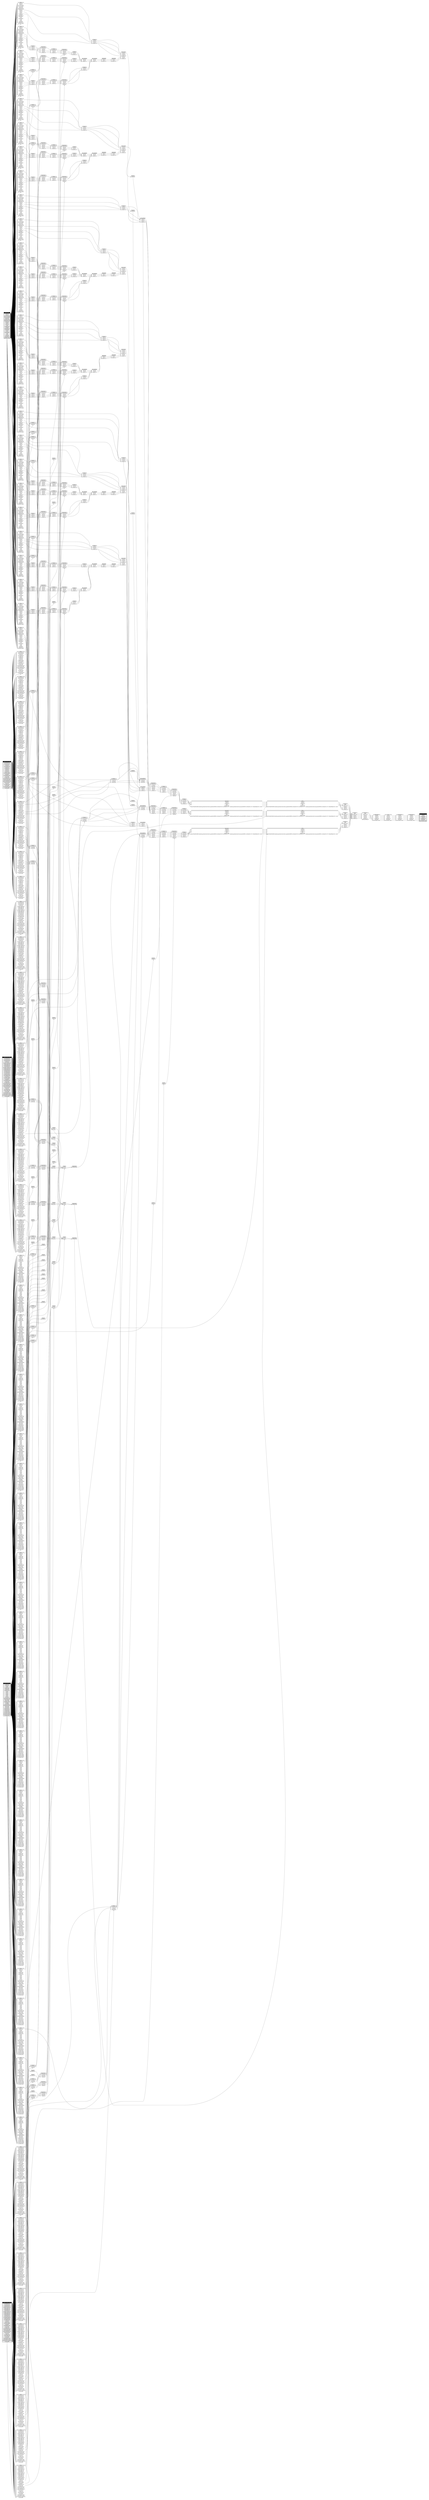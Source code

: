 // Automatically generated by TPCDSFlowTestSuite


digraph {
  graph [pad="0.5" nodesep="0.5" ranksep="1" fontname="Helvetica" rankdir=LR];
  node [shape=plaintext]

  
"Aggregate_00a43b4" [label=<
<table color="lightgray" border="1" cellborder="0" cellspacing="0">
  <tr><td bgcolor="lightgray" port="nodeName"><i>Aggregate</i></td></tr>
  <tr><td port="0">i_brand_id</td></tr>
<tr><td port="1">i_class_id</td></tr>
<tr><td port="2">i_category_id</td></tr>
<tr><td port="3">sales</td></tr>
<tr><td port="4">number_sales</td></tr>
<tr><td port="5">sum(CheckOverflow((promote_precision(cast(cast(ss_quantity#36548 as decimal(10,0)) as decimal(12,2))) * promote_precision(cast(ss_list_price#36550 as decimal(12,2)))), DecimalType(18,2), true))</td></tr>
</table>>];
     

"Aggregate_0117e89" [label=<
<table color="lightgray" border="1" cellborder="0" cellspacing="0">
  <tr><td bgcolor="lightgray" port="nodeName"><i>Aggregate</i></td></tr>
  <tr><td port="0">i_brand_id</td></tr>
<tr><td port="1">i_class_id</td></tr>
<tr><td port="2">i_category_id</td></tr>
<tr><td port="3">sales</td></tr>
<tr><td port="4">number_sales</td></tr>
<tr><td port="5">sum(CheckOverflow((promote_precision(cast(cast(ws_quantity#36663 as decimal(10,0)) as decimal(12,2))) * promote_precision(cast(ws_list_price#36665 as decimal(12,2)))), DecimalType(18,2), true))</td></tr>
</table>>];
     

"Aggregate_1271ee6" [label=<
<table color="lightgray" border="1" cellborder="0" cellspacing="0">
  <tr><td bgcolor="lightgray" port="nodeName"><i>Aggregate</i></td></tr>
  <tr><td port="0">brand_id</td></tr>
<tr><td port="1">class_id</td></tr>
<tr><td port="2">category_id</td></tr>
</table>>];
     

"Aggregate_14a3b1a" [label=<
<table color="lightgray" border="1" cellborder="0" cellspacing="0">
  <tr><td bgcolor="lightgray" port="nodeName"><i>Aggregate</i></td></tr>
  <tr><td port="0">brand_id</td></tr>
<tr><td port="1">class_id</td></tr>
<tr><td port="2">category_id</td></tr>
</table>>];
     

"Aggregate_14baad6" [label=<
<table color="lightgray" border="1" cellborder="0" cellspacing="0">
  <tr><td bgcolor="lightgray" port="nodeName"><i>Aggregate</i></td></tr>
  <tr><td port="0">brand_id</td></tr>
<tr><td port="1">class_id</td></tr>
<tr><td port="2">category_id</td></tr>
</table>>];
     

"Aggregate_16411fa" [label=<
<table color="lightgray" border="1" cellborder="0" cellspacing="0">
  <tr><td bgcolor="lightgray" port="nodeName"><i>Aggregate</i></td></tr>
  <tr><td port="0">brand_id</td></tr>
<tr><td port="1">class_id</td></tr>
<tr><td port="2">category_id</td></tr>
</table>>];
     

"Aggregate_1862d0f" [label=<
<table color="lightgray" border="1" cellborder="0" cellspacing="0">
  <tr><td bgcolor="lightgray" port="nodeName"><i>Aggregate</i></td></tr>
  <tr><td port="0">channel</td></tr>
<tr><td port="1">i_brand_id</td></tr>
<tr><td port="2">i_class_id</td></tr>
<tr><td port="3">i_category_id</td></tr>
<tr><td port="4">sum(sales)</td></tr>
<tr><td port="5">sum(number_sales)</td></tr>
</table>>];
     

"Aggregate_2cca0a6" [label=<
<table color="lightgray" border="1" cellborder="0" cellspacing="0">
  <tr><td bgcolor="lightgray" port="nodeName"><i>Aggregate</i></td></tr>
  <tr><td port="0">brand_id</td></tr>
<tr><td port="1">class_id</td></tr>
<tr><td port="2">category_id</td></tr>
</table>>];
     

"Aggregate_34574ed" [label=<
<table color="lightgray" border="1" cellborder="0" cellspacing="0">
  <tr><td bgcolor="lightgray" port="nodeName"><i>Aggregate</i></td></tr>
  <tr><td port="0">average_sales</td></tr>
</table>>];
     

"Aggregate_36ebff0" [label=<
<table color="lightgray" border="1" cellborder="0" cellspacing="0">
  <tr><td bgcolor="lightgray" port="nodeName"><i>Aggregate</i></td></tr>
  <tr><td port="0">brand_id</td></tr>
<tr><td port="1">class_id</td></tr>
<tr><td port="2">category_id</td></tr>
</table>>];
     

"Aggregate_3a71fb9" [label=<
<table color="lightgray" border="1" cellborder="0" cellspacing="0">
  <tr><td bgcolor="lightgray" port="nodeName"><i>Aggregate</i></td></tr>
  <tr><td port="0">brand_id</td></tr>
<tr><td port="1">class_id</td></tr>
<tr><td port="2">category_id</td></tr>
</table>>];
     

"Aggregate_62ab433" [label=<
<table color="lightgray" border="1" cellborder="0" cellspacing="0">
  <tr><td bgcolor="lightgray" port="nodeName"><i>Aggregate</i></td></tr>
  <tr><td port="0">brand_id</td></tr>
<tr><td port="1">class_id</td></tr>
<tr><td port="2">category_id</td></tr>
</table>>];
     

"Aggregate_775e14b" [label=<
<table color="lightgray" border="1" cellborder="0" cellspacing="0">
  <tr><td bgcolor="lightgray" port="nodeName"><i>Aggregate</i></td></tr>
  <tr><td port="0">brand_id</td></tr>
<tr><td port="1">class_id</td></tr>
<tr><td port="2">category_id</td></tr>
</table>>];
     

"Aggregate_785c8d8" [label=<
<table color="lightgray" border="1" cellborder="0" cellspacing="0">
  <tr><td bgcolor="lightgray" port="nodeName"><i>Aggregate</i></td></tr>
  <tr><td port="0">brand_id</td></tr>
<tr><td port="1">class_id</td></tr>
<tr><td port="2">category_id</td></tr>
</table>>];
     

"Aggregate_7d215c4" [label=<
<table color="lightgray" border="1" cellborder="0" cellspacing="0">
  <tr><td bgcolor="lightgray" port="nodeName"><i>Aggregate</i></td></tr>
  <tr><td port="0">i_brand_id</td></tr>
<tr><td port="1">i_class_id</td></tr>
<tr><td port="2">i_category_id</td></tr>
<tr><td port="3">sales</td></tr>
<tr><td port="4">number_sales</td></tr>
<tr><td port="5">sum(CheckOverflow((promote_precision(cast(cast(cs_quantity#36629 as decimal(10,0)) as decimal(12,2))) * promote_precision(cast(cs_list_price#36631 as decimal(12,2)))), DecimalType(18,2), true))</td></tr>
</table>>];
     

"Aggregate_a4dea09" [label=<
<table color="lightgray" border="1" cellborder="0" cellspacing="0">
  <tr><td bgcolor="lightgray" port="nodeName"><i>Aggregate</i></td></tr>
  <tr><td port="0">brand_id</td></tr>
<tr><td port="1">class_id</td></tr>
<tr><td port="2">category_id</td></tr>
</table>>];
     

"Aggregate_aa4ccec" [label=<
<table color="lightgray" border="1" cellborder="0" cellspacing="0">
  <tr><td bgcolor="lightgray" port="nodeName"><i>Aggregate</i></td></tr>
  <tr><td port="0">brand_id</td></tr>
<tr><td port="1">class_id</td></tr>
<tr><td port="2">category_id</td></tr>
</table>>];
     

"Aggregate_aa7e19e" [label=<
<table color="lightgray" border="1" cellborder="0" cellspacing="0">
  <tr><td bgcolor="lightgray" port="nodeName"><i>Aggregate</i></td></tr>
  <tr><td port="0">average_sales</td></tr>
</table>>];
     

"Aggregate_ffa0784" [label=<
<table color="lightgray" border="1" cellborder="0" cellspacing="0">
  <tr><td bgcolor="lightgray" port="nodeName"><i>Aggregate</i></td></tr>
  <tr><td port="0">average_sales</td></tr>
</table>>];
     

"Expand_705461f" [label=<
<table color="lightgray" border="1" cellborder="0" cellspacing="0">
  <tr><td bgcolor="lightgray" port="nodeName"><i>Expand</i></td></tr>
  <tr><td port="0">sales</td></tr>
<tr><td port="1">number_sales</td></tr>
<tr><td port="2">channel</td></tr>
<tr><td port="3">i_brand_id</td></tr>
<tr><td port="4">i_class_id</td></tr>
<tr><td port="5">i_category_id</td></tr>
<tr><td port="6">spark_grouping_id</td></tr>
</table>>];
     

"Filter_05aa270" [label=<
<table color="lightgray" border="1" cellborder="0" cellspacing="0">
  <tr><td bgcolor="lightgray" port="nodeName"><i>Filter</i></td></tr>
  <tr><td port="0">i_item_sk</td></tr>
<tr><td port="1">i_item_id</td></tr>
<tr><td port="2">i_rec_start_date</td></tr>
<tr><td port="3">i_rec_end_date</td></tr>
<tr><td port="4">i_item_desc</td></tr>
<tr><td port="5">i_current_price</td></tr>
<tr><td port="6">i_wholesale_cost</td></tr>
<tr><td port="7">i_brand_id</td></tr>
<tr><td port="8">i_brand</td></tr>
<tr><td port="9">i_class_id</td></tr>
<tr><td port="10">i_class</td></tr>
<tr><td port="11">i_category_id</td></tr>
<tr><td port="12">i_category</td></tr>
<tr><td port="13">i_manufact_id</td></tr>
<tr><td port="14">i_manufact</td></tr>
<tr><td port="15">i_size</td></tr>
<tr><td port="16">i_formulation</td></tr>
<tr><td port="17">i_color</td></tr>
<tr><td port="18">i_units</td></tr>
<tr><td port="19">i_container</td></tr>
<tr><td port="20">i_manager_id</td></tr>
<tr><td port="21">i_product_name</td></tr>
</table>>];
     

"Filter_098a28f" [label=<
<table color="lightgray" border="1" cellborder="0" cellspacing="0">
  <tr><td bgcolor="lightgray" port="nodeName"><i>Filter</i></td></tr>
  <tr><td port="0">d_date_sk</td></tr>
<tr><td port="1">d_date_id</td></tr>
<tr><td port="2">d_date</td></tr>
<tr><td port="3">d_month_seq</td></tr>
<tr><td port="4">d_week_seq</td></tr>
<tr><td port="5">d_quarter_seq</td></tr>
<tr><td port="6">d_year</td></tr>
<tr><td port="7">d_dow</td></tr>
<tr><td port="8">d_moy</td></tr>
<tr><td port="9">d_dom</td></tr>
<tr><td port="10">d_qoy</td></tr>
<tr><td port="11">d_fy_year</td></tr>
<tr><td port="12">d_fy_quarter_seq</td></tr>
<tr><td port="13">d_fy_week_seq</td></tr>
<tr><td port="14">d_day_name</td></tr>
<tr><td port="15">d_quarter_name</td></tr>
<tr><td port="16">d_holiday</td></tr>
<tr><td port="17">d_weekend</td></tr>
<tr><td port="18">d_following_holiday</td></tr>
<tr><td port="19">d_first_dom</td></tr>
<tr><td port="20">d_last_dom</td></tr>
<tr><td port="21">d_same_day_ly</td></tr>
<tr><td port="22">d_same_day_lq</td></tr>
<tr><td port="23">d_current_day</td></tr>
<tr><td port="24">d_current_week</td></tr>
<tr><td port="25">d_current_month</td></tr>
<tr><td port="26">d_current_quarter</td></tr>
<tr><td port="27">d_current_year</td></tr>
</table>>];
     

"Filter_0c50a00" [label=<
<table color="lightgray" border="1" cellborder="0" cellspacing="0">
  <tr><td bgcolor="lightgray" port="nodeName"><i>Filter</i></td></tr>
  <tr><td port="0">ss_sold_date_sk</td></tr>
<tr><td port="1">ss_sold_time_sk</td></tr>
<tr><td port="2">ss_item_sk</td></tr>
<tr><td port="3">ss_customer_sk</td></tr>
<tr><td port="4">ss_cdemo_sk</td></tr>
<tr><td port="5">ss_hdemo_sk</td></tr>
<tr><td port="6">ss_addr_sk</td></tr>
<tr><td port="7">ss_store_sk</td></tr>
<tr><td port="8">ss_promo_sk</td></tr>
<tr><td port="9">ss_ticket_number</td></tr>
<tr><td port="10">ss_quantity</td></tr>
<tr><td port="11">ss_wholesale_cost</td></tr>
<tr><td port="12">ss_list_price</td></tr>
<tr><td port="13">ss_sales_price</td></tr>
<tr><td port="14">ss_ext_discount_amt</td></tr>
<tr><td port="15">ss_ext_sales_price</td></tr>
<tr><td port="16">ss_ext_wholesale_cost</td></tr>
<tr><td port="17">ss_ext_list_price</td></tr>
<tr><td port="18">ss_ext_tax</td></tr>
<tr><td port="19">ss_coupon_amt</td></tr>
<tr><td port="20">ss_net_paid</td></tr>
<tr><td port="21">ss_net_paid_inc_tax</td></tr>
<tr><td port="22">ss_net_profit</td></tr>
</table>>];
     

"Filter_0ce24df" [label=<
<table color="lightgray" border="1" cellborder="0" cellspacing="0">
  <tr><td bgcolor="lightgray" port="nodeName"><i>Filter</i></td></tr>
  <tr><td port="0">i_item_sk</td></tr>
<tr><td port="1">i_item_id</td></tr>
<tr><td port="2">i_rec_start_date</td></tr>
<tr><td port="3">i_rec_end_date</td></tr>
<tr><td port="4">i_item_desc</td></tr>
<tr><td port="5">i_current_price</td></tr>
<tr><td port="6">i_wholesale_cost</td></tr>
<tr><td port="7">i_brand_id</td></tr>
<tr><td port="8">i_brand</td></tr>
<tr><td port="9">i_class_id</td></tr>
<tr><td port="10">i_class</td></tr>
<tr><td port="11">i_category_id</td></tr>
<tr><td port="12">i_category</td></tr>
<tr><td port="13">i_manufact_id</td></tr>
<tr><td port="14">i_manufact</td></tr>
<tr><td port="15">i_size</td></tr>
<tr><td port="16">i_formulation</td></tr>
<tr><td port="17">i_color</td></tr>
<tr><td port="18">i_units</td></tr>
<tr><td port="19">i_container</td></tr>
<tr><td port="20">i_manager_id</td></tr>
<tr><td port="21">i_product_name</td></tr>
</table>>];
     

"Filter_0f1c88a" [label=<
<table color="lightgray" border="1" cellborder="0" cellspacing="0">
  <tr><td bgcolor="lightgray" port="nodeName"><i>Filter</i></td></tr>
  <tr><td port="0">d_date_sk</td></tr>
<tr><td port="1">d_date_id</td></tr>
<tr><td port="2">d_date</td></tr>
<tr><td port="3">d_month_seq</td></tr>
<tr><td port="4">d_week_seq</td></tr>
<tr><td port="5">d_quarter_seq</td></tr>
<tr><td port="6">d_year</td></tr>
<tr><td port="7">d_dow</td></tr>
<tr><td port="8">d_moy</td></tr>
<tr><td port="9">d_dom</td></tr>
<tr><td port="10">d_qoy</td></tr>
<tr><td port="11">d_fy_year</td></tr>
<tr><td port="12">d_fy_quarter_seq</td></tr>
<tr><td port="13">d_fy_week_seq</td></tr>
<tr><td port="14">d_day_name</td></tr>
<tr><td port="15">d_quarter_name</td></tr>
<tr><td port="16">d_holiday</td></tr>
<tr><td port="17">d_weekend</td></tr>
<tr><td port="18">d_following_holiday</td></tr>
<tr><td port="19">d_first_dom</td></tr>
<tr><td port="20">d_last_dom</td></tr>
<tr><td port="21">d_same_day_ly</td></tr>
<tr><td port="22">d_same_day_lq</td></tr>
<tr><td port="23">d_current_day</td></tr>
<tr><td port="24">d_current_week</td></tr>
<tr><td port="25">d_current_month</td></tr>
<tr><td port="26">d_current_quarter</td></tr>
<tr><td port="27">d_current_year</td></tr>
</table>>];
     

"Filter_1829644" [label=<
<table color="lightgray" border="1" cellborder="0" cellspacing="0">
  <tr><td bgcolor="lightgray" port="nodeName"><i>Filter</i></td></tr>
  <tr><td port="0">ss_sold_date_sk</td></tr>
<tr><td port="1">ss_sold_time_sk</td></tr>
<tr><td port="2">ss_item_sk</td></tr>
<tr><td port="3">ss_customer_sk</td></tr>
<tr><td port="4">ss_cdemo_sk</td></tr>
<tr><td port="5">ss_hdemo_sk</td></tr>
<tr><td port="6">ss_addr_sk</td></tr>
<tr><td port="7">ss_store_sk</td></tr>
<tr><td port="8">ss_promo_sk</td></tr>
<tr><td port="9">ss_ticket_number</td></tr>
<tr><td port="10">ss_quantity</td></tr>
<tr><td port="11">ss_wholesale_cost</td></tr>
<tr><td port="12">ss_list_price</td></tr>
<tr><td port="13">ss_sales_price</td></tr>
<tr><td port="14">ss_ext_discount_amt</td></tr>
<tr><td port="15">ss_ext_sales_price</td></tr>
<tr><td port="16">ss_ext_wholesale_cost</td></tr>
<tr><td port="17">ss_ext_list_price</td></tr>
<tr><td port="18">ss_ext_tax</td></tr>
<tr><td port="19">ss_coupon_amt</td></tr>
<tr><td port="20">ss_net_paid</td></tr>
<tr><td port="21">ss_net_paid_inc_tax</td></tr>
<tr><td port="22">ss_net_profit</td></tr>
</table>>];
     

"Filter_1af0a64" [label=<
<table color="lightgray" border="1" cellborder="0" cellspacing="0">
  <tr><td bgcolor="lightgray" port="nodeName"><i>Filter</i></td></tr>
  <tr><td port="0">d_date_sk</td></tr>
<tr><td port="1">d_date_id</td></tr>
<tr><td port="2">d_date</td></tr>
<tr><td port="3">d_month_seq</td></tr>
<tr><td port="4">d_week_seq</td></tr>
<tr><td port="5">d_quarter_seq</td></tr>
<tr><td port="6">d_year</td></tr>
<tr><td port="7">d_dow</td></tr>
<tr><td port="8">d_moy</td></tr>
<tr><td port="9">d_dom</td></tr>
<tr><td port="10">d_qoy</td></tr>
<tr><td port="11">d_fy_year</td></tr>
<tr><td port="12">d_fy_quarter_seq</td></tr>
<tr><td port="13">d_fy_week_seq</td></tr>
<tr><td port="14">d_day_name</td></tr>
<tr><td port="15">d_quarter_name</td></tr>
<tr><td port="16">d_holiday</td></tr>
<tr><td port="17">d_weekend</td></tr>
<tr><td port="18">d_following_holiday</td></tr>
<tr><td port="19">d_first_dom</td></tr>
<tr><td port="20">d_last_dom</td></tr>
<tr><td port="21">d_same_day_ly</td></tr>
<tr><td port="22">d_same_day_lq</td></tr>
<tr><td port="23">d_current_day</td></tr>
<tr><td port="24">d_current_week</td></tr>
<tr><td port="25">d_current_month</td></tr>
<tr><td port="26">d_current_quarter</td></tr>
<tr><td port="27">d_current_year</td></tr>
</table>>];
     

"Filter_1d39416" [label=<
<table color="lightgray" border="1" cellborder="0" cellspacing="0">
  <tr><td bgcolor="lightgray" port="nodeName"><i>Filter</i></td></tr>
  <tr><td port="0">i_item_sk</td></tr>
<tr><td port="1">i_item_id</td></tr>
<tr><td port="2">i_rec_start_date</td></tr>
<tr><td port="3">i_rec_end_date</td></tr>
<tr><td port="4">i_item_desc</td></tr>
<tr><td port="5">i_current_price</td></tr>
<tr><td port="6">i_wholesale_cost</td></tr>
<tr><td port="7">i_brand_id</td></tr>
<tr><td port="8">i_brand</td></tr>
<tr><td port="9">i_class_id</td></tr>
<tr><td port="10">i_class</td></tr>
<tr><td port="11">i_category_id</td></tr>
<tr><td port="12">i_category</td></tr>
<tr><td port="13">i_manufact_id</td></tr>
<tr><td port="14">i_manufact</td></tr>
<tr><td port="15">i_size</td></tr>
<tr><td port="16">i_formulation</td></tr>
<tr><td port="17">i_color</td></tr>
<tr><td port="18">i_units</td></tr>
<tr><td port="19">i_container</td></tr>
<tr><td port="20">i_manager_id</td></tr>
<tr><td port="21">i_product_name</td></tr>
</table>>];
     

"Filter_1db1764" [label=<
<table color="lightgray" border="1" cellborder="0" cellspacing="0">
  <tr><td bgcolor="lightgray" port="nodeName"><i>Filter</i></td></tr>
  <tr><td port="0">d_date_sk</td></tr>
<tr><td port="1">d_date_id</td></tr>
<tr><td port="2">d_date</td></tr>
<tr><td port="3">d_month_seq</td></tr>
<tr><td port="4">d_week_seq</td></tr>
<tr><td port="5">d_quarter_seq</td></tr>
<tr><td port="6">d_year</td></tr>
<tr><td port="7">d_dow</td></tr>
<tr><td port="8">d_moy</td></tr>
<tr><td port="9">d_dom</td></tr>
<tr><td port="10">d_qoy</td></tr>
<tr><td port="11">d_fy_year</td></tr>
<tr><td port="12">d_fy_quarter_seq</td></tr>
<tr><td port="13">d_fy_week_seq</td></tr>
<tr><td port="14">d_day_name</td></tr>
<tr><td port="15">d_quarter_name</td></tr>
<tr><td port="16">d_holiday</td></tr>
<tr><td port="17">d_weekend</td></tr>
<tr><td port="18">d_following_holiday</td></tr>
<tr><td port="19">d_first_dom</td></tr>
<tr><td port="20">d_last_dom</td></tr>
<tr><td port="21">d_same_day_ly</td></tr>
<tr><td port="22">d_same_day_lq</td></tr>
<tr><td port="23">d_current_day</td></tr>
<tr><td port="24">d_current_week</td></tr>
<tr><td port="25">d_current_month</td></tr>
<tr><td port="26">d_current_quarter</td></tr>
<tr><td port="27">d_current_year</td></tr>
</table>>];
     

"Filter_1e2d37e" [label=<
<table color="lightgray" border="1" cellborder="0" cellspacing="0">
  <tr><td bgcolor="lightgray" port="nodeName"><i>Filter</i></td></tr>
  <tr><td port="0">i_item_sk</td></tr>
<tr><td port="1">i_item_id</td></tr>
<tr><td port="2">i_rec_start_date</td></tr>
<tr><td port="3">i_rec_end_date</td></tr>
<tr><td port="4">i_item_desc</td></tr>
<tr><td port="5">i_current_price</td></tr>
<tr><td port="6">i_wholesale_cost</td></tr>
<tr><td port="7">i_brand_id</td></tr>
<tr><td port="8">i_brand</td></tr>
<tr><td port="9">i_class_id</td></tr>
<tr><td port="10">i_class</td></tr>
<tr><td port="11">i_category_id</td></tr>
<tr><td port="12">i_category</td></tr>
<tr><td port="13">i_manufact_id</td></tr>
<tr><td port="14">i_manufact</td></tr>
<tr><td port="15">i_size</td></tr>
<tr><td port="16">i_formulation</td></tr>
<tr><td port="17">i_color</td></tr>
<tr><td port="18">i_units</td></tr>
<tr><td port="19">i_container</td></tr>
<tr><td port="20">i_manager_id</td></tr>
<tr><td port="21">i_product_name</td></tr>
</table>>];
     

"Filter_207d47a" [label=<
<table color="lightgray" border="1" cellborder="0" cellspacing="0">
  <tr><td bgcolor="lightgray" port="nodeName"><i>Filter</i></td></tr>
  <tr><td port="0">d_date_sk</td></tr>
<tr><td port="1">d_date_id</td></tr>
<tr><td port="2">d_date</td></tr>
<tr><td port="3">d_month_seq</td></tr>
<tr><td port="4">d_week_seq</td></tr>
<tr><td port="5">d_quarter_seq</td></tr>
<tr><td port="6">d_year</td></tr>
<tr><td port="7">d_dow</td></tr>
<tr><td port="8">d_moy</td></tr>
<tr><td port="9">d_dom</td></tr>
<tr><td port="10">d_qoy</td></tr>
<tr><td port="11">d_fy_year</td></tr>
<tr><td port="12">d_fy_quarter_seq</td></tr>
<tr><td port="13">d_fy_week_seq</td></tr>
<tr><td port="14">d_day_name</td></tr>
<tr><td port="15">d_quarter_name</td></tr>
<tr><td port="16">d_holiday</td></tr>
<tr><td port="17">d_weekend</td></tr>
<tr><td port="18">d_following_holiday</td></tr>
<tr><td port="19">d_first_dom</td></tr>
<tr><td port="20">d_last_dom</td></tr>
<tr><td port="21">d_same_day_ly</td></tr>
<tr><td port="22">d_same_day_lq</td></tr>
<tr><td port="23">d_current_day</td></tr>
<tr><td port="24">d_current_week</td></tr>
<tr><td port="25">d_current_month</td></tr>
<tr><td port="26">d_current_quarter</td></tr>
<tr><td port="27">d_current_year</td></tr>
</table>>];
     

"Filter_22c667c" [label=<
<table color="lightgray" border="1" cellborder="0" cellspacing="0">
  <tr><td bgcolor="lightgray" port="nodeName"><i>Filter</i></td></tr>
  <tr><td port="0">cs_sold_date_sk</td></tr>
<tr><td port="1">cs_sold_time_sk</td></tr>
<tr><td port="2">cs_ship_date_sk</td></tr>
<tr><td port="3">cs_bill_customer_sk</td></tr>
<tr><td port="4">cs_bill_cdemo_sk</td></tr>
<tr><td port="5">cs_bill_hdemo_sk</td></tr>
<tr><td port="6">cs_bill_addr_sk</td></tr>
<tr><td port="7">cs_ship_customer_sk</td></tr>
<tr><td port="8">cs_ship_cdemo_sk</td></tr>
<tr><td port="9">cs_ship_hdemo_sk</td></tr>
<tr><td port="10">cs_ship_addr_sk</td></tr>
<tr><td port="11">cs_call_center_sk</td></tr>
<tr><td port="12">cs_catalog_page_sk</td></tr>
<tr><td port="13">cs_ship_mode_sk</td></tr>
<tr><td port="14">cs_warehouse_sk</td></tr>
<tr><td port="15">cs_item_sk</td></tr>
<tr><td port="16">cs_promo_sk</td></tr>
<tr><td port="17">cs_order_number</td></tr>
<tr><td port="18">cs_quantity</td></tr>
<tr><td port="19">cs_wholesale_cost</td></tr>
<tr><td port="20">cs_list_price</td></tr>
<tr><td port="21">cs_sales_price</td></tr>
<tr><td port="22">cs_ext_discount_amt</td></tr>
<tr><td port="23">cs_ext_sales_price</td></tr>
<tr><td port="24">cs_ext_wholesale_cost</td></tr>
<tr><td port="25">cs_ext_list_price</td></tr>
<tr><td port="26">cs_ext_tax</td></tr>
<tr><td port="27">cs_coupon_amt</td></tr>
<tr><td port="28">cs_ext_ship_cost</td></tr>
<tr><td port="29">cs_net_paid</td></tr>
<tr><td port="30">cs_net_paid_inc_tax</td></tr>
<tr><td port="31">cs_net_paid_inc_ship</td></tr>
<tr><td port="32">cs_net_paid_inc_ship_tax</td></tr>
<tr><td port="33">cs_net_profit</td></tr>
</table>>];
     

"Filter_2905b31" [label=<
<table color="lightgray" border="1" cellborder="0" cellspacing="0">
  <tr><td bgcolor="lightgray" port="nodeName"><i>Filter</i></td></tr>
  <tr><td port="0">i_brand_id</td></tr>
<tr><td port="1">i_class_id</td></tr>
<tr><td port="2">i_category_id</td></tr>
<tr><td port="3">sales</td></tr>
<tr><td port="4">number_sales</td></tr>
<tr><td port="5">sum(CheckOverflow((promote_precision(cast(cast(ws_quantity#36663 as decimal(10,0)) as decimal(12,2))) * promote_precision(cast(ws_list_price#36665 as decimal(12,2)))), DecimalType(18,2), true))</td></tr>
</table>>];
     

"Filter_2a1a736" [label=<
<table color="lightgray" border="1" cellborder="0" cellspacing="0">
  <tr><td bgcolor="lightgray" port="nodeName"><i>Filter</i></td></tr>
  <tr><td port="0">d_date_sk</td></tr>
<tr><td port="1">d_date_id</td></tr>
<tr><td port="2">d_date</td></tr>
<tr><td port="3">d_month_seq</td></tr>
<tr><td port="4">d_week_seq</td></tr>
<tr><td port="5">d_quarter_seq</td></tr>
<tr><td port="6">d_year</td></tr>
<tr><td port="7">d_dow</td></tr>
<tr><td port="8">d_moy</td></tr>
<tr><td port="9">d_dom</td></tr>
<tr><td port="10">d_qoy</td></tr>
<tr><td port="11">d_fy_year</td></tr>
<tr><td port="12">d_fy_quarter_seq</td></tr>
<tr><td port="13">d_fy_week_seq</td></tr>
<tr><td port="14">d_day_name</td></tr>
<tr><td port="15">d_quarter_name</td></tr>
<tr><td port="16">d_holiday</td></tr>
<tr><td port="17">d_weekend</td></tr>
<tr><td port="18">d_following_holiday</td></tr>
<tr><td port="19">d_first_dom</td></tr>
<tr><td port="20">d_last_dom</td></tr>
<tr><td port="21">d_same_day_ly</td></tr>
<tr><td port="22">d_same_day_lq</td></tr>
<tr><td port="23">d_current_day</td></tr>
<tr><td port="24">d_current_week</td></tr>
<tr><td port="25">d_current_month</td></tr>
<tr><td port="26">d_current_quarter</td></tr>
<tr><td port="27">d_current_year</td></tr>
</table>>];
     

"Filter_2a68d29" [label=<
<table color="lightgray" border="1" cellborder="0" cellspacing="0">
  <tr><td bgcolor="lightgray" port="nodeName"><i>Filter</i></td></tr>
  <tr><td port="0">i_item_sk</td></tr>
<tr><td port="1">i_item_id</td></tr>
<tr><td port="2">i_rec_start_date</td></tr>
<tr><td port="3">i_rec_end_date</td></tr>
<tr><td port="4">i_item_desc</td></tr>
<tr><td port="5">i_current_price</td></tr>
<tr><td port="6">i_wholesale_cost</td></tr>
<tr><td port="7">i_brand_id</td></tr>
<tr><td port="8">i_brand</td></tr>
<tr><td port="9">i_class_id</td></tr>
<tr><td port="10">i_class</td></tr>
<tr><td port="11">i_category_id</td></tr>
<tr><td port="12">i_category</td></tr>
<tr><td port="13">i_manufact_id</td></tr>
<tr><td port="14">i_manufact</td></tr>
<tr><td port="15">i_size</td></tr>
<tr><td port="16">i_formulation</td></tr>
<tr><td port="17">i_color</td></tr>
<tr><td port="18">i_units</td></tr>
<tr><td port="19">i_container</td></tr>
<tr><td port="20">i_manager_id</td></tr>
<tr><td port="21">i_product_name</td></tr>
</table>>];
     

"Filter_2a694a8" [label=<
<table color="lightgray" border="1" cellborder="0" cellspacing="0">
  <tr><td bgcolor="lightgray" port="nodeName"><i>Filter</i></td></tr>
  <tr><td port="0">ws_sold_date_sk</td></tr>
<tr><td port="1">ws_sold_time_sk</td></tr>
<tr><td port="2">ws_ship_date_sk</td></tr>
<tr><td port="3">ws_item_sk</td></tr>
<tr><td port="4">ws_bill_customer_sk</td></tr>
<tr><td port="5">ws_bill_cdemo_sk</td></tr>
<tr><td port="6">ws_bill_hdemo_sk</td></tr>
<tr><td port="7">ws_bill_addr_sk</td></tr>
<tr><td port="8">ws_ship_customer_sk</td></tr>
<tr><td port="9">ws_ship_cdemo_sk</td></tr>
<tr><td port="10">ws_ship_hdemo_sk</td></tr>
<tr><td port="11">ws_ship_addr_sk</td></tr>
<tr><td port="12">ws_web_page_sk</td></tr>
<tr><td port="13">ws_web_site_sk</td></tr>
<tr><td port="14">ws_ship_mode_sk</td></tr>
<tr><td port="15">ws_warehouse_sk</td></tr>
<tr><td port="16">ws_promo_sk</td></tr>
<tr><td port="17">ws_order_number</td></tr>
<tr><td port="18">ws_quantity</td></tr>
<tr><td port="19">ws_wholesale_cost</td></tr>
<tr><td port="20">ws_list_price</td></tr>
<tr><td port="21">ws_sales_price</td></tr>
<tr><td port="22">ws_ext_discount_amt</td></tr>
<tr><td port="23">ws_ext_sales_price</td></tr>
<tr><td port="24">ws_ext_wholesale_cost</td></tr>
<tr><td port="25">ws_ext_list_price</td></tr>
<tr><td port="26">ws_ext_tax</td></tr>
<tr><td port="27">ws_coupon_amt</td></tr>
<tr><td port="28">ws_ext_ship_cost</td></tr>
<tr><td port="29">ws_net_paid</td></tr>
<tr><td port="30">ws_net_paid_inc_tax</td></tr>
<tr><td port="31">ws_net_paid_inc_ship</td></tr>
<tr><td port="32">ws_net_paid_inc_ship_tax</td></tr>
<tr><td port="33">ws_net_profit</td></tr>
</table>>];
     

"Filter_2f4db13" [label=<
<table color="lightgray" border="1" cellborder="0" cellspacing="0">
  <tr><td bgcolor="lightgray" port="nodeName"><i>Filter</i></td></tr>
  <tr><td port="0">ws_sold_date_sk</td></tr>
<tr><td port="1">ws_sold_time_sk</td></tr>
<tr><td port="2">ws_ship_date_sk</td></tr>
<tr><td port="3">ws_item_sk</td></tr>
<tr><td port="4">ws_bill_customer_sk</td></tr>
<tr><td port="5">ws_bill_cdemo_sk</td></tr>
<tr><td port="6">ws_bill_hdemo_sk</td></tr>
<tr><td port="7">ws_bill_addr_sk</td></tr>
<tr><td port="8">ws_ship_customer_sk</td></tr>
<tr><td port="9">ws_ship_cdemo_sk</td></tr>
<tr><td port="10">ws_ship_hdemo_sk</td></tr>
<tr><td port="11">ws_ship_addr_sk</td></tr>
<tr><td port="12">ws_web_page_sk</td></tr>
<tr><td port="13">ws_web_site_sk</td></tr>
<tr><td port="14">ws_ship_mode_sk</td></tr>
<tr><td port="15">ws_warehouse_sk</td></tr>
<tr><td port="16">ws_promo_sk</td></tr>
<tr><td port="17">ws_order_number</td></tr>
<tr><td port="18">ws_quantity</td></tr>
<tr><td port="19">ws_wholesale_cost</td></tr>
<tr><td port="20">ws_list_price</td></tr>
<tr><td port="21">ws_sales_price</td></tr>
<tr><td port="22">ws_ext_discount_amt</td></tr>
<tr><td port="23">ws_ext_sales_price</td></tr>
<tr><td port="24">ws_ext_wholesale_cost</td></tr>
<tr><td port="25">ws_ext_list_price</td></tr>
<tr><td port="26">ws_ext_tax</td></tr>
<tr><td port="27">ws_coupon_amt</td></tr>
<tr><td port="28">ws_ext_ship_cost</td></tr>
<tr><td port="29">ws_net_paid</td></tr>
<tr><td port="30">ws_net_paid_inc_tax</td></tr>
<tr><td port="31">ws_net_paid_inc_ship</td></tr>
<tr><td port="32">ws_net_paid_inc_ship_tax</td></tr>
<tr><td port="33">ws_net_profit</td></tr>
</table>>];
     

"Filter_30cdfad" [label=<
<table color="lightgray" border="1" cellborder="0" cellspacing="0">
  <tr><td bgcolor="lightgray" port="nodeName"><i>Filter</i></td></tr>
  <tr><td port="0">ws_sold_date_sk</td></tr>
<tr><td port="1">ws_sold_time_sk</td></tr>
<tr><td port="2">ws_ship_date_sk</td></tr>
<tr><td port="3">ws_item_sk</td></tr>
<tr><td port="4">ws_bill_customer_sk</td></tr>
<tr><td port="5">ws_bill_cdemo_sk</td></tr>
<tr><td port="6">ws_bill_hdemo_sk</td></tr>
<tr><td port="7">ws_bill_addr_sk</td></tr>
<tr><td port="8">ws_ship_customer_sk</td></tr>
<tr><td port="9">ws_ship_cdemo_sk</td></tr>
<tr><td port="10">ws_ship_hdemo_sk</td></tr>
<tr><td port="11">ws_ship_addr_sk</td></tr>
<tr><td port="12">ws_web_page_sk</td></tr>
<tr><td port="13">ws_web_site_sk</td></tr>
<tr><td port="14">ws_ship_mode_sk</td></tr>
<tr><td port="15">ws_warehouse_sk</td></tr>
<tr><td port="16">ws_promo_sk</td></tr>
<tr><td port="17">ws_order_number</td></tr>
<tr><td port="18">ws_quantity</td></tr>
<tr><td port="19">ws_wholesale_cost</td></tr>
<tr><td port="20">ws_list_price</td></tr>
<tr><td port="21">ws_sales_price</td></tr>
<tr><td port="22">ws_ext_discount_amt</td></tr>
<tr><td port="23">ws_ext_sales_price</td></tr>
<tr><td port="24">ws_ext_wholesale_cost</td></tr>
<tr><td port="25">ws_ext_list_price</td></tr>
<tr><td port="26">ws_ext_tax</td></tr>
<tr><td port="27">ws_coupon_amt</td></tr>
<tr><td port="28">ws_ext_ship_cost</td></tr>
<tr><td port="29">ws_net_paid</td></tr>
<tr><td port="30">ws_net_paid_inc_tax</td></tr>
<tr><td port="31">ws_net_paid_inc_ship</td></tr>
<tr><td port="32">ws_net_paid_inc_ship_tax</td></tr>
<tr><td port="33">ws_net_profit</td></tr>
</table>>];
     

"Filter_36f162b" [label=<
<table color="lightgray" border="1" cellborder="0" cellspacing="0">
  <tr><td bgcolor="lightgray" port="nodeName"><i>Filter</i></td></tr>
  <tr><td port="0">i_item_sk</td></tr>
<tr><td port="1">i_item_id</td></tr>
<tr><td port="2">i_rec_start_date</td></tr>
<tr><td port="3">i_rec_end_date</td></tr>
<tr><td port="4">i_item_desc</td></tr>
<tr><td port="5">i_current_price</td></tr>
<tr><td port="6">i_wholesale_cost</td></tr>
<tr><td port="7">i_brand_id</td></tr>
<tr><td port="8">i_brand</td></tr>
<tr><td port="9">i_class_id</td></tr>
<tr><td port="10">i_class</td></tr>
<tr><td port="11">i_category_id</td></tr>
<tr><td port="12">i_category</td></tr>
<tr><td port="13">i_manufact_id</td></tr>
<tr><td port="14">i_manufact</td></tr>
<tr><td port="15">i_size</td></tr>
<tr><td port="16">i_formulation</td></tr>
<tr><td port="17">i_color</td></tr>
<tr><td port="18">i_units</td></tr>
<tr><td port="19">i_container</td></tr>
<tr><td port="20">i_manager_id</td></tr>
<tr><td port="21">i_product_name</td></tr>
</table>>];
     

"Filter_384a85f" [label=<
<table color="lightgray" border="1" cellborder="0" cellspacing="0">
  <tr><td bgcolor="lightgray" port="nodeName"><i>Filter</i></td></tr>
  <tr><td port="0">d_date_sk</td></tr>
<tr><td port="1">d_date_id</td></tr>
<tr><td port="2">d_date</td></tr>
<tr><td port="3">d_month_seq</td></tr>
<tr><td port="4">d_week_seq</td></tr>
<tr><td port="5">d_quarter_seq</td></tr>
<tr><td port="6">d_year</td></tr>
<tr><td port="7">d_dow</td></tr>
<tr><td port="8">d_moy</td></tr>
<tr><td port="9">d_dom</td></tr>
<tr><td port="10">d_qoy</td></tr>
<tr><td port="11">d_fy_year</td></tr>
<tr><td port="12">d_fy_quarter_seq</td></tr>
<tr><td port="13">d_fy_week_seq</td></tr>
<tr><td port="14">d_day_name</td></tr>
<tr><td port="15">d_quarter_name</td></tr>
<tr><td port="16">d_holiday</td></tr>
<tr><td port="17">d_weekend</td></tr>
<tr><td port="18">d_following_holiday</td></tr>
<tr><td port="19">d_first_dom</td></tr>
<tr><td port="20">d_last_dom</td></tr>
<tr><td port="21">d_same_day_ly</td></tr>
<tr><td port="22">d_same_day_lq</td></tr>
<tr><td port="23">d_current_day</td></tr>
<tr><td port="24">d_current_week</td></tr>
<tr><td port="25">d_current_month</td></tr>
<tr><td port="26">d_current_quarter</td></tr>
<tr><td port="27">d_current_year</td></tr>
</table>>];
     

"Filter_3a22a67" [label=<
<table color="lightgray" border="1" cellborder="0" cellspacing="0">
  <tr><td bgcolor="lightgray" port="nodeName"><i>Filter</i></td></tr>
  <tr><td port="0">i_item_sk</td></tr>
<tr><td port="1">i_item_id</td></tr>
<tr><td port="2">i_rec_start_date</td></tr>
<tr><td port="3">i_rec_end_date</td></tr>
<tr><td port="4">i_item_desc</td></tr>
<tr><td port="5">i_current_price</td></tr>
<tr><td port="6">i_wholesale_cost</td></tr>
<tr><td port="7">i_brand_id</td></tr>
<tr><td port="8">i_brand</td></tr>
<tr><td port="9">i_class_id</td></tr>
<tr><td port="10">i_class</td></tr>
<tr><td port="11">i_category_id</td></tr>
<tr><td port="12">i_category</td></tr>
<tr><td port="13">i_manufact_id</td></tr>
<tr><td port="14">i_manufact</td></tr>
<tr><td port="15">i_size</td></tr>
<tr><td port="16">i_formulation</td></tr>
<tr><td port="17">i_color</td></tr>
<tr><td port="18">i_units</td></tr>
<tr><td port="19">i_container</td></tr>
<tr><td port="20">i_manager_id</td></tr>
<tr><td port="21">i_product_name</td></tr>
</table>>];
     

"Filter_3ca8278" [label=<
<table color="lightgray" border="1" cellborder="0" cellspacing="0">
  <tr><td bgcolor="lightgray" port="nodeName"><i>Filter</i></td></tr>
  <tr><td port="0">i_item_sk</td></tr>
<tr><td port="1">i_item_id</td></tr>
<tr><td port="2">i_rec_start_date</td></tr>
<tr><td port="3">i_rec_end_date</td></tr>
<tr><td port="4">i_item_desc</td></tr>
<tr><td port="5">i_current_price</td></tr>
<tr><td port="6">i_wholesale_cost</td></tr>
<tr><td port="7">i_brand_id</td></tr>
<tr><td port="8">i_brand</td></tr>
<tr><td port="9">i_class_id</td></tr>
<tr><td port="10">i_class</td></tr>
<tr><td port="11">i_category_id</td></tr>
<tr><td port="12">i_category</td></tr>
<tr><td port="13">i_manufact_id</td></tr>
<tr><td port="14">i_manufact</td></tr>
<tr><td port="15">i_size</td></tr>
<tr><td port="16">i_formulation</td></tr>
<tr><td port="17">i_color</td></tr>
<tr><td port="18">i_units</td></tr>
<tr><td port="19">i_container</td></tr>
<tr><td port="20">i_manager_id</td></tr>
<tr><td port="21">i_product_name</td></tr>
</table>>];
     

"Filter_41c17e8" [label=<
<table color="lightgray" border="1" cellborder="0" cellspacing="0">
  <tr><td bgcolor="lightgray" port="nodeName"><i>Filter</i></td></tr>
  <tr><td port="0">d_date_sk</td></tr>
<tr><td port="1">d_date_id</td></tr>
<tr><td port="2">d_date</td></tr>
<tr><td port="3">d_month_seq</td></tr>
<tr><td port="4">d_week_seq</td></tr>
<tr><td port="5">d_quarter_seq</td></tr>
<tr><td port="6">d_year</td></tr>
<tr><td port="7">d_dow</td></tr>
<tr><td port="8">d_moy</td></tr>
<tr><td port="9">d_dom</td></tr>
<tr><td port="10">d_qoy</td></tr>
<tr><td port="11">d_fy_year</td></tr>
<tr><td port="12">d_fy_quarter_seq</td></tr>
<tr><td port="13">d_fy_week_seq</td></tr>
<tr><td port="14">d_day_name</td></tr>
<tr><td port="15">d_quarter_name</td></tr>
<tr><td port="16">d_holiday</td></tr>
<tr><td port="17">d_weekend</td></tr>
<tr><td port="18">d_following_holiday</td></tr>
<tr><td port="19">d_first_dom</td></tr>
<tr><td port="20">d_last_dom</td></tr>
<tr><td port="21">d_same_day_ly</td></tr>
<tr><td port="22">d_same_day_lq</td></tr>
<tr><td port="23">d_current_day</td></tr>
<tr><td port="24">d_current_week</td></tr>
<tr><td port="25">d_current_month</td></tr>
<tr><td port="26">d_current_quarter</td></tr>
<tr><td port="27">d_current_year</td></tr>
</table>>];
     

"Filter_424592c" [label=<
<table color="lightgray" border="1" cellborder="0" cellspacing="0">
  <tr><td bgcolor="lightgray" port="nodeName"><i>Filter</i></td></tr>
  <tr><td port="0">i_brand_id</td></tr>
<tr><td port="1">i_class_id</td></tr>
<tr><td port="2">i_category_id</td></tr>
<tr><td port="3">sales</td></tr>
<tr><td port="4">number_sales</td></tr>
<tr><td port="5">sum(CheckOverflow((promote_precision(cast(cast(ss_quantity#36548 as decimal(10,0)) as decimal(12,2))) * promote_precision(cast(ss_list_price#36550 as decimal(12,2)))), DecimalType(18,2), true))</td></tr>
</table>>];
     

"Filter_441a8bc" [label=<
<table color="lightgray" border="1" cellborder="0" cellspacing="0">
  <tr><td bgcolor="lightgray" port="nodeName"><i>Filter</i></td></tr>
  <tr><td port="0">i_item_sk</td></tr>
<tr><td port="1">i_item_id</td></tr>
<tr><td port="2">i_rec_start_date</td></tr>
<tr><td port="3">i_rec_end_date</td></tr>
<tr><td port="4">i_item_desc</td></tr>
<tr><td port="5">i_current_price</td></tr>
<tr><td port="6">i_wholesale_cost</td></tr>
<tr><td port="7">i_brand_id</td></tr>
<tr><td port="8">i_brand</td></tr>
<tr><td port="9">i_class_id</td></tr>
<tr><td port="10">i_class</td></tr>
<tr><td port="11">i_category_id</td></tr>
<tr><td port="12">i_category</td></tr>
<tr><td port="13">i_manufact_id</td></tr>
<tr><td port="14">i_manufact</td></tr>
<tr><td port="15">i_size</td></tr>
<tr><td port="16">i_formulation</td></tr>
<tr><td port="17">i_color</td></tr>
<tr><td port="18">i_units</td></tr>
<tr><td port="19">i_container</td></tr>
<tr><td port="20">i_manager_id</td></tr>
<tr><td port="21">i_product_name</td></tr>
</table>>];
     

"Filter_489eefa" [label=<
<table color="lightgray" border="1" cellborder="0" cellspacing="0">
  <tr><td bgcolor="lightgray" port="nodeName"><i>Filter</i></td></tr>
  <tr><td port="0">ws_sold_date_sk</td></tr>
<tr><td port="1">ws_sold_time_sk</td></tr>
<tr><td port="2">ws_ship_date_sk</td></tr>
<tr><td port="3">ws_item_sk</td></tr>
<tr><td port="4">ws_bill_customer_sk</td></tr>
<tr><td port="5">ws_bill_cdemo_sk</td></tr>
<tr><td port="6">ws_bill_hdemo_sk</td></tr>
<tr><td port="7">ws_bill_addr_sk</td></tr>
<tr><td port="8">ws_ship_customer_sk</td></tr>
<tr><td port="9">ws_ship_cdemo_sk</td></tr>
<tr><td port="10">ws_ship_hdemo_sk</td></tr>
<tr><td port="11">ws_ship_addr_sk</td></tr>
<tr><td port="12">ws_web_page_sk</td></tr>
<tr><td port="13">ws_web_site_sk</td></tr>
<tr><td port="14">ws_ship_mode_sk</td></tr>
<tr><td port="15">ws_warehouse_sk</td></tr>
<tr><td port="16">ws_promo_sk</td></tr>
<tr><td port="17">ws_order_number</td></tr>
<tr><td port="18">ws_quantity</td></tr>
<tr><td port="19">ws_wholesale_cost</td></tr>
<tr><td port="20">ws_list_price</td></tr>
<tr><td port="21">ws_sales_price</td></tr>
<tr><td port="22">ws_ext_discount_amt</td></tr>
<tr><td port="23">ws_ext_sales_price</td></tr>
<tr><td port="24">ws_ext_wholesale_cost</td></tr>
<tr><td port="25">ws_ext_list_price</td></tr>
<tr><td port="26">ws_ext_tax</td></tr>
<tr><td port="27">ws_coupon_amt</td></tr>
<tr><td port="28">ws_ext_ship_cost</td></tr>
<tr><td port="29">ws_net_paid</td></tr>
<tr><td port="30">ws_net_paid_inc_tax</td></tr>
<tr><td port="31">ws_net_paid_inc_ship</td></tr>
<tr><td port="32">ws_net_paid_inc_ship_tax</td></tr>
<tr><td port="33">ws_net_profit</td></tr>
</table>>];
     

"Filter_48e7974" [label=<
<table color="lightgray" border="1" cellborder="0" cellspacing="0">
  <tr><td bgcolor="lightgray" port="nodeName"><i>Filter</i></td></tr>
  <tr><td port="0">ss_sold_date_sk</td></tr>
<tr><td port="1">ss_sold_time_sk</td></tr>
<tr><td port="2">ss_item_sk</td></tr>
<tr><td port="3">ss_customer_sk</td></tr>
<tr><td port="4">ss_cdemo_sk</td></tr>
<tr><td port="5">ss_hdemo_sk</td></tr>
<tr><td port="6">ss_addr_sk</td></tr>
<tr><td port="7">ss_store_sk</td></tr>
<tr><td port="8">ss_promo_sk</td></tr>
<tr><td port="9">ss_ticket_number</td></tr>
<tr><td port="10">ss_quantity</td></tr>
<tr><td port="11">ss_wholesale_cost</td></tr>
<tr><td port="12">ss_list_price</td></tr>
<tr><td port="13">ss_sales_price</td></tr>
<tr><td port="14">ss_ext_discount_amt</td></tr>
<tr><td port="15">ss_ext_sales_price</td></tr>
<tr><td port="16">ss_ext_wholesale_cost</td></tr>
<tr><td port="17">ss_ext_list_price</td></tr>
<tr><td port="18">ss_ext_tax</td></tr>
<tr><td port="19">ss_coupon_amt</td></tr>
<tr><td port="20">ss_net_paid</td></tr>
<tr><td port="21">ss_net_paid_inc_tax</td></tr>
<tr><td port="22">ss_net_profit</td></tr>
</table>>];
     

"Filter_4cd298a" [label=<
<table color="lightgray" border="1" cellborder="0" cellspacing="0">
  <tr><td bgcolor="lightgray" port="nodeName"><i>Filter</i></td></tr>
  <tr><td port="0">i_item_sk</td></tr>
<tr><td port="1">i_item_id</td></tr>
<tr><td port="2">i_rec_start_date</td></tr>
<tr><td port="3">i_rec_end_date</td></tr>
<tr><td port="4">i_item_desc</td></tr>
<tr><td port="5">i_current_price</td></tr>
<tr><td port="6">i_wholesale_cost</td></tr>
<tr><td port="7">i_brand_id</td></tr>
<tr><td port="8">i_brand</td></tr>
<tr><td port="9">i_class_id</td></tr>
<tr><td port="10">i_class</td></tr>
<tr><td port="11">i_category_id</td></tr>
<tr><td port="12">i_category</td></tr>
<tr><td port="13">i_manufact_id</td></tr>
<tr><td port="14">i_manufact</td></tr>
<tr><td port="15">i_size</td></tr>
<tr><td port="16">i_formulation</td></tr>
<tr><td port="17">i_color</td></tr>
<tr><td port="18">i_units</td></tr>
<tr><td port="19">i_container</td></tr>
<tr><td port="20">i_manager_id</td></tr>
<tr><td port="21">i_product_name</td></tr>
</table>>];
     

"Filter_4f0b4c8" [label=<
<table color="lightgray" border="1" cellborder="0" cellspacing="0">
  <tr><td bgcolor="lightgray" port="nodeName"><i>Filter</i></td></tr>
  <tr><td port="0">d_date_sk</td></tr>
<tr><td port="1">d_date_id</td></tr>
<tr><td port="2">d_date</td></tr>
<tr><td port="3">d_month_seq</td></tr>
<tr><td port="4">d_week_seq</td></tr>
<tr><td port="5">d_quarter_seq</td></tr>
<tr><td port="6">d_year</td></tr>
<tr><td port="7">d_dow</td></tr>
<tr><td port="8">d_moy</td></tr>
<tr><td port="9">d_dom</td></tr>
<tr><td port="10">d_qoy</td></tr>
<tr><td port="11">d_fy_year</td></tr>
<tr><td port="12">d_fy_quarter_seq</td></tr>
<tr><td port="13">d_fy_week_seq</td></tr>
<tr><td port="14">d_day_name</td></tr>
<tr><td port="15">d_quarter_name</td></tr>
<tr><td port="16">d_holiday</td></tr>
<tr><td port="17">d_weekend</td></tr>
<tr><td port="18">d_following_holiday</td></tr>
<tr><td port="19">d_first_dom</td></tr>
<tr><td port="20">d_last_dom</td></tr>
<tr><td port="21">d_same_day_ly</td></tr>
<tr><td port="22">d_same_day_lq</td></tr>
<tr><td port="23">d_current_day</td></tr>
<tr><td port="24">d_current_week</td></tr>
<tr><td port="25">d_current_month</td></tr>
<tr><td port="26">d_current_quarter</td></tr>
<tr><td port="27">d_current_year</td></tr>
</table>>];
     

"Filter_51512e1" [label=<
<table color="lightgray" border="1" cellborder="0" cellspacing="0">
  <tr><td bgcolor="lightgray" port="nodeName"><i>Filter</i></td></tr>
  <tr><td port="0">ws_sold_date_sk</td></tr>
<tr><td port="1">ws_sold_time_sk</td></tr>
<tr><td port="2">ws_ship_date_sk</td></tr>
<tr><td port="3">ws_item_sk</td></tr>
<tr><td port="4">ws_bill_customer_sk</td></tr>
<tr><td port="5">ws_bill_cdemo_sk</td></tr>
<tr><td port="6">ws_bill_hdemo_sk</td></tr>
<tr><td port="7">ws_bill_addr_sk</td></tr>
<tr><td port="8">ws_ship_customer_sk</td></tr>
<tr><td port="9">ws_ship_cdemo_sk</td></tr>
<tr><td port="10">ws_ship_hdemo_sk</td></tr>
<tr><td port="11">ws_ship_addr_sk</td></tr>
<tr><td port="12">ws_web_page_sk</td></tr>
<tr><td port="13">ws_web_site_sk</td></tr>
<tr><td port="14">ws_ship_mode_sk</td></tr>
<tr><td port="15">ws_warehouse_sk</td></tr>
<tr><td port="16">ws_promo_sk</td></tr>
<tr><td port="17">ws_order_number</td></tr>
<tr><td port="18">ws_quantity</td></tr>
<tr><td port="19">ws_wholesale_cost</td></tr>
<tr><td port="20">ws_list_price</td></tr>
<tr><td port="21">ws_sales_price</td></tr>
<tr><td port="22">ws_ext_discount_amt</td></tr>
<tr><td port="23">ws_ext_sales_price</td></tr>
<tr><td port="24">ws_ext_wholesale_cost</td></tr>
<tr><td port="25">ws_ext_list_price</td></tr>
<tr><td port="26">ws_ext_tax</td></tr>
<tr><td port="27">ws_coupon_amt</td></tr>
<tr><td port="28">ws_ext_ship_cost</td></tr>
<tr><td port="29">ws_net_paid</td></tr>
<tr><td port="30">ws_net_paid_inc_tax</td></tr>
<tr><td port="31">ws_net_paid_inc_ship</td></tr>
<tr><td port="32">ws_net_paid_inc_ship_tax</td></tr>
<tr><td port="33">ws_net_profit</td></tr>
</table>>];
     

"Filter_5410739" [label=<
<table color="lightgray" border="1" cellborder="0" cellspacing="0">
  <tr><td bgcolor="lightgray" port="nodeName"><i>Filter</i></td></tr>
  <tr><td port="0">d_date_sk</td></tr>
<tr><td port="1">d_date_id</td></tr>
<tr><td port="2">d_date</td></tr>
<tr><td port="3">d_month_seq</td></tr>
<tr><td port="4">d_week_seq</td></tr>
<tr><td port="5">d_quarter_seq</td></tr>
<tr><td port="6">d_year</td></tr>
<tr><td port="7">d_dow</td></tr>
<tr><td port="8">d_moy</td></tr>
<tr><td port="9">d_dom</td></tr>
<tr><td port="10">d_qoy</td></tr>
<tr><td port="11">d_fy_year</td></tr>
<tr><td port="12">d_fy_quarter_seq</td></tr>
<tr><td port="13">d_fy_week_seq</td></tr>
<tr><td port="14">d_day_name</td></tr>
<tr><td port="15">d_quarter_name</td></tr>
<tr><td port="16">d_holiday</td></tr>
<tr><td port="17">d_weekend</td></tr>
<tr><td port="18">d_following_holiday</td></tr>
<tr><td port="19">d_first_dom</td></tr>
<tr><td port="20">d_last_dom</td></tr>
<tr><td port="21">d_same_day_ly</td></tr>
<tr><td port="22">d_same_day_lq</td></tr>
<tr><td port="23">d_current_day</td></tr>
<tr><td port="24">d_current_week</td></tr>
<tr><td port="25">d_current_month</td></tr>
<tr><td port="26">d_current_quarter</td></tr>
<tr><td port="27">d_current_year</td></tr>
</table>>];
     

"Filter_55f7efe" [label=<
<table color="lightgray" border="1" cellborder="0" cellspacing="0">
  <tr><td bgcolor="lightgray" port="nodeName"><i>Filter</i></td></tr>
  <tr><td port="0">ss_sold_date_sk</td></tr>
<tr><td port="1">ss_sold_time_sk</td></tr>
<tr><td port="2">ss_item_sk</td></tr>
<tr><td port="3">ss_customer_sk</td></tr>
<tr><td port="4">ss_cdemo_sk</td></tr>
<tr><td port="5">ss_hdemo_sk</td></tr>
<tr><td port="6">ss_addr_sk</td></tr>
<tr><td port="7">ss_store_sk</td></tr>
<tr><td port="8">ss_promo_sk</td></tr>
<tr><td port="9">ss_ticket_number</td></tr>
<tr><td port="10">ss_quantity</td></tr>
<tr><td port="11">ss_wholesale_cost</td></tr>
<tr><td port="12">ss_list_price</td></tr>
<tr><td port="13">ss_sales_price</td></tr>
<tr><td port="14">ss_ext_discount_amt</td></tr>
<tr><td port="15">ss_ext_sales_price</td></tr>
<tr><td port="16">ss_ext_wholesale_cost</td></tr>
<tr><td port="17">ss_ext_list_price</td></tr>
<tr><td port="18">ss_ext_tax</td></tr>
<tr><td port="19">ss_coupon_amt</td></tr>
<tr><td port="20">ss_net_paid</td></tr>
<tr><td port="21">ss_net_paid_inc_tax</td></tr>
<tr><td port="22">ss_net_profit</td></tr>
</table>>];
     

"Filter_57b4208" [label=<
<table color="lightgray" border="1" cellborder="0" cellspacing="0">
  <tr><td bgcolor="lightgray" port="nodeName"><i>Filter</i></td></tr>
  <tr><td port="0">d_date_sk</td></tr>
<tr><td port="1">d_date_id</td></tr>
<tr><td port="2">d_date</td></tr>
<tr><td port="3">d_month_seq</td></tr>
<tr><td port="4">d_week_seq</td></tr>
<tr><td port="5">d_quarter_seq</td></tr>
<tr><td port="6">d_year</td></tr>
<tr><td port="7">d_dow</td></tr>
<tr><td port="8">d_moy</td></tr>
<tr><td port="9">d_dom</td></tr>
<tr><td port="10">d_qoy</td></tr>
<tr><td port="11">d_fy_year</td></tr>
<tr><td port="12">d_fy_quarter_seq</td></tr>
<tr><td port="13">d_fy_week_seq</td></tr>
<tr><td port="14">d_day_name</td></tr>
<tr><td port="15">d_quarter_name</td></tr>
<tr><td port="16">d_holiday</td></tr>
<tr><td port="17">d_weekend</td></tr>
<tr><td port="18">d_following_holiday</td></tr>
<tr><td port="19">d_first_dom</td></tr>
<tr><td port="20">d_last_dom</td></tr>
<tr><td port="21">d_same_day_ly</td></tr>
<tr><td port="22">d_same_day_lq</td></tr>
<tr><td port="23">d_current_day</td></tr>
<tr><td port="24">d_current_week</td></tr>
<tr><td port="25">d_current_month</td></tr>
<tr><td port="26">d_current_quarter</td></tr>
<tr><td port="27">d_current_year</td></tr>
</table>>];
     

"Filter_5c7fccc" [label=<
<table color="lightgray" border="1" cellborder="0" cellspacing="0">
  <tr><td bgcolor="lightgray" port="nodeName"><i>Filter</i></td></tr>
  <tr><td port="0">i_item_sk</td></tr>
<tr><td port="1">i_item_id</td></tr>
<tr><td port="2">i_rec_start_date</td></tr>
<tr><td port="3">i_rec_end_date</td></tr>
<tr><td port="4">i_item_desc</td></tr>
<tr><td port="5">i_current_price</td></tr>
<tr><td port="6">i_wholesale_cost</td></tr>
<tr><td port="7">i_brand_id</td></tr>
<tr><td port="8">i_brand</td></tr>
<tr><td port="9">i_class_id</td></tr>
<tr><td port="10">i_class</td></tr>
<tr><td port="11">i_category_id</td></tr>
<tr><td port="12">i_category</td></tr>
<tr><td port="13">i_manufact_id</td></tr>
<tr><td port="14">i_manufact</td></tr>
<tr><td port="15">i_size</td></tr>
<tr><td port="16">i_formulation</td></tr>
<tr><td port="17">i_color</td></tr>
<tr><td port="18">i_units</td></tr>
<tr><td port="19">i_container</td></tr>
<tr><td port="20">i_manager_id</td></tr>
<tr><td port="21">i_product_name</td></tr>
</table>>];
     

"Filter_5ceac41" [label=<
<table color="lightgray" border="1" cellborder="0" cellspacing="0">
  <tr><td bgcolor="lightgray" port="nodeName"><i>Filter</i></td></tr>
  <tr><td port="0">i_item_sk</td></tr>
<tr><td port="1">i_item_id</td></tr>
<tr><td port="2">i_rec_start_date</td></tr>
<tr><td port="3">i_rec_end_date</td></tr>
<tr><td port="4">i_item_desc</td></tr>
<tr><td port="5">i_current_price</td></tr>
<tr><td port="6">i_wholesale_cost</td></tr>
<tr><td port="7">i_brand_id</td></tr>
<tr><td port="8">i_brand</td></tr>
<tr><td port="9">i_class_id</td></tr>
<tr><td port="10">i_class</td></tr>
<tr><td port="11">i_category_id</td></tr>
<tr><td port="12">i_category</td></tr>
<tr><td port="13">i_manufact_id</td></tr>
<tr><td port="14">i_manufact</td></tr>
<tr><td port="15">i_size</td></tr>
<tr><td port="16">i_formulation</td></tr>
<tr><td port="17">i_color</td></tr>
<tr><td port="18">i_units</td></tr>
<tr><td port="19">i_container</td></tr>
<tr><td port="20">i_manager_id</td></tr>
<tr><td port="21">i_product_name</td></tr>
</table>>];
     

"Filter_61e54d3" [label=<
<table color="lightgray" border="1" cellborder="0" cellspacing="0">
  <tr><td bgcolor="lightgray" port="nodeName"><i>Filter</i></td></tr>
  <tr><td port="0">d_date_sk</td></tr>
<tr><td port="1">d_date_id</td></tr>
<tr><td port="2">d_date</td></tr>
<tr><td port="3">d_month_seq</td></tr>
<tr><td port="4">d_week_seq</td></tr>
<tr><td port="5">d_quarter_seq</td></tr>
<tr><td port="6">d_year</td></tr>
<tr><td port="7">d_dow</td></tr>
<tr><td port="8">d_moy</td></tr>
<tr><td port="9">d_dom</td></tr>
<tr><td port="10">d_qoy</td></tr>
<tr><td port="11">d_fy_year</td></tr>
<tr><td port="12">d_fy_quarter_seq</td></tr>
<tr><td port="13">d_fy_week_seq</td></tr>
<tr><td port="14">d_day_name</td></tr>
<tr><td port="15">d_quarter_name</td></tr>
<tr><td port="16">d_holiday</td></tr>
<tr><td port="17">d_weekend</td></tr>
<tr><td port="18">d_following_holiday</td></tr>
<tr><td port="19">d_first_dom</td></tr>
<tr><td port="20">d_last_dom</td></tr>
<tr><td port="21">d_same_day_ly</td></tr>
<tr><td port="22">d_same_day_lq</td></tr>
<tr><td port="23">d_current_day</td></tr>
<tr><td port="24">d_current_week</td></tr>
<tr><td port="25">d_current_month</td></tr>
<tr><td port="26">d_current_quarter</td></tr>
<tr><td port="27">d_current_year</td></tr>
</table>>];
     

"Filter_6759560" [label=<
<table color="lightgray" border="1" cellborder="0" cellspacing="0">
  <tr><td bgcolor="lightgray" port="nodeName"><i>Filter</i></td></tr>
  <tr><td port="0">i_item_sk</td></tr>
<tr><td port="1">i_item_id</td></tr>
<tr><td port="2">i_rec_start_date</td></tr>
<tr><td port="3">i_rec_end_date</td></tr>
<tr><td port="4">i_item_desc</td></tr>
<tr><td port="5">i_current_price</td></tr>
<tr><td port="6">i_wholesale_cost</td></tr>
<tr><td port="7">i_brand_id</td></tr>
<tr><td port="8">i_brand</td></tr>
<tr><td port="9">i_class_id</td></tr>
<tr><td port="10">i_class</td></tr>
<tr><td port="11">i_category_id</td></tr>
<tr><td port="12">i_category</td></tr>
<tr><td port="13">i_manufact_id</td></tr>
<tr><td port="14">i_manufact</td></tr>
<tr><td port="15">i_size</td></tr>
<tr><td port="16">i_formulation</td></tr>
<tr><td port="17">i_color</td></tr>
<tr><td port="18">i_units</td></tr>
<tr><td port="19">i_container</td></tr>
<tr><td port="20">i_manager_id</td></tr>
<tr><td port="21">i_product_name</td></tr>
</table>>];
     

"Filter_6b60c14" [label=<
<table color="lightgray" border="1" cellborder="0" cellspacing="0">
  <tr><td bgcolor="lightgray" port="nodeName"><i>Filter</i></td></tr>
  <tr><td port="0">d_date_sk</td></tr>
<tr><td port="1">d_date_id</td></tr>
<tr><td port="2">d_date</td></tr>
<tr><td port="3">d_month_seq</td></tr>
<tr><td port="4">d_week_seq</td></tr>
<tr><td port="5">d_quarter_seq</td></tr>
<tr><td port="6">d_year</td></tr>
<tr><td port="7">d_dow</td></tr>
<tr><td port="8">d_moy</td></tr>
<tr><td port="9">d_dom</td></tr>
<tr><td port="10">d_qoy</td></tr>
<tr><td port="11">d_fy_year</td></tr>
<tr><td port="12">d_fy_quarter_seq</td></tr>
<tr><td port="13">d_fy_week_seq</td></tr>
<tr><td port="14">d_day_name</td></tr>
<tr><td port="15">d_quarter_name</td></tr>
<tr><td port="16">d_holiday</td></tr>
<tr><td port="17">d_weekend</td></tr>
<tr><td port="18">d_following_holiday</td></tr>
<tr><td port="19">d_first_dom</td></tr>
<tr><td port="20">d_last_dom</td></tr>
<tr><td port="21">d_same_day_ly</td></tr>
<tr><td port="22">d_same_day_lq</td></tr>
<tr><td port="23">d_current_day</td></tr>
<tr><td port="24">d_current_week</td></tr>
<tr><td port="25">d_current_month</td></tr>
<tr><td port="26">d_current_quarter</td></tr>
<tr><td port="27">d_current_year</td></tr>
</table>>];
     

"Filter_6cedac0" [label=<
<table color="lightgray" border="1" cellborder="0" cellspacing="0">
  <tr><td bgcolor="lightgray" port="nodeName"><i>Filter</i></td></tr>
  <tr><td port="0">cs_sold_date_sk</td></tr>
<tr><td port="1">cs_sold_time_sk</td></tr>
<tr><td port="2">cs_ship_date_sk</td></tr>
<tr><td port="3">cs_bill_customer_sk</td></tr>
<tr><td port="4">cs_bill_cdemo_sk</td></tr>
<tr><td port="5">cs_bill_hdemo_sk</td></tr>
<tr><td port="6">cs_bill_addr_sk</td></tr>
<tr><td port="7">cs_ship_customer_sk</td></tr>
<tr><td port="8">cs_ship_cdemo_sk</td></tr>
<tr><td port="9">cs_ship_hdemo_sk</td></tr>
<tr><td port="10">cs_ship_addr_sk</td></tr>
<tr><td port="11">cs_call_center_sk</td></tr>
<tr><td port="12">cs_catalog_page_sk</td></tr>
<tr><td port="13">cs_ship_mode_sk</td></tr>
<tr><td port="14">cs_warehouse_sk</td></tr>
<tr><td port="15">cs_item_sk</td></tr>
<tr><td port="16">cs_promo_sk</td></tr>
<tr><td port="17">cs_order_number</td></tr>
<tr><td port="18">cs_quantity</td></tr>
<tr><td port="19">cs_wholesale_cost</td></tr>
<tr><td port="20">cs_list_price</td></tr>
<tr><td port="21">cs_sales_price</td></tr>
<tr><td port="22">cs_ext_discount_amt</td></tr>
<tr><td port="23">cs_ext_sales_price</td></tr>
<tr><td port="24">cs_ext_wholesale_cost</td></tr>
<tr><td port="25">cs_ext_list_price</td></tr>
<tr><td port="26">cs_ext_tax</td></tr>
<tr><td port="27">cs_coupon_amt</td></tr>
<tr><td port="28">cs_ext_ship_cost</td></tr>
<tr><td port="29">cs_net_paid</td></tr>
<tr><td port="30">cs_net_paid_inc_tax</td></tr>
<tr><td port="31">cs_net_paid_inc_ship</td></tr>
<tr><td port="32">cs_net_paid_inc_ship_tax</td></tr>
<tr><td port="33">cs_net_profit</td></tr>
</table>>];
     

"Filter_728d634" [label=<
<table color="lightgray" border="1" cellborder="0" cellspacing="0">
  <tr><td bgcolor="lightgray" port="nodeName"><i>Filter</i></td></tr>
  <tr><td port="0">d_date_sk</td></tr>
<tr><td port="1">d_date_id</td></tr>
<tr><td port="2">d_date</td></tr>
<tr><td port="3">d_month_seq</td></tr>
<tr><td port="4">d_week_seq</td></tr>
<tr><td port="5">d_quarter_seq</td></tr>
<tr><td port="6">d_year</td></tr>
<tr><td port="7">d_dow</td></tr>
<tr><td port="8">d_moy</td></tr>
<tr><td port="9">d_dom</td></tr>
<tr><td port="10">d_qoy</td></tr>
<tr><td port="11">d_fy_year</td></tr>
<tr><td port="12">d_fy_quarter_seq</td></tr>
<tr><td port="13">d_fy_week_seq</td></tr>
<tr><td port="14">d_day_name</td></tr>
<tr><td port="15">d_quarter_name</td></tr>
<tr><td port="16">d_holiday</td></tr>
<tr><td port="17">d_weekend</td></tr>
<tr><td port="18">d_following_holiday</td></tr>
<tr><td port="19">d_first_dom</td></tr>
<tr><td port="20">d_last_dom</td></tr>
<tr><td port="21">d_same_day_ly</td></tr>
<tr><td port="22">d_same_day_lq</td></tr>
<tr><td port="23">d_current_day</td></tr>
<tr><td port="24">d_current_week</td></tr>
<tr><td port="25">d_current_month</td></tr>
<tr><td port="26">d_current_quarter</td></tr>
<tr><td port="27">d_current_year</td></tr>
</table>>];
     

"Filter_7a39742" [label=<
<table color="lightgray" border="1" cellborder="0" cellspacing="0">
  <tr><td bgcolor="lightgray" port="nodeName"><i>Filter</i></td></tr>
  <tr><td port="0">d_date_sk</td></tr>
<tr><td port="1">d_date_id</td></tr>
<tr><td port="2">d_date</td></tr>
<tr><td port="3">d_month_seq</td></tr>
<tr><td port="4">d_week_seq</td></tr>
<tr><td port="5">d_quarter_seq</td></tr>
<tr><td port="6">d_year</td></tr>
<tr><td port="7">d_dow</td></tr>
<tr><td port="8">d_moy</td></tr>
<tr><td port="9">d_dom</td></tr>
<tr><td port="10">d_qoy</td></tr>
<tr><td port="11">d_fy_year</td></tr>
<tr><td port="12">d_fy_quarter_seq</td></tr>
<tr><td port="13">d_fy_week_seq</td></tr>
<tr><td port="14">d_day_name</td></tr>
<tr><td port="15">d_quarter_name</td></tr>
<tr><td port="16">d_holiday</td></tr>
<tr><td port="17">d_weekend</td></tr>
<tr><td port="18">d_following_holiday</td></tr>
<tr><td port="19">d_first_dom</td></tr>
<tr><td port="20">d_last_dom</td></tr>
<tr><td port="21">d_same_day_ly</td></tr>
<tr><td port="22">d_same_day_lq</td></tr>
<tr><td port="23">d_current_day</td></tr>
<tr><td port="24">d_current_week</td></tr>
<tr><td port="25">d_current_month</td></tr>
<tr><td port="26">d_current_quarter</td></tr>
<tr><td port="27">d_current_year</td></tr>
</table>>];
     

"Filter_826b384" [label=<
<table color="lightgray" border="1" cellborder="0" cellspacing="0">
  <tr><td bgcolor="lightgray" port="nodeName"><i>Filter</i></td></tr>
  <tr><td port="0">d_date_sk</td></tr>
<tr><td port="1">d_date_id</td></tr>
<tr><td port="2">d_date</td></tr>
<tr><td port="3">d_month_seq</td></tr>
<tr><td port="4">d_week_seq</td></tr>
<tr><td port="5">d_quarter_seq</td></tr>
<tr><td port="6">d_year</td></tr>
<tr><td port="7">d_dow</td></tr>
<tr><td port="8">d_moy</td></tr>
<tr><td port="9">d_dom</td></tr>
<tr><td port="10">d_qoy</td></tr>
<tr><td port="11">d_fy_year</td></tr>
<tr><td port="12">d_fy_quarter_seq</td></tr>
<tr><td port="13">d_fy_week_seq</td></tr>
<tr><td port="14">d_day_name</td></tr>
<tr><td port="15">d_quarter_name</td></tr>
<tr><td port="16">d_holiday</td></tr>
<tr><td port="17">d_weekend</td></tr>
<tr><td port="18">d_following_holiday</td></tr>
<tr><td port="19">d_first_dom</td></tr>
<tr><td port="20">d_last_dom</td></tr>
<tr><td port="21">d_same_day_ly</td></tr>
<tr><td port="22">d_same_day_lq</td></tr>
<tr><td port="23">d_current_day</td></tr>
<tr><td port="24">d_current_week</td></tr>
<tr><td port="25">d_current_month</td></tr>
<tr><td port="26">d_current_quarter</td></tr>
<tr><td port="27">d_current_year</td></tr>
</table>>];
     

"Filter_8287704" [label=<
<table color="lightgray" border="1" cellborder="0" cellspacing="0">
  <tr><td bgcolor="lightgray" port="nodeName"><i>Filter</i></td></tr>
  <tr><td port="0">d_date_sk</td></tr>
<tr><td port="1">d_date_id</td></tr>
<tr><td port="2">d_date</td></tr>
<tr><td port="3">d_month_seq</td></tr>
<tr><td port="4">d_week_seq</td></tr>
<tr><td port="5">d_quarter_seq</td></tr>
<tr><td port="6">d_year</td></tr>
<tr><td port="7">d_dow</td></tr>
<tr><td port="8">d_moy</td></tr>
<tr><td port="9">d_dom</td></tr>
<tr><td port="10">d_qoy</td></tr>
<tr><td port="11">d_fy_year</td></tr>
<tr><td port="12">d_fy_quarter_seq</td></tr>
<tr><td port="13">d_fy_week_seq</td></tr>
<tr><td port="14">d_day_name</td></tr>
<tr><td port="15">d_quarter_name</td></tr>
<tr><td port="16">d_holiday</td></tr>
<tr><td port="17">d_weekend</td></tr>
<tr><td port="18">d_following_holiday</td></tr>
<tr><td port="19">d_first_dom</td></tr>
<tr><td port="20">d_last_dom</td></tr>
<tr><td port="21">d_same_day_ly</td></tr>
<tr><td port="22">d_same_day_lq</td></tr>
<tr><td port="23">d_current_day</td></tr>
<tr><td port="24">d_current_week</td></tr>
<tr><td port="25">d_current_month</td></tr>
<tr><td port="26">d_current_quarter</td></tr>
<tr><td port="27">d_current_year</td></tr>
</table>>];
     

"Filter_8417f2e" [label=<
<table color="lightgray" border="1" cellborder="0" cellspacing="0">
  <tr><td bgcolor="lightgray" port="nodeName"><i>Filter</i></td></tr>
  <tr><td port="0">i_item_sk</td></tr>
<tr><td port="1">i_item_id</td></tr>
<tr><td port="2">i_rec_start_date</td></tr>
<tr><td port="3">i_rec_end_date</td></tr>
<tr><td port="4">i_item_desc</td></tr>
<tr><td port="5">i_current_price</td></tr>
<tr><td port="6">i_wholesale_cost</td></tr>
<tr><td port="7">i_brand_id</td></tr>
<tr><td port="8">i_brand</td></tr>
<tr><td port="9">i_class_id</td></tr>
<tr><td port="10">i_class</td></tr>
<tr><td port="11">i_category_id</td></tr>
<tr><td port="12">i_category</td></tr>
<tr><td port="13">i_manufact_id</td></tr>
<tr><td port="14">i_manufact</td></tr>
<tr><td port="15">i_size</td></tr>
<tr><td port="16">i_formulation</td></tr>
<tr><td port="17">i_color</td></tr>
<tr><td port="18">i_units</td></tr>
<tr><td port="19">i_container</td></tr>
<tr><td port="20">i_manager_id</td></tr>
<tr><td port="21">i_product_name</td></tr>
</table>>];
     

"Filter_87c2aa4" [label=<
<table color="lightgray" border="1" cellborder="0" cellspacing="0">
  <tr><td bgcolor="lightgray" port="nodeName"><i>Filter</i></td></tr>
  <tr><td port="0">ss_sold_date_sk</td></tr>
<tr><td port="1">ss_sold_time_sk</td></tr>
<tr><td port="2">ss_item_sk</td></tr>
<tr><td port="3">ss_customer_sk</td></tr>
<tr><td port="4">ss_cdemo_sk</td></tr>
<tr><td port="5">ss_hdemo_sk</td></tr>
<tr><td port="6">ss_addr_sk</td></tr>
<tr><td port="7">ss_store_sk</td></tr>
<tr><td port="8">ss_promo_sk</td></tr>
<tr><td port="9">ss_ticket_number</td></tr>
<tr><td port="10">ss_quantity</td></tr>
<tr><td port="11">ss_wholesale_cost</td></tr>
<tr><td port="12">ss_list_price</td></tr>
<tr><td port="13">ss_sales_price</td></tr>
<tr><td port="14">ss_ext_discount_amt</td></tr>
<tr><td port="15">ss_ext_sales_price</td></tr>
<tr><td port="16">ss_ext_wholesale_cost</td></tr>
<tr><td port="17">ss_ext_list_price</td></tr>
<tr><td port="18">ss_ext_tax</td></tr>
<tr><td port="19">ss_coupon_amt</td></tr>
<tr><td port="20">ss_net_paid</td></tr>
<tr><td port="21">ss_net_paid_inc_tax</td></tr>
<tr><td port="22">ss_net_profit</td></tr>
</table>>];
     

"Filter_87f0565" [label=<
<table color="lightgray" border="1" cellborder="0" cellspacing="0">
  <tr><td bgcolor="lightgray" port="nodeName"><i>Filter</i></td></tr>
  <tr><td port="0">d_date_sk</td></tr>
<tr><td port="1">d_date_id</td></tr>
<tr><td port="2">d_date</td></tr>
<tr><td port="3">d_month_seq</td></tr>
<tr><td port="4">d_week_seq</td></tr>
<tr><td port="5">d_quarter_seq</td></tr>
<tr><td port="6">d_year</td></tr>
<tr><td port="7">d_dow</td></tr>
<tr><td port="8">d_moy</td></tr>
<tr><td port="9">d_dom</td></tr>
<tr><td port="10">d_qoy</td></tr>
<tr><td port="11">d_fy_year</td></tr>
<tr><td port="12">d_fy_quarter_seq</td></tr>
<tr><td port="13">d_fy_week_seq</td></tr>
<tr><td port="14">d_day_name</td></tr>
<tr><td port="15">d_quarter_name</td></tr>
<tr><td port="16">d_holiday</td></tr>
<tr><td port="17">d_weekend</td></tr>
<tr><td port="18">d_following_holiday</td></tr>
<tr><td port="19">d_first_dom</td></tr>
<tr><td port="20">d_last_dom</td></tr>
<tr><td port="21">d_same_day_ly</td></tr>
<tr><td port="22">d_same_day_lq</td></tr>
<tr><td port="23">d_current_day</td></tr>
<tr><td port="24">d_current_week</td></tr>
<tr><td port="25">d_current_month</td></tr>
<tr><td port="26">d_current_quarter</td></tr>
<tr><td port="27">d_current_year</td></tr>
</table>>];
     

"Filter_891b397" [label=<
<table color="lightgray" border="1" cellborder="0" cellspacing="0">
  <tr><td bgcolor="lightgray" port="nodeName"><i>Filter</i></td></tr>
  <tr><td port="0">ss_sold_date_sk</td></tr>
<tr><td port="1">ss_sold_time_sk</td></tr>
<tr><td port="2">ss_item_sk</td></tr>
<tr><td port="3">ss_customer_sk</td></tr>
<tr><td port="4">ss_cdemo_sk</td></tr>
<tr><td port="5">ss_hdemo_sk</td></tr>
<tr><td port="6">ss_addr_sk</td></tr>
<tr><td port="7">ss_store_sk</td></tr>
<tr><td port="8">ss_promo_sk</td></tr>
<tr><td port="9">ss_ticket_number</td></tr>
<tr><td port="10">ss_quantity</td></tr>
<tr><td port="11">ss_wholesale_cost</td></tr>
<tr><td port="12">ss_list_price</td></tr>
<tr><td port="13">ss_sales_price</td></tr>
<tr><td port="14">ss_ext_discount_amt</td></tr>
<tr><td port="15">ss_ext_sales_price</td></tr>
<tr><td port="16">ss_ext_wholesale_cost</td></tr>
<tr><td port="17">ss_ext_list_price</td></tr>
<tr><td port="18">ss_ext_tax</td></tr>
<tr><td port="19">ss_coupon_amt</td></tr>
<tr><td port="20">ss_net_paid</td></tr>
<tr><td port="21">ss_net_paid_inc_tax</td></tr>
<tr><td port="22">ss_net_profit</td></tr>
</table>>];
     

"Filter_8b98d27" [label=<
<table color="lightgray" border="1" cellborder="0" cellspacing="0">
  <tr><td bgcolor="lightgray" port="nodeName"><i>Filter</i></td></tr>
  <tr><td port="0">d_date_sk</td></tr>
<tr><td port="1">d_date_id</td></tr>
<tr><td port="2">d_date</td></tr>
<tr><td port="3">d_month_seq</td></tr>
<tr><td port="4">d_week_seq</td></tr>
<tr><td port="5">d_quarter_seq</td></tr>
<tr><td port="6">d_year</td></tr>
<tr><td port="7">d_dow</td></tr>
<tr><td port="8">d_moy</td></tr>
<tr><td port="9">d_dom</td></tr>
<tr><td port="10">d_qoy</td></tr>
<tr><td port="11">d_fy_year</td></tr>
<tr><td port="12">d_fy_quarter_seq</td></tr>
<tr><td port="13">d_fy_week_seq</td></tr>
<tr><td port="14">d_day_name</td></tr>
<tr><td port="15">d_quarter_name</td></tr>
<tr><td port="16">d_holiday</td></tr>
<tr><td port="17">d_weekend</td></tr>
<tr><td port="18">d_following_holiday</td></tr>
<tr><td port="19">d_first_dom</td></tr>
<tr><td port="20">d_last_dom</td></tr>
<tr><td port="21">d_same_day_ly</td></tr>
<tr><td port="22">d_same_day_lq</td></tr>
<tr><td port="23">d_current_day</td></tr>
<tr><td port="24">d_current_week</td></tr>
<tr><td port="25">d_current_month</td></tr>
<tr><td port="26">d_current_quarter</td></tr>
<tr><td port="27">d_current_year</td></tr>
</table>>];
     

"Filter_8c71522" [label=<
<table color="lightgray" border="1" cellborder="0" cellspacing="0">
  <tr><td bgcolor="lightgray" port="nodeName"><i>Filter</i></td></tr>
  <tr><td port="0">d_date_sk</td></tr>
<tr><td port="1">d_date_id</td></tr>
<tr><td port="2">d_date</td></tr>
<tr><td port="3">d_month_seq</td></tr>
<tr><td port="4">d_week_seq</td></tr>
<tr><td port="5">d_quarter_seq</td></tr>
<tr><td port="6">d_year</td></tr>
<tr><td port="7">d_dow</td></tr>
<tr><td port="8">d_moy</td></tr>
<tr><td port="9">d_dom</td></tr>
<tr><td port="10">d_qoy</td></tr>
<tr><td port="11">d_fy_year</td></tr>
<tr><td port="12">d_fy_quarter_seq</td></tr>
<tr><td port="13">d_fy_week_seq</td></tr>
<tr><td port="14">d_day_name</td></tr>
<tr><td port="15">d_quarter_name</td></tr>
<tr><td port="16">d_holiday</td></tr>
<tr><td port="17">d_weekend</td></tr>
<tr><td port="18">d_following_holiday</td></tr>
<tr><td port="19">d_first_dom</td></tr>
<tr><td port="20">d_last_dom</td></tr>
<tr><td port="21">d_same_day_ly</td></tr>
<tr><td port="22">d_same_day_lq</td></tr>
<tr><td port="23">d_current_day</td></tr>
<tr><td port="24">d_current_week</td></tr>
<tr><td port="25">d_current_month</td></tr>
<tr><td port="26">d_current_quarter</td></tr>
<tr><td port="27">d_current_year</td></tr>
</table>>];
     

"Filter_8f78293" [label=<
<table color="lightgray" border="1" cellborder="0" cellspacing="0">
  <tr><td bgcolor="lightgray" port="nodeName"><i>Filter</i></td></tr>
  <tr><td port="0">i_item_sk</td></tr>
<tr><td port="1">i_item_id</td></tr>
<tr><td port="2">i_rec_start_date</td></tr>
<tr><td port="3">i_rec_end_date</td></tr>
<tr><td port="4">i_item_desc</td></tr>
<tr><td port="5">i_current_price</td></tr>
<tr><td port="6">i_wholesale_cost</td></tr>
<tr><td port="7">i_brand_id</td></tr>
<tr><td port="8">i_brand</td></tr>
<tr><td port="9">i_class_id</td></tr>
<tr><td port="10">i_class</td></tr>
<tr><td port="11">i_category_id</td></tr>
<tr><td port="12">i_category</td></tr>
<tr><td port="13">i_manufact_id</td></tr>
<tr><td port="14">i_manufact</td></tr>
<tr><td port="15">i_size</td></tr>
<tr><td port="16">i_formulation</td></tr>
<tr><td port="17">i_color</td></tr>
<tr><td port="18">i_units</td></tr>
<tr><td port="19">i_container</td></tr>
<tr><td port="20">i_manager_id</td></tr>
<tr><td port="21">i_product_name</td></tr>
</table>>];
     

"Filter_911402f" [label=<
<table color="lightgray" border="1" cellborder="0" cellspacing="0">
  <tr><td bgcolor="lightgray" port="nodeName"><i>Filter</i></td></tr>
  <tr><td port="0">d_date_sk</td></tr>
<tr><td port="1">d_date_id</td></tr>
<tr><td port="2">d_date</td></tr>
<tr><td port="3">d_month_seq</td></tr>
<tr><td port="4">d_week_seq</td></tr>
<tr><td port="5">d_quarter_seq</td></tr>
<tr><td port="6">d_year</td></tr>
<tr><td port="7">d_dow</td></tr>
<tr><td port="8">d_moy</td></tr>
<tr><td port="9">d_dom</td></tr>
<tr><td port="10">d_qoy</td></tr>
<tr><td port="11">d_fy_year</td></tr>
<tr><td port="12">d_fy_quarter_seq</td></tr>
<tr><td port="13">d_fy_week_seq</td></tr>
<tr><td port="14">d_day_name</td></tr>
<tr><td port="15">d_quarter_name</td></tr>
<tr><td port="16">d_holiday</td></tr>
<tr><td port="17">d_weekend</td></tr>
<tr><td port="18">d_following_holiday</td></tr>
<tr><td port="19">d_first_dom</td></tr>
<tr><td port="20">d_last_dom</td></tr>
<tr><td port="21">d_same_day_ly</td></tr>
<tr><td port="22">d_same_day_lq</td></tr>
<tr><td port="23">d_current_day</td></tr>
<tr><td port="24">d_current_week</td></tr>
<tr><td port="25">d_current_month</td></tr>
<tr><td port="26">d_current_quarter</td></tr>
<tr><td port="27">d_current_year</td></tr>
</table>>];
     

"Filter_9b4d9df" [label=<
<table color="lightgray" border="1" cellborder="0" cellspacing="0">
  <tr><td bgcolor="lightgray" port="nodeName"><i>Filter</i></td></tr>
  <tr><td port="0">d_date_sk</td></tr>
<tr><td port="1">d_date_id</td></tr>
<tr><td port="2">d_date</td></tr>
<tr><td port="3">d_month_seq</td></tr>
<tr><td port="4">d_week_seq</td></tr>
<tr><td port="5">d_quarter_seq</td></tr>
<tr><td port="6">d_year</td></tr>
<tr><td port="7">d_dow</td></tr>
<tr><td port="8">d_moy</td></tr>
<tr><td port="9">d_dom</td></tr>
<tr><td port="10">d_qoy</td></tr>
<tr><td port="11">d_fy_year</td></tr>
<tr><td port="12">d_fy_quarter_seq</td></tr>
<tr><td port="13">d_fy_week_seq</td></tr>
<tr><td port="14">d_day_name</td></tr>
<tr><td port="15">d_quarter_name</td></tr>
<tr><td port="16">d_holiday</td></tr>
<tr><td port="17">d_weekend</td></tr>
<tr><td port="18">d_following_holiday</td></tr>
<tr><td port="19">d_first_dom</td></tr>
<tr><td port="20">d_last_dom</td></tr>
<tr><td port="21">d_same_day_ly</td></tr>
<tr><td port="22">d_same_day_lq</td></tr>
<tr><td port="23">d_current_day</td></tr>
<tr><td port="24">d_current_week</td></tr>
<tr><td port="25">d_current_month</td></tr>
<tr><td port="26">d_current_quarter</td></tr>
<tr><td port="27">d_current_year</td></tr>
</table>>];
     

"Filter_9fbb9cb" [label=<
<table color="lightgray" border="1" cellborder="0" cellspacing="0">
  <tr><td bgcolor="lightgray" port="nodeName"><i>Filter</i></td></tr>
  <tr><td port="0">d_date_sk</td></tr>
<tr><td port="1">d_date_id</td></tr>
<tr><td port="2">d_date</td></tr>
<tr><td port="3">d_month_seq</td></tr>
<tr><td port="4">d_week_seq</td></tr>
<tr><td port="5">d_quarter_seq</td></tr>
<tr><td port="6">d_year</td></tr>
<tr><td port="7">d_dow</td></tr>
<tr><td port="8">d_moy</td></tr>
<tr><td port="9">d_dom</td></tr>
<tr><td port="10">d_qoy</td></tr>
<tr><td port="11">d_fy_year</td></tr>
<tr><td port="12">d_fy_quarter_seq</td></tr>
<tr><td port="13">d_fy_week_seq</td></tr>
<tr><td port="14">d_day_name</td></tr>
<tr><td port="15">d_quarter_name</td></tr>
<tr><td port="16">d_holiday</td></tr>
<tr><td port="17">d_weekend</td></tr>
<tr><td port="18">d_following_holiday</td></tr>
<tr><td port="19">d_first_dom</td></tr>
<tr><td port="20">d_last_dom</td></tr>
<tr><td port="21">d_same_day_ly</td></tr>
<tr><td port="22">d_same_day_lq</td></tr>
<tr><td port="23">d_current_day</td></tr>
<tr><td port="24">d_current_week</td></tr>
<tr><td port="25">d_current_month</td></tr>
<tr><td port="26">d_current_quarter</td></tr>
<tr><td port="27">d_current_year</td></tr>
</table>>];
     

"Filter_a450886" [label=<
<table color="lightgray" border="1" cellborder="0" cellspacing="0">
  <tr><td bgcolor="lightgray" port="nodeName"><i>Filter</i></td></tr>
  <tr><td port="0">cs_sold_date_sk</td></tr>
<tr><td port="1">cs_sold_time_sk</td></tr>
<tr><td port="2">cs_ship_date_sk</td></tr>
<tr><td port="3">cs_bill_customer_sk</td></tr>
<tr><td port="4">cs_bill_cdemo_sk</td></tr>
<tr><td port="5">cs_bill_hdemo_sk</td></tr>
<tr><td port="6">cs_bill_addr_sk</td></tr>
<tr><td port="7">cs_ship_customer_sk</td></tr>
<tr><td port="8">cs_ship_cdemo_sk</td></tr>
<tr><td port="9">cs_ship_hdemo_sk</td></tr>
<tr><td port="10">cs_ship_addr_sk</td></tr>
<tr><td port="11">cs_call_center_sk</td></tr>
<tr><td port="12">cs_catalog_page_sk</td></tr>
<tr><td port="13">cs_ship_mode_sk</td></tr>
<tr><td port="14">cs_warehouse_sk</td></tr>
<tr><td port="15">cs_item_sk</td></tr>
<tr><td port="16">cs_promo_sk</td></tr>
<tr><td port="17">cs_order_number</td></tr>
<tr><td port="18">cs_quantity</td></tr>
<tr><td port="19">cs_wholesale_cost</td></tr>
<tr><td port="20">cs_list_price</td></tr>
<tr><td port="21">cs_sales_price</td></tr>
<tr><td port="22">cs_ext_discount_amt</td></tr>
<tr><td port="23">cs_ext_sales_price</td></tr>
<tr><td port="24">cs_ext_wholesale_cost</td></tr>
<tr><td port="25">cs_ext_list_price</td></tr>
<tr><td port="26">cs_ext_tax</td></tr>
<tr><td port="27">cs_coupon_amt</td></tr>
<tr><td port="28">cs_ext_ship_cost</td></tr>
<tr><td port="29">cs_net_paid</td></tr>
<tr><td port="30">cs_net_paid_inc_tax</td></tr>
<tr><td port="31">cs_net_paid_inc_ship</td></tr>
<tr><td port="32">cs_net_paid_inc_ship_tax</td></tr>
<tr><td port="33">cs_net_profit</td></tr>
</table>>];
     

"Filter_a578a47" [label=<
<table color="lightgray" border="1" cellborder="0" cellspacing="0">
  <tr><td bgcolor="lightgray" port="nodeName"><i>Filter</i></td></tr>
  <tr><td port="0">d_date_sk</td></tr>
<tr><td port="1">d_date_id</td></tr>
<tr><td port="2">d_date</td></tr>
<tr><td port="3">d_month_seq</td></tr>
<tr><td port="4">d_week_seq</td></tr>
<tr><td port="5">d_quarter_seq</td></tr>
<tr><td port="6">d_year</td></tr>
<tr><td port="7">d_dow</td></tr>
<tr><td port="8">d_moy</td></tr>
<tr><td port="9">d_dom</td></tr>
<tr><td port="10">d_qoy</td></tr>
<tr><td port="11">d_fy_year</td></tr>
<tr><td port="12">d_fy_quarter_seq</td></tr>
<tr><td port="13">d_fy_week_seq</td></tr>
<tr><td port="14">d_day_name</td></tr>
<tr><td port="15">d_quarter_name</td></tr>
<tr><td port="16">d_holiday</td></tr>
<tr><td port="17">d_weekend</td></tr>
<tr><td port="18">d_following_holiday</td></tr>
<tr><td port="19">d_first_dom</td></tr>
<tr><td port="20">d_last_dom</td></tr>
<tr><td port="21">d_same_day_ly</td></tr>
<tr><td port="22">d_same_day_lq</td></tr>
<tr><td port="23">d_current_day</td></tr>
<tr><td port="24">d_current_week</td></tr>
<tr><td port="25">d_current_month</td></tr>
<tr><td port="26">d_current_quarter</td></tr>
<tr><td port="27">d_current_year</td></tr>
</table>>];
     

"Filter_a793a45" [label=<
<table color="lightgray" border="1" cellborder="0" cellspacing="0">
  <tr><td bgcolor="lightgray" port="nodeName"><i>Filter</i></td></tr>
  <tr><td port="0">i_item_sk</td></tr>
<tr><td port="1">i_item_id</td></tr>
<tr><td port="2">i_rec_start_date</td></tr>
<tr><td port="3">i_rec_end_date</td></tr>
<tr><td port="4">i_item_desc</td></tr>
<tr><td port="5">i_current_price</td></tr>
<tr><td port="6">i_wholesale_cost</td></tr>
<tr><td port="7">i_brand_id</td></tr>
<tr><td port="8">i_brand</td></tr>
<tr><td port="9">i_class_id</td></tr>
<tr><td port="10">i_class</td></tr>
<tr><td port="11">i_category_id</td></tr>
<tr><td port="12">i_category</td></tr>
<tr><td port="13">i_manufact_id</td></tr>
<tr><td port="14">i_manufact</td></tr>
<tr><td port="15">i_size</td></tr>
<tr><td port="16">i_formulation</td></tr>
<tr><td port="17">i_color</td></tr>
<tr><td port="18">i_units</td></tr>
<tr><td port="19">i_container</td></tr>
<tr><td port="20">i_manager_id</td></tr>
<tr><td port="21">i_product_name</td></tr>
</table>>];
     

"Filter_a83b3a4" [label=<
<table color="lightgray" border="1" cellborder="0" cellspacing="0">
  <tr><td bgcolor="lightgray" port="nodeName"><i>Filter</i></td></tr>
  <tr><td port="0">cs_sold_date_sk</td></tr>
<tr><td port="1">cs_sold_time_sk</td></tr>
<tr><td port="2">cs_ship_date_sk</td></tr>
<tr><td port="3">cs_bill_customer_sk</td></tr>
<tr><td port="4">cs_bill_cdemo_sk</td></tr>
<tr><td port="5">cs_bill_hdemo_sk</td></tr>
<tr><td port="6">cs_bill_addr_sk</td></tr>
<tr><td port="7">cs_ship_customer_sk</td></tr>
<tr><td port="8">cs_ship_cdemo_sk</td></tr>
<tr><td port="9">cs_ship_hdemo_sk</td></tr>
<tr><td port="10">cs_ship_addr_sk</td></tr>
<tr><td port="11">cs_call_center_sk</td></tr>
<tr><td port="12">cs_catalog_page_sk</td></tr>
<tr><td port="13">cs_ship_mode_sk</td></tr>
<tr><td port="14">cs_warehouse_sk</td></tr>
<tr><td port="15">cs_item_sk</td></tr>
<tr><td port="16">cs_promo_sk</td></tr>
<tr><td port="17">cs_order_number</td></tr>
<tr><td port="18">cs_quantity</td></tr>
<tr><td port="19">cs_wholesale_cost</td></tr>
<tr><td port="20">cs_list_price</td></tr>
<tr><td port="21">cs_sales_price</td></tr>
<tr><td port="22">cs_ext_discount_amt</td></tr>
<tr><td port="23">cs_ext_sales_price</td></tr>
<tr><td port="24">cs_ext_wholesale_cost</td></tr>
<tr><td port="25">cs_ext_list_price</td></tr>
<tr><td port="26">cs_ext_tax</td></tr>
<tr><td port="27">cs_coupon_amt</td></tr>
<tr><td port="28">cs_ext_ship_cost</td></tr>
<tr><td port="29">cs_net_paid</td></tr>
<tr><td port="30">cs_net_paid_inc_tax</td></tr>
<tr><td port="31">cs_net_paid_inc_ship</td></tr>
<tr><td port="32">cs_net_paid_inc_ship_tax</td></tr>
<tr><td port="33">cs_net_profit</td></tr>
</table>>];
     

"Filter_a9e8b42" [label=<
<table color="lightgray" border="1" cellborder="0" cellspacing="0">
  <tr><td bgcolor="lightgray" port="nodeName"><i>Filter</i></td></tr>
  <tr><td port="0">i_item_sk</td></tr>
<tr><td port="1">i_item_id</td></tr>
<tr><td port="2">i_rec_start_date</td></tr>
<tr><td port="3">i_rec_end_date</td></tr>
<tr><td port="4">i_item_desc</td></tr>
<tr><td port="5">i_current_price</td></tr>
<tr><td port="6">i_wholesale_cost</td></tr>
<tr><td port="7">i_brand_id</td></tr>
<tr><td port="8">i_brand</td></tr>
<tr><td port="9">i_class_id</td></tr>
<tr><td port="10">i_class</td></tr>
<tr><td port="11">i_category_id</td></tr>
<tr><td port="12">i_category</td></tr>
<tr><td port="13">i_manufact_id</td></tr>
<tr><td port="14">i_manufact</td></tr>
<tr><td port="15">i_size</td></tr>
<tr><td port="16">i_formulation</td></tr>
<tr><td port="17">i_color</td></tr>
<tr><td port="18">i_units</td></tr>
<tr><td port="19">i_container</td></tr>
<tr><td port="20">i_manager_id</td></tr>
<tr><td port="21">i_product_name</td></tr>
</table>>];
     

"Filter_accb029" [label=<
<table color="lightgray" border="1" cellborder="0" cellspacing="0">
  <tr><td bgcolor="lightgray" port="nodeName"><i>Filter</i></td></tr>
  <tr><td port="0">ws_sold_date_sk</td></tr>
<tr><td port="1">ws_sold_time_sk</td></tr>
<tr><td port="2">ws_ship_date_sk</td></tr>
<tr><td port="3">ws_item_sk</td></tr>
<tr><td port="4">ws_bill_customer_sk</td></tr>
<tr><td port="5">ws_bill_cdemo_sk</td></tr>
<tr><td port="6">ws_bill_hdemo_sk</td></tr>
<tr><td port="7">ws_bill_addr_sk</td></tr>
<tr><td port="8">ws_ship_customer_sk</td></tr>
<tr><td port="9">ws_ship_cdemo_sk</td></tr>
<tr><td port="10">ws_ship_hdemo_sk</td></tr>
<tr><td port="11">ws_ship_addr_sk</td></tr>
<tr><td port="12">ws_web_page_sk</td></tr>
<tr><td port="13">ws_web_site_sk</td></tr>
<tr><td port="14">ws_ship_mode_sk</td></tr>
<tr><td port="15">ws_warehouse_sk</td></tr>
<tr><td port="16">ws_promo_sk</td></tr>
<tr><td port="17">ws_order_number</td></tr>
<tr><td port="18">ws_quantity</td></tr>
<tr><td port="19">ws_wholesale_cost</td></tr>
<tr><td port="20">ws_list_price</td></tr>
<tr><td port="21">ws_sales_price</td></tr>
<tr><td port="22">ws_ext_discount_amt</td></tr>
<tr><td port="23">ws_ext_sales_price</td></tr>
<tr><td port="24">ws_ext_wholesale_cost</td></tr>
<tr><td port="25">ws_ext_list_price</td></tr>
<tr><td port="26">ws_ext_tax</td></tr>
<tr><td port="27">ws_coupon_amt</td></tr>
<tr><td port="28">ws_ext_ship_cost</td></tr>
<tr><td port="29">ws_net_paid</td></tr>
<tr><td port="30">ws_net_paid_inc_tax</td></tr>
<tr><td port="31">ws_net_paid_inc_ship</td></tr>
<tr><td port="32">ws_net_paid_inc_ship_tax</td></tr>
<tr><td port="33">ws_net_profit</td></tr>
</table>>];
     

"Filter_ae46575" [label=<
<table color="lightgray" border="1" cellborder="0" cellspacing="0">
  <tr><td bgcolor="lightgray" port="nodeName"><i>Filter</i></td></tr>
  <tr><td port="0">ws_sold_date_sk</td></tr>
<tr><td port="1">ws_sold_time_sk</td></tr>
<tr><td port="2">ws_ship_date_sk</td></tr>
<tr><td port="3">ws_item_sk</td></tr>
<tr><td port="4">ws_bill_customer_sk</td></tr>
<tr><td port="5">ws_bill_cdemo_sk</td></tr>
<tr><td port="6">ws_bill_hdemo_sk</td></tr>
<tr><td port="7">ws_bill_addr_sk</td></tr>
<tr><td port="8">ws_ship_customer_sk</td></tr>
<tr><td port="9">ws_ship_cdemo_sk</td></tr>
<tr><td port="10">ws_ship_hdemo_sk</td></tr>
<tr><td port="11">ws_ship_addr_sk</td></tr>
<tr><td port="12">ws_web_page_sk</td></tr>
<tr><td port="13">ws_web_site_sk</td></tr>
<tr><td port="14">ws_ship_mode_sk</td></tr>
<tr><td port="15">ws_warehouse_sk</td></tr>
<tr><td port="16">ws_promo_sk</td></tr>
<tr><td port="17">ws_order_number</td></tr>
<tr><td port="18">ws_quantity</td></tr>
<tr><td port="19">ws_wholesale_cost</td></tr>
<tr><td port="20">ws_list_price</td></tr>
<tr><td port="21">ws_sales_price</td></tr>
<tr><td port="22">ws_ext_discount_amt</td></tr>
<tr><td port="23">ws_ext_sales_price</td></tr>
<tr><td port="24">ws_ext_wholesale_cost</td></tr>
<tr><td port="25">ws_ext_list_price</td></tr>
<tr><td port="26">ws_ext_tax</td></tr>
<tr><td port="27">ws_coupon_amt</td></tr>
<tr><td port="28">ws_ext_ship_cost</td></tr>
<tr><td port="29">ws_net_paid</td></tr>
<tr><td port="30">ws_net_paid_inc_tax</td></tr>
<tr><td port="31">ws_net_paid_inc_ship</td></tr>
<tr><td port="32">ws_net_paid_inc_ship_tax</td></tr>
<tr><td port="33">ws_net_profit</td></tr>
</table>>];
     

"Filter_af491c7" [label=<
<table color="lightgray" border="1" cellborder="0" cellspacing="0">
  <tr><td bgcolor="lightgray" port="nodeName"><i>Filter</i></td></tr>
  <tr><td port="0">i_item_sk</td></tr>
<tr><td port="1">i_item_id</td></tr>
<tr><td port="2">i_rec_start_date</td></tr>
<tr><td port="3">i_rec_end_date</td></tr>
<tr><td port="4">i_item_desc</td></tr>
<tr><td port="5">i_current_price</td></tr>
<tr><td port="6">i_wholesale_cost</td></tr>
<tr><td port="7">i_brand_id</td></tr>
<tr><td port="8">i_brand</td></tr>
<tr><td port="9">i_class_id</td></tr>
<tr><td port="10">i_class</td></tr>
<tr><td port="11">i_category_id</td></tr>
<tr><td port="12">i_category</td></tr>
<tr><td port="13">i_manufact_id</td></tr>
<tr><td port="14">i_manufact</td></tr>
<tr><td port="15">i_size</td></tr>
<tr><td port="16">i_formulation</td></tr>
<tr><td port="17">i_color</td></tr>
<tr><td port="18">i_units</td></tr>
<tr><td port="19">i_container</td></tr>
<tr><td port="20">i_manager_id</td></tr>
<tr><td port="21">i_product_name</td></tr>
</table>>];
     

"Filter_b2e37ef" [label=<
<table color="lightgray" border="1" cellborder="0" cellspacing="0">
  <tr><td bgcolor="lightgray" port="nodeName"><i>Filter</i></td></tr>
  <tr><td port="0">i_item_sk</td></tr>
<tr><td port="1">i_item_id</td></tr>
<tr><td port="2">i_rec_start_date</td></tr>
<tr><td port="3">i_rec_end_date</td></tr>
<tr><td port="4">i_item_desc</td></tr>
<tr><td port="5">i_current_price</td></tr>
<tr><td port="6">i_wholesale_cost</td></tr>
<tr><td port="7">i_brand_id</td></tr>
<tr><td port="8">i_brand</td></tr>
<tr><td port="9">i_class_id</td></tr>
<tr><td port="10">i_class</td></tr>
<tr><td port="11">i_category_id</td></tr>
<tr><td port="12">i_category</td></tr>
<tr><td port="13">i_manufact_id</td></tr>
<tr><td port="14">i_manufact</td></tr>
<tr><td port="15">i_size</td></tr>
<tr><td port="16">i_formulation</td></tr>
<tr><td port="17">i_color</td></tr>
<tr><td port="18">i_units</td></tr>
<tr><td port="19">i_container</td></tr>
<tr><td port="20">i_manager_id</td></tr>
<tr><td port="21">i_product_name</td></tr>
</table>>];
     

"Filter_b65ff4e" [label=<
<table color="lightgray" border="1" cellborder="0" cellspacing="0">
  <tr><td bgcolor="lightgray" port="nodeName"><i>Filter</i></td></tr>
  <tr><td port="0">i_item_sk</td></tr>
<tr><td port="1">i_item_id</td></tr>
<tr><td port="2">i_rec_start_date</td></tr>
<tr><td port="3">i_rec_end_date</td></tr>
<tr><td port="4">i_item_desc</td></tr>
<tr><td port="5">i_current_price</td></tr>
<tr><td port="6">i_wholesale_cost</td></tr>
<tr><td port="7">i_brand_id</td></tr>
<tr><td port="8">i_brand</td></tr>
<tr><td port="9">i_class_id</td></tr>
<tr><td port="10">i_class</td></tr>
<tr><td port="11">i_category_id</td></tr>
<tr><td port="12">i_category</td></tr>
<tr><td port="13">i_manufact_id</td></tr>
<tr><td port="14">i_manufact</td></tr>
<tr><td port="15">i_size</td></tr>
<tr><td port="16">i_formulation</td></tr>
<tr><td port="17">i_color</td></tr>
<tr><td port="18">i_units</td></tr>
<tr><td port="19">i_container</td></tr>
<tr><td port="20">i_manager_id</td></tr>
<tr><td port="21">i_product_name</td></tr>
</table>>];
     

"Filter_b6f5265" [label=<
<table color="lightgray" border="1" cellborder="0" cellspacing="0">
  <tr><td bgcolor="lightgray" port="nodeName"><i>Filter</i></td></tr>
  <tr><td port="0">i_item_sk</td></tr>
<tr><td port="1">i_item_id</td></tr>
<tr><td port="2">i_rec_start_date</td></tr>
<tr><td port="3">i_rec_end_date</td></tr>
<tr><td port="4">i_item_desc</td></tr>
<tr><td port="5">i_current_price</td></tr>
<tr><td port="6">i_wholesale_cost</td></tr>
<tr><td port="7">i_brand_id</td></tr>
<tr><td port="8">i_brand</td></tr>
<tr><td port="9">i_class_id</td></tr>
<tr><td port="10">i_class</td></tr>
<tr><td port="11">i_category_id</td></tr>
<tr><td port="12">i_category</td></tr>
<tr><td port="13">i_manufact_id</td></tr>
<tr><td port="14">i_manufact</td></tr>
<tr><td port="15">i_size</td></tr>
<tr><td port="16">i_formulation</td></tr>
<tr><td port="17">i_color</td></tr>
<tr><td port="18">i_units</td></tr>
<tr><td port="19">i_container</td></tr>
<tr><td port="20">i_manager_id</td></tr>
<tr><td port="21">i_product_name</td></tr>
</table>>];
     

"Filter_b9ca65d" [label=<
<table color="lightgray" border="1" cellborder="0" cellspacing="0">
  <tr><td bgcolor="lightgray" port="nodeName"><i>Filter</i></td></tr>
  <tr><td port="0">d_date_sk</td></tr>
<tr><td port="1">d_date_id</td></tr>
<tr><td port="2">d_date</td></tr>
<tr><td port="3">d_month_seq</td></tr>
<tr><td port="4">d_week_seq</td></tr>
<tr><td port="5">d_quarter_seq</td></tr>
<tr><td port="6">d_year</td></tr>
<tr><td port="7">d_dow</td></tr>
<tr><td port="8">d_moy</td></tr>
<tr><td port="9">d_dom</td></tr>
<tr><td port="10">d_qoy</td></tr>
<tr><td port="11">d_fy_year</td></tr>
<tr><td port="12">d_fy_quarter_seq</td></tr>
<tr><td port="13">d_fy_week_seq</td></tr>
<tr><td port="14">d_day_name</td></tr>
<tr><td port="15">d_quarter_name</td></tr>
<tr><td port="16">d_holiday</td></tr>
<tr><td port="17">d_weekend</td></tr>
<tr><td port="18">d_following_holiday</td></tr>
<tr><td port="19">d_first_dom</td></tr>
<tr><td port="20">d_last_dom</td></tr>
<tr><td port="21">d_same_day_ly</td></tr>
<tr><td port="22">d_same_day_lq</td></tr>
<tr><td port="23">d_current_day</td></tr>
<tr><td port="24">d_current_week</td></tr>
<tr><td port="25">d_current_month</td></tr>
<tr><td port="26">d_current_quarter</td></tr>
<tr><td port="27">d_current_year</td></tr>
</table>>];
     

"Filter_bb42858" [label=<
<table color="lightgray" border="1" cellborder="0" cellspacing="0">
  <tr><td bgcolor="lightgray" port="nodeName"><i>Filter</i></td></tr>
  <tr><td port="0">cs_sold_date_sk</td></tr>
<tr><td port="1">cs_sold_time_sk</td></tr>
<tr><td port="2">cs_ship_date_sk</td></tr>
<tr><td port="3">cs_bill_customer_sk</td></tr>
<tr><td port="4">cs_bill_cdemo_sk</td></tr>
<tr><td port="5">cs_bill_hdemo_sk</td></tr>
<tr><td port="6">cs_bill_addr_sk</td></tr>
<tr><td port="7">cs_ship_customer_sk</td></tr>
<tr><td port="8">cs_ship_cdemo_sk</td></tr>
<tr><td port="9">cs_ship_hdemo_sk</td></tr>
<tr><td port="10">cs_ship_addr_sk</td></tr>
<tr><td port="11">cs_call_center_sk</td></tr>
<tr><td port="12">cs_catalog_page_sk</td></tr>
<tr><td port="13">cs_ship_mode_sk</td></tr>
<tr><td port="14">cs_warehouse_sk</td></tr>
<tr><td port="15">cs_item_sk</td></tr>
<tr><td port="16">cs_promo_sk</td></tr>
<tr><td port="17">cs_order_number</td></tr>
<tr><td port="18">cs_quantity</td></tr>
<tr><td port="19">cs_wholesale_cost</td></tr>
<tr><td port="20">cs_list_price</td></tr>
<tr><td port="21">cs_sales_price</td></tr>
<tr><td port="22">cs_ext_discount_amt</td></tr>
<tr><td port="23">cs_ext_sales_price</td></tr>
<tr><td port="24">cs_ext_wholesale_cost</td></tr>
<tr><td port="25">cs_ext_list_price</td></tr>
<tr><td port="26">cs_ext_tax</td></tr>
<tr><td port="27">cs_coupon_amt</td></tr>
<tr><td port="28">cs_ext_ship_cost</td></tr>
<tr><td port="29">cs_net_paid</td></tr>
<tr><td port="30">cs_net_paid_inc_tax</td></tr>
<tr><td port="31">cs_net_paid_inc_ship</td></tr>
<tr><td port="32">cs_net_paid_inc_ship_tax</td></tr>
<tr><td port="33">cs_net_profit</td></tr>
</table>>];
     

"Filter_bdac5aa" [label=<
<table color="lightgray" border="1" cellborder="0" cellspacing="0">
  <tr><td bgcolor="lightgray" port="nodeName"><i>Filter</i></td></tr>
  <tr><td port="0">d_date_sk</td></tr>
<tr><td port="1">d_date_id</td></tr>
<tr><td port="2">d_date</td></tr>
<tr><td port="3">d_month_seq</td></tr>
<tr><td port="4">d_week_seq</td></tr>
<tr><td port="5">d_quarter_seq</td></tr>
<tr><td port="6">d_year</td></tr>
<tr><td port="7">d_dow</td></tr>
<tr><td port="8">d_moy</td></tr>
<tr><td port="9">d_dom</td></tr>
<tr><td port="10">d_qoy</td></tr>
<tr><td port="11">d_fy_year</td></tr>
<tr><td port="12">d_fy_quarter_seq</td></tr>
<tr><td port="13">d_fy_week_seq</td></tr>
<tr><td port="14">d_day_name</td></tr>
<tr><td port="15">d_quarter_name</td></tr>
<tr><td port="16">d_holiday</td></tr>
<tr><td port="17">d_weekend</td></tr>
<tr><td port="18">d_following_holiday</td></tr>
<tr><td port="19">d_first_dom</td></tr>
<tr><td port="20">d_last_dom</td></tr>
<tr><td port="21">d_same_day_ly</td></tr>
<tr><td port="22">d_same_day_lq</td></tr>
<tr><td port="23">d_current_day</td></tr>
<tr><td port="24">d_current_week</td></tr>
<tr><td port="25">d_current_month</td></tr>
<tr><td port="26">d_current_quarter</td></tr>
<tr><td port="27">d_current_year</td></tr>
</table>>];
     

"Filter_c20b98f" [label=<
<table color="lightgray" border="1" cellborder="0" cellspacing="0">
  <tr><td bgcolor="lightgray" port="nodeName"><i>Filter</i></td></tr>
  <tr><td port="0">ss_sold_date_sk</td></tr>
<tr><td port="1">ss_sold_time_sk</td></tr>
<tr><td port="2">ss_item_sk</td></tr>
<tr><td port="3">ss_customer_sk</td></tr>
<tr><td port="4">ss_cdemo_sk</td></tr>
<tr><td port="5">ss_hdemo_sk</td></tr>
<tr><td port="6">ss_addr_sk</td></tr>
<tr><td port="7">ss_store_sk</td></tr>
<tr><td port="8">ss_promo_sk</td></tr>
<tr><td port="9">ss_ticket_number</td></tr>
<tr><td port="10">ss_quantity</td></tr>
<tr><td port="11">ss_wholesale_cost</td></tr>
<tr><td port="12">ss_list_price</td></tr>
<tr><td port="13">ss_sales_price</td></tr>
<tr><td port="14">ss_ext_discount_amt</td></tr>
<tr><td port="15">ss_ext_sales_price</td></tr>
<tr><td port="16">ss_ext_wholesale_cost</td></tr>
<tr><td port="17">ss_ext_list_price</td></tr>
<tr><td port="18">ss_ext_tax</td></tr>
<tr><td port="19">ss_coupon_amt</td></tr>
<tr><td port="20">ss_net_paid</td></tr>
<tr><td port="21">ss_net_paid_inc_tax</td></tr>
<tr><td port="22">ss_net_profit</td></tr>
</table>>];
     

"Filter_c8ebc52" [label=<
<table color="lightgray" border="1" cellborder="0" cellspacing="0">
  <tr><td bgcolor="lightgray" port="nodeName"><i>Filter</i></td></tr>
  <tr><td port="0">ss_sold_date_sk</td></tr>
<tr><td port="1">ss_sold_time_sk</td></tr>
<tr><td port="2">ss_item_sk</td></tr>
<tr><td port="3">ss_customer_sk</td></tr>
<tr><td port="4">ss_cdemo_sk</td></tr>
<tr><td port="5">ss_hdemo_sk</td></tr>
<tr><td port="6">ss_addr_sk</td></tr>
<tr><td port="7">ss_store_sk</td></tr>
<tr><td port="8">ss_promo_sk</td></tr>
<tr><td port="9">ss_ticket_number</td></tr>
<tr><td port="10">ss_quantity</td></tr>
<tr><td port="11">ss_wholesale_cost</td></tr>
<tr><td port="12">ss_list_price</td></tr>
<tr><td port="13">ss_sales_price</td></tr>
<tr><td port="14">ss_ext_discount_amt</td></tr>
<tr><td port="15">ss_ext_sales_price</td></tr>
<tr><td port="16">ss_ext_wholesale_cost</td></tr>
<tr><td port="17">ss_ext_list_price</td></tr>
<tr><td port="18">ss_ext_tax</td></tr>
<tr><td port="19">ss_coupon_amt</td></tr>
<tr><td port="20">ss_net_paid</td></tr>
<tr><td port="21">ss_net_paid_inc_tax</td></tr>
<tr><td port="22">ss_net_profit</td></tr>
</table>>];
     

"Filter_ce3843d" [label=<
<table color="lightgray" border="1" cellborder="0" cellspacing="0">
  <tr><td bgcolor="lightgray" port="nodeName"><i>Filter</i></td></tr>
  <tr><td port="0">ws_sold_date_sk</td></tr>
<tr><td port="1">ws_sold_time_sk</td></tr>
<tr><td port="2">ws_ship_date_sk</td></tr>
<tr><td port="3">ws_item_sk</td></tr>
<tr><td port="4">ws_bill_customer_sk</td></tr>
<tr><td port="5">ws_bill_cdemo_sk</td></tr>
<tr><td port="6">ws_bill_hdemo_sk</td></tr>
<tr><td port="7">ws_bill_addr_sk</td></tr>
<tr><td port="8">ws_ship_customer_sk</td></tr>
<tr><td port="9">ws_ship_cdemo_sk</td></tr>
<tr><td port="10">ws_ship_hdemo_sk</td></tr>
<tr><td port="11">ws_ship_addr_sk</td></tr>
<tr><td port="12">ws_web_page_sk</td></tr>
<tr><td port="13">ws_web_site_sk</td></tr>
<tr><td port="14">ws_ship_mode_sk</td></tr>
<tr><td port="15">ws_warehouse_sk</td></tr>
<tr><td port="16">ws_promo_sk</td></tr>
<tr><td port="17">ws_order_number</td></tr>
<tr><td port="18">ws_quantity</td></tr>
<tr><td port="19">ws_wholesale_cost</td></tr>
<tr><td port="20">ws_list_price</td></tr>
<tr><td port="21">ws_sales_price</td></tr>
<tr><td port="22">ws_ext_discount_amt</td></tr>
<tr><td port="23">ws_ext_sales_price</td></tr>
<tr><td port="24">ws_ext_wholesale_cost</td></tr>
<tr><td port="25">ws_ext_list_price</td></tr>
<tr><td port="26">ws_ext_tax</td></tr>
<tr><td port="27">ws_coupon_amt</td></tr>
<tr><td port="28">ws_ext_ship_cost</td></tr>
<tr><td port="29">ws_net_paid</td></tr>
<tr><td port="30">ws_net_paid_inc_tax</td></tr>
<tr><td port="31">ws_net_paid_inc_ship</td></tr>
<tr><td port="32">ws_net_paid_inc_ship_tax</td></tr>
<tr><td port="33">ws_net_profit</td></tr>
</table>>];
     

"Filter_d25b1ab" [label=<
<table color="lightgray" border="1" cellborder="0" cellspacing="0">
  <tr><td bgcolor="lightgray" port="nodeName"><i>Filter</i></td></tr>
  <tr><td port="0">i_item_sk</td></tr>
<tr><td port="1">i_item_id</td></tr>
<tr><td port="2">i_rec_start_date</td></tr>
<tr><td port="3">i_rec_end_date</td></tr>
<tr><td port="4">i_item_desc</td></tr>
<tr><td port="5">i_current_price</td></tr>
<tr><td port="6">i_wholesale_cost</td></tr>
<tr><td port="7">i_brand_id</td></tr>
<tr><td port="8">i_brand</td></tr>
<tr><td port="9">i_class_id</td></tr>
<tr><td port="10">i_class</td></tr>
<tr><td port="11">i_category_id</td></tr>
<tr><td port="12">i_category</td></tr>
<tr><td port="13">i_manufact_id</td></tr>
<tr><td port="14">i_manufact</td></tr>
<tr><td port="15">i_size</td></tr>
<tr><td port="16">i_formulation</td></tr>
<tr><td port="17">i_color</td></tr>
<tr><td port="18">i_units</td></tr>
<tr><td port="19">i_container</td></tr>
<tr><td port="20">i_manager_id</td></tr>
<tr><td port="21">i_product_name</td></tr>
</table>>];
     

"Filter_d88227f" [label=<
<table color="lightgray" border="1" cellborder="0" cellspacing="0">
  <tr><td bgcolor="lightgray" port="nodeName"><i>Filter</i></td></tr>
  <tr><td port="0">i_item_sk</td></tr>
<tr><td port="1">i_item_id</td></tr>
<tr><td port="2">i_rec_start_date</td></tr>
<tr><td port="3">i_rec_end_date</td></tr>
<tr><td port="4">i_item_desc</td></tr>
<tr><td port="5">i_current_price</td></tr>
<tr><td port="6">i_wholesale_cost</td></tr>
<tr><td port="7">i_brand_id</td></tr>
<tr><td port="8">i_brand</td></tr>
<tr><td port="9">i_class_id</td></tr>
<tr><td port="10">i_class</td></tr>
<tr><td port="11">i_category_id</td></tr>
<tr><td port="12">i_category</td></tr>
<tr><td port="13">i_manufact_id</td></tr>
<tr><td port="14">i_manufact</td></tr>
<tr><td port="15">i_size</td></tr>
<tr><td port="16">i_formulation</td></tr>
<tr><td port="17">i_color</td></tr>
<tr><td port="18">i_units</td></tr>
<tr><td port="19">i_container</td></tr>
<tr><td port="20">i_manager_id</td></tr>
<tr><td port="21">i_product_name</td></tr>
</table>>];
     

"Filter_dbcac23" [label=<
<table color="lightgray" border="1" cellborder="0" cellspacing="0">
  <tr><td bgcolor="lightgray" port="nodeName"><i>Filter</i></td></tr>
  <tr><td port="0">i_item_sk</td></tr>
<tr><td port="1">i_item_id</td></tr>
<tr><td port="2">i_rec_start_date</td></tr>
<tr><td port="3">i_rec_end_date</td></tr>
<tr><td port="4">i_item_desc</td></tr>
<tr><td port="5">i_current_price</td></tr>
<tr><td port="6">i_wholesale_cost</td></tr>
<tr><td port="7">i_brand_id</td></tr>
<tr><td port="8">i_brand</td></tr>
<tr><td port="9">i_class_id</td></tr>
<tr><td port="10">i_class</td></tr>
<tr><td port="11">i_category_id</td></tr>
<tr><td port="12">i_category</td></tr>
<tr><td port="13">i_manufact_id</td></tr>
<tr><td port="14">i_manufact</td></tr>
<tr><td port="15">i_size</td></tr>
<tr><td port="16">i_formulation</td></tr>
<tr><td port="17">i_color</td></tr>
<tr><td port="18">i_units</td></tr>
<tr><td port="19">i_container</td></tr>
<tr><td port="20">i_manager_id</td></tr>
<tr><td port="21">i_product_name</td></tr>
</table>>];
     

"Filter_de8c246" [label=<
<table color="lightgray" border="1" cellborder="0" cellspacing="0">
  <tr><td bgcolor="lightgray" port="nodeName"><i>Filter</i></td></tr>
  <tr><td port="0">ws_sold_date_sk</td></tr>
<tr><td port="1">ws_sold_time_sk</td></tr>
<tr><td port="2">ws_ship_date_sk</td></tr>
<tr><td port="3">ws_item_sk</td></tr>
<tr><td port="4">ws_bill_customer_sk</td></tr>
<tr><td port="5">ws_bill_cdemo_sk</td></tr>
<tr><td port="6">ws_bill_hdemo_sk</td></tr>
<tr><td port="7">ws_bill_addr_sk</td></tr>
<tr><td port="8">ws_ship_customer_sk</td></tr>
<tr><td port="9">ws_ship_cdemo_sk</td></tr>
<tr><td port="10">ws_ship_hdemo_sk</td></tr>
<tr><td port="11">ws_ship_addr_sk</td></tr>
<tr><td port="12">ws_web_page_sk</td></tr>
<tr><td port="13">ws_web_site_sk</td></tr>
<tr><td port="14">ws_ship_mode_sk</td></tr>
<tr><td port="15">ws_warehouse_sk</td></tr>
<tr><td port="16">ws_promo_sk</td></tr>
<tr><td port="17">ws_order_number</td></tr>
<tr><td port="18">ws_quantity</td></tr>
<tr><td port="19">ws_wholesale_cost</td></tr>
<tr><td port="20">ws_list_price</td></tr>
<tr><td port="21">ws_sales_price</td></tr>
<tr><td port="22">ws_ext_discount_amt</td></tr>
<tr><td port="23">ws_ext_sales_price</td></tr>
<tr><td port="24">ws_ext_wholesale_cost</td></tr>
<tr><td port="25">ws_ext_list_price</td></tr>
<tr><td port="26">ws_ext_tax</td></tr>
<tr><td port="27">ws_coupon_amt</td></tr>
<tr><td port="28">ws_ext_ship_cost</td></tr>
<tr><td port="29">ws_net_paid</td></tr>
<tr><td port="30">ws_net_paid_inc_tax</td></tr>
<tr><td port="31">ws_net_paid_inc_ship</td></tr>
<tr><td port="32">ws_net_paid_inc_ship_tax</td></tr>
<tr><td port="33">ws_net_profit</td></tr>
</table>>];
     

"Filter_e0442ca" [label=<
<table color="lightgray" border="1" cellborder="0" cellspacing="0">
  <tr><td bgcolor="lightgray" port="nodeName"><i>Filter</i></td></tr>
  <tr><td port="0">d_date_sk</td></tr>
<tr><td port="1">d_date_id</td></tr>
<tr><td port="2">d_date</td></tr>
<tr><td port="3">d_month_seq</td></tr>
<tr><td port="4">d_week_seq</td></tr>
<tr><td port="5">d_quarter_seq</td></tr>
<tr><td port="6">d_year</td></tr>
<tr><td port="7">d_dow</td></tr>
<tr><td port="8">d_moy</td></tr>
<tr><td port="9">d_dom</td></tr>
<tr><td port="10">d_qoy</td></tr>
<tr><td port="11">d_fy_year</td></tr>
<tr><td port="12">d_fy_quarter_seq</td></tr>
<tr><td port="13">d_fy_week_seq</td></tr>
<tr><td port="14">d_day_name</td></tr>
<tr><td port="15">d_quarter_name</td></tr>
<tr><td port="16">d_holiday</td></tr>
<tr><td port="17">d_weekend</td></tr>
<tr><td port="18">d_following_holiday</td></tr>
<tr><td port="19">d_first_dom</td></tr>
<tr><td port="20">d_last_dom</td></tr>
<tr><td port="21">d_same_day_ly</td></tr>
<tr><td port="22">d_same_day_lq</td></tr>
<tr><td port="23">d_current_day</td></tr>
<tr><td port="24">d_current_week</td></tr>
<tr><td port="25">d_current_month</td></tr>
<tr><td port="26">d_current_quarter</td></tr>
<tr><td port="27">d_current_year</td></tr>
</table>>];
     

"Filter_e0965aa" [label=<
<table color="lightgray" border="1" cellborder="0" cellspacing="0">
  <tr><td bgcolor="lightgray" port="nodeName"><i>Filter</i></td></tr>
  <tr><td port="0">cs_sold_date_sk</td></tr>
<tr><td port="1">cs_sold_time_sk</td></tr>
<tr><td port="2">cs_ship_date_sk</td></tr>
<tr><td port="3">cs_bill_customer_sk</td></tr>
<tr><td port="4">cs_bill_cdemo_sk</td></tr>
<tr><td port="5">cs_bill_hdemo_sk</td></tr>
<tr><td port="6">cs_bill_addr_sk</td></tr>
<tr><td port="7">cs_ship_customer_sk</td></tr>
<tr><td port="8">cs_ship_cdemo_sk</td></tr>
<tr><td port="9">cs_ship_hdemo_sk</td></tr>
<tr><td port="10">cs_ship_addr_sk</td></tr>
<tr><td port="11">cs_call_center_sk</td></tr>
<tr><td port="12">cs_catalog_page_sk</td></tr>
<tr><td port="13">cs_ship_mode_sk</td></tr>
<tr><td port="14">cs_warehouse_sk</td></tr>
<tr><td port="15">cs_item_sk</td></tr>
<tr><td port="16">cs_promo_sk</td></tr>
<tr><td port="17">cs_order_number</td></tr>
<tr><td port="18">cs_quantity</td></tr>
<tr><td port="19">cs_wholesale_cost</td></tr>
<tr><td port="20">cs_list_price</td></tr>
<tr><td port="21">cs_sales_price</td></tr>
<tr><td port="22">cs_ext_discount_amt</td></tr>
<tr><td port="23">cs_ext_sales_price</td></tr>
<tr><td port="24">cs_ext_wholesale_cost</td></tr>
<tr><td port="25">cs_ext_list_price</td></tr>
<tr><td port="26">cs_ext_tax</td></tr>
<tr><td port="27">cs_coupon_amt</td></tr>
<tr><td port="28">cs_ext_ship_cost</td></tr>
<tr><td port="29">cs_net_paid</td></tr>
<tr><td port="30">cs_net_paid_inc_tax</td></tr>
<tr><td port="31">cs_net_paid_inc_ship</td></tr>
<tr><td port="32">cs_net_paid_inc_ship_tax</td></tr>
<tr><td port="33">cs_net_profit</td></tr>
</table>>];
     

"Filter_e0998b8" [label=<
<table color="lightgray" border="1" cellborder="0" cellspacing="0">
  <tr><td bgcolor="lightgray" port="nodeName"><i>Filter</i></td></tr>
  <tr><td port="0">d_date_sk</td></tr>
<tr><td port="1">d_date_id</td></tr>
<tr><td port="2">d_date</td></tr>
<tr><td port="3">d_month_seq</td></tr>
<tr><td port="4">d_week_seq</td></tr>
<tr><td port="5">d_quarter_seq</td></tr>
<tr><td port="6">d_year</td></tr>
<tr><td port="7">d_dow</td></tr>
<tr><td port="8">d_moy</td></tr>
<tr><td port="9">d_dom</td></tr>
<tr><td port="10">d_qoy</td></tr>
<tr><td port="11">d_fy_year</td></tr>
<tr><td port="12">d_fy_quarter_seq</td></tr>
<tr><td port="13">d_fy_week_seq</td></tr>
<tr><td port="14">d_day_name</td></tr>
<tr><td port="15">d_quarter_name</td></tr>
<tr><td port="16">d_holiday</td></tr>
<tr><td port="17">d_weekend</td></tr>
<tr><td port="18">d_following_holiday</td></tr>
<tr><td port="19">d_first_dom</td></tr>
<tr><td port="20">d_last_dom</td></tr>
<tr><td port="21">d_same_day_ly</td></tr>
<tr><td port="22">d_same_day_lq</td></tr>
<tr><td port="23">d_current_day</td></tr>
<tr><td port="24">d_current_week</td></tr>
<tr><td port="25">d_current_month</td></tr>
<tr><td port="26">d_current_quarter</td></tr>
<tr><td port="27">d_current_year</td></tr>
</table>>];
     

"Filter_e21a341" [label=<
<table color="lightgray" border="1" cellborder="0" cellspacing="0">
  <tr><td bgcolor="lightgray" port="nodeName"><i>Filter</i></td></tr>
  <tr><td port="0">ss_sold_date_sk</td></tr>
<tr><td port="1">ss_sold_time_sk</td></tr>
<tr><td port="2">ss_item_sk</td></tr>
<tr><td port="3">ss_customer_sk</td></tr>
<tr><td port="4">ss_cdemo_sk</td></tr>
<tr><td port="5">ss_hdemo_sk</td></tr>
<tr><td port="6">ss_addr_sk</td></tr>
<tr><td port="7">ss_store_sk</td></tr>
<tr><td port="8">ss_promo_sk</td></tr>
<tr><td port="9">ss_ticket_number</td></tr>
<tr><td port="10">ss_quantity</td></tr>
<tr><td port="11">ss_wholesale_cost</td></tr>
<tr><td port="12">ss_list_price</td></tr>
<tr><td port="13">ss_sales_price</td></tr>
<tr><td port="14">ss_ext_discount_amt</td></tr>
<tr><td port="15">ss_ext_sales_price</td></tr>
<tr><td port="16">ss_ext_wholesale_cost</td></tr>
<tr><td port="17">ss_ext_list_price</td></tr>
<tr><td port="18">ss_ext_tax</td></tr>
<tr><td port="19">ss_coupon_amt</td></tr>
<tr><td port="20">ss_net_paid</td></tr>
<tr><td port="21">ss_net_paid_inc_tax</td></tr>
<tr><td port="22">ss_net_profit</td></tr>
</table>>];
     

"Filter_e290225" [label=<
<table color="lightgray" border="1" cellborder="0" cellspacing="0">
  <tr><td bgcolor="lightgray" port="nodeName"><i>Filter</i></td></tr>
  <tr><td port="0">cs_sold_date_sk</td></tr>
<tr><td port="1">cs_sold_time_sk</td></tr>
<tr><td port="2">cs_ship_date_sk</td></tr>
<tr><td port="3">cs_bill_customer_sk</td></tr>
<tr><td port="4">cs_bill_cdemo_sk</td></tr>
<tr><td port="5">cs_bill_hdemo_sk</td></tr>
<tr><td port="6">cs_bill_addr_sk</td></tr>
<tr><td port="7">cs_ship_customer_sk</td></tr>
<tr><td port="8">cs_ship_cdemo_sk</td></tr>
<tr><td port="9">cs_ship_hdemo_sk</td></tr>
<tr><td port="10">cs_ship_addr_sk</td></tr>
<tr><td port="11">cs_call_center_sk</td></tr>
<tr><td port="12">cs_catalog_page_sk</td></tr>
<tr><td port="13">cs_ship_mode_sk</td></tr>
<tr><td port="14">cs_warehouse_sk</td></tr>
<tr><td port="15">cs_item_sk</td></tr>
<tr><td port="16">cs_promo_sk</td></tr>
<tr><td port="17">cs_order_number</td></tr>
<tr><td port="18">cs_quantity</td></tr>
<tr><td port="19">cs_wholesale_cost</td></tr>
<tr><td port="20">cs_list_price</td></tr>
<tr><td port="21">cs_sales_price</td></tr>
<tr><td port="22">cs_ext_discount_amt</td></tr>
<tr><td port="23">cs_ext_sales_price</td></tr>
<tr><td port="24">cs_ext_wholesale_cost</td></tr>
<tr><td port="25">cs_ext_list_price</td></tr>
<tr><td port="26">cs_ext_tax</td></tr>
<tr><td port="27">cs_coupon_amt</td></tr>
<tr><td port="28">cs_ext_ship_cost</td></tr>
<tr><td port="29">cs_net_paid</td></tr>
<tr><td port="30">cs_net_paid_inc_tax</td></tr>
<tr><td port="31">cs_net_paid_inc_ship</td></tr>
<tr><td port="32">cs_net_paid_inc_ship_tax</td></tr>
<tr><td port="33">cs_net_profit</td></tr>
</table>>];
     

"Filter_e3c4198" [label=<
<table color="lightgray" border="1" cellborder="0" cellspacing="0">
  <tr><td bgcolor="lightgray" port="nodeName"><i>Filter</i></td></tr>
  <tr><td port="0">cs_sold_date_sk</td></tr>
<tr><td port="1">cs_sold_time_sk</td></tr>
<tr><td port="2">cs_ship_date_sk</td></tr>
<tr><td port="3">cs_bill_customer_sk</td></tr>
<tr><td port="4">cs_bill_cdemo_sk</td></tr>
<tr><td port="5">cs_bill_hdemo_sk</td></tr>
<tr><td port="6">cs_bill_addr_sk</td></tr>
<tr><td port="7">cs_ship_customer_sk</td></tr>
<tr><td port="8">cs_ship_cdemo_sk</td></tr>
<tr><td port="9">cs_ship_hdemo_sk</td></tr>
<tr><td port="10">cs_ship_addr_sk</td></tr>
<tr><td port="11">cs_call_center_sk</td></tr>
<tr><td port="12">cs_catalog_page_sk</td></tr>
<tr><td port="13">cs_ship_mode_sk</td></tr>
<tr><td port="14">cs_warehouse_sk</td></tr>
<tr><td port="15">cs_item_sk</td></tr>
<tr><td port="16">cs_promo_sk</td></tr>
<tr><td port="17">cs_order_number</td></tr>
<tr><td port="18">cs_quantity</td></tr>
<tr><td port="19">cs_wholesale_cost</td></tr>
<tr><td port="20">cs_list_price</td></tr>
<tr><td port="21">cs_sales_price</td></tr>
<tr><td port="22">cs_ext_discount_amt</td></tr>
<tr><td port="23">cs_ext_sales_price</td></tr>
<tr><td port="24">cs_ext_wholesale_cost</td></tr>
<tr><td port="25">cs_ext_list_price</td></tr>
<tr><td port="26">cs_ext_tax</td></tr>
<tr><td port="27">cs_coupon_amt</td></tr>
<tr><td port="28">cs_ext_ship_cost</td></tr>
<tr><td port="29">cs_net_paid</td></tr>
<tr><td port="30">cs_net_paid_inc_tax</td></tr>
<tr><td port="31">cs_net_paid_inc_ship</td></tr>
<tr><td port="32">cs_net_paid_inc_ship_tax</td></tr>
<tr><td port="33">cs_net_profit</td></tr>
</table>>];
     

"Filter_e3e7f71" [label=<
<table color="lightgray" border="1" cellborder="0" cellspacing="0">
  <tr><td bgcolor="lightgray" port="nodeName"><i>Filter</i></td></tr>
  <tr><td port="0">d_date_sk</td></tr>
<tr><td port="1">d_date_id</td></tr>
<tr><td port="2">d_date</td></tr>
<tr><td port="3">d_month_seq</td></tr>
<tr><td port="4">d_week_seq</td></tr>
<tr><td port="5">d_quarter_seq</td></tr>
<tr><td port="6">d_year</td></tr>
<tr><td port="7">d_dow</td></tr>
<tr><td port="8">d_moy</td></tr>
<tr><td port="9">d_dom</td></tr>
<tr><td port="10">d_qoy</td></tr>
<tr><td port="11">d_fy_year</td></tr>
<tr><td port="12">d_fy_quarter_seq</td></tr>
<tr><td port="13">d_fy_week_seq</td></tr>
<tr><td port="14">d_day_name</td></tr>
<tr><td port="15">d_quarter_name</td></tr>
<tr><td port="16">d_holiday</td></tr>
<tr><td port="17">d_weekend</td></tr>
<tr><td port="18">d_following_holiday</td></tr>
<tr><td port="19">d_first_dom</td></tr>
<tr><td port="20">d_last_dom</td></tr>
<tr><td port="21">d_same_day_ly</td></tr>
<tr><td port="22">d_same_day_lq</td></tr>
<tr><td port="23">d_current_day</td></tr>
<tr><td port="24">d_current_week</td></tr>
<tr><td port="25">d_current_month</td></tr>
<tr><td port="26">d_current_quarter</td></tr>
<tr><td port="27">d_current_year</td></tr>
</table>>];
     

"Filter_e96581d" [label=<
<table color="lightgray" border="1" cellborder="0" cellspacing="0">
  <tr><td bgcolor="lightgray" port="nodeName"><i>Filter</i></td></tr>
  <tr><td port="0">ws_sold_date_sk</td></tr>
<tr><td port="1">ws_sold_time_sk</td></tr>
<tr><td port="2">ws_ship_date_sk</td></tr>
<tr><td port="3">ws_item_sk</td></tr>
<tr><td port="4">ws_bill_customer_sk</td></tr>
<tr><td port="5">ws_bill_cdemo_sk</td></tr>
<tr><td port="6">ws_bill_hdemo_sk</td></tr>
<tr><td port="7">ws_bill_addr_sk</td></tr>
<tr><td port="8">ws_ship_customer_sk</td></tr>
<tr><td port="9">ws_ship_cdemo_sk</td></tr>
<tr><td port="10">ws_ship_hdemo_sk</td></tr>
<tr><td port="11">ws_ship_addr_sk</td></tr>
<tr><td port="12">ws_web_page_sk</td></tr>
<tr><td port="13">ws_web_site_sk</td></tr>
<tr><td port="14">ws_ship_mode_sk</td></tr>
<tr><td port="15">ws_warehouse_sk</td></tr>
<tr><td port="16">ws_promo_sk</td></tr>
<tr><td port="17">ws_order_number</td></tr>
<tr><td port="18">ws_quantity</td></tr>
<tr><td port="19">ws_wholesale_cost</td></tr>
<tr><td port="20">ws_list_price</td></tr>
<tr><td port="21">ws_sales_price</td></tr>
<tr><td port="22">ws_ext_discount_amt</td></tr>
<tr><td port="23">ws_ext_sales_price</td></tr>
<tr><td port="24">ws_ext_wholesale_cost</td></tr>
<tr><td port="25">ws_ext_list_price</td></tr>
<tr><td port="26">ws_ext_tax</td></tr>
<tr><td port="27">ws_coupon_amt</td></tr>
<tr><td port="28">ws_ext_ship_cost</td></tr>
<tr><td port="29">ws_net_paid</td></tr>
<tr><td port="30">ws_net_paid_inc_tax</td></tr>
<tr><td port="31">ws_net_paid_inc_ship</td></tr>
<tr><td port="32">ws_net_paid_inc_ship_tax</td></tr>
<tr><td port="33">ws_net_profit</td></tr>
</table>>];
     

"Filter_ec452a1" [label=<
<table color="lightgray" border="1" cellborder="0" cellspacing="0">
  <tr><td bgcolor="lightgray" port="nodeName"><i>Filter</i></td></tr>
  <tr><td port="0">d_date_sk</td></tr>
<tr><td port="1">d_date_id</td></tr>
<tr><td port="2">d_date</td></tr>
<tr><td port="3">d_month_seq</td></tr>
<tr><td port="4">d_week_seq</td></tr>
<tr><td port="5">d_quarter_seq</td></tr>
<tr><td port="6">d_year</td></tr>
<tr><td port="7">d_dow</td></tr>
<tr><td port="8">d_moy</td></tr>
<tr><td port="9">d_dom</td></tr>
<tr><td port="10">d_qoy</td></tr>
<tr><td port="11">d_fy_year</td></tr>
<tr><td port="12">d_fy_quarter_seq</td></tr>
<tr><td port="13">d_fy_week_seq</td></tr>
<tr><td port="14">d_day_name</td></tr>
<tr><td port="15">d_quarter_name</td></tr>
<tr><td port="16">d_holiday</td></tr>
<tr><td port="17">d_weekend</td></tr>
<tr><td port="18">d_following_holiday</td></tr>
<tr><td port="19">d_first_dom</td></tr>
<tr><td port="20">d_last_dom</td></tr>
<tr><td port="21">d_same_day_ly</td></tr>
<tr><td port="22">d_same_day_lq</td></tr>
<tr><td port="23">d_current_day</td></tr>
<tr><td port="24">d_current_week</td></tr>
<tr><td port="25">d_current_month</td></tr>
<tr><td port="26">d_current_quarter</td></tr>
<tr><td port="27">d_current_year</td></tr>
</table>>];
     

"Filter_ed65405" [label=<
<table color="lightgray" border="1" cellborder="0" cellspacing="0">
  <tr><td bgcolor="lightgray" port="nodeName"><i>Filter</i></td></tr>
  <tr><td port="0">ss_sold_date_sk</td></tr>
<tr><td port="1">ss_sold_time_sk</td></tr>
<tr><td port="2">ss_item_sk</td></tr>
<tr><td port="3">ss_customer_sk</td></tr>
<tr><td port="4">ss_cdemo_sk</td></tr>
<tr><td port="5">ss_hdemo_sk</td></tr>
<tr><td port="6">ss_addr_sk</td></tr>
<tr><td port="7">ss_store_sk</td></tr>
<tr><td port="8">ss_promo_sk</td></tr>
<tr><td port="9">ss_ticket_number</td></tr>
<tr><td port="10">ss_quantity</td></tr>
<tr><td port="11">ss_wholesale_cost</td></tr>
<tr><td port="12">ss_list_price</td></tr>
<tr><td port="13">ss_sales_price</td></tr>
<tr><td port="14">ss_ext_discount_amt</td></tr>
<tr><td port="15">ss_ext_sales_price</td></tr>
<tr><td port="16">ss_ext_wholesale_cost</td></tr>
<tr><td port="17">ss_ext_list_price</td></tr>
<tr><td port="18">ss_ext_tax</td></tr>
<tr><td port="19">ss_coupon_amt</td></tr>
<tr><td port="20">ss_net_paid</td></tr>
<tr><td port="21">ss_net_paid_inc_tax</td></tr>
<tr><td port="22">ss_net_profit</td></tr>
</table>>];
     

"Filter_ee4b93c" [label=<
<table color="lightgray" border="1" cellborder="0" cellspacing="0">
  <tr><td bgcolor="lightgray" port="nodeName"><i>Filter</i></td></tr>
  <tr><td port="0">cs_sold_date_sk</td></tr>
<tr><td port="1">cs_sold_time_sk</td></tr>
<tr><td port="2">cs_ship_date_sk</td></tr>
<tr><td port="3">cs_bill_customer_sk</td></tr>
<tr><td port="4">cs_bill_cdemo_sk</td></tr>
<tr><td port="5">cs_bill_hdemo_sk</td></tr>
<tr><td port="6">cs_bill_addr_sk</td></tr>
<tr><td port="7">cs_ship_customer_sk</td></tr>
<tr><td port="8">cs_ship_cdemo_sk</td></tr>
<tr><td port="9">cs_ship_hdemo_sk</td></tr>
<tr><td port="10">cs_ship_addr_sk</td></tr>
<tr><td port="11">cs_call_center_sk</td></tr>
<tr><td port="12">cs_catalog_page_sk</td></tr>
<tr><td port="13">cs_ship_mode_sk</td></tr>
<tr><td port="14">cs_warehouse_sk</td></tr>
<tr><td port="15">cs_item_sk</td></tr>
<tr><td port="16">cs_promo_sk</td></tr>
<tr><td port="17">cs_order_number</td></tr>
<tr><td port="18">cs_quantity</td></tr>
<tr><td port="19">cs_wholesale_cost</td></tr>
<tr><td port="20">cs_list_price</td></tr>
<tr><td port="21">cs_sales_price</td></tr>
<tr><td port="22">cs_ext_discount_amt</td></tr>
<tr><td port="23">cs_ext_sales_price</td></tr>
<tr><td port="24">cs_ext_wholesale_cost</td></tr>
<tr><td port="25">cs_ext_list_price</td></tr>
<tr><td port="26">cs_ext_tax</td></tr>
<tr><td port="27">cs_coupon_amt</td></tr>
<tr><td port="28">cs_ext_ship_cost</td></tr>
<tr><td port="29">cs_net_paid</td></tr>
<tr><td port="30">cs_net_paid_inc_tax</td></tr>
<tr><td port="31">cs_net_paid_inc_ship</td></tr>
<tr><td port="32">cs_net_paid_inc_ship_tax</td></tr>
<tr><td port="33">cs_net_profit</td></tr>
</table>>];
     

"Filter_f204e91" [label=<
<table color="lightgray" border="1" cellborder="0" cellspacing="0">
  <tr><td bgcolor="lightgray" port="nodeName"><i>Filter</i></td></tr>
  <tr><td port="0">i_item_sk</td></tr>
<tr><td port="1">i_item_id</td></tr>
<tr><td port="2">i_rec_start_date</td></tr>
<tr><td port="3">i_rec_end_date</td></tr>
<tr><td port="4">i_item_desc</td></tr>
<tr><td port="5">i_current_price</td></tr>
<tr><td port="6">i_wholesale_cost</td></tr>
<tr><td port="7">i_brand_id</td></tr>
<tr><td port="8">i_brand</td></tr>
<tr><td port="9">i_class_id</td></tr>
<tr><td port="10">i_class</td></tr>
<tr><td port="11">i_category_id</td></tr>
<tr><td port="12">i_category</td></tr>
<tr><td port="13">i_manufact_id</td></tr>
<tr><td port="14">i_manufact</td></tr>
<tr><td port="15">i_size</td></tr>
<tr><td port="16">i_formulation</td></tr>
<tr><td port="17">i_color</td></tr>
<tr><td port="18">i_units</td></tr>
<tr><td port="19">i_container</td></tr>
<tr><td port="20">i_manager_id</td></tr>
<tr><td port="21">i_product_name</td></tr>
</table>>];
     

"Filter_f209262" [label=<
<table color="lightgray" border="1" cellborder="0" cellspacing="0">
  <tr><td bgcolor="lightgray" port="nodeName"><i>Filter</i></td></tr>
  <tr><td port="0">i_item_sk</td></tr>
<tr><td port="1">i_item_id</td></tr>
<tr><td port="2">i_rec_start_date</td></tr>
<tr><td port="3">i_rec_end_date</td></tr>
<tr><td port="4">i_item_desc</td></tr>
<tr><td port="5">i_current_price</td></tr>
<tr><td port="6">i_wholesale_cost</td></tr>
<tr><td port="7">i_brand_id</td></tr>
<tr><td port="8">i_brand</td></tr>
<tr><td port="9">i_class_id</td></tr>
<tr><td port="10">i_class</td></tr>
<tr><td port="11">i_category_id</td></tr>
<tr><td port="12">i_category</td></tr>
<tr><td port="13">i_manufact_id</td></tr>
<tr><td port="14">i_manufact</td></tr>
<tr><td port="15">i_size</td></tr>
<tr><td port="16">i_formulation</td></tr>
<tr><td port="17">i_color</td></tr>
<tr><td port="18">i_units</td></tr>
<tr><td port="19">i_container</td></tr>
<tr><td port="20">i_manager_id</td></tr>
<tr><td port="21">i_product_name</td></tr>
</table>>];
     

"Filter_f36d176" [label=<
<table color="lightgray" border="1" cellborder="0" cellspacing="0">
  <tr><td bgcolor="lightgray" port="nodeName"><i>Filter</i></td></tr>
  <tr><td port="0">i_brand_id</td></tr>
<tr><td port="1">i_class_id</td></tr>
<tr><td port="2">i_category_id</td></tr>
<tr><td port="3">sales</td></tr>
<tr><td port="4">number_sales</td></tr>
<tr><td port="5">sum(CheckOverflow((promote_precision(cast(cast(cs_quantity#36629 as decimal(10,0)) as decimal(12,2))) * promote_precision(cast(cs_list_price#36631 as decimal(12,2)))), DecimalType(18,2), true))</td></tr>
</table>>];
     

"Filter_f3ddf2d" [label=<
<table color="lightgray" border="1" cellborder="0" cellspacing="0">
  <tr><td bgcolor="lightgray" port="nodeName"><i>Filter</i></td></tr>
  <tr><td port="0">i_item_sk</td></tr>
<tr><td port="1">i_item_id</td></tr>
<tr><td port="2">i_rec_start_date</td></tr>
<tr><td port="3">i_rec_end_date</td></tr>
<tr><td port="4">i_item_desc</td></tr>
<tr><td port="5">i_current_price</td></tr>
<tr><td port="6">i_wholesale_cost</td></tr>
<tr><td port="7">i_brand_id</td></tr>
<tr><td port="8">i_brand</td></tr>
<tr><td port="9">i_class_id</td></tr>
<tr><td port="10">i_class</td></tr>
<tr><td port="11">i_category_id</td></tr>
<tr><td port="12">i_category</td></tr>
<tr><td port="13">i_manufact_id</td></tr>
<tr><td port="14">i_manufact</td></tr>
<tr><td port="15">i_size</td></tr>
<tr><td port="16">i_formulation</td></tr>
<tr><td port="17">i_color</td></tr>
<tr><td port="18">i_units</td></tr>
<tr><td port="19">i_container</td></tr>
<tr><td port="20">i_manager_id</td></tr>
<tr><td port="21">i_product_name</td></tr>
</table>>];
     

"Filter_f7cef16" [label=<
<table color="lightgray" border="1" cellborder="0" cellspacing="0">
  <tr><td bgcolor="lightgray" port="nodeName"><i>Filter</i></td></tr>
  <tr><td port="0">cs_sold_date_sk</td></tr>
<tr><td port="1">cs_sold_time_sk</td></tr>
<tr><td port="2">cs_ship_date_sk</td></tr>
<tr><td port="3">cs_bill_customer_sk</td></tr>
<tr><td port="4">cs_bill_cdemo_sk</td></tr>
<tr><td port="5">cs_bill_hdemo_sk</td></tr>
<tr><td port="6">cs_bill_addr_sk</td></tr>
<tr><td port="7">cs_ship_customer_sk</td></tr>
<tr><td port="8">cs_ship_cdemo_sk</td></tr>
<tr><td port="9">cs_ship_hdemo_sk</td></tr>
<tr><td port="10">cs_ship_addr_sk</td></tr>
<tr><td port="11">cs_call_center_sk</td></tr>
<tr><td port="12">cs_catalog_page_sk</td></tr>
<tr><td port="13">cs_ship_mode_sk</td></tr>
<tr><td port="14">cs_warehouse_sk</td></tr>
<tr><td port="15">cs_item_sk</td></tr>
<tr><td port="16">cs_promo_sk</td></tr>
<tr><td port="17">cs_order_number</td></tr>
<tr><td port="18">cs_quantity</td></tr>
<tr><td port="19">cs_wholesale_cost</td></tr>
<tr><td port="20">cs_list_price</td></tr>
<tr><td port="21">cs_sales_price</td></tr>
<tr><td port="22">cs_ext_discount_amt</td></tr>
<tr><td port="23">cs_ext_sales_price</td></tr>
<tr><td port="24">cs_ext_wholesale_cost</td></tr>
<tr><td port="25">cs_ext_list_price</td></tr>
<tr><td port="26">cs_ext_tax</td></tr>
<tr><td port="27">cs_coupon_amt</td></tr>
<tr><td port="28">cs_ext_ship_cost</td></tr>
<tr><td port="29">cs_net_paid</td></tr>
<tr><td port="30">cs_net_paid_inc_tax</td></tr>
<tr><td port="31">cs_net_paid_inc_ship</td></tr>
<tr><td port="32">cs_net_paid_inc_ship_tax</td></tr>
<tr><td port="33">cs_net_profit</td></tr>
</table>>];
     

"GlobalLimit_0e22221" [label=<
<table color="lightgray" border="1" cellborder="0" cellspacing="0">
  <tr><td bgcolor="lightgray" port="nodeName"><i>GlobalLimit</i></td></tr>
  <tr><td port="0">channel</td></tr>
<tr><td port="1">i_brand_id</td></tr>
<tr><td port="2">i_class_id</td></tr>
<tr><td port="3">i_category_id</td></tr>
<tr><td port="4">sum(sales)</td></tr>
<tr><td port="5">sum(number_sales)</td></tr>
</table>>];
     

"Join_Inner_02a7363" [label=<
<table color="lightgray" border="1" cellborder="0" cellspacing="0">
  <tr><td bgcolor="lightgray" port="nodeName"><i>Join_Inner</i></td></tr>
  <tr><td port="0">ws_sold_date_sk</td></tr>
<tr><td port="1">ws_item_sk</td></tr>
<tr><td port="2">i_item_sk</td></tr>
<tr><td port="3">i_brand_id</td></tr>
<tr><td port="4">i_class_id</td></tr>
<tr><td port="5">i_category_id</td></tr>
</table>>];
     

"Join_Inner_04c286f" [label=<
<table color="lightgray" border="1" cellborder="0" cellspacing="0">
  <tr><td bgcolor="lightgray" port="nodeName"><i>Join_Inner</i></td></tr>
  <tr><td port="0">ss_sold_date_sk</td></tr>
<tr><td port="1">ss_quantity</td></tr>
<tr><td port="2">ss_list_price</td></tr>
<tr><td port="3">d_date_sk</td></tr>
</table>>];
     

"Join_Inner_0561ed4" [label=<
<table color="lightgray" border="1" cellborder="0" cellspacing="0">
  <tr><td bgcolor="lightgray" port="nodeName"><i>Join_Inner</i></td></tr>
  <tr><td port="0">ss_sold_date_sk</td></tr>
<tr><td port="1">ss_item_sk</td></tr>
<tr><td port="2">i_item_sk</td></tr>
<tr><td port="3">i_brand_id</td></tr>
<tr><td port="4">i_class_id</td></tr>
<tr><td port="5">i_category_id</td></tr>
</table>>];
     

"Join_Inner_06281dc" [label=<
<table color="lightgray" border="1" cellborder="0" cellspacing="0">
  <tr><td bgcolor="lightgray" port="nodeName"><i>Join_Inner</i></td></tr>
  <tr><td port="0">cs_sold_date_sk</td></tr>
<tr><td port="1">i_brand_id</td></tr>
<tr><td port="2">i_class_id</td></tr>
<tr><td port="3">i_category_id</td></tr>
<tr><td port="4">d_date_sk</td></tr>
</table>>];
     

"Join_Inner_067670b" [label=<
<table color="lightgray" border="1" cellborder="0" cellspacing="0">
  <tr><td bgcolor="lightgray" port="nodeName"><i>Join_Inner</i></td></tr>
  <tr><td port="0">ss_sold_date_sk</td></tr>
<tr><td port="1">ss_quantity</td></tr>
<tr><td port="2">ss_list_price</td></tr>
<tr><td port="3">d_date_sk</td></tr>
</table>>];
     

"Join_Inner_093212f" [label=<
<table color="lightgray" border="1" cellborder="0" cellspacing="0">
  <tr><td bgcolor="lightgray" port="nodeName"><i>Join_Inner</i></td></tr>
  <tr><td port="0">ws_sold_date_sk</td></tr>
<tr><td port="1">ws_quantity</td></tr>
<tr><td port="2">ws_list_price</td></tr>
<tr><td port="3">d_date_sk</td></tr>
</table>>];
     

"Join_Inner_0a53f31" [label=<
<table color="lightgray" border="1" cellborder="0" cellspacing="0">
  <tr><td bgcolor="lightgray" port="nodeName"><i>Join_Inner</i></td></tr>
  <tr><td port="0">ws_sold_date_sk</td></tr>
<tr><td port="1">i_brand_id</td></tr>
<tr><td port="2">i_class_id</td></tr>
<tr><td port="3">i_category_id</td></tr>
<tr><td port="4">d_date_sk</td></tr>
</table>>];
     

"Join_Inner_0c8fa4e" [label=<
<table color="lightgray" border="1" cellborder="0" cellspacing="0">
  <tr><td bgcolor="lightgray" port="nodeName"><i>Join_Inner</i></td></tr>
  <tr><td port="0">ss_sold_date_sk</td></tr>
<tr><td port="1">ss_item_sk</td></tr>
<tr><td port="2">ss_quantity</td></tr>
<tr><td port="3">ss_list_price</td></tr>
<tr><td port="4">i_item_sk</td></tr>
<tr><td port="5">i_brand_id</td></tr>
<tr><td port="6">i_class_id</td></tr>
<tr><td port="7">i_category_id</td></tr>
</table>>];
     

"Join_Inner_14a75b2" [label=<
<table color="lightgray" border="1" cellborder="0" cellspacing="0">
  <tr><td bgcolor="lightgray" port="nodeName"><i>Join_Inner</i></td></tr>
  <tr><td port="0">cs_sold_date_sk</td></tr>
<tr><td port="1">i_brand_id</td></tr>
<tr><td port="2">i_class_id</td></tr>
<tr><td port="3">i_category_id</td></tr>
<tr><td port="4">d_date_sk</td></tr>
</table>>];
     

"Join_Inner_1893305" [label=<
<table color="lightgray" border="1" cellborder="0" cellspacing="0">
  <tr><td bgcolor="lightgray" port="nodeName"><i>Join_Inner</i></td></tr>
  <tr><td port="0">i_item_sk</td></tr>
<tr><td port="1">i_brand_id</td></tr>
<tr><td port="2">i_class_id</td></tr>
<tr><td port="3">i_category_id</td></tr>
<tr><td port="4">brand_id</td></tr>
<tr><td port="5">class_id</td></tr>
<tr><td port="6">category_id</td></tr>
</table>>];
     

"Join_Inner_18e6de0" [label=<
<table color="lightgray" border="1" cellborder="0" cellspacing="0">
  <tr><td bgcolor="lightgray" port="nodeName"><i>Join_Inner</i></td></tr>
  <tr><td port="0">cs_sold_date_sk</td></tr>
<tr><td port="1">i_brand_id</td></tr>
<tr><td port="2">i_class_id</td></tr>
<tr><td port="3">i_category_id</td></tr>
<tr><td port="4">d_date_sk</td></tr>
</table>>];
     

"Join_Inner_1a223d9" [label=<
<table color="lightgray" border="1" cellborder="0" cellspacing="0">
  <tr><td bgcolor="lightgray" port="nodeName"><i>Join_Inner</i></td></tr>
  <tr><td port="0">ws_sold_date_sk</td></tr>
<tr><td port="1">ws_item_sk</td></tr>
<tr><td port="2">i_item_sk</td></tr>
<tr><td port="3">i_brand_id</td></tr>
<tr><td port="4">i_class_id</td></tr>
<tr><td port="5">i_category_id</td></tr>
</table>>];
     

"Join_Inner_21aea76" [label=<
<table color="lightgray" border="1" cellborder="0" cellspacing="0">
  <tr><td bgcolor="lightgray" port="nodeName"><i>Join_Inner</i></td></tr>
  <tr><td port="0">ss_sold_date_sk</td></tr>
<tr><td port="1">ss_item_sk</td></tr>
<tr><td port="2">i_item_sk</td></tr>
<tr><td port="3">i_brand_id</td></tr>
<tr><td port="4">i_class_id</td></tr>
<tr><td port="5">i_category_id</td></tr>
</table>>];
     

"Join_Inner_240b2ba" [label=<
<table color="lightgray" border="1" cellborder="0" cellspacing="0">
  <tr><td bgcolor="lightgray" port="nodeName"><i>Join_Inner</i></td></tr>
  <tr><td port="0">cs_sold_date_sk</td></tr>
<tr><td port="1">cs_quantity</td></tr>
<tr><td port="2">cs_list_price</td></tr>
<tr><td port="3">d_date_sk</td></tr>
</table>>];
     

"Join_Inner_256b287" [label=<
<table color="lightgray" border="1" cellborder="0" cellspacing="0">
  <tr><td bgcolor="lightgray" port="nodeName"><i>Join_Inner</i></td></tr>
  <tr><td port="0">cs_sold_date_sk</td></tr>
<tr><td port="1">cs_quantity</td></tr>
<tr><td port="2">cs_list_price</td></tr>
<tr><td port="3">i_brand_id</td></tr>
<tr><td port="4">i_class_id</td></tr>
<tr><td port="5">i_category_id</td></tr>
<tr><td port="6">d_date_sk</td></tr>
</table>>];
     

"Join_Inner_29f8633" [label=<
<table color="lightgray" border="1" cellborder="0" cellspacing="0">
  <tr><td bgcolor="lightgray" port="nodeName"><i>Join_Inner</i></td></tr>
  <tr><td port="0">ws_sold_date_sk</td></tr>
<tr><td port="1">ws_item_sk</td></tr>
<tr><td port="2">i_item_sk</td></tr>
<tr><td port="3">i_brand_id</td></tr>
<tr><td port="4">i_class_id</td></tr>
<tr><td port="5">i_category_id</td></tr>
</table>>];
     

"Join_Inner_2e25088" [label=<
<table color="lightgray" border="1" cellborder="0" cellspacing="0">
  <tr><td bgcolor="lightgray" port="nodeName"><i>Join_Inner</i></td></tr>
  <tr><td port="0">ss_sold_date_sk</td></tr>
<tr><td port="1">ss_item_sk</td></tr>
<tr><td port="2">i_item_sk</td></tr>
<tr><td port="3">i_brand_id</td></tr>
<tr><td port="4">i_class_id</td></tr>
<tr><td port="5">i_category_id</td></tr>
</table>>];
     

"Join_Inner_3001a00" [label=<
<table color="lightgray" border="1" cellborder="0" cellspacing="0">
  <tr><td bgcolor="lightgray" port="nodeName"><i>Join_Inner</i></td></tr>
  <tr><td port="0">cs_sold_date_sk</td></tr>
<tr><td port="1">cs_item_sk</td></tr>
<tr><td port="2">cs_quantity</td></tr>
<tr><td port="3">cs_list_price</td></tr>
<tr><td port="4">i_item_sk</td></tr>
<tr><td port="5">i_brand_id</td></tr>
<tr><td port="6">i_class_id</td></tr>
<tr><td port="7">i_category_id</td></tr>
</table>>];
     

"Join_Inner_39b9e0c" [label=<
<table color="lightgray" border="1" cellborder="0" cellspacing="0">
  <tr><td bgcolor="lightgray" port="nodeName"><i>Join_Inner</i></td></tr>
  <tr><td port="0">ss_sold_date_sk</td></tr>
<tr><td port="1">i_brand_id</td></tr>
<tr><td port="2">i_class_id</td></tr>
<tr><td port="3">i_category_id</td></tr>
<tr><td port="4">d_date_sk</td></tr>
</table>>];
     

"Join_Inner_3a20fd8" [label=<
<table color="lightgray" border="1" cellborder="0" cellspacing="0">
  <tr><td bgcolor="lightgray" port="nodeName"><i>Join_Inner</i></td></tr>
  <tr><td port="0">ss_sold_date_sk</td></tr>
<tr><td port="1">i_brand_id</td></tr>
<tr><td port="2">i_class_id</td></tr>
<tr><td port="3">i_category_id</td></tr>
<tr><td port="4">d_date_sk</td></tr>
</table>>];
     

"Join_Inner_3e9ab99" [label=<
<table color="lightgray" border="1" cellborder="0" cellspacing="0">
  <tr><td bgcolor="lightgray" port="nodeName"><i>Join_Inner</i></td></tr>
  <tr><td port="0">i_item_sk</td></tr>
<tr><td port="1">i_brand_id</td></tr>
<tr><td port="2">i_class_id</td></tr>
<tr><td port="3">i_category_id</td></tr>
<tr><td port="4">brand_id</td></tr>
<tr><td port="5">class_id</td></tr>
<tr><td port="6">category_id</td></tr>
</table>>];
     

"Join_Inner_4c3e5a2" [label=<
<table color="lightgray" border="1" cellborder="0" cellspacing="0">
  <tr><td bgcolor="lightgray" port="nodeName"><i>Join_Inner</i></td></tr>
  <tr><td port="0">ss_sold_date_sk</td></tr>
<tr><td port="1">i_brand_id</td></tr>
<tr><td port="2">i_class_id</td></tr>
<tr><td port="3">i_category_id</td></tr>
<tr><td port="4">d_date_sk</td></tr>
</table>>];
     

"Join_Inner_4e0401f" [label=<
<table color="lightgray" border="1" cellborder="0" cellspacing="0">
  <tr><td bgcolor="lightgray" port="nodeName"><i>Join_Inner</i></td></tr>
  <tr><td port="0">cs_sold_date_sk</td></tr>
<tr><td port="1">cs_item_sk</td></tr>
<tr><td port="2">i_item_sk</td></tr>
<tr><td port="3">i_brand_id</td></tr>
<tr><td port="4">i_class_id</td></tr>
<tr><td port="5">i_category_id</td></tr>
</table>>];
     

"Join_Inner_4ef96c2" [label=<
<table color="lightgray" border="1" cellborder="0" cellspacing="0">
  <tr><td bgcolor="lightgray" port="nodeName"><i>Join_Inner</i></td></tr>
  <tr><td port="0">ss_sold_date_sk</td></tr>
<tr><td port="1">ss_quantity</td></tr>
<tr><td port="2">ss_list_price</td></tr>
<tr><td port="3">d_date_sk</td></tr>
</table>>];
     

"Join_Inner_50e46e8" [label=<
<table color="lightgray" border="1" cellborder="0" cellspacing="0">
  <tr><td bgcolor="lightgray" port="nodeName"><i>Join_Inner</i></td></tr>
  <tr><td port="0">ss_sold_date_sk</td></tr>
<tr><td port="1">ss_item_sk</td></tr>
<tr><td port="2">i_item_sk</td></tr>
<tr><td port="3">i_brand_id</td></tr>
<tr><td port="4">i_class_id</td></tr>
<tr><td port="5">i_category_id</td></tr>
</table>>];
     

"Join_Inner_5a186cd" [label=<
<table color="lightgray" border="1" cellborder="0" cellspacing="0">
  <tr><td bgcolor="lightgray" port="nodeName"><i>Join_Inner</i></td></tr>
  <tr><td port="0">ws_sold_date_sk</td></tr>
<tr><td port="1">ws_quantity</td></tr>
<tr><td port="2">ws_list_price</td></tr>
<tr><td port="3">d_date_sk</td></tr>
</table>>];
     

"Join_Inner_5b4c989" [label=<
<table color="lightgray" border="1" cellborder="0" cellspacing="0">
  <tr><td bgcolor="lightgray" port="nodeName"><i>Join_Inner</i></td></tr>
  <tr><td port="0">cs_sold_date_sk</td></tr>
<tr><td port="1">i_brand_id</td></tr>
<tr><td port="2">i_class_id</td></tr>
<tr><td port="3">i_category_id</td></tr>
<tr><td port="4">d_date_sk</td></tr>
</table>>];
     

"Join_Inner_5bc4ce2" [label=<
<table color="lightgray" border="1" cellborder="0" cellspacing="0">
  <tr><td bgcolor="lightgray" port="nodeName"><i>Join_Inner</i></td></tr>
  <tr><td port="0">cs_sold_date_sk</td></tr>
<tr><td port="1">i_brand_id</td></tr>
<tr><td port="2">i_class_id</td></tr>
<tr><td port="3">i_category_id</td></tr>
<tr><td port="4">d_date_sk</td></tr>
</table>>];
     

"Join_Inner_5ce4440" [label=<
<table color="lightgray" border="1" cellborder="0" cellspacing="0">
  <tr><td bgcolor="lightgray" port="nodeName"><i>Join_Inner</i></td></tr>
  <tr><td port="0">cs_sold_date_sk</td></tr>
<tr><td port="1">cs_item_sk</td></tr>
<tr><td port="2">i_item_sk</td></tr>
<tr><td port="3">i_brand_id</td></tr>
<tr><td port="4">i_class_id</td></tr>
<tr><td port="5">i_category_id</td></tr>
</table>>];
     

"Join_Inner_5f24a31" [label=<
<table color="lightgray" border="1" cellborder="0" cellspacing="0">
  <tr><td bgcolor="lightgray" port="nodeName"><i>Join_Inner</i></td></tr>
  <tr><td port="0">cs_sold_date_sk</td></tr>
<tr><td port="1">cs_item_sk</td></tr>
<tr><td port="2">i_item_sk</td></tr>
<tr><td port="3">i_brand_id</td></tr>
<tr><td port="4">i_class_id</td></tr>
<tr><td port="5">i_category_id</td></tr>
</table>>];
     

"Join_Inner_6204c88" [label=<
<table color="lightgray" border="1" cellborder="0" cellspacing="0">
  <tr><td bgcolor="lightgray" port="nodeName"><i>Join_Inner</i></td></tr>
  <tr><td port="0">ws_sold_date_sk</td></tr>
<tr><td port="1">ws_item_sk</td></tr>
<tr><td port="2">i_item_sk</td></tr>
<tr><td port="3">i_brand_id</td></tr>
<tr><td port="4">i_class_id</td></tr>
<tr><td port="5">i_category_id</td></tr>
</table>>];
     

"Join_Inner_66a3dda" [label=<
<table color="lightgray" border="1" cellborder="0" cellspacing="0">
  <tr><td bgcolor="lightgray" port="nodeName"><i>Join_Inner</i></td></tr>
  <tr><td port="0">ws_sold_date_sk</td></tr>
<tr><td port="1">ws_item_sk</td></tr>
<tr><td port="2">ws_quantity</td></tr>
<tr><td port="3">ws_list_price</td></tr>
<tr><td port="4">i_item_sk</td></tr>
<tr><td port="5">i_brand_id</td></tr>
<tr><td port="6">i_class_id</td></tr>
<tr><td port="7">i_category_id</td></tr>
</table>>];
     

"Join_Inner_6c872bd" [label=<
<table color="lightgray" border="1" cellborder="0" cellspacing="0">
  <tr><td bgcolor="lightgray" port="nodeName"><i>Join_Inner</i></td></tr>
  <tr><td port="0">ss_sold_date_sk</td></tr>
<tr><td port="1">i_brand_id</td></tr>
<tr><td port="2">i_class_id</td></tr>
<tr><td port="3">i_category_id</td></tr>
<tr><td port="4">d_date_sk</td></tr>
</table>>];
     

"Join_Inner_6f54148" [label=<
<table color="lightgray" border="1" cellborder="0" cellspacing="0">
  <tr><td bgcolor="lightgray" port="nodeName"><i>Join_Inner</i></td></tr>
  <tr><td port="0">cs_sold_date_sk</td></tr>
<tr><td port="1">cs_quantity</td></tr>
<tr><td port="2">cs_list_price</td></tr>
<tr><td port="3">d_date_sk</td></tr>
</table>>];
     

"Join_Inner_7110d7a" [label=<
<table color="lightgray" border="1" cellborder="0" cellspacing="0">
  <tr><td bgcolor="lightgray" port="nodeName"><i>Join_Inner</i></td></tr>
  <tr><td port="0">ss_sold_date_sk</td></tr>
<tr><td port="1">ss_quantity</td></tr>
<tr><td port="2">ss_list_price</td></tr>
<tr><td port="3">i_brand_id</td></tr>
<tr><td port="4">i_class_id</td></tr>
<tr><td port="5">i_category_id</td></tr>
<tr><td port="6">d_date_sk</td></tr>
</table>>];
     

"Join_Inner_718a9c6" [label=<
<table color="lightgray" border="1" cellborder="0" cellspacing="0">
  <tr><td bgcolor="lightgray" port="nodeName"><i>Join_Inner</i></td></tr>
  <tr><td port="0">ws_sold_date_sk</td></tr>
<tr><td port="1">i_brand_id</td></tr>
<tr><td port="2">i_class_id</td></tr>
<tr><td port="3">i_category_id</td></tr>
<tr><td port="4">d_date_sk</td></tr>
</table>>];
     

"Join_Inner_7c63deb" [label=<
<table color="lightgray" border="1" cellborder="0" cellspacing="0">
  <tr><td bgcolor="lightgray" port="nodeName"><i>Join_Inner</i></td></tr>
  <tr><td port="0">ws_sold_date_sk</td></tr>
<tr><td port="1">ws_quantity</td></tr>
<tr><td port="2">ws_list_price</td></tr>
<tr><td port="3">i_brand_id</td></tr>
<tr><td port="4">i_class_id</td></tr>
<tr><td port="5">i_category_id</td></tr>
<tr><td port="6">d_date_sk</td></tr>
</table>>];
     

"Join_Inner_7e35c1c" [label=<
<table color="lightgray" border="1" cellborder="0" cellspacing="0">
  <tr><td bgcolor="lightgray" port="nodeName"><i>Join_Inner</i></td></tr>
  <tr><td port="0">cs_sold_date_sk</td></tr>
<tr><td port="1">cs_quantity</td></tr>
<tr><td port="2">cs_list_price</td></tr>
<tr><td port="3">d_date_sk</td></tr>
</table>>];
     

"Join_Inner_8b07e6c" [label=<
<table color="lightgray" border="1" cellborder="0" cellspacing="0">
  <tr><td bgcolor="lightgray" port="nodeName"><i>Join_Inner</i></td></tr>
  <tr><td port="0">ws_sold_date_sk</td></tr>
<tr><td port="1">i_brand_id</td></tr>
<tr><td port="2">i_class_id</td></tr>
<tr><td port="3">i_category_id</td></tr>
<tr><td port="4">d_date_sk</td></tr>
</table>>];
     

"Join_Inner_928afb0" [label=<
<table color="lightgray" border="1" cellborder="0" cellspacing="0">
  <tr><td bgcolor="lightgray" port="nodeName"><i>Join_Inner</i></td></tr>
  <tr><td port="0">cs_sold_date_sk</td></tr>
<tr><td port="1">cs_item_sk</td></tr>
<tr><td port="2">i_item_sk</td></tr>
<tr><td port="3">i_brand_id</td></tr>
<tr><td port="4">i_class_id</td></tr>
<tr><td port="5">i_category_id</td></tr>
</table>>];
     

"Join_Inner_95e3a46" [label=<
<table color="lightgray" border="1" cellborder="0" cellspacing="0">
  <tr><td bgcolor="lightgray" port="nodeName"><i>Join_Inner</i></td></tr>
  <tr><td port="0">i_item_sk</td></tr>
<tr><td port="1">i_brand_id</td></tr>
<tr><td port="2">i_class_id</td></tr>
<tr><td port="3">i_category_id</td></tr>
<tr><td port="4">brand_id</td></tr>
<tr><td port="5">class_id</td></tr>
<tr><td port="6">category_id</td></tr>
</table>>];
     

"Join_Inner_9c678a8" [label=<
<table color="lightgray" border="1" cellborder="0" cellspacing="0">
  <tr><td bgcolor="lightgray" port="nodeName"><i>Join_Inner</i></td></tr>
  <tr><td port="0">i_item_sk</td></tr>
<tr><td port="1">i_brand_id</td></tr>
<tr><td port="2">i_class_id</td></tr>
<tr><td port="3">i_category_id</td></tr>
<tr><td port="4">brand_id</td></tr>
<tr><td port="5">class_id</td></tr>
<tr><td port="6">category_id</td></tr>
</table>>];
     

"Join_Inner_a3c8693" [label=<
<table color="lightgray" border="1" cellborder="0" cellspacing="0">
  <tr><td bgcolor="lightgray" port="nodeName"><i>Join_Inner</i></td></tr>
  <tr><td port="0">ws_sold_date_sk</td></tr>
<tr><td port="1">ws_item_sk</td></tr>
<tr><td port="2">i_item_sk</td></tr>
<tr><td port="3">i_brand_id</td></tr>
<tr><td port="4">i_class_id</td></tr>
<tr><td port="5">i_category_id</td></tr>
</table>>];
     

"Join_Inner_a53aa67" [label=<
<table color="lightgray" border="1" cellborder="0" cellspacing="0">
  <tr><td bgcolor="lightgray" port="nodeName"><i>Join_Inner</i></td></tr>
  <tr><td port="0">cs_sold_date_sk</td></tr>
<tr><td port="1">cs_item_sk</td></tr>
<tr><td port="2">i_item_sk</td></tr>
<tr><td port="3">i_brand_id</td></tr>
<tr><td port="4">i_class_id</td></tr>
<tr><td port="5">i_category_id</td></tr>
</table>>];
     

"Join_Inner_a84c6f4" [label=<
<table color="lightgray" border="1" cellborder="0" cellspacing="0">
  <tr><td bgcolor="lightgray" port="nodeName"><i>Join_Inner</i></td></tr>
  <tr><td port="0">i_item_sk</td></tr>
<tr><td port="1">i_brand_id</td></tr>
<tr><td port="2">i_class_id</td></tr>
<tr><td port="3">i_category_id</td></tr>
<tr><td port="4">brand_id</td></tr>
<tr><td port="5">class_id</td></tr>
<tr><td port="6">category_id</td></tr>
</table>>];
     

"Join_Inner_b922389" [label=<
<table color="lightgray" border="1" cellborder="0" cellspacing="0">
  <tr><td bgcolor="lightgray" port="nodeName"><i>Join_Inner</i></td></tr>
  <tr><td port="0">cs_sold_date_sk</td></tr>
<tr><td port="1">i_brand_id</td></tr>
<tr><td port="2">i_class_id</td></tr>
<tr><td port="3">i_category_id</td></tr>
<tr><td port="4">d_date_sk</td></tr>
</table>>];
     

"Join_Inner_cc6bfe6" [label=<
<table color="lightgray" border="1" cellborder="0" cellspacing="0">
  <tr><td bgcolor="lightgray" port="nodeName"><i>Join_Inner</i></td></tr>
  <tr><td port="0">ss_sold_date_sk</td></tr>
<tr><td port="1">ss_item_sk</td></tr>
<tr><td port="2">i_item_sk</td></tr>
<tr><td port="3">i_brand_id</td></tr>
<tr><td port="4">i_class_id</td></tr>
<tr><td port="5">i_category_id</td></tr>
</table>>];
     

"Join_Inner_d592fbd" [label=<
<table color="lightgray" border="1" cellborder="0" cellspacing="0">
  <tr><td bgcolor="lightgray" port="nodeName"><i>Join_Inner</i></td></tr>
  <tr><td port="0">ws_sold_date_sk</td></tr>
<tr><td port="1">i_brand_id</td></tr>
<tr><td port="2">i_class_id</td></tr>
<tr><td port="3">i_category_id</td></tr>
<tr><td port="4">d_date_sk</td></tr>
</table>>];
     

"Join_Inner_df40150" [label=<
<table color="lightgray" border="1" cellborder="0" cellspacing="0">
  <tr><td bgcolor="lightgray" port="nodeName"><i>Join_Inner</i></td></tr>
  <tr><td port="0">ws_sold_date_sk</td></tr>
<tr><td port="1">i_brand_id</td></tr>
<tr><td port="2">i_class_id</td></tr>
<tr><td port="3">i_category_id</td></tr>
<tr><td port="4">d_date_sk</td></tr>
</table>>];
     

"Join_Inner_e25dbdc" [label=<
<table color="lightgray" border="1" cellborder="0" cellspacing="0">
  <tr><td bgcolor="lightgray" port="nodeName"><i>Join_Inner</i></td></tr>
  <tr><td port="0">ss_sold_date_sk</td></tr>
<tr><td port="1">i_brand_id</td></tr>
<tr><td port="2">i_class_id</td></tr>
<tr><td port="3">i_category_id</td></tr>
<tr><td port="4">d_date_sk</td></tr>
</table>>];
     

"Join_Inner_e52c515" [label=<
<table color="lightgray" border="1" cellborder="0" cellspacing="0">
  <tr><td bgcolor="lightgray" port="nodeName"><i>Join_Inner</i></td></tr>
  <tr><td port="0">ss_sold_date_sk</td></tr>
<tr><td port="1">i_brand_id</td></tr>
<tr><td port="2">i_class_id</td></tr>
<tr><td port="3">i_category_id</td></tr>
<tr><td port="4">d_date_sk</td></tr>
</table>>];
     

"Join_Inner_eaaac89" [label=<
<table color="lightgray" border="1" cellborder="0" cellspacing="0">
  <tr><td bgcolor="lightgray" port="nodeName"><i>Join_Inner</i></td></tr>
  <tr><td port="0">i_item_sk</td></tr>
<tr><td port="1">i_brand_id</td></tr>
<tr><td port="2">i_class_id</td></tr>
<tr><td port="3">i_category_id</td></tr>
<tr><td port="4">brand_id</td></tr>
<tr><td port="5">class_id</td></tr>
<tr><td port="6">category_id</td></tr>
</table>>];
     

"Join_Inner_ebb1913" [label=<
<table color="lightgray" border="1" cellborder="0" cellspacing="0">
  <tr><td bgcolor="lightgray" port="nodeName"><i>Join_Inner</i></td></tr>
  <tr><td port="0">ws_sold_date_sk</td></tr>
<tr><td port="1">ws_quantity</td></tr>
<tr><td port="2">ws_list_price</td></tr>
<tr><td port="3">d_date_sk</td></tr>
</table>>];
     

"Join_Inner_ebdd747" [label=<
<table color="lightgray" border="1" cellborder="0" cellspacing="0">
  <tr><td bgcolor="lightgray" port="nodeName"><i>Join_Inner</i></td></tr>
  <tr><td port="0">ss_sold_date_sk</td></tr>
<tr><td port="1">ss_item_sk</td></tr>
<tr><td port="2">i_item_sk</td></tr>
<tr><td port="3">i_brand_id</td></tr>
<tr><td port="4">i_class_id</td></tr>
<tr><td port="5">i_category_id</td></tr>
</table>>];
     

"Join_Inner_ee94627" [label=<
<table color="lightgray" border="1" cellborder="0" cellspacing="0">
  <tr><td bgcolor="lightgray" port="nodeName"><i>Join_Inner</i></td></tr>
  <tr><td port="0">cs_sold_date_sk</td></tr>
<tr><td port="1">cs_item_sk</td></tr>
<tr><td port="2">i_item_sk</td></tr>
<tr><td port="3">i_brand_id</td></tr>
<tr><td port="4">i_class_id</td></tr>
<tr><td port="5">i_category_id</td></tr>
</table>>];
     

"Join_Inner_f812810" [label=<
<table color="lightgray" border="1" cellborder="0" cellspacing="0">
  <tr><td bgcolor="lightgray" port="nodeName"><i>Join_Inner</i></td></tr>
  <tr><td port="0">ws_sold_date_sk</td></tr>
<tr><td port="1">ws_item_sk</td></tr>
<tr><td port="2">i_item_sk</td></tr>
<tr><td port="3">i_brand_id</td></tr>
<tr><td port="4">i_class_id</td></tr>
<tr><td port="5">i_category_id</td></tr>
</table>>];
     

"Join_Inner_fce5429" [label=<
<table color="lightgray" border="1" cellborder="0" cellspacing="0">
  <tr><td bgcolor="lightgray" port="nodeName"><i>Join_Inner</i></td></tr>
  <tr><td port="0">ws_sold_date_sk</td></tr>
<tr><td port="1">i_brand_id</td></tr>
<tr><td port="2">i_class_id</td></tr>
<tr><td port="3">i_category_id</td></tr>
<tr><td port="4">d_date_sk</td></tr>
</table>>];
     

"Join_LeftSemi_1017427" [label=<
<table color="lightgray" border="1" cellborder="0" cellspacing="0">
  <tr><td bgcolor="lightgray" port="nodeName"><i>Join_LeftSemi</i></td></tr>
  <tr><td port="0">brand_id</td></tr>
<tr><td port="1">class_id</td></tr>
<tr><td port="2">category_id</td></tr>
</table>>];
     

"Join_LeftSemi_1b51f3c" [label=<
<table color="lightgray" border="1" cellborder="0" cellspacing="0">
  <tr><td bgcolor="lightgray" port="nodeName"><i>Join_LeftSemi</i></td></tr>
  <tr><td port="0">brand_id</td></tr>
<tr><td port="1">class_id</td></tr>
<tr><td port="2">category_id</td></tr>
</table>>];
     

"Join_LeftSemi_212c85d" [label=<
<table color="lightgray" border="1" cellborder="0" cellspacing="0">
  <tr><td bgcolor="lightgray" port="nodeName"><i>Join_LeftSemi</i></td></tr>
  <tr><td port="0">ws_sold_date_sk</td></tr>
<tr><td port="1">ws_item_sk</td></tr>
<tr><td port="2">ws_quantity</td></tr>
<tr><td port="3">ws_list_price</td></tr>
</table>>];
     

"Join_LeftSemi_21afe71" [label=<
<table color="lightgray" border="1" cellborder="0" cellspacing="0">
  <tr><td bgcolor="lightgray" port="nodeName"><i>Join_LeftSemi</i></td></tr>
  <tr><td port="0">brand_id</td></tr>
<tr><td port="1">class_id</td></tr>
<tr><td port="2">category_id</td></tr>
</table>>];
     

"Join_LeftSemi_3eeb2de" [label=<
<table color="lightgray" border="1" cellborder="0" cellspacing="0">
  <tr><td bgcolor="lightgray" port="nodeName"><i>Join_LeftSemi</i></td></tr>
  <tr><td port="0">brand_id</td></tr>
<tr><td port="1">class_id</td></tr>
<tr><td port="2">category_id</td></tr>
</table>>];
     

"Join_LeftSemi_4900d7a" [label=<
<table color="lightgray" border="1" cellborder="0" cellspacing="0">
  <tr><td bgcolor="lightgray" port="nodeName"><i>Join_LeftSemi</i></td></tr>
  <tr><td port="0">i_item_sk</td></tr>
<tr><td port="1">i_brand_id</td></tr>
<tr><td port="2">i_class_id</td></tr>
<tr><td port="3">i_category_id</td></tr>
</table>>];
     

"Join_LeftSemi_4b6060c" [label=<
<table color="lightgray" border="1" cellborder="0" cellspacing="0">
  <tr><td bgcolor="lightgray" port="nodeName"><i>Join_LeftSemi</i></td></tr>
  <tr><td port="0">brand_id</td></tr>
<tr><td port="1">class_id</td></tr>
<tr><td port="2">category_id</td></tr>
</table>>];
     

"Join_LeftSemi_58bfb74" [label=<
<table color="lightgray" border="1" cellborder="0" cellspacing="0">
  <tr><td bgcolor="lightgray" port="nodeName"><i>Join_LeftSemi</i></td></tr>
  <tr><td port="0">brand_id</td></tr>
<tr><td port="1">class_id</td></tr>
<tr><td port="2">category_id</td></tr>
</table>>];
     

"Join_LeftSemi_7df9e1d" [label=<
<table color="lightgray" border="1" cellborder="0" cellspacing="0">
  <tr><td bgcolor="lightgray" port="nodeName"><i>Join_LeftSemi</i></td></tr>
  <tr><td port="0">brand_id</td></tr>
<tr><td port="1">class_id</td></tr>
<tr><td port="2">category_id</td></tr>
</table>>];
     

"Join_LeftSemi_8db3af8" [label=<
<table color="lightgray" border="1" cellborder="0" cellspacing="0">
  <tr><td bgcolor="lightgray" port="nodeName"><i>Join_LeftSemi</i></td></tr>
  <tr><td port="0">brand_id</td></tr>
<tr><td port="1">class_id</td></tr>
<tr><td port="2">category_id</td></tr>
</table>>];
     

"Join_LeftSemi_9fbb8b8" [label=<
<table color="lightgray" border="1" cellborder="0" cellspacing="0">
  <tr><td bgcolor="lightgray" port="nodeName"><i>Join_LeftSemi</i></td></tr>
  <tr><td port="0">brand_id</td></tr>
<tr><td port="1">class_id</td></tr>
<tr><td port="2">category_id</td></tr>
</table>>];
     

"Join_LeftSemi_a973280" [label=<
<table color="lightgray" border="1" cellborder="0" cellspacing="0">
  <tr><td bgcolor="lightgray" port="nodeName"><i>Join_LeftSemi</i></td></tr>
  <tr><td port="0">ss_sold_date_sk</td></tr>
<tr><td port="1">ss_item_sk</td></tr>
<tr><td port="2">ss_quantity</td></tr>
<tr><td port="3">ss_list_price</td></tr>
</table>>];
     

"Join_LeftSemi_b0dc973" [label=<
<table color="lightgray" border="1" cellborder="0" cellspacing="0">
  <tr><td bgcolor="lightgray" port="nodeName"><i>Join_LeftSemi</i></td></tr>
  <tr><td port="0">i_item_sk</td></tr>
<tr><td port="1">i_brand_id</td></tr>
<tr><td port="2">i_class_id</td></tr>
<tr><td port="3">i_category_id</td></tr>
</table>>];
     

"Join_LeftSemi_bb1d236" [label=<
<table color="lightgray" border="1" cellborder="0" cellspacing="0">
  <tr><td bgcolor="lightgray" port="nodeName"><i>Join_LeftSemi</i></td></tr>
  <tr><td port="0">brand_id</td></tr>
<tr><td port="1">class_id</td></tr>
<tr><td port="2">category_id</td></tr>
</table>>];
     

"Join_LeftSemi_c400d22" [label=<
<table color="lightgray" border="1" cellborder="0" cellspacing="0">
  <tr><td bgcolor="lightgray" port="nodeName"><i>Join_LeftSemi</i></td></tr>
  <tr><td port="0">cs_sold_date_sk</td></tr>
<tr><td port="1">cs_item_sk</td></tr>
<tr><td port="2">cs_quantity</td></tr>
<tr><td port="3">cs_list_price</td></tr>
</table>>];
     

"Join_LeftSemi_da8d63b" [label=<
<table color="lightgray" border="1" cellborder="0" cellspacing="0">
  <tr><td bgcolor="lightgray" port="nodeName"><i>Join_LeftSemi</i></td></tr>
  <tr><td port="0">i_item_sk</td></tr>
<tr><td port="1">i_brand_id</td></tr>
<tr><td port="2">i_class_id</td></tr>
<tr><td port="3">i_category_id</td></tr>
</table>>];
     

"Join_LeftSemi_fabcc89" [label=<
<table color="lightgray" border="1" cellborder="0" cellspacing="0">
  <tr><td bgcolor="lightgray" port="nodeName"><i>Join_LeftSemi</i></td></tr>
  <tr><td port="0">brand_id</td></tr>
<tr><td port="1">class_id</td></tr>
<tr><td port="2">category_id</td></tr>
</table>>];
     

"Join_LeftSemi_fcedf3d" [label=<
<table color="lightgray" border="1" cellborder="0" cellspacing="0">
  <tr><td bgcolor="lightgray" port="nodeName"><i>Join_LeftSemi</i></td></tr>
  <tr><td port="0">brand_id</td></tr>
<tr><td port="1">class_id</td></tr>
<tr><td port="2">category_id</td></tr>
</table>>];
     

"LocalLimit_acec62d" [label=<
<table color="lightgray" border="1" cellborder="0" cellspacing="0">
  <tr><td bgcolor="lightgray" port="nodeName"><i>LocalLimit</i></td></tr>
  <tr><td port="0">channel</td></tr>
<tr><td port="1">i_brand_id</td></tr>
<tr><td port="2">i_class_id</td></tr>
<tr><td port="3">i_category_id</td></tr>
<tr><td port="4">sum(sales)</td></tr>
<tr><td port="5">sum(number_sales)</td></tr>
</table>>];
     

"Project_020bd7b" [label=<
<table color="lightgray" border="1" cellborder="0" cellspacing="0">
  <tr><td bgcolor="lightgray" port="nodeName"><i>Project</i></td></tr>
  <tr><td port="0">i_item_sk</td></tr>
<tr><td port="1">i_brand_id</td></tr>
<tr><td port="2">i_class_id</td></tr>
<tr><td port="3">i_category_id</td></tr>
</table>>];
     

"Project_051aa8a" [label=<
<table color="lightgray" border="1" cellborder="0" cellspacing="0">
  <tr><td bgcolor="lightgray" port="nodeName"><i>Project</i></td></tr>
  <tr><td port="0">i_item_sk</td></tr>
<tr><td port="1">i_brand_id</td></tr>
<tr><td port="2">i_class_id</td></tr>
<tr><td port="3">i_category_id</td></tr>
</table>>];
     

"Project_05673d1" [label=<
<table color="lightgray" border="1" cellborder="0" cellspacing="0">
  <tr><td bgcolor="lightgray" port="nodeName"><i>Project</i></td></tr>
  <tr><td port="0">ws_sold_date_sk</td></tr>
<tr><td port="1">ws_item_sk</td></tr>
</table>>];
     

"Project_066407a" [label=<
<table color="lightgray" border="1" cellborder="0" cellspacing="0">
  <tr><td bgcolor="lightgray" port="nodeName"><i>Project</i></td></tr>
  <tr><td port="0">ss_sold_date_sk</td></tr>
<tr><td port="1">ss_quantity</td></tr>
<tr><td port="2">ss_list_price</td></tr>
</table>>];
     

"Project_0c5b2c9" [label=<
<table color="lightgray" border="1" cellborder="0" cellspacing="0">
  <tr><td bgcolor="lightgray" port="nodeName"><i>Project</i></td></tr>
  <tr><td port="0">ss_sold_date_sk</td></tr>
<tr><td port="1">ss_quantity</td></tr>
<tr><td port="2">ss_list_price</td></tr>
</table>>];
     

"Project_0d0eea6" [label=<
<table color="lightgray" border="1" cellborder="0" cellspacing="0">
  <tr><td bgcolor="lightgray" port="nodeName"><i>Project</i></td></tr>
  <tr><td port="0">d_date_sk</td></tr>
</table>>];
     

"Project_0ea09cf" [label=<
<table color="lightgray" border="1" cellborder="0" cellspacing="0">
  <tr><td bgcolor="lightgray" port="nodeName"><i>Project</i></td></tr>
  <tr><td port="0">i_item_sk</td></tr>
<tr><td port="1">i_brand_id</td></tr>
<tr><td port="2">i_class_id</td></tr>
<tr><td port="3">i_category_id</td></tr>
</table>>];
     

"Project_0f0d0a6" [label=<
<table color="lightgray" border="1" cellborder="0" cellspacing="0">
  <tr><td bgcolor="lightgray" port="nodeName"><i>Project</i></td></tr>
  <tr><td port="0">i_brand_id</td></tr>
<tr><td port="1">i_class_id</td></tr>
<tr><td port="2">i_category_id</td></tr>
</table>>];
     

"Project_10b41c4" [label=<
<table color="lightgray" border="1" cellborder="0" cellspacing="0">
  <tr><td bgcolor="lightgray" port="nodeName"><i>Project</i></td></tr>
  <tr><td port="0">d_date_sk</td></tr>
</table>>];
     

"Project_12e1e9a" [label=<
<table color="lightgray" border="1" cellborder="0" cellspacing="0">
  <tr><td bgcolor="lightgray" port="nodeName"><i>Project</i></td></tr>
  <tr><td port="0">ss_sold_date_sk</td></tr>
<tr><td port="1">ss_quantity</td></tr>
<tr><td port="2">ss_list_price</td></tr>
</table>>];
     

"Project_13365c8" [label=<
<table color="lightgray" border="1" cellborder="0" cellspacing="0">
  <tr><td bgcolor="lightgray" port="nodeName"><i>Project</i></td></tr>
  <tr><td port="0">ws_sold_date_sk</td></tr>
<tr><td port="1">ws_item_sk</td></tr>
</table>>];
     

"Project_155090e" [label=<
<table color="lightgray" border="1" cellborder="0" cellspacing="0">
  <tr><td bgcolor="lightgray" port="nodeName"><i>Project</i></td></tr>
  <tr><td port="0">i_item_sk</td></tr>
<tr><td port="1">i_brand_id</td></tr>
<tr><td port="2">i_class_id</td></tr>
<tr><td port="3">i_category_id</td></tr>
</table>>];
     

"Project_1622638" [label=<
<table color="lightgray" border="1" cellborder="0" cellspacing="0">
  <tr><td bgcolor="lightgray" port="nodeName"><i>Project</i></td></tr>
  <tr><td port="0">cs_sold_date_sk</td></tr>
<tr><td port="1">i_brand_id</td></tr>
<tr><td port="2">i_class_id</td></tr>
<tr><td port="3">i_category_id</td></tr>
</table>>];
     

"Project_1804565" [label=<
<table color="lightgray" border="1" cellborder="0" cellspacing="0">
  <tr><td bgcolor="lightgray" port="nodeName"><i>Project</i></td></tr>
  <tr><td port="0">ss_item_sk</td></tr>
</table>>];
     

"Project_1a12833" [label=<
<table color="lightgray" border="1" cellborder="0" cellspacing="0">
  <tr><td bgcolor="lightgray" port="nodeName"><i>Project</i></td></tr>
  <tr><td port="0">ss_sold_date_sk</td></tr>
<tr><td port="1">i_brand_id</td></tr>
<tr><td port="2">i_class_id</td></tr>
<tr><td port="3">i_category_id</td></tr>
</table>>];
     

"Project_1b1873f" [label=<
<table color="lightgray" border="1" cellborder="0" cellspacing="0">
  <tr><td bgcolor="lightgray" port="nodeName"><i>Project</i></td></tr>
  <tr><td port="0">ss_sold_date_sk</td></tr>
<tr><td port="1">ss_item_sk</td></tr>
</table>>];
     

"Project_1bb6ed7" [label=<
<table color="lightgray" border="1" cellborder="0" cellspacing="0">
  <tr><td bgcolor="lightgray" port="nodeName"><i>Project</i></td></tr>
  <tr><td port="0">i_brand_id</td></tr>
<tr><td port="1">i_class_id</td></tr>
<tr><td port="2">i_category_id</td></tr>
</table>>];
     

"Project_1e42a7b" [label=<
<table color="lightgray" border="1" cellborder="0" cellspacing="0">
  <tr><td bgcolor="lightgray" port="nodeName"><i>Project</i></td></tr>
  <tr><td port="0">i_item_sk</td></tr>
<tr><td port="1">i_brand_id</td></tr>
<tr><td port="2">i_class_id</td></tr>
<tr><td port="3">i_category_id</td></tr>
</table>>];
     

"Project_216acca" [label=<
<table color="lightgray" border="1" cellborder="0" cellspacing="0">
  <tr><td bgcolor="lightgray" port="nodeName"><i>Project</i></td></tr>
  <tr><td port="0">d_date_sk</td></tr>
</table>>];
     

"Project_22cfd82" [label=<
<table color="lightgray" border="1" cellborder="0" cellspacing="0">
  <tr><td bgcolor="lightgray" port="nodeName"><i>Project</i></td></tr>
  <tr><td port="0">i_item_sk</td></tr>
<tr><td port="1">i_brand_id</td></tr>
<tr><td port="2">i_class_id</td></tr>
<tr><td port="3">i_category_id</td></tr>
</table>>];
     

"Project_24032db" [label=<
<table color="lightgray" border="1" cellborder="0" cellspacing="0">
  <tr><td bgcolor="lightgray" port="nodeName"><i>Project</i></td></tr>
  <tr><td port="0">ws_sold_date_sk</td></tr>
<tr><td port="1">ws_item_sk</td></tr>
</table>>];
     

"Project_24a387b" [label=<
<table color="lightgray" border="1" cellborder="0" cellspacing="0">
  <tr><td bgcolor="lightgray" port="nodeName"><i>Project</i></td></tr>
  <tr><td port="0">ws_sold_date_sk</td></tr>
<tr><td port="1">ws_item_sk</td></tr>
</table>>];
     

"Project_256333d" [label=<
<table color="lightgray" border="1" cellborder="0" cellspacing="0">
  <tr><td bgcolor="lightgray" port="nodeName"><i>Project</i></td></tr>
  <tr><td port="0">d_date_sk</td></tr>
</table>>];
     

"Project_27be057" [label=<
<table color="lightgray" border="1" cellborder="0" cellspacing="0">
  <tr><td bgcolor="lightgray" port="nodeName"><i>Project</i></td></tr>
  <tr><td port="0">brand_id</td></tr>
<tr><td port="1">class_id</td></tr>
<tr><td port="2">category_id</td></tr>
</table>>];
     

"Project_2897dd9" [label=<
<table color="lightgray" border="1" cellborder="0" cellspacing="0">
  <tr><td bgcolor="lightgray" port="nodeName"><i>Project</i></td></tr>
  <tr><td port="0">cs_sold_date_sk</td></tr>
<tr><td port="1">i_brand_id</td></tr>
<tr><td port="2">i_class_id</td></tr>
<tr><td port="3">i_category_id</td></tr>
</table>>];
     

"Project_29b2704" [label=<
<table color="lightgray" border="1" cellborder="0" cellspacing="0">
  <tr><td bgcolor="lightgray" port="nodeName"><i>Project</i></td></tr>
  <tr><td port="0">cs_sold_date_sk</td></tr>
<tr><td port="1">cs_item_sk</td></tr>
</table>>];
     

"Project_2a49f57" [label=<
<table color="lightgray" border="1" cellborder="0" cellspacing="0">
  <tr><td bgcolor="lightgray" port="nodeName"><i>Project</i></td></tr>
  <tr><td port="0">i_item_sk</td></tr>
<tr><td port="1">i_brand_id</td></tr>
<tr><td port="2">i_class_id</td></tr>
<tr><td port="3">i_category_id</td></tr>
</table>>];
     

"Project_2b3434d" [label=<
<table color="lightgray" border="1" cellborder="0" cellspacing="0">
  <tr><td bgcolor="lightgray" port="nodeName"><i>Project</i></td></tr>
  <tr><td port="0">i_item_sk</td></tr>
<tr><td port="1">i_brand_id</td></tr>
<tr><td port="2">i_class_id</td></tr>
<tr><td port="3">i_category_id</td></tr>
</table>>];
     

"Project_2b41e9d" [label=<
<table color="lightgray" border="1" cellborder="0" cellspacing="0">
  <tr><td bgcolor="lightgray" port="nodeName"><i>Project</i></td></tr>
  <tr><td port="0">d_date_sk</td></tr>
</table>>];
     

"Project_2d3aae7" [label=<
<table color="lightgray" border="1" cellborder="0" cellspacing="0">
  <tr><td bgcolor="lightgray" port="nodeName"><i>Project</i></td></tr>
  <tr><td port="0">ss_item_sk</td></tr>
</table>>];
     

"Project_3133ea9" [label=<
<table color="lightgray" border="1" cellborder="0" cellspacing="0">
  <tr><td bgcolor="lightgray" port="nodeName"><i>Project</i></td></tr>
  <tr><td port="0">sales</td></tr>
<tr><td port="1">number_sales</td></tr>
<tr><td port="2">channel</td></tr>
<tr><td port="3">i_brand_id</td></tr>
<tr><td port="4">i_class_id</td></tr>
<tr><td port="5">i_category_id</td></tr>
</table>>];
     

"Project_3adf951" [label=<
<table color="lightgray" border="1" cellborder="0" cellspacing="0">
  <tr><td bgcolor="lightgray" port="nodeName"><i>Project</i></td></tr>
  <tr><td port="0">cs_sold_date_sk</td></tr>
<tr><td port="1">cs_quantity</td></tr>
<tr><td port="2">cs_list_price</td></tr>
</table>>];
     

"Project_3c29d3c" [label=<
<table color="lightgray" border="1" cellborder="0" cellspacing="0">
  <tr><td bgcolor="lightgray" port="nodeName"><i>Project</i></td></tr>
  <tr><td port="0">d_date_sk</td></tr>
</table>>];
     

"Project_3ce69a7" [label=<
<table color="lightgray" border="1" cellborder="0" cellspacing="0">
  <tr><td bgcolor="lightgray" port="nodeName"><i>Project</i></td></tr>
  <tr><td port="0">i_item_sk</td></tr>
<tr><td port="1">i_brand_id</td></tr>
<tr><td port="2">i_class_id</td></tr>
<tr><td port="3">i_category_id</td></tr>
</table>>];
     

"Project_3f2e763" [label=<
<table color="lightgray" border="1" cellborder="0" cellspacing="0">
  <tr><td bgcolor="lightgray" port="nodeName"><i>Project</i></td></tr>
  <tr><td port="0">ws_sold_date_sk</td></tr>
<tr><td port="1">ws_item_sk</td></tr>
<tr><td port="2">ws_quantity</td></tr>
<tr><td port="3">ws_list_price</td></tr>
</table>>];
     

"Project_3f31fc4" [label=<
<table color="lightgray" border="1" cellborder="0" cellspacing="0">
  <tr><td bgcolor="lightgray" port="nodeName"><i>Project</i></td></tr>
  <tr><td port="0">sales</td></tr>
<tr><td port="1">number_sales</td></tr>
<tr><td port="2">channel</td></tr>
<tr><td port="3">i_brand_id</td></tr>
<tr><td port="4">i_class_id</td></tr>
<tr><td port="5">i_category_id</td></tr>
</table>>];
     

"Project_3fbe634" [label=<
<table color="lightgray" border="1" cellborder="0" cellspacing="0">
  <tr><td bgcolor="lightgray" port="nodeName"><i>Project</i></td></tr>
  <tr><td port="0">i_item_sk</td></tr>
<tr><td port="1">i_brand_id</td></tr>
<tr><td port="2">i_class_id</td></tr>
<tr><td port="3">i_category_id</td></tr>
</table>>];
     

"Project_414920a" [label=<
<table color="lightgray" border="1" cellborder="0" cellspacing="0">
  <tr><td bgcolor="lightgray" port="nodeName"><i>Project</i></td></tr>
  <tr><td port="0">ss_sold_date_sk</td></tr>
<tr><td port="1">ss_item_sk</td></tr>
<tr><td port="2">ss_quantity</td></tr>
<tr><td port="3">ss_list_price</td></tr>
</table>>];
     

"Project_46e2f6e" [label=<
<table color="lightgray" border="1" cellborder="0" cellspacing="0">
  <tr><td bgcolor="lightgray" port="nodeName"><i>Project</i></td></tr>
  <tr><td port="0">d_date_sk</td></tr>
</table>>];
     

"Project_475fdd9" [label=<
<table color="lightgray" border="1" cellborder="0" cellspacing="0">
  <tr><td bgcolor="lightgray" port="nodeName"><i>Project</i></td></tr>
  <tr><td port="0">i_item_sk</td></tr>
<tr><td port="1">i_brand_id</td></tr>
<tr><td port="2">i_class_id</td></tr>
<tr><td port="3">i_category_id</td></tr>
</table>>];
     

"Project_481efb7" [label=<
<table color="lightgray" border="1" cellborder="0" cellspacing="0">
  <tr><td bgcolor="lightgray" port="nodeName"><i>Project</i></td></tr>
  <tr><td port="0">brand_id</td></tr>
<tr><td port="1">class_id</td></tr>
<tr><td port="2">category_id</td></tr>
</table>>];
     

"Project_486425b" [label=<
<table color="lightgray" border="1" cellborder="0" cellspacing="0">
  <tr><td bgcolor="lightgray" port="nodeName"><i>Project</i></td></tr>
  <tr><td port="0">i_brand_id</td></tr>
<tr><td port="1">i_class_id</td></tr>
<tr><td port="2">i_category_id</td></tr>
</table>>];
     

"Project_48776fa" [label=<
<table color="lightgray" border="1" cellborder="0" cellspacing="0">
  <tr><td bgcolor="lightgray" port="nodeName"><i>Project</i></td></tr>
  <tr><td port="0">ws_sold_date_sk</td></tr>
<tr><td port="1">ws_quantity</td></tr>
<tr><td port="2">ws_list_price</td></tr>
<tr><td port="3">i_brand_id</td></tr>
<tr><td port="4">i_class_id</td></tr>
<tr><td port="5">i_category_id</td></tr>
</table>>];
     

"Project_48a0429" [label=<
<table color="lightgray" border="1" cellborder="0" cellspacing="0">
  <tr><td bgcolor="lightgray" port="nodeName"><i>Project</i></td></tr>
  <tr><td port="0">d_date_sk</td></tr>
</table>>];
     

"Project_495b174" [label=<
<table color="lightgray" border="1" cellborder="0" cellspacing="0">
  <tr><td bgcolor="lightgray" port="nodeName"><i>Project</i></td></tr>
  <tr><td port="0">i_brand_id</td></tr>
<tr><td port="1">i_class_id</td></tr>
<tr><td port="2">i_category_id</td></tr>
</table>>];
     

"Project_4b5e0c5" [label=<
<table color="lightgray" border="1" cellborder="0" cellspacing="0">
  <tr><td bgcolor="lightgray" port="nodeName"><i>Project</i></td></tr>
  <tr><td port="0">ss_sold_date_sk</td></tr>
<tr><td port="1">i_brand_id</td></tr>
<tr><td port="2">i_class_id</td></tr>
<tr><td port="3">i_category_id</td></tr>
</table>>];
     

"Project_4d95889" [label=<
<table color="lightgray" border="1" cellborder="0" cellspacing="0">
  <tr><td bgcolor="lightgray" port="nodeName"><i>Project</i></td></tr>
  <tr><td port="0">d_date_sk</td></tr>
</table>>];
     

"Project_4f45b87" [label=<
<table color="lightgray" border="1" cellborder="0" cellspacing="0">
  <tr><td bgcolor="lightgray" port="nodeName"><i>Project</i></td></tr>
  <tr><td port="0">i_item_sk</td></tr>
<tr><td port="1">i_brand_id</td></tr>
<tr><td port="2">i_class_id</td></tr>
<tr><td port="3">i_category_id</td></tr>
</table>>];
     

"Project_50db6a4" [label=<
<table color="lightgray" border="1" cellborder="0" cellspacing="0">
  <tr><td bgcolor="lightgray" port="nodeName"><i>Project</i></td></tr>
  <tr><td port="0">d_date_sk</td></tr>
</table>>];
     

"Project_512088c" [label=<
<table color="lightgray" border="1" cellborder="0" cellspacing="0">
  <tr><td bgcolor="lightgray" port="nodeName"><i>Project</i></td></tr>
  <tr><td port="0">d_date_sk</td></tr>
</table>>];
     

"Project_53d832a" [label=<
<table color="lightgray" border="1" cellborder="0" cellspacing="0">
  <tr><td bgcolor="lightgray" port="nodeName"><i>Project</i></td></tr>
  <tr><td port="0">i_item_sk</td></tr>
<tr><td port="1">i_brand_id</td></tr>
<tr><td port="2">i_class_id</td></tr>
<tr><td port="3">i_category_id</td></tr>
</table>>];
     

"Project_53eb1e6" [label=<
<table color="lightgray" border="1" cellborder="0" cellspacing="0">
  <tr><td bgcolor="lightgray" port="nodeName"><i>Project</i></td></tr>
  <tr><td port="0">quantity</td></tr>
<tr><td port="1">list_price</td></tr>
</table>>];
     

"Project_54cb522" [label=<
<table color="lightgray" border="1" cellborder="0" cellspacing="0">
  <tr><td bgcolor="lightgray" port="nodeName"><i>Project</i></td></tr>
  <tr><td port="0">d_date_sk</td></tr>
</table>>];
     

"Project_5644e61" [label=<
<table color="lightgray" border="1" cellborder="0" cellspacing="0">
  <tr><td bgcolor="lightgray" port="nodeName"><i>Project</i></td></tr>
  <tr><td port="0">i_brand_id</td></tr>
<tr><td port="1">i_class_id</td></tr>
<tr><td port="2">i_category_id</td></tr>
</table>>];
     

"Project_568e657" [label=<
<table color="lightgray" border="1" cellborder="0" cellspacing="0">
  <tr><td bgcolor="lightgray" port="nodeName"><i>Project</i></td></tr>
  <tr><td port="0">d_date_sk</td></tr>
</table>>];
     

"Project_5b39a05" [label=<
<table color="lightgray" border="1" cellborder="0" cellspacing="0">
  <tr><td bgcolor="lightgray" port="nodeName"><i>Project</i></td></tr>
  <tr><td port="0">cs_sold_date_sk</td></tr>
<tr><td port="1">cs_item_sk</td></tr>
</table>>];
     

"Project_5bfb613" [label=<
<table color="lightgray" border="1" cellborder="0" cellspacing="0">
  <tr><td bgcolor="lightgray" port="nodeName"><i>Project</i></td></tr>
  <tr><td port="0">i_brand_id</td></tr>
<tr><td port="1">i_class_id</td></tr>
<tr><td port="2">i_category_id</td></tr>
</table>>];
     

"Project_5e5bfac" [label=<
<table color="lightgray" border="1" cellborder="0" cellspacing="0">
  <tr><td bgcolor="lightgray" port="nodeName"><i>Project</i></td></tr>
  <tr><td port="0">i_item_sk</td></tr>
<tr><td port="1">i_brand_id</td></tr>
<tr><td port="2">i_class_id</td></tr>
<tr><td port="3">i_category_id</td></tr>
</table>>];
     

"Project_605a484" [label=<
<table color="lightgray" border="1" cellborder="0" cellspacing="0">
  <tr><td bgcolor="lightgray" port="nodeName"><i>Project</i></td></tr>
  <tr><td port="0">cs_sold_date_sk</td></tr>
<tr><td port="1">cs_item_sk</td></tr>
</table>>];
     

"Project_615e512" [label=<
<table color="lightgray" border="1" cellborder="0" cellspacing="0">
  <tr><td bgcolor="lightgray" port="nodeName"><i>Project</i></td></tr>
  <tr><td port="0">cs_sold_date_sk</td></tr>
<tr><td port="1">i_brand_id</td></tr>
<tr><td port="2">i_class_id</td></tr>
<tr><td port="3">i_category_id</td></tr>
</table>>];
     

"Project_61a23cd" [label=<
<table color="lightgray" border="1" cellborder="0" cellspacing="0">
  <tr><td bgcolor="lightgray" port="nodeName"><i>Project</i></td></tr>
  <tr><td port="0">ws_sold_date_sk</td></tr>
<tr><td port="1">i_brand_id</td></tr>
<tr><td port="2">i_class_id</td></tr>
<tr><td port="3">i_category_id</td></tr>
</table>>];
     

"Project_6327ffd" [label=<
<table color="lightgray" border="1" cellborder="0" cellspacing="0">
  <tr><td bgcolor="lightgray" port="nodeName"><i>Project</i></td></tr>
  <tr><td port="0">quantity</td></tr>
<tr><td port="1">list_price</td></tr>
</table>>];
     

"Project_6364ad2" [label=<
<table color="lightgray" border="1" cellborder="0" cellspacing="0">
  <tr><td bgcolor="lightgray" port="nodeName"><i>Project</i></td></tr>
  <tr><td port="0">brand_id</td></tr>
<tr><td port="1">class_id</td></tr>
<tr><td port="2">category_id</td></tr>
</table>>];
     

"Project_63ed99c" [label=<
<table color="lightgray" border="1" cellborder="0" cellspacing="0">
  <tr><td bgcolor="lightgray" port="nodeName"><i>Project</i></td></tr>
  <tr><td port="0">i_item_sk</td></tr>
<tr><td port="1">i_brand_id</td></tr>
<tr><td port="2">i_class_id</td></tr>
<tr><td port="3">i_category_id</td></tr>
</table>>];
     

"Project_64d0253" [label=<
<table color="lightgray" border="1" cellborder="0" cellspacing="0">
  <tr><td bgcolor="lightgray" port="nodeName"><i>Project</i></td></tr>
  <tr><td port="0">ws_sold_date_sk</td></tr>
<tr><td port="1">i_brand_id</td></tr>
<tr><td port="2">i_class_id</td></tr>
<tr><td port="3">i_category_id</td></tr>
</table>>];
     

"Project_67411b2" [label=<
<table color="lightgray" border="1" cellborder="0" cellspacing="0">
  <tr><td bgcolor="lightgray" port="nodeName"><i>Project</i></td></tr>
  <tr><td port="0">cs_sold_date_sk</td></tr>
<tr><td port="1">cs_item_sk</td></tr>
</table>>];
     

"Project_6770b51" [label=<
<table color="lightgray" border="1" cellborder="0" cellspacing="0">
  <tr><td bgcolor="lightgray" port="nodeName"><i>Project</i></td></tr>
  <tr><td port="0">ws_sold_date_sk</td></tr>
<tr><td port="1">ws_quantity</td></tr>
<tr><td port="2">ws_list_price</td></tr>
</table>>];
     

"Project_6bbfeef" [label=<
<table color="lightgray" border="1" cellborder="0" cellspacing="0">
  <tr><td bgcolor="lightgray" port="nodeName"><i>Project</i></td></tr>
  <tr><td port="0">cs_sold_date_sk</td></tr>
<tr><td port="1">i_brand_id</td></tr>
<tr><td port="2">i_class_id</td></tr>
<tr><td port="3">i_category_id</td></tr>
</table>>];
     

"Project_70c3e49" [label=<
<table color="lightgray" border="1" cellborder="0" cellspacing="0">
  <tr><td bgcolor="lightgray" port="nodeName"><i>Project</i></td></tr>
  <tr><td port="0">cs_sold_date_sk</td></tr>
<tr><td port="1">cs_quantity</td></tr>
<tr><td port="2">cs_list_price</td></tr>
<tr><td port="3">i_brand_id</td></tr>
<tr><td port="4">i_class_id</td></tr>
<tr><td port="5">i_category_id</td></tr>
</table>>];
     

"Project_70d8eff" [label=<
<table color="lightgray" border="1" cellborder="0" cellspacing="0">
  <tr><td bgcolor="lightgray" port="nodeName"><i>Project</i></td></tr>
  <tr><td port="0">ss_sold_date_sk</td></tr>
<tr><td port="1">ss_quantity</td></tr>
<tr><td port="2">ss_list_price</td></tr>
<tr><td port="3">i_brand_id</td></tr>
<tr><td port="4">i_class_id</td></tr>
<tr><td port="5">i_category_id</td></tr>
</table>>];
     

"Project_724d11e" [label=<
<table color="lightgray" border="1" cellborder="0" cellspacing="0">
  <tr><td bgcolor="lightgray" port="nodeName"><i>Project</i></td></tr>
  <tr><td port="0">d_date_sk</td></tr>
</table>>];
     

"Project_736970c" [label=<
<table color="lightgray" border="1" cellborder="0" cellspacing="0">
  <tr><td bgcolor="lightgray" port="nodeName"><i>Project</i></td></tr>
  <tr><td port="0">cs_sold_date_sk</td></tr>
<tr><td port="1">i_brand_id</td></tr>
<tr><td port="2">i_class_id</td></tr>
<tr><td port="3">i_category_id</td></tr>
</table>>];
     

"Project_751144d" [label=<
<table color="lightgray" border="1" cellborder="0" cellspacing="0">
  <tr><td bgcolor="lightgray" port="nodeName"><i>Project</i></td></tr>
  <tr><td port="0">quantity</td></tr>
<tr><td port="1">list_price</td></tr>
</table>>];
     

"Project_752e3aa" [label=<
<table color="lightgray" border="1" cellborder="0" cellspacing="0">
  <tr><td bgcolor="lightgray" port="nodeName"><i>Project</i></td></tr>
  <tr><td port="0">ws_sold_date_sk</td></tr>
<tr><td port="1">ws_item_sk</td></tr>
</table>>];
     

"Project_76a52a6" [label=<
<table color="lightgray" border="1" cellborder="0" cellspacing="0">
  <tr><td bgcolor="lightgray" port="nodeName"><i>Project</i></td></tr>
  <tr><td port="0">quantity</td></tr>
<tr><td port="1">list_price</td></tr>
</table>>];
     

"Project_791543d" [label=<
<table color="lightgray" border="1" cellborder="0" cellspacing="0">
  <tr><td bgcolor="lightgray" port="nodeName"><i>Project</i></td></tr>
  <tr><td port="0">d_date_sk</td></tr>
</table>>];
     

"Project_796190d" [label=<
<table color="lightgray" border="1" cellborder="0" cellspacing="0">
  <tr><td bgcolor="lightgray" port="nodeName"><i>Project</i></td></tr>
  <tr><td port="0">i_item_sk</td></tr>
<tr><td port="1">i_brand_id</td></tr>
<tr><td port="2">i_class_id</td></tr>
<tr><td port="3">i_category_id</td></tr>
</table>>];
     

"Project_796c453" [label=<
<table color="lightgray" border="1" cellborder="0" cellspacing="0">
  <tr><td bgcolor="lightgray" port="nodeName"><i>Project</i></td></tr>
  <tr><td port="0">sales</td></tr>
<tr><td port="1">number_sales</td></tr>
<tr><td port="2">channel</td></tr>
<tr><td port="3">i_brand_id</td></tr>
<tr><td port="4">i_class_id</td></tr>
<tr><td port="5">i_category_id</td></tr>
</table>>];
     

"Project_799c57c" [label=<
<table color="lightgray" border="1" cellborder="0" cellspacing="0">
  <tr><td bgcolor="lightgray" port="nodeName"><i>Project</i></td></tr>
  <tr><td port="0">ws_sold_date_sk</td></tr>
<tr><td port="1">i_brand_id</td></tr>
<tr><td port="2">i_class_id</td></tr>
<tr><td port="3">i_category_id</td></tr>
</table>>];
     

"Project_7d1fc42" [label=<
<table color="lightgray" border="1" cellborder="0" cellspacing="0">
  <tr><td bgcolor="lightgray" port="nodeName"><i>Project</i></td></tr>
  <tr><td port="0">ss_sold_date_sk</td></tr>
<tr><td port="1">i_brand_id</td></tr>
<tr><td port="2">i_class_id</td></tr>
<tr><td port="3">i_category_id</td></tr>
</table>>];
     

"Project_7eda86b" [label=<
<table color="lightgray" border="1" cellborder="0" cellspacing="0">
  <tr><td bgcolor="lightgray" port="nodeName"><i>Project</i></td></tr>
  <tr><td port="0">brand_id</td></tr>
<tr><td port="1">class_id</td></tr>
<tr><td port="2">category_id</td></tr>
</table>>];
     

"Project_7f05424" [label=<
<table color="lightgray" border="1" cellborder="0" cellspacing="0">
  <tr><td bgcolor="lightgray" port="nodeName"><i>Project</i></td></tr>
  <tr><td port="0">cs_sold_date_sk</td></tr>
<tr><td port="1">cs_item_sk</td></tr>
</table>>];
     

"Project_815c57b" [label=<
<table color="lightgray" border="1" cellborder="0" cellspacing="0">
  <tr><td bgcolor="lightgray" port="nodeName"><i>Project</i></td></tr>
  <tr><td port="0">ws_sold_date_sk</td></tr>
<tr><td port="1">ws_quantity</td></tr>
<tr><td port="2">ws_list_price</td></tr>
</table>>];
     

"Project_831a7b4" [label=<
<table color="lightgray" border="1" cellborder="0" cellspacing="0">
  <tr><td bgcolor="lightgray" port="nodeName"><i>Project</i></td></tr>
  <tr><td port="0">i_brand_id</td></tr>
<tr><td port="1">i_class_id</td></tr>
<tr><td port="2">i_category_id</td></tr>
</table>>];
     

"Project_84ebc02" [label=<
<table color="lightgray" border="1" cellborder="0" cellspacing="0">
  <tr><td bgcolor="lightgray" port="nodeName"><i>Project</i></td></tr>
  <tr><td port="0">d_date_sk</td></tr>
</table>>];
     

"Project_85f4237" [label=<
<table color="lightgray" border="1" cellborder="0" cellspacing="0">
  <tr><td bgcolor="lightgray" port="nodeName"><i>Project</i></td></tr>
  <tr><td port="0">ss_sold_date_sk</td></tr>
<tr><td port="1">i_brand_id</td></tr>
<tr><td port="2">i_class_id</td></tr>
<tr><td port="3">i_category_id</td></tr>
</table>>];
     

"Project_8611f7d" [label=<
<table color="lightgray" border="1" cellborder="0" cellspacing="0">
  <tr><td bgcolor="lightgray" port="nodeName"><i>Project</i></td></tr>
  <tr><td port="0">cs_sold_date_sk</td></tr>
<tr><td port="1">cs_item_sk</td></tr>
</table>>];
     

"Project_874c111" [label=<
<table color="lightgray" border="1" cellborder="0" cellspacing="0">
  <tr><td bgcolor="lightgray" port="nodeName"><i>Project</i></td></tr>
  <tr><td port="0">i_item_sk</td></tr>
<tr><td port="1">i_brand_id</td></tr>
<tr><td port="2">i_class_id</td></tr>
<tr><td port="3">i_category_id</td></tr>
</table>>];
     

"Project_888c49e" [label=<
<table color="lightgray" border="1" cellborder="0" cellspacing="0">
  <tr><td bgcolor="lightgray" port="nodeName"><i>Project</i></td></tr>
  <tr><td port="0">ss_item_sk</td></tr>
</table>>];
     

"Project_891830a" [label=<
<table color="lightgray" border="1" cellborder="0" cellspacing="0">
  <tr><td bgcolor="lightgray" port="nodeName"><i>Project</i></td></tr>
  <tr><td port="0">d_date_sk</td></tr>
</table>>];
     

"Project_8969720" [label=<
<table color="lightgray" border="1" cellborder="0" cellspacing="0">
  <tr><td bgcolor="lightgray" port="nodeName"><i>Project</i></td></tr>
  <tr><td port="0">ws_quantity</td></tr>
<tr><td port="1">ws_list_price</td></tr>
<tr><td port="2">i_brand_id</td></tr>
<tr><td port="3">i_class_id</td></tr>
<tr><td port="4">i_category_id</td></tr>
</table>>];
     

"Project_8b169df" [label=<
<table color="lightgray" border="1" cellborder="0" cellspacing="0">
  <tr><td bgcolor="lightgray" port="nodeName"><i>Project</i></td></tr>
  <tr><td port="0">d_date_sk</td></tr>
</table>>];
     

"Project_8c60df3" [label=<
<table color="lightgray" border="1" cellborder="0" cellspacing="0">
  <tr><td bgcolor="lightgray" port="nodeName"><i>Project</i></td></tr>
  <tr><td port="0">quantity</td></tr>
<tr><td port="1">list_price</td></tr>
</table>>];
     

"Project_8ff695e" [label=<
<table color="lightgray" border="1" cellborder="0" cellspacing="0">
  <tr><td bgcolor="lightgray" port="nodeName"><i>Project</i></td></tr>
  <tr><td port="0">ws_sold_date_sk</td></tr>
<tr><td port="1">ws_item_sk</td></tr>
</table>>];
     

"Project_9361b3c" [label=<
<table color="lightgray" border="1" cellborder="0" cellspacing="0">
  <tr><td bgcolor="lightgray" port="nodeName"><i>Project</i></td></tr>
  <tr><td port="0">ws_sold_date_sk</td></tr>
<tr><td port="1">i_brand_id</td></tr>
<tr><td port="2">i_class_id</td></tr>
<tr><td port="3">i_category_id</td></tr>
</table>>];
     

"Project_936abe9" [label=<
<table color="lightgray" border="1" cellborder="0" cellspacing="0">
  <tr><td bgcolor="lightgray" port="nodeName"><i>Project</i></td></tr>
  <tr><td port="0">i_brand_id</td></tr>
<tr><td port="1">i_class_id</td></tr>
<tr><td port="2">i_category_id</td></tr>
</table>>];
     

"Project_93a85c5" [label=<
<table color="lightgray" border="1" cellborder="0" cellspacing="0">
  <tr><td bgcolor="lightgray" port="nodeName"><i>Project</i></td></tr>
  <tr><td port="0">ss_sold_date_sk</td></tr>
<tr><td port="1">i_brand_id</td></tr>
<tr><td port="2">i_class_id</td></tr>
<tr><td port="3">i_category_id</td></tr>
</table>>];
     

"Project_94408e8" [label=<
<table color="lightgray" border="1" cellborder="0" cellspacing="0">
  <tr><td bgcolor="lightgray" port="nodeName"><i>Project</i></td></tr>
  <tr><td port="0">cs_sold_date_sk</td></tr>
<tr><td port="1">cs_item_sk</td></tr>
<tr><td port="2">cs_quantity</td></tr>
<tr><td port="3">cs_list_price</td></tr>
</table>>];
     

"Project_946ce4e" [label=<
<table color="lightgray" border="1" cellborder="0" cellspacing="0">
  <tr><td bgcolor="lightgray" port="nodeName"><i>Project</i></td></tr>
  <tr><td port="0">d_date_sk</td></tr>
</table>>];
     

"Project_9c02683" [label=<
<table color="lightgray" border="1" cellborder="0" cellspacing="0">
  <tr><td bgcolor="lightgray" port="nodeName"><i>Project</i></td></tr>
  <tr><td port="0">d_date_sk</td></tr>
</table>>];
     

"Project_a33eda4" [label=<
<table color="lightgray" border="1" cellborder="0" cellspacing="0">
  <tr><td bgcolor="lightgray" port="nodeName"><i>Project</i></td></tr>
  <tr><td port="0">d_date_sk</td></tr>
</table>>];
     

"Project_a3911b7" [label=<
<table color="lightgray" border="1" cellborder="0" cellspacing="0">
  <tr><td bgcolor="lightgray" port="nodeName"><i>Project</i></td></tr>
  <tr><td port="0">i_item_sk</td></tr>
<tr><td port="1">i_brand_id</td></tr>
<tr><td port="2">i_class_id</td></tr>
<tr><td port="3">i_category_id</td></tr>
</table>>];
     

"Project_a3ed64a" [label=<
<table color="lightgray" border="1" cellborder="0" cellspacing="0">
  <tr><td bgcolor="lightgray" port="nodeName"><i>Project</i></td></tr>
  <tr><td port="0">i_brand_id</td></tr>
<tr><td port="1">i_class_id</td></tr>
<tr><td port="2">i_category_id</td></tr>
</table>>];
     

"Project_a5d13ab" [label=<
<table color="lightgray" border="1" cellborder="0" cellspacing="0">
  <tr><td bgcolor="lightgray" port="nodeName"><i>Project</i></td></tr>
  <tr><td port="0">brand_id</td></tr>
<tr><td port="1">class_id</td></tr>
<tr><td port="2">category_id</td></tr>
</table>>];
     

"Project_a8a2d8b" [label=<
<table color="lightgray" border="1" cellborder="0" cellspacing="0">
  <tr><td bgcolor="lightgray" port="nodeName"><i>Project</i></td></tr>
  <tr><td port="0">cs_sold_date_sk</td></tr>
<tr><td port="1">i_brand_id</td></tr>
<tr><td port="2">i_class_id</td></tr>
<tr><td port="3">i_category_id</td></tr>
</table>>];
     

"Project_a9e3f8c" [label=<
<table color="lightgray" border="1" cellborder="0" cellspacing="0">
  <tr><td bgcolor="lightgray" port="nodeName"><i>Project</i></td></tr>
  <tr><td port="0">quantity</td></tr>
<tr><td port="1">list_price</td></tr>
</table>>];
     

"Project_ab813c7" [label=<
<table color="lightgray" border="1" cellborder="0" cellspacing="0">
  <tr><td bgcolor="lightgray" port="nodeName"><i>Project</i></td></tr>
  <tr><td port="0">d_date_sk</td></tr>
</table>>];
     

"Project_ace253b" [label=<
<table color="lightgray" border="1" cellborder="0" cellspacing="0">
  <tr><td bgcolor="lightgray" port="nodeName"><i>Project</i></td></tr>
  <tr><td port="0">ss_sold_date_sk</td></tr>
<tr><td port="1">ss_item_sk</td></tr>
</table>>];
     

"Project_af2180f" [label=<
<table color="lightgray" border="1" cellborder="0" cellspacing="0">
  <tr><td bgcolor="lightgray" port="nodeName"><i>Project</i></td></tr>
  <tr><td port="0">d_date_sk</td></tr>
</table>>];
     

"Project_b09c072" [label=<
<table color="lightgray" border="1" cellborder="0" cellspacing="0">
  <tr><td bgcolor="lightgray" port="nodeName"><i>Project</i></td></tr>
  <tr><td port="0">d_date_sk</td></tr>
</table>>];
     

"Project_b2bf0ec" [label=<
<table color="lightgray" border="1" cellborder="0" cellspacing="0">
  <tr><td bgcolor="lightgray" port="nodeName"><i>Project</i></td></tr>
  <tr><td port="0">brand_id</td></tr>
<tr><td port="1">class_id</td></tr>
<tr><td port="2">category_id</td></tr>
</table>>];
     

"Project_b455ee8" [label=<
<table color="lightgray" border="1" cellborder="0" cellspacing="0">
  <tr><td bgcolor="lightgray" port="nodeName"><i>Project</i></td></tr>
  <tr><td port="0">i_brand_id</td></tr>
<tr><td port="1">i_class_id</td></tr>
<tr><td port="2">i_category_id</td></tr>
</table>>];
     

"Project_b5b6f67" [label=<
<table color="lightgray" border="1" cellborder="0" cellspacing="0">
  <tr><td bgcolor="lightgray" port="nodeName"><i>Project</i></td></tr>
  <tr><td port="0">i_item_sk</td></tr>
<tr><td port="1">i_brand_id</td></tr>
<tr><td port="2">i_class_id</td></tr>
<tr><td port="3">i_category_id</td></tr>
</table>>];
     

"Project_ba123c4" [label=<
<table color="lightgray" border="1" cellborder="0" cellspacing="0">
  <tr><td bgcolor="lightgray" port="nodeName"><i>Project</i></td></tr>
  <tr><td port="0">d_date_sk</td></tr>
</table>>];
     

"Project_badcf68" [label=<
<table color="lightgray" border="1" cellborder="0" cellspacing="0">
  <tr><td bgcolor="lightgray" port="nodeName"><i>Project</i></td></tr>
  <tr><td port="0">cs_sold_date_sk</td></tr>
<tr><td port="1">cs_quantity</td></tr>
<tr><td port="2">cs_list_price</td></tr>
</table>>];
     

"Project_bddef80" [label=<
<table color="lightgray" border="1" cellborder="0" cellspacing="0">
  <tr><td bgcolor="lightgray" port="nodeName"><i>Project</i></td></tr>
  <tr><td port="0">d_date_sk</td></tr>
</table>>];
     

"Project_bf675f7" [label=<
<table color="lightgray" border="1" cellborder="0" cellspacing="0">
  <tr><td bgcolor="lightgray" port="nodeName"><i>Project</i></td></tr>
  <tr><td port="0">i_item_sk</td></tr>
<tr><td port="1">i_brand_id</td></tr>
<tr><td port="2">i_class_id</td></tr>
<tr><td port="3">i_category_id</td></tr>
</table>>];
     

"Project_c39d2dc" [label=<
<table color="lightgray" border="1" cellborder="0" cellspacing="0">
  <tr><td bgcolor="lightgray" port="nodeName"><i>Project</i></td></tr>
  <tr><td port="0">ss_sold_date_sk</td></tr>
<tr><td port="1">i_brand_id</td></tr>
<tr><td port="2">i_class_id</td></tr>
<tr><td port="3">i_category_id</td></tr>
</table>>];
     

"Project_c4e5e79" [label=<
<table color="lightgray" border="1" cellborder="0" cellspacing="0">
  <tr><td bgcolor="lightgray" port="nodeName"><i>Project</i></td></tr>
  <tr><td port="0">d_date_sk</td></tr>
</table>>];
     

"Project_c623018" [label=<
<table color="lightgray" border="1" cellborder="0" cellspacing="0">
  <tr><td bgcolor="lightgray" port="nodeName"><i>Project</i></td></tr>
  <tr><td port="0">ss_sold_date_sk</td></tr>
<tr><td port="1">ss_item_sk</td></tr>
</table>>];
     

"Project_c702e3e" [label=<
<table color="lightgray" border="1" cellborder="0" cellspacing="0">
  <tr><td bgcolor="lightgray" port="nodeName"><i>Project</i></td></tr>
  <tr><td port="0">i_item_sk</td></tr>
<tr><td port="1">i_brand_id</td></tr>
<tr><td port="2">i_class_id</td></tr>
<tr><td port="3">i_category_id</td></tr>
</table>>];
     

"Project_c8d7b66" [label=<
<table color="lightgray" border="1" cellborder="0" cellspacing="0">
  <tr><td bgcolor="lightgray" port="nodeName"><i>Project</i></td></tr>
  <tr><td port="0">i_item_sk</td></tr>
<tr><td port="1">i_brand_id</td></tr>
<tr><td port="2">i_class_id</td></tr>
<tr><td port="3">i_category_id</td></tr>
</table>>];
     

"Project_c99764a" [label=<
<table color="lightgray" border="1" cellborder="0" cellspacing="0">
  <tr><td bgcolor="lightgray" port="nodeName"><i>Project</i></td></tr>
  <tr><td port="0">ss_item_sk</td></tr>
</table>>];
     

"Project_caf2265" [label=<
<table color="lightgray" border="1" cellborder="0" cellspacing="0">
  <tr><td bgcolor="lightgray" port="nodeName"><i>Project</i></td></tr>
  <tr><td port="0">ss_item_sk</td></tr>
</table>>];
     

"Project_cafaea3" [label=<
<table color="lightgray" border="1" cellborder="0" cellspacing="0">
  <tr><td bgcolor="lightgray" port="nodeName"><i>Project</i></td></tr>
  <tr><td port="0">d_date_sk</td></tr>
</table>>];
     

"Project_cb0a635" [label=<
<table color="lightgray" border="1" cellborder="0" cellspacing="0">
  <tr><td bgcolor="lightgray" port="nodeName"><i>Project</i></td></tr>
  <tr><td port="0">quantity</td></tr>
<tr><td port="1">list_price</td></tr>
</table>>];
     

"Project_d6c5315" [label=<
<table color="lightgray" border="1" cellborder="0" cellspacing="0">
  <tr><td bgcolor="lightgray" port="nodeName"><i>Project</i></td></tr>
  <tr><td port="0">d_date_sk</td></tr>
</table>>];
     

"Project_d8cb7f6" [label=<
<table color="lightgray" border="1" cellborder="0" cellspacing="0">
  <tr><td bgcolor="lightgray" port="nodeName"><i>Project</i></td></tr>
  <tr><td port="0">i_item_sk</td></tr>
<tr><td port="1">i_brand_id</td></tr>
<tr><td port="2">i_class_id</td></tr>
<tr><td port="3">i_category_id</td></tr>
</table>>];
     

"Project_dc1ab8b" [label=<
<table color="lightgray" border="1" cellborder="0" cellspacing="0">
  <tr><td bgcolor="lightgray" port="nodeName"><i>Project</i></td></tr>
  <tr><td port="0">ss_quantity</td></tr>
<tr><td port="1">ss_list_price</td></tr>
<tr><td port="2">i_brand_id</td></tr>
<tr><td port="3">i_class_id</td></tr>
<tr><td port="4">i_category_id</td></tr>
</table>>];
     

"Project_dd101d0" [label=<
<table color="lightgray" border="1" cellborder="0" cellspacing="0">
  <tr><td bgcolor="lightgray" port="nodeName"><i>Project</i></td></tr>
  <tr><td port="0">i_item_sk</td></tr>
<tr><td port="1">i_brand_id</td></tr>
<tr><td port="2">i_class_id</td></tr>
<tr><td port="3">i_category_id</td></tr>
</table>>];
     

"Project_de07359" [label=<
<table color="lightgray" border="1" cellborder="0" cellspacing="0">
  <tr><td bgcolor="lightgray" port="nodeName"><i>Project</i></td></tr>
  <tr><td port="0">ss_sold_date_sk</td></tr>
<tr><td port="1">ss_item_sk</td></tr>
</table>>];
     

"Project_e044fe9" [label=<
<table color="lightgray" border="1" cellborder="0" cellspacing="0">
  <tr><td bgcolor="lightgray" port="nodeName"><i>Project</i></td></tr>
  <tr><td port="0">i_item_sk</td></tr>
<tr><td port="1">i_brand_id</td></tr>
<tr><td port="2">i_class_id</td></tr>
<tr><td port="3">i_category_id</td></tr>
</table>>];
     

"Project_e4f2fde" [label=<
<table color="lightgray" border="1" cellborder="0" cellspacing="0">
  <tr><td bgcolor="lightgray" port="nodeName"><i>Project</i></td></tr>
  <tr><td port="0">cs_quantity</td></tr>
<tr><td port="1">cs_list_price</td></tr>
<tr><td port="2">i_brand_id</td></tr>
<tr><td port="3">i_class_id</td></tr>
<tr><td port="4">i_category_id</td></tr>
</table>>];
     

"Project_e53959b" [label=<
<table color="lightgray" border="1" cellborder="0" cellspacing="0">
  <tr><td bgcolor="lightgray" port="nodeName"><i>Project</i></td></tr>
  <tr><td port="0">i_brand_id</td></tr>
<tr><td port="1">i_class_id</td></tr>
<tr><td port="2">i_category_id</td></tr>
</table>>];
     

"Project_e6447b8" [label=<
<table color="lightgray" border="1" cellborder="0" cellspacing="0">
  <tr><td bgcolor="lightgray" port="nodeName"><i>Project</i></td></tr>
  <tr><td port="0">i_item_sk</td></tr>
<tr><td port="1">i_brand_id</td></tr>
<tr><td port="2">i_class_id</td></tr>
<tr><td port="3">i_category_id</td></tr>
</table>>];
     

"Project_e7ccc37" [label=<
<table color="lightgray" border="1" cellborder="0" cellspacing="0">
  <tr><td bgcolor="lightgray" port="nodeName"><i>Project</i></td></tr>
  <tr><td port="0">cs_sold_date_sk</td></tr>
<tr><td port="1">cs_quantity</td></tr>
<tr><td port="2">cs_list_price</td></tr>
</table>>];
     

"Project_e874c69" [label=<
<table color="lightgray" border="1" cellborder="0" cellspacing="0">
  <tr><td bgcolor="lightgray" port="nodeName"><i>Project</i></td></tr>
  <tr><td port="0">ws_sold_date_sk</td></tr>
<tr><td port="1">i_brand_id</td></tr>
<tr><td port="2">i_class_id</td></tr>
<tr><td port="3">i_category_id</td></tr>
</table>>];
     

"Project_eb00412" [label=<
<table color="lightgray" border="1" cellborder="0" cellspacing="0">
  <tr><td bgcolor="lightgray" port="nodeName"><i>Project</i></td></tr>
  <tr><td port="0">ws_sold_date_sk</td></tr>
<tr><td port="1">i_brand_id</td></tr>
<tr><td port="2">i_class_id</td></tr>
<tr><td port="3">i_category_id</td></tr>
</table>>];
     

"Project_ebd6bef" [label=<
<table color="lightgray" border="1" cellborder="0" cellspacing="0">
  <tr><td bgcolor="lightgray" port="nodeName"><i>Project</i></td></tr>
  <tr><td port="0">ws_sold_date_sk</td></tr>
<tr><td port="1">ws_quantity</td></tr>
<tr><td port="2">ws_list_price</td></tr>
</table>>];
     

"Project_f0e3cd9" [label=<
<table color="lightgray" border="1" cellborder="0" cellspacing="0">
  <tr><td bgcolor="lightgray" port="nodeName"><i>Project</i></td></tr>
  <tr><td port="0">ss_sold_date_sk</td></tr>
<tr><td port="1">ss_item_sk</td></tr>
</table>>];
     

"Project_f0e42b3" [label=<
<table color="lightgray" border="1" cellborder="0" cellspacing="0">
  <tr><td bgcolor="lightgray" port="nodeName"><i>Project</i></td></tr>
  <tr><td port="0">i_item_sk</td></tr>
<tr><td port="1">i_brand_id</td></tr>
<tr><td port="2">i_class_id</td></tr>
<tr><td port="3">i_category_id</td></tr>
</table>>];
     

"Project_f4d233e" [label=<
<table color="lightgray" border="1" cellborder="0" cellspacing="0">
  <tr><td bgcolor="lightgray" port="nodeName"><i>Project</i></td></tr>
  <tr><td port="0">ss_sold_date_sk</td></tr>
<tr><td port="1">ss_item_sk</td></tr>
</table>>];
     

"Project_f52e7b7" [label=<
<table color="lightgray" border="1" cellborder="0" cellspacing="0">
  <tr><td bgcolor="lightgray" port="nodeName"><i>Project</i></td></tr>
  <tr><td port="0">quantity</td></tr>
<tr><td port="1">list_price</td></tr>
</table>>];
     

"Project_f7fdc59" [label=<
<table color="lightgray" border="1" cellborder="0" cellspacing="0">
  <tr><td bgcolor="lightgray" port="nodeName"><i>Project</i></td></tr>
  <tr><td port="0">d_date_sk</td></tr>
</table>>];
     

"Project_f9ed29f" [label=<
<table color="lightgray" border="1" cellborder="0" cellspacing="0">
  <tr><td bgcolor="lightgray" port="nodeName"><i>Project</i></td></tr>
  <tr><td port="0">ss_item_sk</td></tr>
</table>>];
     

"Project_fb0e7b2" [label=<
<table color="lightgray" border="1" cellborder="0" cellspacing="0">
  <tr><td bgcolor="lightgray" port="nodeName"><i>Project</i></td></tr>
  <tr><td port="0">i_brand_id</td></tr>
<tr><td port="1">i_class_id</td></tr>
<tr><td port="2">i_category_id</td></tr>
</table>>];
     

"Project_fc37af7" [label=<
<table color="lightgray" border="1" cellborder="0" cellspacing="0">
  <tr><td bgcolor="lightgray" port="nodeName"><i>Project</i></td></tr>
  <tr><td port="0">quantity</td></tr>
<tr><td port="1">list_price</td></tr>
</table>>];
     

"Sort_b2e654f" [label=<
<table color="lightgray" border="1" cellborder="0" cellspacing="0">
  <tr><td bgcolor="lightgray" port="nodeName"><i>Sort</i></td></tr>
  <tr><td port="0">channel</td></tr>
<tr><td port="1">i_brand_id</td></tr>
<tr><td port="2">i_class_id</td></tr>
<tr><td port="3">i_category_id</td></tr>
<tr><td port="4">sum(sales)</td></tr>
<tr><td port="5">sum(number_sales)</td></tr>
</table>>];
     

"Union_22f69c4" [label=<
<table color="lightgray" border="1" cellborder="0" cellspacing="0">
  <tr><td bgcolor="lightgray" port="nodeName"><i>Union</i></td></tr>
  <tr><td port="0">quantity</td></tr>
<tr><td port="1">list_price</td></tr>
</table>>];
     

"Union_6aa86bc" [label=<
<table color="lightgray" border="1" cellborder="0" cellspacing="0">
  <tr><td bgcolor="lightgray" port="nodeName"><i>Union</i></td></tr>
  <tr><td port="0">quantity</td></tr>
<tr><td port="1">list_price</td></tr>
</table>>];
     

"Union_9e248f9" [label=<
<table color="lightgray" border="1" cellborder="0" cellspacing="0">
  <tr><td bgcolor="lightgray" port="nodeName"><i>Union</i></td></tr>
  <tr><td port="0">sales</td></tr>
<tr><td port="1">number_sales</td></tr>
<tr><td port="2">channel</td></tr>
<tr><td port="3">i_brand_id</td></tr>
<tr><td port="4">i_class_id</td></tr>
<tr><td port="5">i_category_id</td></tr>
</table>>];
     

"Union_9e5182f" [label=<
<table color="lightgray" border="1" cellborder="0" cellspacing="0">
  <tr><td bgcolor="lightgray" port="nodeName"><i>Union</i></td></tr>
  <tr><td port="0">quantity</td></tr>
<tr><td port="1">list_price</td></tr>
</table>>];
     

"default.catalog_sales" [color="black" label=<
<table>
  <tr><td bgcolor="black" port="nodeName"><i><font color="white">default.catalog_sales</font></i></td></tr>
  <tr><td port="0">cs_sold_date_sk</td></tr>
<tr><td port="1">cs_sold_time_sk</td></tr>
<tr><td port="2">cs_ship_date_sk</td></tr>
<tr><td port="3">cs_bill_customer_sk</td></tr>
<tr><td port="4">cs_bill_cdemo_sk</td></tr>
<tr><td port="5">cs_bill_hdemo_sk</td></tr>
<tr><td port="6">cs_bill_addr_sk</td></tr>
<tr><td port="7">cs_ship_customer_sk</td></tr>
<tr><td port="8">cs_ship_cdemo_sk</td></tr>
<tr><td port="9">cs_ship_hdemo_sk</td></tr>
<tr><td port="10">cs_ship_addr_sk</td></tr>
<tr><td port="11">cs_call_center_sk</td></tr>
<tr><td port="12">cs_catalog_page_sk</td></tr>
<tr><td port="13">cs_ship_mode_sk</td></tr>
<tr><td port="14">cs_warehouse_sk</td></tr>
<tr><td port="15">cs_item_sk</td></tr>
<tr><td port="16">cs_promo_sk</td></tr>
<tr><td port="17">cs_order_number</td></tr>
<tr><td port="18">cs_quantity</td></tr>
<tr><td port="19">cs_wholesale_cost</td></tr>
<tr><td port="20">cs_list_price</td></tr>
<tr><td port="21">cs_sales_price</td></tr>
<tr><td port="22">cs_ext_discount_amt</td></tr>
<tr><td port="23">cs_ext_sales_price</td></tr>
<tr><td port="24">cs_ext_wholesale_cost</td></tr>
<tr><td port="25">cs_ext_list_price</td></tr>
<tr><td port="26">cs_ext_tax</td></tr>
<tr><td port="27">cs_coupon_amt</td></tr>
<tr><td port="28">cs_ext_ship_cost</td></tr>
<tr><td port="29">cs_net_paid</td></tr>
<tr><td port="30">cs_net_paid_inc_tax</td></tr>
<tr><td port="31">cs_net_paid_inc_ship</td></tr>
<tr><td port="32">cs_net_paid_inc_ship_tax</td></tr>
<tr><td port="33">cs_net_profit</td></tr>
</table>>];
     

"default.date_dim" [color="black" label=<
<table>
  <tr><td bgcolor="black" port="nodeName"><i><font color="white">default.date_dim</font></i></td></tr>
  <tr><td port="0">d_date_sk</td></tr>
<tr><td port="1">d_date_id</td></tr>
<tr><td port="2">d_date</td></tr>
<tr><td port="3">d_month_seq</td></tr>
<tr><td port="4">d_week_seq</td></tr>
<tr><td port="5">d_quarter_seq</td></tr>
<tr><td port="6">d_year</td></tr>
<tr><td port="7">d_dow</td></tr>
<tr><td port="8">d_moy</td></tr>
<tr><td port="9">d_dom</td></tr>
<tr><td port="10">d_qoy</td></tr>
<tr><td port="11">d_fy_year</td></tr>
<tr><td port="12">d_fy_quarter_seq</td></tr>
<tr><td port="13">d_fy_week_seq</td></tr>
<tr><td port="14">d_day_name</td></tr>
<tr><td port="15">d_quarter_name</td></tr>
<tr><td port="16">d_holiday</td></tr>
<tr><td port="17">d_weekend</td></tr>
<tr><td port="18">d_following_holiday</td></tr>
<tr><td port="19">d_first_dom</td></tr>
<tr><td port="20">d_last_dom</td></tr>
<tr><td port="21">d_same_day_ly</td></tr>
<tr><td port="22">d_same_day_lq</td></tr>
<tr><td port="23">d_current_day</td></tr>
<tr><td port="24">d_current_week</td></tr>
<tr><td port="25">d_current_month</td></tr>
<tr><td port="26">d_current_quarter</td></tr>
<tr><td port="27">d_current_year</td></tr>
</table>>];
     

"default.item" [color="black" label=<
<table>
  <tr><td bgcolor="black" port="nodeName"><i><font color="white">default.item</font></i></td></tr>
  <tr><td port="0">i_item_sk</td></tr>
<tr><td port="1">i_item_id</td></tr>
<tr><td port="2">i_rec_start_date</td></tr>
<tr><td port="3">i_rec_end_date</td></tr>
<tr><td port="4">i_item_desc</td></tr>
<tr><td port="5">i_current_price</td></tr>
<tr><td port="6">i_wholesale_cost</td></tr>
<tr><td port="7">i_brand_id</td></tr>
<tr><td port="8">i_brand</td></tr>
<tr><td port="9">i_class_id</td></tr>
<tr><td port="10">i_class</td></tr>
<tr><td port="11">i_category_id</td></tr>
<tr><td port="12">i_category</td></tr>
<tr><td port="13">i_manufact_id</td></tr>
<tr><td port="14">i_manufact</td></tr>
<tr><td port="15">i_size</td></tr>
<tr><td port="16">i_formulation</td></tr>
<tr><td port="17">i_color</td></tr>
<tr><td port="18">i_units</td></tr>
<tr><td port="19">i_container</td></tr>
<tr><td port="20">i_manager_id</td></tr>
<tr><td port="21">i_product_name</td></tr>
</table>>];
     

"default.store_sales" [color="black" label=<
<table>
  <tr><td bgcolor="black" port="nodeName"><i><font color="white">default.store_sales</font></i></td></tr>
  <tr><td port="0">ss_sold_date_sk</td></tr>
<tr><td port="1">ss_sold_time_sk</td></tr>
<tr><td port="2">ss_item_sk</td></tr>
<tr><td port="3">ss_customer_sk</td></tr>
<tr><td port="4">ss_cdemo_sk</td></tr>
<tr><td port="5">ss_hdemo_sk</td></tr>
<tr><td port="6">ss_addr_sk</td></tr>
<tr><td port="7">ss_store_sk</td></tr>
<tr><td port="8">ss_promo_sk</td></tr>
<tr><td port="9">ss_ticket_number</td></tr>
<tr><td port="10">ss_quantity</td></tr>
<tr><td port="11">ss_wholesale_cost</td></tr>
<tr><td port="12">ss_list_price</td></tr>
<tr><td port="13">ss_sales_price</td></tr>
<tr><td port="14">ss_ext_discount_amt</td></tr>
<tr><td port="15">ss_ext_sales_price</td></tr>
<tr><td port="16">ss_ext_wholesale_cost</td></tr>
<tr><td port="17">ss_ext_list_price</td></tr>
<tr><td port="18">ss_ext_tax</td></tr>
<tr><td port="19">ss_coupon_amt</td></tr>
<tr><td port="20">ss_net_paid</td></tr>
<tr><td port="21">ss_net_paid_inc_tax</td></tr>
<tr><td port="22">ss_net_profit</td></tr>
</table>>];
     

"default.web_sales" [color="black" label=<
<table>
  <tr><td bgcolor="black" port="nodeName"><i><font color="white">default.web_sales</font></i></td></tr>
  <tr><td port="0">ws_sold_date_sk</td></tr>
<tr><td port="1">ws_sold_time_sk</td></tr>
<tr><td port="2">ws_ship_date_sk</td></tr>
<tr><td port="3">ws_item_sk</td></tr>
<tr><td port="4">ws_bill_customer_sk</td></tr>
<tr><td port="5">ws_bill_cdemo_sk</td></tr>
<tr><td port="6">ws_bill_hdemo_sk</td></tr>
<tr><td port="7">ws_bill_addr_sk</td></tr>
<tr><td port="8">ws_ship_customer_sk</td></tr>
<tr><td port="9">ws_ship_cdemo_sk</td></tr>
<tr><td port="10">ws_ship_hdemo_sk</td></tr>
<tr><td port="11">ws_ship_addr_sk</td></tr>
<tr><td port="12">ws_web_page_sk</td></tr>
<tr><td port="13">ws_web_site_sk</td></tr>
<tr><td port="14">ws_ship_mode_sk</td></tr>
<tr><td port="15">ws_warehouse_sk</td></tr>
<tr><td port="16">ws_promo_sk</td></tr>
<tr><td port="17">ws_order_number</td></tr>
<tr><td port="18">ws_quantity</td></tr>
<tr><td port="19">ws_wholesale_cost</td></tr>
<tr><td port="20">ws_list_price</td></tr>
<tr><td port="21">ws_sales_price</td></tr>
<tr><td port="22">ws_ext_discount_amt</td></tr>
<tr><td port="23">ws_ext_sales_price</td></tr>
<tr><td port="24">ws_ext_wholesale_cost</td></tr>
<tr><td port="25">ws_ext_list_price</td></tr>
<tr><td port="26">ws_ext_tax</td></tr>
<tr><td port="27">ws_coupon_amt</td></tr>
<tr><td port="28">ws_ext_ship_cost</td></tr>
<tr><td port="29">ws_net_paid</td></tr>
<tr><td port="30">ws_net_paid_inc_tax</td></tr>
<tr><td port="31">ws_net_paid_inc_ship</td></tr>
<tr><td port="32">ws_net_paid_inc_ship_tax</td></tr>
<tr><td port="33">ws_net_profit</td></tr>
</table>>];
     

"v" [color="black" label=<
<table>
  <tr><td bgcolor="black" port="nodeName"><i><font color="white">v</font></i></td></tr>
  <tr><td port="0">channel</td></tr>
<tr><td port="1">i_brand_id</td></tr>
<tr><td port="2">i_class_id</td></tr>
<tr><td port="3">i_category_id</td></tr>
<tr><td port="4">sum(sales)</td></tr>
<tr><td port="5">sum(number_sales)</td></tr>
</table>>];
     
  "Aggregate_00a43b4":0 -> "Filter_424592c":0;
"Aggregate_00a43b4":1 -> "Filter_424592c":1;
"Aggregate_00a43b4":2 -> "Filter_424592c":2;
"Aggregate_00a43b4":3 -> "Filter_424592c":3;
"Aggregate_00a43b4":4 -> "Filter_424592c":4;
"Aggregate_00a43b4":5 -> "Filter_424592c":5;
"Aggregate_0117e89":0 -> "Filter_2905b31":0;
"Aggregate_0117e89":1 -> "Filter_2905b31":1;
"Aggregate_0117e89":2 -> "Filter_2905b31":2;
"Aggregate_0117e89":3 -> "Filter_2905b31":3;
"Aggregate_0117e89":4 -> "Filter_2905b31":4;
"Aggregate_0117e89":5 -> "Filter_2905b31":5;
"Aggregate_1271ee6":0 -> "Join_Inner_3e9ab99":4;
"Aggregate_1271ee6":1 -> "Join_Inner_3e9ab99":5;
"Aggregate_1271ee6":2 -> "Join_Inner_3e9ab99":6;
"Aggregate_14a3b1a":0 -> "Aggregate_62ab433":0;
"Aggregate_14a3b1a":1 -> "Aggregate_62ab433":1;
"Aggregate_14a3b1a":2 -> "Aggregate_62ab433":2;
"Aggregate_14baad6":0 -> "Aggregate_785c8d8":0;
"Aggregate_14baad6":1 -> "Aggregate_785c8d8":1;
"Aggregate_14baad6":2 -> "Aggregate_785c8d8":2;
"Aggregate_16411fa":0 -> "Aggregate_775e14b":0;
"Aggregate_16411fa":1 -> "Aggregate_775e14b":1;
"Aggregate_16411fa":2 -> "Aggregate_775e14b":2;
"Aggregate_1862d0f":0 -> "Sort_b2e654f":0;
"Aggregate_1862d0f":1 -> "Sort_b2e654f":1;
"Aggregate_1862d0f":2 -> "Sort_b2e654f":2;
"Aggregate_1862d0f":3 -> "Sort_b2e654f":3;
"Aggregate_1862d0f":4 -> "Sort_b2e654f":4;
"Aggregate_1862d0f":5 -> "Sort_b2e654f":5;
"Aggregate_2cca0a6":0 -> "Join_Inner_a84c6f4":4;
"Aggregate_2cca0a6":1 -> "Join_Inner_a84c6f4":5;
"Aggregate_2cca0a6":2 -> "Join_Inner_a84c6f4":6;
"Aggregate_34574ed":0 -> "Filter_424592c":5;
"Aggregate_36ebff0":0 -> "Join_Inner_9c678a8":4;
"Aggregate_36ebff0":1 -> "Join_Inner_9c678a8":5;
"Aggregate_36ebff0":2 -> "Join_Inner_9c678a8":6;
"Aggregate_3a71fb9":0 -> "Aggregate_36ebff0":0;
"Aggregate_3a71fb9":1 -> "Aggregate_36ebff0":1;
"Aggregate_3a71fb9":2 -> "Aggregate_36ebff0":2;
"Aggregate_62ab433":0 -> "Join_Inner_eaaac89":4;
"Aggregate_62ab433":1 -> "Join_Inner_eaaac89":5;
"Aggregate_62ab433":2 -> "Join_Inner_eaaac89":6;
"Aggregate_775e14b":0 -> "Join_Inner_1893305":4;
"Aggregate_775e14b":1 -> "Join_Inner_1893305":5;
"Aggregate_775e14b":2 -> "Join_Inner_1893305":6;
"Aggregate_785c8d8":0 -> "Join_Inner_95e3a46":4;
"Aggregate_785c8d8":1 -> "Join_Inner_95e3a46":5;
"Aggregate_785c8d8":2 -> "Join_Inner_95e3a46":6;
"Aggregate_7d215c4":0 -> "Filter_f36d176":0;
"Aggregate_7d215c4":1 -> "Filter_f36d176":1;
"Aggregate_7d215c4":2 -> "Filter_f36d176":2;
"Aggregate_7d215c4":3 -> "Filter_f36d176":3;
"Aggregate_7d215c4":4 -> "Filter_f36d176":4;
"Aggregate_7d215c4":5 -> "Filter_f36d176":5;
"Aggregate_a4dea09":0 -> "Aggregate_1271ee6":0;
"Aggregate_a4dea09":1 -> "Aggregate_1271ee6":1;
"Aggregate_a4dea09":2 -> "Aggregate_1271ee6":2;
"Aggregate_aa4ccec":0 -> "Aggregate_2cca0a6":0;
"Aggregate_aa4ccec":1 -> "Aggregate_2cca0a6":1;
"Aggregate_aa4ccec":2 -> "Aggregate_2cca0a6":2;
"Aggregate_aa7e19e":0 -> "Filter_f36d176":5;
"Aggregate_ffa0784":0 -> "Filter_2905b31":5;
"Expand_705461f":0 -> "Aggregate_1862d0f":4;
"Expand_705461f":1 -> "Aggregate_1862d0f":5;
"Expand_705461f":2 -> "Aggregate_1862d0f":0;
"Expand_705461f":3 -> "Aggregate_1862d0f":1;
"Expand_705461f":4 -> "Aggregate_1862d0f":2;
"Expand_705461f":5 -> "Aggregate_1862d0f":3;
"Filter_05aa270":0 -> "Project_e6447b8":0;
"Filter_05aa270":11 -> "Project_e6447b8":3;
"Filter_05aa270":7 -> "Project_e6447b8":1;
"Filter_05aa270":9 -> "Project_e6447b8":2;
"Filter_098a28f":0 -> "Project_54cb522":0;
"Filter_0c50a00":0 -> "Project_ace253b":0;
"Filter_0c50a00":2 -> "Project_ace253b":1;
"Filter_0ce24df":0 -> "Project_d8cb7f6":0;
"Filter_0ce24df":11 -> "Project_d8cb7f6":3;
"Filter_0ce24df":7 -> "Project_d8cb7f6":1;
"Filter_0ce24df":9 -> "Project_d8cb7f6":2;
"Filter_0f1c88a":0 -> "Project_3c29d3c":0;
"Filter_1829644":0 -> "Project_414920a":0;
"Filter_1829644":10 -> "Project_414920a":2;
"Filter_1829644":12 -> "Project_414920a":3;
"Filter_1829644":2 -> "Project_414920a":1;
"Filter_1af0a64":0 -> "Project_0d0eea6":0;
"Filter_1d39416":0 -> "Project_3ce69a7":0;
"Filter_1d39416":11 -> "Project_3ce69a7":3;
"Filter_1d39416":7 -> "Project_3ce69a7":1;
"Filter_1d39416":9 -> "Project_3ce69a7":2;
"Filter_1db1764":0 -> "Project_2b41e9d":0;
"Filter_1e2d37e":0 -> "Project_f0e42b3":0;
"Filter_1e2d37e":11 -> "Project_f0e42b3":3;
"Filter_1e2d37e":7 -> "Project_f0e42b3":1;
"Filter_1e2d37e":9 -> "Project_f0e42b3":2;
"Filter_207d47a":0 -> "Project_d6c5315":0;
"Filter_22c667c":0 -> "Project_7f05424":0;
"Filter_22c667c":15 -> "Project_7f05424":1;
"Filter_2905b31":0 -> "Project_3f31fc4":3;
"Filter_2905b31":1 -> "Project_3f31fc4":4;
"Filter_2905b31":2 -> "Project_3f31fc4":5;
"Filter_2905b31":3 -> "Project_3f31fc4":0;
"Filter_2905b31":4 -> "Project_3f31fc4":1;
"Filter_2a1a736":0 -> "Project_46e2f6e":0;
"Filter_2a68d29":0 -> "Project_0ea09cf":0;
"Filter_2a68d29":11 -> "Project_0ea09cf":3;
"Filter_2a68d29":7 -> "Project_0ea09cf":1;
"Filter_2a68d29":9 -> "Project_0ea09cf":2;
"Filter_2a694a8":0 -> "Project_24a387b":0;
"Filter_2a694a8":3 -> "Project_24a387b":1;
"Filter_2f4db13":0 -> "Project_13365c8":0;
"Filter_2f4db13":3 -> "Project_13365c8":1;
"Filter_30cdfad":0 -> "Project_3f2e763":0;
"Filter_30cdfad":18 -> "Project_3f2e763":2;
"Filter_30cdfad":20 -> "Project_3f2e763":3;
"Filter_30cdfad":3 -> "Project_3f2e763":1;
"Filter_36f162b":0 -> "Project_22cfd82":0;
"Filter_36f162b":11 -> "Project_22cfd82":3;
"Filter_36f162b":7 -> "Project_22cfd82":1;
"Filter_36f162b":9 -> "Project_22cfd82":2;
"Filter_384a85f":0 -> "Project_50db6a4":0;
"Filter_3a22a67":0 -> "Project_63ed99c":0;
"Filter_3a22a67":11 -> "Project_63ed99c":3;
"Filter_3a22a67":7 -> "Project_63ed99c":1;
"Filter_3a22a67":9 -> "Project_63ed99c":2;
"Filter_3ca8278":0 -> "Project_475fdd9":0;
"Filter_3ca8278":11 -> "Project_475fdd9":3;
"Filter_3ca8278":7 -> "Project_475fdd9":1;
"Filter_3ca8278":9 -> "Project_475fdd9":2;
"Filter_41c17e8":0 -> "Project_256333d":0;
"Filter_424592c":0 -> "Project_3133ea9":3;
"Filter_424592c":1 -> "Project_3133ea9":4;
"Filter_424592c":2 -> "Project_3133ea9":5;
"Filter_424592c":3 -> "Project_3133ea9":0;
"Filter_424592c":4 -> "Project_3133ea9":1;
"Filter_441a8bc":0 -> "Project_051aa8a":0;
"Filter_441a8bc":11 -> "Project_051aa8a":3;
"Filter_441a8bc":7 -> "Project_051aa8a":1;
"Filter_441a8bc":9 -> "Project_051aa8a":2;
"Filter_489eefa":0 -> "Project_8ff695e":0;
"Filter_489eefa":3 -> "Project_8ff695e":1;
"Filter_48e7974":0 -> "Project_c623018":0;
"Filter_48e7974":2 -> "Project_c623018":1;
"Filter_4cd298a":0 -> "Project_874c111":0;
"Filter_4cd298a":11 -> "Project_874c111":3;
"Filter_4cd298a":7 -> "Project_874c111":1;
"Filter_4cd298a":9 -> "Project_874c111":2;
"Filter_4f0b4c8":0 -> "Project_10b41c4":0;
"Filter_51512e1":0 -> "Project_6770b51":0;
"Filter_51512e1":18 -> "Project_6770b51":1;
"Filter_51512e1":20 -> "Project_6770b51":2;
"Filter_5410739":0 -> "Project_216acca":0;
"Filter_55f7efe":0 -> "Project_f0e3cd9":0;
"Filter_55f7efe":2 -> "Project_f0e3cd9":1;
"Filter_57b4208":0 -> "Project_891830a":0;
"Filter_5c7fccc":0 -> "Project_796190d":0;
"Filter_5c7fccc":11 -> "Project_796190d":3;
"Filter_5c7fccc":7 -> "Project_796190d":1;
"Filter_5c7fccc":9 -> "Project_796190d":2;
"Filter_5ceac41":0 -> "Project_c8d7b66":0;
"Filter_5ceac41":11 -> "Project_c8d7b66":3;
"Filter_5ceac41":7 -> "Project_c8d7b66":1;
"Filter_5ceac41":9 -> "Project_c8d7b66":2;
"Filter_61e54d3":0 -> "Project_b09c072":0;
"Filter_6759560":0 -> "Project_e044fe9":0;
"Filter_6759560":11 -> "Project_e044fe9":3;
"Filter_6759560":7 -> "Project_e044fe9":1;
"Filter_6759560":9 -> "Project_e044fe9":2;
"Filter_6b60c14":0 -> "Project_946ce4e":0;
"Filter_6cedac0":0 -> "Project_badcf68":0;
"Filter_6cedac0":18 -> "Project_badcf68":1;
"Filter_6cedac0":20 -> "Project_badcf68":2;
"Filter_728d634":0 -> "Project_568e657":0;
"Filter_7a39742":0 -> "Project_8b169df":0;
"Filter_826b384":0 -> "Project_9c02683":0;
"Filter_8287704":0 -> "Project_724d11e":0;
"Filter_8417f2e":0 -> "Project_dd101d0":0;
"Filter_8417f2e":11 -> "Project_dd101d0":3;
"Filter_8417f2e":7 -> "Project_dd101d0":1;
"Filter_8417f2e":9 -> "Project_dd101d0":2;
"Filter_87c2aa4":0 -> "Project_0c5b2c9":0;
"Filter_87c2aa4":10 -> "Project_0c5b2c9":1;
"Filter_87c2aa4":12 -> "Project_0c5b2c9":2;
"Filter_87f0565":0 -> "Project_bddef80":0;
"Filter_891b397":0 -> "Project_066407a":0;
"Filter_891b397":10 -> "Project_066407a":1;
"Filter_891b397":12 -> "Project_066407a":2;
"Filter_8b98d27":0 -> "Project_512088c":0;
"Filter_8c71522":0 -> "Project_ba123c4":0;
"Filter_8f78293":0 -> "Project_4f45b87":0;
"Filter_8f78293":11 -> "Project_4f45b87":3;
"Filter_8f78293":7 -> "Project_4f45b87":1;
"Filter_8f78293":9 -> "Project_4f45b87":2;
"Filter_911402f":0 -> "Project_ab813c7":0;
"Filter_9b4d9df":0 -> "Project_48a0429":0;
"Filter_9fbb9cb":0 -> "Project_c4e5e79":0;
"Filter_a450886":0 -> "Project_94408e8":0;
"Filter_a450886":15 -> "Project_94408e8":1;
"Filter_a450886":18 -> "Project_94408e8":2;
"Filter_a450886":20 -> "Project_94408e8":3;
"Filter_a578a47":0 -> "Project_af2180f":0;
"Filter_a793a45":0 -> "Project_2a49f57":0;
"Filter_a793a45":11 -> "Project_2a49f57":3;
"Filter_a793a45":7 -> "Project_2a49f57":1;
"Filter_a793a45":9 -> "Project_2a49f57":2;
"Filter_a83b3a4":0 -> "Project_e7ccc37":0;
"Filter_a83b3a4":18 -> "Project_e7ccc37":1;
"Filter_a83b3a4":20 -> "Project_e7ccc37":2;
"Filter_a9e8b42":0 -> "Project_1e42a7b":0;
"Filter_a9e8b42":11 -> "Project_1e42a7b":3;
"Filter_a9e8b42":7 -> "Project_1e42a7b":1;
"Filter_a9e8b42":9 -> "Project_1e42a7b":2;
"Filter_accb029":0 -> "Project_ebd6bef":0;
"Filter_accb029":18 -> "Project_ebd6bef":1;
"Filter_accb029":20 -> "Project_ebd6bef":2;
"Filter_ae46575":0 -> "Project_05673d1":0;
"Filter_ae46575":3 -> "Project_05673d1":1;
"Filter_af491c7":0 -> "Project_a3911b7":0;
"Filter_af491c7":11 -> "Project_a3911b7":3;
"Filter_af491c7":7 -> "Project_a3911b7":1;
"Filter_af491c7":9 -> "Project_a3911b7":2;
"Filter_b2e37ef":0 -> "Project_53d832a":0;
"Filter_b2e37ef":11 -> "Project_53d832a":3;
"Filter_b2e37ef":7 -> "Project_53d832a":1;
"Filter_b2e37ef":9 -> "Project_53d832a":2;
"Filter_b65ff4e":0 -> "Project_3fbe634":0;
"Filter_b65ff4e":11 -> "Project_3fbe634":3;
"Filter_b65ff4e":7 -> "Project_3fbe634":1;
"Filter_b65ff4e":9 -> "Project_3fbe634":2;
"Filter_b6f5265":0 -> "Project_c702e3e":0;
"Filter_b6f5265":11 -> "Project_c702e3e":3;
"Filter_b6f5265":7 -> "Project_c702e3e":1;
"Filter_b6f5265":9 -> "Project_c702e3e":2;
"Filter_b9ca65d":0 -> "Project_84ebc02":0;
"Filter_bb42858":0 -> "Project_3adf951":0;
"Filter_bb42858":18 -> "Project_3adf951":1;
"Filter_bb42858":20 -> "Project_3adf951":2;
"Filter_bdac5aa":0 -> "Project_791543d":0;
"Filter_c20b98f":0 -> "Project_f4d233e":0;
"Filter_c20b98f":2 -> "Project_f4d233e":1;
"Filter_c8ebc52":0 -> "Project_12e1e9a":0;
"Filter_c8ebc52":10 -> "Project_12e1e9a":1;
"Filter_c8ebc52":12 -> "Project_12e1e9a":2;
"Filter_ce3843d":0 -> "Project_24032db":0;
"Filter_ce3843d":3 -> "Project_24032db":1;
"Filter_d25b1ab":0 -> "Project_2b3434d":0;
"Filter_d25b1ab":11 -> "Project_2b3434d":3;
"Filter_d25b1ab":7 -> "Project_2b3434d":1;
"Filter_d25b1ab":9 -> "Project_2b3434d":2;
"Filter_d88227f":0 -> "Project_b5b6f67":0;
"Filter_d88227f":11 -> "Project_b5b6f67":3;
"Filter_d88227f":7 -> "Project_b5b6f67":1;
"Filter_d88227f":9 -> "Project_b5b6f67":2;
"Filter_dbcac23":0 -> "Project_155090e":0;
"Filter_dbcac23":11 -> "Project_155090e":3;
"Filter_dbcac23":7 -> "Project_155090e":1;
"Filter_dbcac23":9 -> "Project_155090e":2;
"Filter_de8c246":0 -> "Project_752e3aa":0;
"Filter_de8c246":3 -> "Project_752e3aa":1;
"Filter_e0442ca":0 -> "Project_cafaea3":0;
"Filter_e0965aa":0 -> "Project_8611f7d":0;
"Filter_e0965aa":15 -> "Project_8611f7d":1;
"Filter_e0998b8":0 -> "Project_4d95889":0;
"Filter_e21a341":0 -> "Project_1b1873f":0;
"Filter_e21a341":2 -> "Project_1b1873f":1;
"Filter_e290225":0 -> "Project_67411b2":0;
"Filter_e290225":15 -> "Project_67411b2":1;
"Filter_e3c4198":0 -> "Project_29b2704":0;
"Filter_e3c4198":15 -> "Project_29b2704":1;
"Filter_e3e7f71":0 -> "Project_a33eda4":0;
"Filter_e96581d":0 -> "Project_815c57b":0;
"Filter_e96581d":18 -> "Project_815c57b":1;
"Filter_e96581d":20 -> "Project_815c57b":2;
"Filter_ec452a1":0 -> "Project_f7fdc59":0;
"Filter_ed65405":0 -> "Project_de07359":0;
"Filter_ed65405":2 -> "Project_de07359":1;
"Filter_ee4b93c":0 -> "Project_5b39a05":0;
"Filter_ee4b93c":15 -> "Project_5b39a05":1;
"Filter_f204e91":0 -> "Project_020bd7b":0;
"Filter_f204e91":11 -> "Project_020bd7b":3;
"Filter_f204e91":7 -> "Project_020bd7b":1;
"Filter_f204e91":9 -> "Project_020bd7b":2;
"Filter_f209262":0 -> "Project_5e5bfac":0;
"Filter_f209262":11 -> "Project_5e5bfac":3;
"Filter_f209262":7 -> "Project_5e5bfac":1;
"Filter_f209262":9 -> "Project_5e5bfac":2;
"Filter_f36d176":0 -> "Project_796c453":3;
"Filter_f36d176":1 -> "Project_796c453":4;
"Filter_f36d176":2 -> "Project_796c453":5;
"Filter_f36d176":3 -> "Project_796c453":0;
"Filter_f36d176":4 -> "Project_796c453":1;
"Filter_f3ddf2d":0 -> "Project_bf675f7":0;
"Filter_f3ddf2d":11 -> "Project_bf675f7":3;
"Filter_f3ddf2d":7 -> "Project_bf675f7":1;
"Filter_f3ddf2d":9 -> "Project_bf675f7":2;
"Filter_f7cef16":0 -> "Project_605a484":0;
"Filter_f7cef16":15 -> "Project_605a484":1;
"GlobalLimit_0e22221":0 -> "v":0;
"GlobalLimit_0e22221":1 -> "v":1;
"GlobalLimit_0e22221":2 -> "v":2;
"GlobalLimit_0e22221":3 -> "v":3;
"GlobalLimit_0e22221":4 -> "v":4;
"GlobalLimit_0e22221":5 -> "v":5;
"Join_Inner_02a7363":0 -> "Project_799c57c":0;
"Join_Inner_02a7363":3 -> "Project_799c57c":1;
"Join_Inner_02a7363":4 -> "Project_799c57c":2;
"Join_Inner_02a7363":5 -> "Project_799c57c":3;
"Join_Inner_04c286f":1 -> "Project_76a52a6":0;
"Join_Inner_04c286f":2 -> "Project_76a52a6":1;
"Join_Inner_0561ed4":0 -> "Project_c39d2dc":0;
"Join_Inner_0561ed4":3 -> "Project_c39d2dc":1;
"Join_Inner_0561ed4":4 -> "Project_c39d2dc":2;
"Join_Inner_0561ed4":5 -> "Project_c39d2dc":3;
"Join_Inner_06281dc":1 -> "Project_e53959b":0;
"Join_Inner_06281dc":2 -> "Project_e53959b":1;
"Join_Inner_06281dc":3 -> "Project_e53959b":2;
"Join_Inner_067670b":1 -> "Project_f52e7b7":0;
"Join_Inner_067670b":2 -> "Project_f52e7b7":1;
"Join_Inner_093212f":1 -> "Project_cb0a635":0;
"Join_Inner_093212f":2 -> "Project_cb0a635":1;
"Join_Inner_0a53f31":1 -> "Project_fb0e7b2":0;
"Join_Inner_0a53f31":2 -> "Project_fb0e7b2":1;
"Join_Inner_0a53f31":3 -> "Project_fb0e7b2":2;
"Join_Inner_0c8fa4e":0 -> "Project_70d8eff":0;
"Join_Inner_0c8fa4e":2 -> "Project_70d8eff":1;
"Join_Inner_0c8fa4e":3 -> "Project_70d8eff":2;
"Join_Inner_0c8fa4e":5 -> "Project_70d8eff":3;
"Join_Inner_0c8fa4e":6 -> "Project_70d8eff":4;
"Join_Inner_0c8fa4e":7 -> "Project_70d8eff":5;
"Join_Inner_14a75b2":1 -> "Project_486425b":0;
"Join_Inner_14a75b2":2 -> "Project_486425b":1;
"Join_Inner_14a75b2":3 -> "Project_486425b":2;
"Join_Inner_1893305":0 -> "Project_caf2265":0;
"Join_Inner_18e6de0":1 -> "Project_831a7b4":0;
"Join_Inner_18e6de0":2 -> "Project_831a7b4":1;
"Join_Inner_18e6de0":3 -> "Project_831a7b4":2;
"Join_Inner_1a223d9":0 -> "Project_e874c69":0;
"Join_Inner_1a223d9":3 -> "Project_e874c69":1;
"Join_Inner_1a223d9":4 -> "Project_e874c69":2;
"Join_Inner_1a223d9":5 -> "Project_e874c69":3;
"Join_Inner_21aea76":0 -> "Project_4b5e0c5":0;
"Join_Inner_21aea76":3 -> "Project_4b5e0c5":1;
"Join_Inner_21aea76":4 -> "Project_4b5e0c5":2;
"Join_Inner_21aea76":5 -> "Project_4b5e0c5":3;
"Join_Inner_240b2ba":1 -> "Project_751144d":0;
"Join_Inner_240b2ba":2 -> "Project_751144d":1;
"Join_Inner_256b287":1 -> "Project_e4f2fde":0;
"Join_Inner_256b287":2 -> "Project_e4f2fde":1;
"Join_Inner_256b287":3 -> "Project_e4f2fde":2;
"Join_Inner_256b287":4 -> "Project_e4f2fde":3;
"Join_Inner_256b287":5 -> "Project_e4f2fde":4;
"Join_Inner_29f8633":0 -> "Project_61a23cd":0;
"Join_Inner_29f8633":3 -> "Project_61a23cd":1;
"Join_Inner_29f8633":4 -> "Project_61a23cd":2;
"Join_Inner_29f8633":5 -> "Project_61a23cd":3;
"Join_Inner_2e25088":0 -> "Project_93a85c5":0;
"Join_Inner_2e25088":3 -> "Project_93a85c5":1;
"Join_Inner_2e25088":4 -> "Project_93a85c5":2;
"Join_Inner_2e25088":5 -> "Project_93a85c5":3;
"Join_Inner_3001a00":0 -> "Project_70c3e49":0;
"Join_Inner_3001a00":2 -> "Project_70c3e49":1;
"Join_Inner_3001a00":3 -> "Project_70c3e49":2;
"Join_Inner_3001a00":5 -> "Project_70c3e49":3;
"Join_Inner_3001a00":6 -> "Project_70c3e49":4;
"Join_Inner_3001a00":7 -> "Project_70c3e49":5;
"Join_Inner_39b9e0c":1 -> "Project_481efb7":0;
"Join_Inner_39b9e0c":2 -> "Project_481efb7":1;
"Join_Inner_39b9e0c":3 -> "Project_481efb7":2;
"Join_Inner_3a20fd8":1 -> "Project_6364ad2":0;
"Join_Inner_3a20fd8":2 -> "Project_6364ad2":1;
"Join_Inner_3a20fd8":3 -> "Project_6364ad2":2;
"Join_Inner_3e9ab99":0 -> "Project_c99764a":0;
"Join_Inner_4c3e5a2":1 -> "Project_27be057":0;
"Join_Inner_4c3e5a2":2 -> "Project_27be057":1;
"Join_Inner_4c3e5a2":3 -> "Project_27be057":2;
"Join_Inner_4e0401f":0 -> "Project_1622638":0;
"Join_Inner_4e0401f":3 -> "Project_1622638":1;
"Join_Inner_4e0401f":4 -> "Project_1622638":2;
"Join_Inner_4e0401f":5 -> "Project_1622638":3;
"Join_Inner_4ef96c2":1 -> "Project_a9e3f8c":0;
"Join_Inner_4ef96c2":2 -> "Project_a9e3f8c":1;
"Join_Inner_50e46e8":0 -> "Project_7d1fc42":0;
"Join_Inner_50e46e8":3 -> "Project_7d1fc42":1;
"Join_Inner_50e46e8":4 -> "Project_7d1fc42":2;
"Join_Inner_50e46e8":5 -> "Project_7d1fc42":3;
"Join_Inner_5a186cd":1 -> "Project_fc37af7":0;
"Join_Inner_5a186cd":2 -> "Project_fc37af7":1;
"Join_Inner_5b4c989":1 -> "Project_b455ee8":0;
"Join_Inner_5b4c989":2 -> "Project_b455ee8":1;
"Join_Inner_5b4c989":3 -> "Project_b455ee8":2;
"Join_Inner_5bc4ce2":1 -> "Project_1bb6ed7":0;
"Join_Inner_5bc4ce2":2 -> "Project_1bb6ed7":1;
"Join_Inner_5bc4ce2":3 -> "Project_1bb6ed7":2;
"Join_Inner_5ce4440":0 -> "Project_6bbfeef":0;
"Join_Inner_5ce4440":3 -> "Project_6bbfeef":1;
"Join_Inner_5ce4440":4 -> "Project_6bbfeef":2;
"Join_Inner_5ce4440":5 -> "Project_6bbfeef":3;
"Join_Inner_5f24a31":0 -> "Project_2897dd9":0;
"Join_Inner_5f24a31":3 -> "Project_2897dd9":1;
"Join_Inner_5f24a31":4 -> "Project_2897dd9":2;
"Join_Inner_5f24a31":5 -> "Project_2897dd9":3;
"Join_Inner_6204c88":0 -> "Project_64d0253":0;
"Join_Inner_6204c88":3 -> "Project_64d0253":1;
"Join_Inner_6204c88":4 -> "Project_64d0253":2;
"Join_Inner_6204c88":5 -> "Project_64d0253":3;
"Join_Inner_66a3dda":0 -> "Project_48776fa":0;
"Join_Inner_66a3dda":2 -> "Project_48776fa":1;
"Join_Inner_66a3dda":3 -> "Project_48776fa":2;
"Join_Inner_66a3dda":5 -> "Project_48776fa":3;
"Join_Inner_66a3dda":6 -> "Project_48776fa":4;
"Join_Inner_66a3dda":7 -> "Project_48776fa":5;
"Join_Inner_6c872bd":1 -> "Project_b2bf0ec":0;
"Join_Inner_6c872bd":2 -> "Project_b2bf0ec":1;
"Join_Inner_6c872bd":3 -> "Project_b2bf0ec":2;
"Join_Inner_6f54148":1 -> "Project_53eb1e6":0;
"Join_Inner_6f54148":2 -> "Project_53eb1e6":1;
"Join_Inner_7110d7a":1 -> "Project_dc1ab8b":0;
"Join_Inner_7110d7a":2 -> "Project_dc1ab8b":1;
"Join_Inner_7110d7a":3 -> "Project_dc1ab8b":2;
"Join_Inner_7110d7a":4 -> "Project_dc1ab8b":3;
"Join_Inner_7110d7a":5 -> "Project_dc1ab8b":4;
"Join_Inner_718a9c6":1 -> "Project_0f0d0a6":0;
"Join_Inner_718a9c6":2 -> "Project_0f0d0a6":1;
"Join_Inner_718a9c6":3 -> "Project_0f0d0a6":2;
"Join_Inner_7c63deb":1 -> "Project_8969720":0;
"Join_Inner_7c63deb":2 -> "Project_8969720":1;
"Join_Inner_7c63deb":3 -> "Project_8969720":2;
"Join_Inner_7c63deb":4 -> "Project_8969720":3;
"Join_Inner_7c63deb":5 -> "Project_8969720":4;
"Join_Inner_7e35c1c":1 -> "Project_8c60df3":0;
"Join_Inner_7e35c1c":2 -> "Project_8c60df3":1;
"Join_Inner_8b07e6c":1 -> "Project_495b174":0;
"Join_Inner_8b07e6c":2 -> "Project_495b174":1;
"Join_Inner_8b07e6c":3 -> "Project_495b174":2;
"Join_Inner_928afb0":0 -> "Project_736970c":0;
"Join_Inner_928afb0":3 -> "Project_736970c":1;
"Join_Inner_928afb0":4 -> "Project_736970c":2;
"Join_Inner_928afb0":5 -> "Project_736970c":3;
"Join_Inner_95e3a46":0 -> "Project_2d3aae7":0;
"Join_Inner_9c678a8":0 -> "Project_f9ed29f":0;
"Join_Inner_a3c8693":0 -> "Project_9361b3c":0;
"Join_Inner_a3c8693":3 -> "Project_9361b3c":1;
"Join_Inner_a3c8693":4 -> "Project_9361b3c":2;
"Join_Inner_a3c8693":5 -> "Project_9361b3c":3;
"Join_Inner_a53aa67":0 -> "Project_615e512":0;
"Join_Inner_a53aa67":3 -> "Project_615e512":1;
"Join_Inner_a53aa67":4 -> "Project_615e512":2;
"Join_Inner_a53aa67":5 -> "Project_615e512":3;
"Join_Inner_a84c6f4":0 -> "Project_1804565":0;
"Join_Inner_b922389":1 -> "Project_936abe9":0;
"Join_Inner_b922389":2 -> "Project_936abe9":1;
"Join_Inner_b922389":3 -> "Project_936abe9":2;
"Join_Inner_cc6bfe6":0 -> "Project_1a12833":0;
"Join_Inner_cc6bfe6":3 -> "Project_1a12833":1;
"Join_Inner_cc6bfe6":4 -> "Project_1a12833":2;
"Join_Inner_cc6bfe6":5 -> "Project_1a12833":3;
"Join_Inner_d592fbd":1 -> "Project_5bfb613":0;
"Join_Inner_d592fbd":2 -> "Project_5bfb613":1;
"Join_Inner_d592fbd":3 -> "Project_5bfb613":2;
"Join_Inner_df40150":1 -> "Project_a3ed64a":0;
"Join_Inner_df40150":2 -> "Project_a3ed64a":1;
"Join_Inner_df40150":3 -> "Project_a3ed64a":2;
"Join_Inner_e25dbdc":1 -> "Project_7eda86b":0;
"Join_Inner_e25dbdc":2 -> "Project_7eda86b":1;
"Join_Inner_e25dbdc":3 -> "Project_7eda86b":2;
"Join_Inner_e52c515":1 -> "Project_a5d13ab":0;
"Join_Inner_e52c515":2 -> "Project_a5d13ab":1;
"Join_Inner_e52c515":3 -> "Project_a5d13ab":2;
"Join_Inner_eaaac89":0 -> "Project_888c49e":0;
"Join_Inner_ebb1913":1 -> "Project_6327ffd":0;
"Join_Inner_ebb1913":2 -> "Project_6327ffd":1;
"Join_Inner_ebdd747":0 -> "Project_85f4237":0;
"Join_Inner_ebdd747":3 -> "Project_85f4237":1;
"Join_Inner_ebdd747":4 -> "Project_85f4237":2;
"Join_Inner_ebdd747":5 -> "Project_85f4237":3;
"Join_Inner_ee94627":0 -> "Project_a8a2d8b":0;
"Join_Inner_ee94627":3 -> "Project_a8a2d8b":1;
"Join_Inner_ee94627":4 -> "Project_a8a2d8b":2;
"Join_Inner_ee94627":5 -> "Project_a8a2d8b":3;
"Join_Inner_f812810":0 -> "Project_eb00412":0;
"Join_Inner_f812810":3 -> "Project_eb00412":1;
"Join_Inner_f812810":4 -> "Project_eb00412":2;
"Join_Inner_f812810":5 -> "Project_eb00412":3;
"Join_Inner_fce5429":1 -> "Project_5644e61":0;
"Join_Inner_fce5429":2 -> "Project_5644e61":1;
"Join_Inner_fce5429":3 -> "Project_5644e61":2;
"Join_LeftSemi_1017427":0 -> "Join_LeftSemi_9fbb8b8":0;
"Join_LeftSemi_1017427":1 -> "Join_LeftSemi_9fbb8b8":1;
"Join_LeftSemi_1017427":2 -> "Join_LeftSemi_9fbb8b8":2;
"Join_LeftSemi_1b51f3c":0 -> "Aggregate_aa4ccec":0;
"Join_LeftSemi_1b51f3c":1 -> "Aggregate_aa4ccec":1;
"Join_LeftSemi_1b51f3c":2 -> "Aggregate_aa4ccec":2;
"Join_LeftSemi_212c85d":0 -> "Join_Inner_66a3dda":0;
"Join_LeftSemi_212c85d":1 -> "Join_Inner_66a3dda":1;
"Join_LeftSemi_212c85d":2 -> "Join_Inner_66a3dda":2;
"Join_LeftSemi_212c85d":3 -> "Join_Inner_66a3dda":3;
"Join_LeftSemi_21afe71":0 -> "Aggregate_a4dea09":0;
"Join_LeftSemi_21afe71":1 -> "Aggregate_a4dea09":1;
"Join_LeftSemi_21afe71":2 -> "Aggregate_a4dea09":2;
"Join_LeftSemi_3eeb2de":0 -> "Join_LeftSemi_8db3af8":0;
"Join_LeftSemi_3eeb2de":1 -> "Join_LeftSemi_8db3af8":1;
"Join_LeftSemi_3eeb2de":2 -> "Join_LeftSemi_8db3af8":2;
"Join_LeftSemi_4900d7a":0 -> "Join_Inner_66a3dda":4;
"Join_LeftSemi_4900d7a":1 -> "Join_Inner_66a3dda":5;
"Join_LeftSemi_4900d7a":2 -> "Join_Inner_66a3dda":6;
"Join_LeftSemi_4900d7a":3 -> "Join_Inner_66a3dda":7;
"Join_LeftSemi_4b6060c":0 -> "Join_LeftSemi_21afe71":0;
"Join_LeftSemi_4b6060c":1 -> "Join_LeftSemi_21afe71":1;
"Join_LeftSemi_4b6060c":2 -> "Join_LeftSemi_21afe71":2;
"Join_LeftSemi_58bfb74":0 -> "Join_LeftSemi_7df9e1d":0;
"Join_LeftSemi_58bfb74":1 -> "Join_LeftSemi_7df9e1d":1;
"Join_LeftSemi_58bfb74":2 -> "Join_LeftSemi_7df9e1d":2;
"Join_LeftSemi_7df9e1d":0 -> "Aggregate_14baad6":0;
"Join_LeftSemi_7df9e1d":1 -> "Aggregate_14baad6":1;
"Join_LeftSemi_7df9e1d":2 -> "Aggregate_14baad6":2;
"Join_LeftSemi_8db3af8":0 -> "Aggregate_14a3b1a":0;
"Join_LeftSemi_8db3af8":1 -> "Aggregate_14a3b1a":1;
"Join_LeftSemi_8db3af8":2 -> "Aggregate_14a3b1a":2;
"Join_LeftSemi_9fbb8b8":0 -> "Aggregate_16411fa":0;
"Join_LeftSemi_9fbb8b8":1 -> "Aggregate_16411fa":1;
"Join_LeftSemi_9fbb8b8":2 -> "Aggregate_16411fa":2;
"Join_LeftSemi_a973280":0 -> "Join_Inner_0c8fa4e":0;
"Join_LeftSemi_a973280":1 -> "Join_Inner_0c8fa4e":1;
"Join_LeftSemi_a973280":2 -> "Join_Inner_0c8fa4e":2;
"Join_LeftSemi_a973280":3 -> "Join_Inner_0c8fa4e":3;
"Join_LeftSemi_b0dc973":0 -> "Join_Inner_0c8fa4e":4;
"Join_LeftSemi_b0dc973":1 -> "Join_Inner_0c8fa4e":5;
"Join_LeftSemi_b0dc973":2 -> "Join_Inner_0c8fa4e":6;
"Join_LeftSemi_b0dc973":3 -> "Join_Inner_0c8fa4e":7;
"Join_LeftSemi_bb1d236":0 -> "Join_LeftSemi_1b51f3c":0;
"Join_LeftSemi_bb1d236":1 -> "Join_LeftSemi_1b51f3c":1;
"Join_LeftSemi_bb1d236":2 -> "Join_LeftSemi_1b51f3c":2;
"Join_LeftSemi_c400d22":0 -> "Join_Inner_3001a00":0;
"Join_LeftSemi_c400d22":1 -> "Join_Inner_3001a00":1;
"Join_LeftSemi_c400d22":2 -> "Join_Inner_3001a00":2;
"Join_LeftSemi_c400d22":3 -> "Join_Inner_3001a00":3;
"Join_LeftSemi_da8d63b":0 -> "Join_Inner_3001a00":4;
"Join_LeftSemi_da8d63b":1 -> "Join_Inner_3001a00":5;
"Join_LeftSemi_da8d63b":2 -> "Join_Inner_3001a00":6;
"Join_LeftSemi_da8d63b":3 -> "Join_Inner_3001a00":7;
"Join_LeftSemi_fabcc89":0 -> "Aggregate_3a71fb9":0;
"Join_LeftSemi_fabcc89":1 -> "Aggregate_3a71fb9":1;
"Join_LeftSemi_fabcc89":2 -> "Aggregate_3a71fb9":2;
"Join_LeftSemi_fcedf3d":0 -> "Join_LeftSemi_fabcc89":0;
"Join_LeftSemi_fcedf3d":1 -> "Join_LeftSemi_fabcc89":1;
"Join_LeftSemi_fcedf3d":2 -> "Join_LeftSemi_fabcc89":2;
"LocalLimit_acec62d":0 -> "GlobalLimit_0e22221":0;
"LocalLimit_acec62d":1 -> "GlobalLimit_0e22221":1;
"LocalLimit_acec62d":2 -> "GlobalLimit_0e22221":2;
"LocalLimit_acec62d":3 -> "GlobalLimit_0e22221":3;
"LocalLimit_acec62d":4 -> "GlobalLimit_0e22221":4;
"LocalLimit_acec62d":5 -> "GlobalLimit_0e22221":5;
"Project_020bd7b":0 -> "Join_LeftSemi_da8d63b":0;
"Project_020bd7b":1 -> "Join_LeftSemi_da8d63b":1;
"Project_020bd7b":2 -> "Join_LeftSemi_da8d63b":2;
"Project_020bd7b":3 -> "Join_LeftSemi_da8d63b":3;
"Project_051aa8a":0 -> "Join_Inner_6204c88":2;
"Project_051aa8a":1 -> "Join_Inner_6204c88":3;
"Project_051aa8a":2 -> "Join_Inner_6204c88":4;
"Project_051aa8a":3 -> "Join_Inner_6204c88":5;
"Project_05673d1":0 -> "Join_Inner_f812810":0;
"Project_05673d1":1 -> "Join_Inner_f812810":1;
"Project_066407a":0 -> "Join_Inner_067670b":0;
"Project_066407a":1 -> "Join_Inner_067670b":1;
"Project_066407a":2 -> "Join_Inner_067670b":2;
"Project_0c5b2c9":0 -> "Join_Inner_4ef96c2":0;
"Project_0c5b2c9":1 -> "Join_Inner_4ef96c2":1;
"Project_0c5b2c9":2 -> "Join_Inner_4ef96c2":2;
"Project_0d0eea6":0 -> "Join_Inner_06281dc":4;
"Project_0ea09cf":0 -> "Join_Inner_5ce4440":2;
"Project_0ea09cf":1 -> "Join_Inner_5ce4440":3;
"Project_0ea09cf":2 -> "Join_Inner_5ce4440":4;
"Project_0ea09cf":3 -> "Join_Inner_5ce4440":5;
"Project_0f0d0a6":0 -> "Join_LeftSemi_fabcc89":0;
"Project_0f0d0a6":1 -> "Join_LeftSemi_fabcc89":1;
"Project_0f0d0a6":2 -> "Join_LeftSemi_fabcc89":2;
"Project_10b41c4":0 -> "Join_Inner_067670b":3;
"Project_12e1e9a":0 -> "Join_Inner_04c286f":0;
"Project_12e1e9a":1 -> "Join_Inner_04c286f":1;
"Project_12e1e9a":2 -> "Join_Inner_04c286f":2;
"Project_13365c8":0 -> "Join_Inner_29f8633":0;
"Project_13365c8":1 -> "Join_Inner_29f8633":1;
"Project_155090e":0 -> "Join_Inner_a84c6f4":0;
"Project_155090e":1 -> "Join_Inner_a84c6f4":1;
"Project_155090e":2 -> "Join_Inner_a84c6f4":2;
"Project_155090e":3 -> "Join_Inner_a84c6f4":3;
"Project_1622638":0 -> "Join_Inner_b922389":0;
"Project_1622638":1 -> "Join_Inner_b922389":1;
"Project_1622638":2 -> "Join_Inner_b922389":2;
"Project_1622638":3 -> "Join_Inner_b922389":3;
"Project_1804565":0 -> "Join_LeftSemi_c400d22":1;
"Project_1a12833":0 -> "Join_Inner_3a20fd8":0;
"Project_1a12833":1 -> "Join_Inner_3a20fd8":1;
"Project_1a12833":2 -> "Join_Inner_3a20fd8":2;
"Project_1a12833":3 -> "Join_Inner_3a20fd8":3;
"Project_1b1873f":0 -> "Join_Inner_2e25088":0;
"Project_1b1873f":1 -> "Join_Inner_2e25088":1;
"Project_1bb6ed7":0 -> "Join_LeftSemi_58bfb74":0;
"Project_1bb6ed7":1 -> "Join_LeftSemi_58bfb74":1;
"Project_1bb6ed7":2 -> "Join_LeftSemi_58bfb74":2;
"Project_1e42a7b":0 -> "Join_Inner_1893305":0;
"Project_1e42a7b":1 -> "Join_Inner_1893305":1;
"Project_1e42a7b":2 -> "Join_Inner_1893305":2;
"Project_1e42a7b":3 -> "Join_Inner_1893305":3;
"Project_216acca":0 -> "Join_Inner_18e6de0":4;
"Project_22cfd82":0 -> "Join_Inner_02a7363":2;
"Project_22cfd82":1 -> "Join_Inner_02a7363":3;
"Project_22cfd82":2 -> "Join_Inner_02a7363":4;
"Project_22cfd82":3 -> "Join_Inner_02a7363":5;
"Project_24032db":0 -> "Join_Inner_a3c8693":0;
"Project_24032db":1 -> "Join_Inner_a3c8693":1;
"Project_24a387b":0 -> "Join_Inner_1a223d9":0;
"Project_24a387b":1 -> "Join_Inner_1a223d9":1;
"Project_256333d":0 -> "Join_Inner_e52c515":4;
"Project_27be057":0 -> "Join_LeftSemi_58bfb74":0;
"Project_27be057":1 -> "Join_LeftSemi_58bfb74":1;
"Project_27be057":2 -> "Join_LeftSemi_58bfb74":2;
"Project_2897dd9":0 -> "Join_Inner_14a75b2":0;
"Project_2897dd9":1 -> "Join_Inner_14a75b2":1;
"Project_2897dd9":2 -> "Join_Inner_14a75b2":2;
"Project_2897dd9":3 -> "Join_Inner_14a75b2":3;
"Project_29b2704":0 -> "Join_Inner_928afb0":0;
"Project_29b2704":1 -> "Join_Inner_928afb0":1;
"Project_2a49f57":0 -> "Join_Inner_9c678a8":0;
"Project_2a49f57":1 -> "Join_Inner_9c678a8":1;
"Project_2a49f57":2 -> "Join_Inner_9c678a8":2;
"Project_2a49f57":3 -> "Join_Inner_9c678a8":3;
"Project_2b3434d":0 -> "Join_LeftSemi_b0dc973":0;
"Project_2b3434d":1 -> "Join_LeftSemi_b0dc973":1;
"Project_2b3434d":2 -> "Join_LeftSemi_b0dc973":2;
"Project_2b3434d":3 -> "Join_LeftSemi_b0dc973":3;
"Project_2b41e9d":0 -> "Join_Inner_b922389":4;
"Project_2d3aae7":0 -> "Join_LeftSemi_a973280":1;
"Project_3133ea9":0 -> "Union_9e248f9":0;
"Project_3133ea9":1 -> "Union_9e248f9":1;
"Project_3133ea9":2 -> "Union_9e248f9":2;
"Project_3133ea9":3 -> "Union_9e248f9":3;
"Project_3133ea9":4 -> "Union_9e248f9":4;
"Project_3133ea9":5 -> "Union_9e248f9":5;
"Project_3adf951":0 -> "Join_Inner_7e35c1c":0;
"Project_3adf951":1 -> "Join_Inner_7e35c1c":1;
"Project_3adf951":2 -> "Join_Inner_7e35c1c":2;
"Project_3c29d3c":0 -> "Join_Inner_5b4c989":4;
"Project_3ce69a7":0 -> "Join_Inner_a3c8693":2;
"Project_3ce69a7":1 -> "Join_Inner_a3c8693":3;
"Project_3ce69a7":2 -> "Join_Inner_a3c8693":4;
"Project_3ce69a7":3 -> "Join_Inner_a3c8693":5;
"Project_3f2e763":0 -> "Join_LeftSemi_212c85d":0;
"Project_3f2e763":1 -> "Join_LeftSemi_212c85d":1;
"Project_3f2e763":2 -> "Join_LeftSemi_212c85d":2;
"Project_3f2e763":3 -> "Join_LeftSemi_212c85d":3;
"Project_3f31fc4":0 -> "Union_9e248f9":0;
"Project_3f31fc4":1 -> "Union_9e248f9":1;
"Project_3f31fc4":2 -> "Union_9e248f9":2;
"Project_3f31fc4":3 -> "Union_9e248f9":3;
"Project_3f31fc4":4 -> "Union_9e248f9":4;
"Project_3f31fc4":5 -> "Union_9e248f9":5;
"Project_3fbe634":0 -> "Join_Inner_50e46e8":2;
"Project_3fbe634":1 -> "Join_Inner_50e46e8":3;
"Project_3fbe634":2 -> "Join_Inner_50e46e8":4;
"Project_3fbe634":3 -> "Join_Inner_50e46e8":5;
"Project_414920a":0 -> "Join_LeftSemi_a973280":0;
"Project_414920a":1 -> "Join_LeftSemi_a973280":1;
"Project_414920a":2 -> "Join_LeftSemi_a973280":2;
"Project_414920a":3 -> "Join_LeftSemi_a973280":3;
"Project_46e2f6e":0 -> "Join_Inner_e25dbdc":4;
"Project_475fdd9":0 -> "Join_Inner_a53aa67":2;
"Project_475fdd9":1 -> "Join_Inner_a53aa67":3;
"Project_475fdd9":2 -> "Join_Inner_a53aa67":4;
"Project_475fdd9":3 -> "Join_Inner_a53aa67":5;
"Project_481efb7":0 -> "Join_LeftSemi_1017427":0;
"Project_481efb7":1 -> "Join_LeftSemi_1017427":1;
"Project_481efb7":2 -> "Join_LeftSemi_1017427":2;
"Project_486425b":0 -> "Join_LeftSemi_1017427":0;
"Project_486425b":1 -> "Join_LeftSemi_1017427":1;
"Project_486425b":2 -> "Join_LeftSemi_1017427":2;
"Project_48776fa":0 -> "Join_Inner_7c63deb":0;
"Project_48776fa":1 -> "Join_Inner_7c63deb":1;
"Project_48776fa":2 -> "Join_Inner_7c63deb":2;
"Project_48776fa":3 -> "Join_Inner_7c63deb":3;
"Project_48776fa":4 -> "Join_Inner_7c63deb":4;
"Project_48776fa":5 -> "Join_Inner_7c63deb":5;
"Project_48a0429":0 -> "Join_Inner_6f54148":3;
"Project_495b174":0 -> "Join_LeftSemi_21afe71":0;
"Project_495b174":1 -> "Join_LeftSemi_21afe71":1;
"Project_495b174":2 -> "Join_LeftSemi_21afe71":2;
"Project_4b5e0c5":0 -> "Join_Inner_39b9e0c":0;
"Project_4b5e0c5":1 -> "Join_Inner_39b9e0c":1;
"Project_4b5e0c5":2 -> "Join_Inner_39b9e0c":2;
"Project_4b5e0c5":3 -> "Join_Inner_39b9e0c":3;
"Project_4d95889":0 -> "Join_Inner_04c286f":3;
"Project_4f45b87":0 -> "Join_Inner_eaaac89":0;
"Project_4f45b87":1 -> "Join_Inner_eaaac89":1;
"Project_4f45b87":2 -> "Join_Inner_eaaac89":2;
"Project_4f45b87":3 -> "Join_Inner_eaaac89":3;
"Project_50db6a4":0 -> "Join_Inner_ebb1913":3;
"Project_512088c":0 -> "Join_Inner_df40150":4;
"Project_53d832a":0 -> "Join_Inner_0561ed4":2;
"Project_53d832a":1 -> "Join_Inner_0561ed4":3;
"Project_53d832a":2 -> "Join_Inner_0561ed4":4;
"Project_53d832a":3 -> "Join_Inner_0561ed4":5;
"Project_53eb1e6":0 -> "Union_22f69c4":0;
"Project_53eb1e6":1 -> "Union_22f69c4":1;
"Project_54cb522":0 -> "Join_Inner_d592fbd":4;
"Project_5644e61":0 -> "Join_LeftSemi_8db3af8":0;
"Project_5644e61":1 -> "Join_LeftSemi_8db3af8":1;
"Project_5644e61":2 -> "Join_LeftSemi_8db3af8":2;
"Project_568e657":0 -> "Join_Inner_6c872bd":4;
"Project_5b39a05":0 -> "Join_Inner_a53aa67":0;
"Project_5b39a05":1 -> "Join_Inner_a53aa67":1;
"Project_5bfb613":0 -> "Join_LeftSemi_9fbb8b8":0;
"Project_5bfb613":1 -> "Join_LeftSemi_9fbb8b8":1;
"Project_5bfb613":2 -> "Join_LeftSemi_9fbb8b8":2;
"Project_5e5bfac":0 -> "Join_Inner_5f24a31":2;
"Project_5e5bfac":1 -> "Join_Inner_5f24a31":3;
"Project_5e5bfac":2 -> "Join_Inner_5f24a31":4;
"Project_5e5bfac":3 -> "Join_Inner_5f24a31":5;
"Project_605a484":0 -> "Join_Inner_4e0401f":0;
"Project_605a484":1 -> "Join_Inner_4e0401f":1;
"Project_615e512":0 -> "Join_Inner_18e6de0":0;
"Project_615e512":1 -> "Join_Inner_18e6de0":1;
"Project_615e512":2 -> "Join_Inner_18e6de0":2;
"Project_615e512":3 -> "Join_Inner_18e6de0":3;
"Project_61a23cd":0 -> "Join_Inner_8b07e6c":0;
"Project_61a23cd":1 -> "Join_Inner_8b07e6c":1;
"Project_61a23cd":2 -> "Join_Inner_8b07e6c":2;
"Project_61a23cd":3 -> "Join_Inner_8b07e6c":3;
"Project_6327ffd":0 -> "Union_9e5182f":0;
"Project_6327ffd":1 -> "Union_9e5182f":1;
"Project_6364ad2":0 -> "Join_LeftSemi_3eeb2de":0;
"Project_6364ad2":1 -> "Join_LeftSemi_3eeb2de":1;
"Project_6364ad2":2 -> "Join_LeftSemi_3eeb2de":2;
"Project_63ed99c":0 -> "Join_Inner_cc6bfe6":2;
"Project_63ed99c":1 -> "Join_Inner_cc6bfe6":3;
"Project_63ed99c":2 -> "Join_Inner_cc6bfe6":4;
"Project_63ed99c":3 -> "Join_Inner_cc6bfe6":5;
"Project_64d0253":0 -> "Join_Inner_fce5429":0;
"Project_64d0253":1 -> "Join_Inner_fce5429":1;
"Project_64d0253":2 -> "Join_Inner_fce5429":2;
"Project_64d0253":3 -> "Join_Inner_fce5429":3;
"Project_67411b2":0 -> "Join_Inner_5f24a31":0;
"Project_67411b2":1 -> "Join_Inner_5f24a31":1;
"Project_6770b51":0 -> "Join_Inner_093212f":0;
"Project_6770b51":1 -> "Join_Inner_093212f":1;
"Project_6770b51":2 -> "Join_Inner_093212f":2;
"Project_6bbfeef":0 -> "Join_Inner_5b4c989":0;
"Project_6bbfeef":1 -> "Join_Inner_5b4c989":1;
"Project_6bbfeef":2 -> "Join_Inner_5b4c989":2;
"Project_6bbfeef":3 -> "Join_Inner_5b4c989":3;
"Project_70c3e49":0 -> "Join_Inner_256b287":0;
"Project_70c3e49":1 -> "Join_Inner_256b287":1;
"Project_70c3e49":2 -> "Join_Inner_256b287":2;
"Project_70c3e49":3 -> "Join_Inner_256b287":3;
"Project_70c3e49":4 -> "Join_Inner_256b287":4;
"Project_70c3e49":5 -> "Join_Inner_256b287":5;
"Project_70d8eff":0 -> "Join_Inner_7110d7a":0;
"Project_70d8eff":1 -> "Join_Inner_7110d7a":1;
"Project_70d8eff":2 -> "Join_Inner_7110d7a":2;
"Project_70d8eff":3 -> "Join_Inner_7110d7a":3;
"Project_70d8eff":4 -> "Join_Inner_7110d7a":4;
"Project_70d8eff":5 -> "Join_Inner_7110d7a":5;
"Project_724d11e":0 -> "Join_Inner_0a53f31":4;
"Project_736970c":0 -> "Join_Inner_06281dc":0;
"Project_736970c":1 -> "Join_Inner_06281dc":1;
"Project_736970c":2 -> "Join_Inner_06281dc":2;
"Project_736970c":3 -> "Join_Inner_06281dc":3;
"Project_751144d":0 -> "Union_9e5182f":0;
"Project_751144d":1 -> "Union_9e5182f":1;
"Project_752e3aa":0 -> "Join_Inner_6204c88":0;
"Project_752e3aa":1 -> "Join_Inner_6204c88":1;
"Project_76a52a6":0 -> "Union_22f69c4":0;
"Project_76a52a6":1 -> "Union_22f69c4":1;
"Project_791543d":0 -> "Join_Inner_5bc4ce2":4;
"Project_796190d":0 -> "Join_Inner_95e3a46":0;
"Project_796190d":1 -> "Join_Inner_95e3a46":1;
"Project_796190d":2 -> "Join_Inner_95e3a46":2;
"Project_796190d":3 -> "Join_Inner_95e3a46":3;
"Project_796c453":0 -> "Union_9e248f9":0;
"Project_796c453":1 -> "Union_9e248f9":1;
"Project_796c453":2 -> "Union_9e248f9":2;
"Project_796c453":3 -> "Union_9e248f9":3;
"Project_796c453":4 -> "Union_9e248f9":4;
"Project_796c453":5 -> "Union_9e248f9":5;
"Project_799c57c":0 -> "Join_Inner_0a53f31":0;
"Project_799c57c":1 -> "Join_Inner_0a53f31":1;
"Project_799c57c":2 -> "Join_Inner_0a53f31":2;
"Project_799c57c":3 -> "Join_Inner_0a53f31":3;
"Project_7d1fc42":0 -> "Join_Inner_6c872bd":0;
"Project_7d1fc42":1 -> "Join_Inner_6c872bd":1;
"Project_7d1fc42":2 -> "Join_Inner_6c872bd":2;
"Project_7d1fc42":3 -> "Join_Inner_6c872bd":3;
"Project_7eda86b":0 -> "Join_LeftSemi_fcedf3d":0;
"Project_7eda86b":1 -> "Join_LeftSemi_fcedf3d":1;
"Project_7eda86b":2 -> "Join_LeftSemi_fcedf3d":2;
"Project_7f05424":0 -> "Join_Inner_ee94627":0;
"Project_7f05424":1 -> "Join_Inner_ee94627":1;
"Project_815c57b":0 -> "Join_Inner_5a186cd":0;
"Project_815c57b":1 -> "Join_Inner_5a186cd":1;
"Project_815c57b":2 -> "Join_Inner_5a186cd":2;
"Project_831a7b4":0 -> "Join_LeftSemi_3eeb2de":0;
"Project_831a7b4":1 -> "Join_LeftSemi_3eeb2de":1;
"Project_831a7b4":2 -> "Join_LeftSemi_3eeb2de":2;
"Project_84ebc02":0 -> "Join_Inner_7e35c1c":3;
"Project_85f4237":0 -> "Join_Inner_4c3e5a2":0;
"Project_85f4237":1 -> "Join_Inner_4c3e5a2":1;
"Project_85f4237":2 -> "Join_Inner_4c3e5a2":2;
"Project_85f4237":3 -> "Join_Inner_4c3e5a2":3;
"Project_8611f7d":0 -> "Join_Inner_5ce4440":0;
"Project_8611f7d":1 -> "Join_Inner_5ce4440":1;
"Project_874c111":0 -> "Join_Inner_29f8633":2;
"Project_874c111":1 -> "Join_Inner_29f8633":3;
"Project_874c111":2 -> "Join_Inner_29f8633":4;
"Project_874c111":3 -> "Join_Inner_29f8633":5;
"Project_888c49e":0 -> "Join_LeftSemi_4900d7a":0;
"Project_891830a":0 -> "Join_Inner_7110d7a":6;
"Project_8969720":0 -> "Aggregate_0117e89":3;
"Project_8969720":0 -> "Aggregate_0117e89":5;
"Project_8969720":1 -> "Aggregate_0117e89":3;
"Project_8969720":1 -> "Aggregate_0117e89":5;
"Project_8969720":2 -> "Aggregate_0117e89":0;
"Project_8969720":3 -> "Aggregate_0117e89":1;
"Project_8969720":4 -> "Aggregate_0117e89":2;
"Project_8b169df":0 -> "Join_Inner_3a20fd8":4;
"Project_8c60df3":0 -> "Union_6aa86bc":0;
"Project_8c60df3":1 -> "Union_6aa86bc":1;
"Project_8ff695e":0 -> "Join_Inner_02a7363":0;
"Project_8ff695e":1 -> "Join_Inner_02a7363":1;
"Project_9361b3c":0 -> "Join_Inner_718a9c6":0;
"Project_9361b3c":1 -> "Join_Inner_718a9c6":1;
"Project_9361b3c":2 -> "Join_Inner_718a9c6":2;
"Project_9361b3c":3 -> "Join_Inner_718a9c6":3;
"Project_936abe9":0 -> "Join_LeftSemi_fcedf3d":0;
"Project_936abe9":1 -> "Join_LeftSemi_fcedf3d":1;
"Project_936abe9":2 -> "Join_LeftSemi_fcedf3d":2;
"Project_93a85c5":0 -> "Join_Inner_e52c515":0;
"Project_93a85c5":1 -> "Join_Inner_e52c515":1;
"Project_93a85c5":2 -> "Join_Inner_e52c515":2;
"Project_93a85c5":3 -> "Join_Inner_e52c515":3;
"Project_94408e8":0 -> "Join_LeftSemi_c400d22":0;
"Project_94408e8":1 -> "Join_LeftSemi_c400d22":1;
"Project_94408e8":2 -> "Join_LeftSemi_c400d22":2;
"Project_94408e8":3 -> "Join_LeftSemi_c400d22":3;
"Project_946ce4e":0 -> "Join_Inner_5a186cd":3;
"Project_9c02683":0 -> "Join_Inner_39b9e0c":4;
"Project_a33eda4":0 -> "Join_Inner_718a9c6":4;
"Project_a3911b7":0 -> "Join_Inner_1a223d9":2;
"Project_a3911b7":1 -> "Join_Inner_1a223d9":3;
"Project_a3911b7":2 -> "Join_Inner_1a223d9":4;
"Project_a3911b7":3 -> "Join_Inner_1a223d9":5;
"Project_a3ed64a":0 -> "Join_LeftSemi_7df9e1d":0;
"Project_a3ed64a":1 -> "Join_LeftSemi_7df9e1d":1;
"Project_a3ed64a":2 -> "Join_LeftSemi_7df9e1d":2;
"Project_a5d13ab":0 -> "Join_LeftSemi_4b6060c":0;
"Project_a5d13ab":1 -> "Join_LeftSemi_4b6060c":1;
"Project_a5d13ab":2 -> "Join_LeftSemi_4b6060c":2;
"Project_a8a2d8b":0 -> "Join_Inner_5bc4ce2":0;
"Project_a8a2d8b":1 -> "Join_Inner_5bc4ce2":1;
"Project_a8a2d8b":2 -> "Join_Inner_5bc4ce2":2;
"Project_a8a2d8b":3 -> "Join_Inner_5bc4ce2":3;
"Project_a9e3f8c":0 -> "Union_6aa86bc":0;
"Project_a9e3f8c":1 -> "Union_6aa86bc":1;
"Project_ab813c7":0 -> "Join_Inner_14a75b2":4;
"Project_ace253b":0 -> "Join_Inner_cc6bfe6":0;
"Project_ace253b":1 -> "Join_Inner_cc6bfe6":1;
"Project_af2180f":0 -> "Join_Inner_fce5429":4;
"Project_b09c072":0 -> "Join_Inner_256b287":6;
"Project_b2bf0ec":0 -> "Join_LeftSemi_bb1d236":0;
"Project_b2bf0ec":1 -> "Join_LeftSemi_bb1d236":1;
"Project_b2bf0ec":2 -> "Join_LeftSemi_bb1d236":2;
"Project_b455ee8":0 -> "Join_LeftSemi_bb1d236":0;
"Project_b455ee8":1 -> "Join_LeftSemi_bb1d236":1;
"Project_b455ee8":2 -> "Join_LeftSemi_bb1d236":2;
"Project_b5b6f67":0 -> "Join_Inner_2e25088":2;
"Project_b5b6f67":1 -> "Join_Inner_2e25088":3;
"Project_b5b6f67":2 -> "Join_Inner_2e25088":4;
"Project_b5b6f67":3 -> "Join_Inner_2e25088":5;
"Project_ba123c4":0 -> "Join_Inner_093212f":3;
"Project_badcf68":0 -> "Join_Inner_6f54148":0;
"Project_badcf68":1 -> "Join_Inner_6f54148":1;
"Project_badcf68":2 -> "Join_Inner_6f54148":2;
"Project_bddef80":0 -> "Join_Inner_4c3e5a2":4;
"Project_bf675f7":0 -> "Join_Inner_4e0401f":2;
"Project_bf675f7":1 -> "Join_Inner_4e0401f":3;
"Project_bf675f7":2 -> "Join_Inner_4e0401f":4;
"Project_bf675f7":3 -> "Join_Inner_4e0401f":5;
"Project_c39d2dc":0 -> "Join_Inner_e25dbdc":0;
"Project_c39d2dc":1 -> "Join_Inner_e25dbdc":1;
"Project_c39d2dc":2 -> "Join_Inner_e25dbdc":2;
"Project_c39d2dc":3 -> "Join_Inner_e25dbdc":3;
"Project_c4e5e79":0 -> "Join_Inner_7c63deb":6;
"Project_c623018":0 -> "Join_Inner_21aea76":0;
"Project_c623018":1 -> "Join_Inner_21aea76":1;
"Project_c702e3e":0 -> "Join_Inner_928afb0":2;
"Project_c702e3e":1 -> "Join_Inner_928afb0":3;
"Project_c702e3e":2 -> "Join_Inner_928afb0":4;
"Project_c702e3e":3 -> "Join_Inner_928afb0":5;
"Project_c8d7b66":0 -> "Join_Inner_ee94627":2;
"Project_c8d7b66":1 -> "Join_Inner_ee94627":3;
"Project_c8d7b66":2 -> "Join_Inner_ee94627":4;
"Project_c8d7b66":3 -> "Join_Inner_ee94627":5;
"Project_c99764a":0 -> "Join_LeftSemi_b0dc973":0;
"Project_caf2265":0 -> "Join_LeftSemi_212c85d":1;
"Project_cafaea3":0 -> "Join_Inner_4ef96c2":3;
"Project_cb0a635":0 -> "Union_22f69c4":0;
"Project_cb0a635":1 -> "Union_22f69c4":1;
"Project_d6c5315":0 -> "Join_Inner_240b2ba":3;
"Project_d8cb7f6":0 -> "Join_Inner_ebdd747":2;
"Project_d8cb7f6":1 -> "Join_Inner_ebdd747":3;
"Project_d8cb7f6":2 -> "Join_Inner_ebdd747":4;
"Project_d8cb7f6":3 -> "Join_Inner_ebdd747":5;
"Project_dc1ab8b":0 -> "Aggregate_00a43b4":3;
"Project_dc1ab8b":0 -> "Aggregate_00a43b4":5;
"Project_dc1ab8b":1 -> "Aggregate_00a43b4":3;
"Project_dc1ab8b":1 -> "Aggregate_00a43b4":5;
"Project_dc1ab8b":2 -> "Aggregate_00a43b4":0;
"Project_dc1ab8b":3 -> "Aggregate_00a43b4":1;
"Project_dc1ab8b":4 -> "Aggregate_00a43b4":2;
"Project_dd101d0":0 -> "Join_Inner_f812810":2;
"Project_dd101d0":1 -> "Join_Inner_f812810":3;
"Project_dd101d0":2 -> "Join_Inner_f812810":4;
"Project_dd101d0":3 -> "Join_Inner_f812810":5;
"Project_de07359":0 -> "Join_Inner_ebdd747":0;
"Project_de07359":1 -> "Join_Inner_ebdd747":1;
"Project_e044fe9":0 -> "Join_LeftSemi_4900d7a":0;
"Project_e044fe9":1 -> "Join_LeftSemi_4900d7a":1;
"Project_e044fe9":2 -> "Join_LeftSemi_4900d7a":2;
"Project_e044fe9":3 -> "Join_LeftSemi_4900d7a":3;
"Project_e4f2fde":0 -> "Aggregate_7d215c4":3;
"Project_e4f2fde":0 -> "Aggregate_7d215c4":5;
"Project_e4f2fde":1 -> "Aggregate_7d215c4":3;
"Project_e4f2fde":1 -> "Aggregate_7d215c4":5;
"Project_e4f2fde":2 -> "Aggregate_7d215c4":0;
"Project_e4f2fde":3 -> "Aggregate_7d215c4":1;
"Project_e4f2fde":4 -> "Aggregate_7d215c4":2;
"Project_e53959b":0 -> "Join_LeftSemi_4b6060c":0;
"Project_e53959b":1 -> "Join_LeftSemi_4b6060c":1;
"Project_e53959b":2 -> "Join_LeftSemi_4b6060c":2;
"Project_e6447b8":0 -> "Join_Inner_3e9ab99":0;
"Project_e6447b8":1 -> "Join_Inner_3e9ab99":1;
"Project_e6447b8":2 -> "Join_Inner_3e9ab99":2;
"Project_e6447b8":3 -> "Join_Inner_3e9ab99":3;
"Project_e7ccc37":0 -> "Join_Inner_240b2ba":0;
"Project_e7ccc37":1 -> "Join_Inner_240b2ba":1;
"Project_e7ccc37":2 -> "Join_Inner_240b2ba":2;
"Project_e874c69":0 -> "Join_Inner_d592fbd":0;
"Project_e874c69":1 -> "Join_Inner_d592fbd":1;
"Project_e874c69":2 -> "Join_Inner_d592fbd":2;
"Project_e874c69":3 -> "Join_Inner_d592fbd":3;
"Project_eb00412":0 -> "Join_Inner_df40150":0;
"Project_eb00412":1 -> "Join_Inner_df40150":1;
"Project_eb00412":2 -> "Join_Inner_df40150":2;
"Project_eb00412":3 -> "Join_Inner_df40150":3;
"Project_ebd6bef":0 -> "Join_Inner_ebb1913":0;
"Project_ebd6bef":1 -> "Join_Inner_ebb1913":1;
"Project_ebd6bef":2 -> "Join_Inner_ebb1913":2;
"Project_f0e3cd9":0 -> "Join_Inner_0561ed4":0;
"Project_f0e3cd9":1 -> "Join_Inner_0561ed4":1;
"Project_f0e42b3":0 -> "Join_Inner_21aea76":2;
"Project_f0e42b3":1 -> "Join_Inner_21aea76":3;
"Project_f0e42b3":2 -> "Join_Inner_21aea76":4;
"Project_f0e42b3":3 -> "Join_Inner_21aea76":5;
"Project_f4d233e":0 -> "Join_Inner_50e46e8":0;
"Project_f4d233e":1 -> "Join_Inner_50e46e8":1;
"Project_f52e7b7":0 -> "Union_9e5182f":0;
"Project_f52e7b7":1 -> "Union_9e5182f":1;
"Project_f7fdc59":0 -> "Join_Inner_8b07e6c":4;
"Project_f9ed29f":0 -> "Join_LeftSemi_da8d63b":0;
"Project_fb0e7b2":0 -> "Join_LeftSemi_1b51f3c":0;
"Project_fb0e7b2":1 -> "Join_LeftSemi_1b51f3c":1;
"Project_fb0e7b2":2 -> "Join_LeftSemi_1b51f3c":2;
"Project_fc37af7":0 -> "Union_6aa86bc":0;
"Project_fc37af7":1 -> "Union_6aa86bc":1;
"Sort_b2e654f":0 -> "LocalLimit_acec62d":0;
"Sort_b2e654f":1 -> "LocalLimit_acec62d":1;
"Sort_b2e654f":2 -> "LocalLimit_acec62d":2;
"Sort_b2e654f":3 -> "LocalLimit_acec62d":3;
"Sort_b2e654f":4 -> "LocalLimit_acec62d":4;
"Sort_b2e654f":5 -> "LocalLimit_acec62d":5;
"Union_22f69c4":0 -> "Aggregate_34574ed":0;
"Union_22f69c4":1 -> "Aggregate_34574ed":0;
"Union_6aa86bc":0 -> "Aggregate_aa7e19e":0;
"Union_6aa86bc":1 -> "Aggregate_aa7e19e":0;
"Union_9e248f9":0 -> "Expand_705461f":0;
"Union_9e248f9":1 -> "Expand_705461f":1;
"Union_9e248f9":2 -> "Expand_705461f":2;
"Union_9e248f9":3 -> "Expand_705461f":3;
"Union_9e248f9":4 -> "Expand_705461f":4;
"Union_9e248f9":5 -> "Expand_705461f":5;
"Union_9e5182f":0 -> "Aggregate_ffa0784":0;
"Union_9e5182f":1 -> "Aggregate_ffa0784":0;
"default.catalog_sales":0 -> "Filter_22c667c":0;
"default.catalog_sales":0 -> "Filter_6cedac0":0;
"default.catalog_sales":0 -> "Filter_a450886":0;
"default.catalog_sales":0 -> "Filter_a83b3a4":0;
"default.catalog_sales":0 -> "Filter_bb42858":0;
"default.catalog_sales":0 -> "Filter_e0965aa":0;
"default.catalog_sales":0 -> "Filter_e290225":0;
"default.catalog_sales":0 -> "Filter_e3c4198":0;
"default.catalog_sales":0 -> "Filter_ee4b93c":0;
"default.catalog_sales":0 -> "Filter_f7cef16":0;
"default.catalog_sales":1 -> "Filter_22c667c":1;
"default.catalog_sales":1 -> "Filter_6cedac0":1;
"default.catalog_sales":1 -> "Filter_a450886":1;
"default.catalog_sales":1 -> "Filter_a83b3a4":1;
"default.catalog_sales":1 -> "Filter_bb42858":1;
"default.catalog_sales":1 -> "Filter_e0965aa":1;
"default.catalog_sales":1 -> "Filter_e290225":1;
"default.catalog_sales":1 -> "Filter_e3c4198":1;
"default.catalog_sales":1 -> "Filter_ee4b93c":1;
"default.catalog_sales":1 -> "Filter_f7cef16":1;
"default.catalog_sales":10 -> "Filter_22c667c":10;
"default.catalog_sales":10 -> "Filter_6cedac0":10;
"default.catalog_sales":10 -> "Filter_a450886":10;
"default.catalog_sales":10 -> "Filter_a83b3a4":10;
"default.catalog_sales":10 -> "Filter_bb42858":10;
"default.catalog_sales":10 -> "Filter_e0965aa":10;
"default.catalog_sales":10 -> "Filter_e290225":10;
"default.catalog_sales":10 -> "Filter_e3c4198":10;
"default.catalog_sales":10 -> "Filter_ee4b93c":10;
"default.catalog_sales":10 -> "Filter_f7cef16":10;
"default.catalog_sales":11 -> "Filter_22c667c":11;
"default.catalog_sales":11 -> "Filter_6cedac0":11;
"default.catalog_sales":11 -> "Filter_a450886":11;
"default.catalog_sales":11 -> "Filter_a83b3a4":11;
"default.catalog_sales":11 -> "Filter_bb42858":11;
"default.catalog_sales":11 -> "Filter_e0965aa":11;
"default.catalog_sales":11 -> "Filter_e290225":11;
"default.catalog_sales":11 -> "Filter_e3c4198":11;
"default.catalog_sales":11 -> "Filter_ee4b93c":11;
"default.catalog_sales":11 -> "Filter_f7cef16":11;
"default.catalog_sales":12 -> "Filter_22c667c":12;
"default.catalog_sales":12 -> "Filter_6cedac0":12;
"default.catalog_sales":12 -> "Filter_a450886":12;
"default.catalog_sales":12 -> "Filter_a83b3a4":12;
"default.catalog_sales":12 -> "Filter_bb42858":12;
"default.catalog_sales":12 -> "Filter_e0965aa":12;
"default.catalog_sales":12 -> "Filter_e290225":12;
"default.catalog_sales":12 -> "Filter_e3c4198":12;
"default.catalog_sales":12 -> "Filter_ee4b93c":12;
"default.catalog_sales":12 -> "Filter_f7cef16":12;
"default.catalog_sales":13 -> "Filter_22c667c":13;
"default.catalog_sales":13 -> "Filter_6cedac0":13;
"default.catalog_sales":13 -> "Filter_a450886":13;
"default.catalog_sales":13 -> "Filter_a83b3a4":13;
"default.catalog_sales":13 -> "Filter_bb42858":13;
"default.catalog_sales":13 -> "Filter_e0965aa":13;
"default.catalog_sales":13 -> "Filter_e290225":13;
"default.catalog_sales":13 -> "Filter_e3c4198":13;
"default.catalog_sales":13 -> "Filter_ee4b93c":13;
"default.catalog_sales":13 -> "Filter_f7cef16":13;
"default.catalog_sales":14 -> "Filter_22c667c":14;
"default.catalog_sales":14 -> "Filter_6cedac0":14;
"default.catalog_sales":14 -> "Filter_a450886":14;
"default.catalog_sales":14 -> "Filter_a83b3a4":14;
"default.catalog_sales":14 -> "Filter_bb42858":14;
"default.catalog_sales":14 -> "Filter_e0965aa":14;
"default.catalog_sales":14 -> "Filter_e290225":14;
"default.catalog_sales":14 -> "Filter_e3c4198":14;
"default.catalog_sales":14 -> "Filter_ee4b93c":14;
"default.catalog_sales":14 -> "Filter_f7cef16":14;
"default.catalog_sales":15 -> "Filter_22c667c":15;
"default.catalog_sales":15 -> "Filter_6cedac0":15;
"default.catalog_sales":15 -> "Filter_a450886":15;
"default.catalog_sales":15 -> "Filter_a83b3a4":15;
"default.catalog_sales":15 -> "Filter_bb42858":15;
"default.catalog_sales":15 -> "Filter_e0965aa":15;
"default.catalog_sales":15 -> "Filter_e290225":15;
"default.catalog_sales":15 -> "Filter_e3c4198":15;
"default.catalog_sales":15 -> "Filter_ee4b93c":15;
"default.catalog_sales":15 -> "Filter_f7cef16":15;
"default.catalog_sales":16 -> "Filter_22c667c":16;
"default.catalog_sales":16 -> "Filter_6cedac0":16;
"default.catalog_sales":16 -> "Filter_a450886":16;
"default.catalog_sales":16 -> "Filter_a83b3a4":16;
"default.catalog_sales":16 -> "Filter_bb42858":16;
"default.catalog_sales":16 -> "Filter_e0965aa":16;
"default.catalog_sales":16 -> "Filter_e290225":16;
"default.catalog_sales":16 -> "Filter_e3c4198":16;
"default.catalog_sales":16 -> "Filter_ee4b93c":16;
"default.catalog_sales":16 -> "Filter_f7cef16":16;
"default.catalog_sales":17 -> "Filter_22c667c":17;
"default.catalog_sales":17 -> "Filter_6cedac0":17;
"default.catalog_sales":17 -> "Filter_a450886":17;
"default.catalog_sales":17 -> "Filter_a83b3a4":17;
"default.catalog_sales":17 -> "Filter_bb42858":17;
"default.catalog_sales":17 -> "Filter_e0965aa":17;
"default.catalog_sales":17 -> "Filter_e290225":17;
"default.catalog_sales":17 -> "Filter_e3c4198":17;
"default.catalog_sales":17 -> "Filter_ee4b93c":17;
"default.catalog_sales":17 -> "Filter_f7cef16":17;
"default.catalog_sales":18 -> "Filter_22c667c":18;
"default.catalog_sales":18 -> "Filter_6cedac0":18;
"default.catalog_sales":18 -> "Filter_a450886":18;
"default.catalog_sales":18 -> "Filter_a83b3a4":18;
"default.catalog_sales":18 -> "Filter_bb42858":18;
"default.catalog_sales":18 -> "Filter_e0965aa":18;
"default.catalog_sales":18 -> "Filter_e290225":18;
"default.catalog_sales":18 -> "Filter_e3c4198":18;
"default.catalog_sales":18 -> "Filter_ee4b93c":18;
"default.catalog_sales":18 -> "Filter_f7cef16":18;
"default.catalog_sales":19 -> "Filter_22c667c":19;
"default.catalog_sales":19 -> "Filter_6cedac0":19;
"default.catalog_sales":19 -> "Filter_a450886":19;
"default.catalog_sales":19 -> "Filter_a83b3a4":19;
"default.catalog_sales":19 -> "Filter_bb42858":19;
"default.catalog_sales":19 -> "Filter_e0965aa":19;
"default.catalog_sales":19 -> "Filter_e290225":19;
"default.catalog_sales":19 -> "Filter_e3c4198":19;
"default.catalog_sales":19 -> "Filter_ee4b93c":19;
"default.catalog_sales":19 -> "Filter_f7cef16":19;
"default.catalog_sales":2 -> "Filter_22c667c":2;
"default.catalog_sales":2 -> "Filter_6cedac0":2;
"default.catalog_sales":2 -> "Filter_a450886":2;
"default.catalog_sales":2 -> "Filter_a83b3a4":2;
"default.catalog_sales":2 -> "Filter_bb42858":2;
"default.catalog_sales":2 -> "Filter_e0965aa":2;
"default.catalog_sales":2 -> "Filter_e290225":2;
"default.catalog_sales":2 -> "Filter_e3c4198":2;
"default.catalog_sales":2 -> "Filter_ee4b93c":2;
"default.catalog_sales":2 -> "Filter_f7cef16":2;
"default.catalog_sales":20 -> "Filter_22c667c":20;
"default.catalog_sales":20 -> "Filter_6cedac0":20;
"default.catalog_sales":20 -> "Filter_a450886":20;
"default.catalog_sales":20 -> "Filter_a83b3a4":20;
"default.catalog_sales":20 -> "Filter_bb42858":20;
"default.catalog_sales":20 -> "Filter_e0965aa":20;
"default.catalog_sales":20 -> "Filter_e290225":20;
"default.catalog_sales":20 -> "Filter_e3c4198":20;
"default.catalog_sales":20 -> "Filter_ee4b93c":20;
"default.catalog_sales":20 -> "Filter_f7cef16":20;
"default.catalog_sales":21 -> "Filter_22c667c":21;
"default.catalog_sales":21 -> "Filter_6cedac0":21;
"default.catalog_sales":21 -> "Filter_a450886":21;
"default.catalog_sales":21 -> "Filter_a83b3a4":21;
"default.catalog_sales":21 -> "Filter_bb42858":21;
"default.catalog_sales":21 -> "Filter_e0965aa":21;
"default.catalog_sales":21 -> "Filter_e290225":21;
"default.catalog_sales":21 -> "Filter_e3c4198":21;
"default.catalog_sales":21 -> "Filter_ee4b93c":21;
"default.catalog_sales":21 -> "Filter_f7cef16":21;
"default.catalog_sales":22 -> "Filter_22c667c":22;
"default.catalog_sales":22 -> "Filter_6cedac0":22;
"default.catalog_sales":22 -> "Filter_a450886":22;
"default.catalog_sales":22 -> "Filter_a83b3a4":22;
"default.catalog_sales":22 -> "Filter_bb42858":22;
"default.catalog_sales":22 -> "Filter_e0965aa":22;
"default.catalog_sales":22 -> "Filter_e290225":22;
"default.catalog_sales":22 -> "Filter_e3c4198":22;
"default.catalog_sales":22 -> "Filter_ee4b93c":22;
"default.catalog_sales":22 -> "Filter_f7cef16":22;
"default.catalog_sales":23 -> "Filter_22c667c":23;
"default.catalog_sales":23 -> "Filter_6cedac0":23;
"default.catalog_sales":23 -> "Filter_a450886":23;
"default.catalog_sales":23 -> "Filter_a83b3a4":23;
"default.catalog_sales":23 -> "Filter_bb42858":23;
"default.catalog_sales":23 -> "Filter_e0965aa":23;
"default.catalog_sales":23 -> "Filter_e290225":23;
"default.catalog_sales":23 -> "Filter_e3c4198":23;
"default.catalog_sales":23 -> "Filter_ee4b93c":23;
"default.catalog_sales":23 -> "Filter_f7cef16":23;
"default.catalog_sales":24 -> "Filter_22c667c":24;
"default.catalog_sales":24 -> "Filter_6cedac0":24;
"default.catalog_sales":24 -> "Filter_a450886":24;
"default.catalog_sales":24 -> "Filter_a83b3a4":24;
"default.catalog_sales":24 -> "Filter_bb42858":24;
"default.catalog_sales":24 -> "Filter_e0965aa":24;
"default.catalog_sales":24 -> "Filter_e290225":24;
"default.catalog_sales":24 -> "Filter_e3c4198":24;
"default.catalog_sales":24 -> "Filter_ee4b93c":24;
"default.catalog_sales":24 -> "Filter_f7cef16":24;
"default.catalog_sales":25 -> "Filter_22c667c":25;
"default.catalog_sales":25 -> "Filter_6cedac0":25;
"default.catalog_sales":25 -> "Filter_a450886":25;
"default.catalog_sales":25 -> "Filter_a83b3a4":25;
"default.catalog_sales":25 -> "Filter_bb42858":25;
"default.catalog_sales":25 -> "Filter_e0965aa":25;
"default.catalog_sales":25 -> "Filter_e290225":25;
"default.catalog_sales":25 -> "Filter_e3c4198":25;
"default.catalog_sales":25 -> "Filter_ee4b93c":25;
"default.catalog_sales":25 -> "Filter_f7cef16":25;
"default.catalog_sales":26 -> "Filter_22c667c":26;
"default.catalog_sales":26 -> "Filter_6cedac0":26;
"default.catalog_sales":26 -> "Filter_a450886":26;
"default.catalog_sales":26 -> "Filter_a83b3a4":26;
"default.catalog_sales":26 -> "Filter_bb42858":26;
"default.catalog_sales":26 -> "Filter_e0965aa":26;
"default.catalog_sales":26 -> "Filter_e290225":26;
"default.catalog_sales":26 -> "Filter_e3c4198":26;
"default.catalog_sales":26 -> "Filter_ee4b93c":26;
"default.catalog_sales":26 -> "Filter_f7cef16":26;
"default.catalog_sales":27 -> "Filter_22c667c":27;
"default.catalog_sales":27 -> "Filter_6cedac0":27;
"default.catalog_sales":27 -> "Filter_a450886":27;
"default.catalog_sales":27 -> "Filter_a83b3a4":27;
"default.catalog_sales":27 -> "Filter_bb42858":27;
"default.catalog_sales":27 -> "Filter_e0965aa":27;
"default.catalog_sales":27 -> "Filter_e290225":27;
"default.catalog_sales":27 -> "Filter_e3c4198":27;
"default.catalog_sales":27 -> "Filter_ee4b93c":27;
"default.catalog_sales":27 -> "Filter_f7cef16":27;
"default.catalog_sales":28 -> "Filter_22c667c":28;
"default.catalog_sales":28 -> "Filter_6cedac0":28;
"default.catalog_sales":28 -> "Filter_a450886":28;
"default.catalog_sales":28 -> "Filter_a83b3a4":28;
"default.catalog_sales":28 -> "Filter_bb42858":28;
"default.catalog_sales":28 -> "Filter_e0965aa":28;
"default.catalog_sales":28 -> "Filter_e290225":28;
"default.catalog_sales":28 -> "Filter_e3c4198":28;
"default.catalog_sales":28 -> "Filter_ee4b93c":28;
"default.catalog_sales":28 -> "Filter_f7cef16":28;
"default.catalog_sales":29 -> "Filter_22c667c":29;
"default.catalog_sales":29 -> "Filter_6cedac0":29;
"default.catalog_sales":29 -> "Filter_a450886":29;
"default.catalog_sales":29 -> "Filter_a83b3a4":29;
"default.catalog_sales":29 -> "Filter_bb42858":29;
"default.catalog_sales":29 -> "Filter_e0965aa":29;
"default.catalog_sales":29 -> "Filter_e290225":29;
"default.catalog_sales":29 -> "Filter_e3c4198":29;
"default.catalog_sales":29 -> "Filter_ee4b93c":29;
"default.catalog_sales":29 -> "Filter_f7cef16":29;
"default.catalog_sales":3 -> "Filter_22c667c":3;
"default.catalog_sales":3 -> "Filter_6cedac0":3;
"default.catalog_sales":3 -> "Filter_a450886":3;
"default.catalog_sales":3 -> "Filter_a83b3a4":3;
"default.catalog_sales":3 -> "Filter_bb42858":3;
"default.catalog_sales":3 -> "Filter_e0965aa":3;
"default.catalog_sales":3 -> "Filter_e290225":3;
"default.catalog_sales":3 -> "Filter_e3c4198":3;
"default.catalog_sales":3 -> "Filter_ee4b93c":3;
"default.catalog_sales":3 -> "Filter_f7cef16":3;
"default.catalog_sales":30 -> "Filter_22c667c":30;
"default.catalog_sales":30 -> "Filter_6cedac0":30;
"default.catalog_sales":30 -> "Filter_a450886":30;
"default.catalog_sales":30 -> "Filter_a83b3a4":30;
"default.catalog_sales":30 -> "Filter_bb42858":30;
"default.catalog_sales":30 -> "Filter_e0965aa":30;
"default.catalog_sales":30 -> "Filter_e290225":30;
"default.catalog_sales":30 -> "Filter_e3c4198":30;
"default.catalog_sales":30 -> "Filter_ee4b93c":30;
"default.catalog_sales":30 -> "Filter_f7cef16":30;
"default.catalog_sales":31 -> "Filter_22c667c":31;
"default.catalog_sales":31 -> "Filter_6cedac0":31;
"default.catalog_sales":31 -> "Filter_a450886":31;
"default.catalog_sales":31 -> "Filter_a83b3a4":31;
"default.catalog_sales":31 -> "Filter_bb42858":31;
"default.catalog_sales":31 -> "Filter_e0965aa":31;
"default.catalog_sales":31 -> "Filter_e290225":31;
"default.catalog_sales":31 -> "Filter_e3c4198":31;
"default.catalog_sales":31 -> "Filter_ee4b93c":31;
"default.catalog_sales":31 -> "Filter_f7cef16":31;
"default.catalog_sales":32 -> "Filter_22c667c":32;
"default.catalog_sales":32 -> "Filter_6cedac0":32;
"default.catalog_sales":32 -> "Filter_a450886":32;
"default.catalog_sales":32 -> "Filter_a83b3a4":32;
"default.catalog_sales":32 -> "Filter_bb42858":32;
"default.catalog_sales":32 -> "Filter_e0965aa":32;
"default.catalog_sales":32 -> "Filter_e290225":32;
"default.catalog_sales":32 -> "Filter_e3c4198":32;
"default.catalog_sales":32 -> "Filter_ee4b93c":32;
"default.catalog_sales":32 -> "Filter_f7cef16":32;
"default.catalog_sales":33 -> "Filter_22c667c":33;
"default.catalog_sales":33 -> "Filter_6cedac0":33;
"default.catalog_sales":33 -> "Filter_a450886":33;
"default.catalog_sales":33 -> "Filter_a83b3a4":33;
"default.catalog_sales":33 -> "Filter_bb42858":33;
"default.catalog_sales":33 -> "Filter_e0965aa":33;
"default.catalog_sales":33 -> "Filter_e290225":33;
"default.catalog_sales":33 -> "Filter_e3c4198":33;
"default.catalog_sales":33 -> "Filter_ee4b93c":33;
"default.catalog_sales":33 -> "Filter_f7cef16":33;
"default.catalog_sales":4 -> "Filter_22c667c":4;
"default.catalog_sales":4 -> "Filter_6cedac0":4;
"default.catalog_sales":4 -> "Filter_a450886":4;
"default.catalog_sales":4 -> "Filter_a83b3a4":4;
"default.catalog_sales":4 -> "Filter_bb42858":4;
"default.catalog_sales":4 -> "Filter_e0965aa":4;
"default.catalog_sales":4 -> "Filter_e290225":4;
"default.catalog_sales":4 -> "Filter_e3c4198":4;
"default.catalog_sales":4 -> "Filter_ee4b93c":4;
"default.catalog_sales":4 -> "Filter_f7cef16":4;
"default.catalog_sales":5 -> "Filter_22c667c":5;
"default.catalog_sales":5 -> "Filter_6cedac0":5;
"default.catalog_sales":5 -> "Filter_a450886":5;
"default.catalog_sales":5 -> "Filter_a83b3a4":5;
"default.catalog_sales":5 -> "Filter_bb42858":5;
"default.catalog_sales":5 -> "Filter_e0965aa":5;
"default.catalog_sales":5 -> "Filter_e290225":5;
"default.catalog_sales":5 -> "Filter_e3c4198":5;
"default.catalog_sales":5 -> "Filter_ee4b93c":5;
"default.catalog_sales":5 -> "Filter_f7cef16":5;
"default.catalog_sales":6 -> "Filter_22c667c":6;
"default.catalog_sales":6 -> "Filter_6cedac0":6;
"default.catalog_sales":6 -> "Filter_a450886":6;
"default.catalog_sales":6 -> "Filter_a83b3a4":6;
"default.catalog_sales":6 -> "Filter_bb42858":6;
"default.catalog_sales":6 -> "Filter_e0965aa":6;
"default.catalog_sales":6 -> "Filter_e290225":6;
"default.catalog_sales":6 -> "Filter_e3c4198":6;
"default.catalog_sales":6 -> "Filter_ee4b93c":6;
"default.catalog_sales":6 -> "Filter_f7cef16":6;
"default.catalog_sales":7 -> "Filter_22c667c":7;
"default.catalog_sales":7 -> "Filter_6cedac0":7;
"default.catalog_sales":7 -> "Filter_a450886":7;
"default.catalog_sales":7 -> "Filter_a83b3a4":7;
"default.catalog_sales":7 -> "Filter_bb42858":7;
"default.catalog_sales":7 -> "Filter_e0965aa":7;
"default.catalog_sales":7 -> "Filter_e290225":7;
"default.catalog_sales":7 -> "Filter_e3c4198":7;
"default.catalog_sales":7 -> "Filter_ee4b93c":7;
"default.catalog_sales":7 -> "Filter_f7cef16":7;
"default.catalog_sales":8 -> "Filter_22c667c":8;
"default.catalog_sales":8 -> "Filter_6cedac0":8;
"default.catalog_sales":8 -> "Filter_a450886":8;
"default.catalog_sales":8 -> "Filter_a83b3a4":8;
"default.catalog_sales":8 -> "Filter_bb42858":8;
"default.catalog_sales":8 -> "Filter_e0965aa":8;
"default.catalog_sales":8 -> "Filter_e290225":8;
"default.catalog_sales":8 -> "Filter_e3c4198":8;
"default.catalog_sales":8 -> "Filter_ee4b93c":8;
"default.catalog_sales":8 -> "Filter_f7cef16":8;
"default.catalog_sales":9 -> "Filter_22c667c":9;
"default.catalog_sales":9 -> "Filter_6cedac0":9;
"default.catalog_sales":9 -> "Filter_a450886":9;
"default.catalog_sales":9 -> "Filter_a83b3a4":9;
"default.catalog_sales":9 -> "Filter_bb42858":9;
"default.catalog_sales":9 -> "Filter_e0965aa":9;
"default.catalog_sales":9 -> "Filter_e290225":9;
"default.catalog_sales":9 -> "Filter_e3c4198":9;
"default.catalog_sales":9 -> "Filter_ee4b93c":9;
"default.catalog_sales":9 -> "Filter_f7cef16":9;
"default.date_dim":0 -> "Filter_098a28f":0;
"default.date_dim":0 -> "Filter_0f1c88a":0;
"default.date_dim":0 -> "Filter_1af0a64":0;
"default.date_dim":0 -> "Filter_1db1764":0;
"default.date_dim":0 -> "Filter_207d47a":0;
"default.date_dim":0 -> "Filter_2a1a736":0;
"default.date_dim":0 -> "Filter_384a85f":0;
"default.date_dim":0 -> "Filter_41c17e8":0;
"default.date_dim":0 -> "Filter_4f0b4c8":0;
"default.date_dim":0 -> "Filter_5410739":0;
"default.date_dim":0 -> "Filter_57b4208":0;
"default.date_dim":0 -> "Filter_61e54d3":0;
"default.date_dim":0 -> "Filter_6b60c14":0;
"default.date_dim":0 -> "Filter_728d634":0;
"default.date_dim":0 -> "Filter_7a39742":0;
"default.date_dim":0 -> "Filter_826b384":0;
"default.date_dim":0 -> "Filter_8287704":0;
"default.date_dim":0 -> "Filter_87f0565":0;
"default.date_dim":0 -> "Filter_8b98d27":0;
"default.date_dim":0 -> "Filter_8c71522":0;
"default.date_dim":0 -> "Filter_911402f":0;
"default.date_dim":0 -> "Filter_9b4d9df":0;
"default.date_dim":0 -> "Filter_9fbb9cb":0;
"default.date_dim":0 -> "Filter_a578a47":0;
"default.date_dim":0 -> "Filter_b9ca65d":0;
"default.date_dim":0 -> "Filter_bdac5aa":0;
"default.date_dim":0 -> "Filter_e0442ca":0;
"default.date_dim":0 -> "Filter_e0998b8":0;
"default.date_dim":0 -> "Filter_e3e7f71":0;
"default.date_dim":0 -> "Filter_ec452a1":0;
"default.date_dim":1 -> "Filter_098a28f":1;
"default.date_dim":1 -> "Filter_0f1c88a":1;
"default.date_dim":1 -> "Filter_1af0a64":1;
"default.date_dim":1 -> "Filter_1db1764":1;
"default.date_dim":1 -> "Filter_207d47a":1;
"default.date_dim":1 -> "Filter_2a1a736":1;
"default.date_dim":1 -> "Filter_384a85f":1;
"default.date_dim":1 -> "Filter_41c17e8":1;
"default.date_dim":1 -> "Filter_4f0b4c8":1;
"default.date_dim":1 -> "Filter_5410739":1;
"default.date_dim":1 -> "Filter_57b4208":1;
"default.date_dim":1 -> "Filter_61e54d3":1;
"default.date_dim":1 -> "Filter_6b60c14":1;
"default.date_dim":1 -> "Filter_728d634":1;
"default.date_dim":1 -> "Filter_7a39742":1;
"default.date_dim":1 -> "Filter_826b384":1;
"default.date_dim":1 -> "Filter_8287704":1;
"default.date_dim":1 -> "Filter_87f0565":1;
"default.date_dim":1 -> "Filter_8b98d27":1;
"default.date_dim":1 -> "Filter_8c71522":1;
"default.date_dim":1 -> "Filter_911402f":1;
"default.date_dim":1 -> "Filter_9b4d9df":1;
"default.date_dim":1 -> "Filter_9fbb9cb":1;
"default.date_dim":1 -> "Filter_a578a47":1;
"default.date_dim":1 -> "Filter_b9ca65d":1;
"default.date_dim":1 -> "Filter_bdac5aa":1;
"default.date_dim":1 -> "Filter_e0442ca":1;
"default.date_dim":1 -> "Filter_e0998b8":1;
"default.date_dim":1 -> "Filter_e3e7f71":1;
"default.date_dim":1 -> "Filter_ec452a1":1;
"default.date_dim":10 -> "Filter_098a28f":10;
"default.date_dim":10 -> "Filter_0f1c88a":10;
"default.date_dim":10 -> "Filter_1af0a64":10;
"default.date_dim":10 -> "Filter_1db1764":10;
"default.date_dim":10 -> "Filter_207d47a":10;
"default.date_dim":10 -> "Filter_2a1a736":10;
"default.date_dim":10 -> "Filter_384a85f":10;
"default.date_dim":10 -> "Filter_41c17e8":10;
"default.date_dim":10 -> "Filter_4f0b4c8":10;
"default.date_dim":10 -> "Filter_5410739":10;
"default.date_dim":10 -> "Filter_57b4208":10;
"default.date_dim":10 -> "Filter_61e54d3":10;
"default.date_dim":10 -> "Filter_6b60c14":10;
"default.date_dim":10 -> "Filter_728d634":10;
"default.date_dim":10 -> "Filter_7a39742":10;
"default.date_dim":10 -> "Filter_826b384":10;
"default.date_dim":10 -> "Filter_8287704":10;
"default.date_dim":10 -> "Filter_87f0565":10;
"default.date_dim":10 -> "Filter_8b98d27":10;
"default.date_dim":10 -> "Filter_8c71522":10;
"default.date_dim":10 -> "Filter_911402f":10;
"default.date_dim":10 -> "Filter_9b4d9df":10;
"default.date_dim":10 -> "Filter_9fbb9cb":10;
"default.date_dim":10 -> "Filter_a578a47":10;
"default.date_dim":10 -> "Filter_b9ca65d":10;
"default.date_dim":10 -> "Filter_bdac5aa":10;
"default.date_dim":10 -> "Filter_e0442ca":10;
"default.date_dim":10 -> "Filter_e0998b8":10;
"default.date_dim":10 -> "Filter_e3e7f71":10;
"default.date_dim":10 -> "Filter_ec452a1":10;
"default.date_dim":11 -> "Filter_098a28f":11;
"default.date_dim":11 -> "Filter_0f1c88a":11;
"default.date_dim":11 -> "Filter_1af0a64":11;
"default.date_dim":11 -> "Filter_1db1764":11;
"default.date_dim":11 -> "Filter_207d47a":11;
"default.date_dim":11 -> "Filter_2a1a736":11;
"default.date_dim":11 -> "Filter_384a85f":11;
"default.date_dim":11 -> "Filter_41c17e8":11;
"default.date_dim":11 -> "Filter_4f0b4c8":11;
"default.date_dim":11 -> "Filter_5410739":11;
"default.date_dim":11 -> "Filter_57b4208":11;
"default.date_dim":11 -> "Filter_61e54d3":11;
"default.date_dim":11 -> "Filter_6b60c14":11;
"default.date_dim":11 -> "Filter_728d634":11;
"default.date_dim":11 -> "Filter_7a39742":11;
"default.date_dim":11 -> "Filter_826b384":11;
"default.date_dim":11 -> "Filter_8287704":11;
"default.date_dim":11 -> "Filter_87f0565":11;
"default.date_dim":11 -> "Filter_8b98d27":11;
"default.date_dim":11 -> "Filter_8c71522":11;
"default.date_dim":11 -> "Filter_911402f":11;
"default.date_dim":11 -> "Filter_9b4d9df":11;
"default.date_dim":11 -> "Filter_9fbb9cb":11;
"default.date_dim":11 -> "Filter_a578a47":11;
"default.date_dim":11 -> "Filter_b9ca65d":11;
"default.date_dim":11 -> "Filter_bdac5aa":11;
"default.date_dim":11 -> "Filter_e0442ca":11;
"default.date_dim":11 -> "Filter_e0998b8":11;
"default.date_dim":11 -> "Filter_e3e7f71":11;
"default.date_dim":11 -> "Filter_ec452a1":11;
"default.date_dim":12 -> "Filter_098a28f":12;
"default.date_dim":12 -> "Filter_0f1c88a":12;
"default.date_dim":12 -> "Filter_1af0a64":12;
"default.date_dim":12 -> "Filter_1db1764":12;
"default.date_dim":12 -> "Filter_207d47a":12;
"default.date_dim":12 -> "Filter_2a1a736":12;
"default.date_dim":12 -> "Filter_384a85f":12;
"default.date_dim":12 -> "Filter_41c17e8":12;
"default.date_dim":12 -> "Filter_4f0b4c8":12;
"default.date_dim":12 -> "Filter_5410739":12;
"default.date_dim":12 -> "Filter_57b4208":12;
"default.date_dim":12 -> "Filter_61e54d3":12;
"default.date_dim":12 -> "Filter_6b60c14":12;
"default.date_dim":12 -> "Filter_728d634":12;
"default.date_dim":12 -> "Filter_7a39742":12;
"default.date_dim":12 -> "Filter_826b384":12;
"default.date_dim":12 -> "Filter_8287704":12;
"default.date_dim":12 -> "Filter_87f0565":12;
"default.date_dim":12 -> "Filter_8b98d27":12;
"default.date_dim":12 -> "Filter_8c71522":12;
"default.date_dim":12 -> "Filter_911402f":12;
"default.date_dim":12 -> "Filter_9b4d9df":12;
"default.date_dim":12 -> "Filter_9fbb9cb":12;
"default.date_dim":12 -> "Filter_a578a47":12;
"default.date_dim":12 -> "Filter_b9ca65d":12;
"default.date_dim":12 -> "Filter_bdac5aa":12;
"default.date_dim":12 -> "Filter_e0442ca":12;
"default.date_dim":12 -> "Filter_e0998b8":12;
"default.date_dim":12 -> "Filter_e3e7f71":12;
"default.date_dim":12 -> "Filter_ec452a1":12;
"default.date_dim":13 -> "Filter_098a28f":13;
"default.date_dim":13 -> "Filter_0f1c88a":13;
"default.date_dim":13 -> "Filter_1af0a64":13;
"default.date_dim":13 -> "Filter_1db1764":13;
"default.date_dim":13 -> "Filter_207d47a":13;
"default.date_dim":13 -> "Filter_2a1a736":13;
"default.date_dim":13 -> "Filter_384a85f":13;
"default.date_dim":13 -> "Filter_41c17e8":13;
"default.date_dim":13 -> "Filter_4f0b4c8":13;
"default.date_dim":13 -> "Filter_5410739":13;
"default.date_dim":13 -> "Filter_57b4208":13;
"default.date_dim":13 -> "Filter_61e54d3":13;
"default.date_dim":13 -> "Filter_6b60c14":13;
"default.date_dim":13 -> "Filter_728d634":13;
"default.date_dim":13 -> "Filter_7a39742":13;
"default.date_dim":13 -> "Filter_826b384":13;
"default.date_dim":13 -> "Filter_8287704":13;
"default.date_dim":13 -> "Filter_87f0565":13;
"default.date_dim":13 -> "Filter_8b98d27":13;
"default.date_dim":13 -> "Filter_8c71522":13;
"default.date_dim":13 -> "Filter_911402f":13;
"default.date_dim":13 -> "Filter_9b4d9df":13;
"default.date_dim":13 -> "Filter_9fbb9cb":13;
"default.date_dim":13 -> "Filter_a578a47":13;
"default.date_dim":13 -> "Filter_b9ca65d":13;
"default.date_dim":13 -> "Filter_bdac5aa":13;
"default.date_dim":13 -> "Filter_e0442ca":13;
"default.date_dim":13 -> "Filter_e0998b8":13;
"default.date_dim":13 -> "Filter_e3e7f71":13;
"default.date_dim":13 -> "Filter_ec452a1":13;
"default.date_dim":14 -> "Filter_098a28f":14;
"default.date_dim":14 -> "Filter_0f1c88a":14;
"default.date_dim":14 -> "Filter_1af0a64":14;
"default.date_dim":14 -> "Filter_1db1764":14;
"default.date_dim":14 -> "Filter_207d47a":14;
"default.date_dim":14 -> "Filter_2a1a736":14;
"default.date_dim":14 -> "Filter_384a85f":14;
"default.date_dim":14 -> "Filter_41c17e8":14;
"default.date_dim":14 -> "Filter_4f0b4c8":14;
"default.date_dim":14 -> "Filter_5410739":14;
"default.date_dim":14 -> "Filter_57b4208":14;
"default.date_dim":14 -> "Filter_61e54d3":14;
"default.date_dim":14 -> "Filter_6b60c14":14;
"default.date_dim":14 -> "Filter_728d634":14;
"default.date_dim":14 -> "Filter_7a39742":14;
"default.date_dim":14 -> "Filter_826b384":14;
"default.date_dim":14 -> "Filter_8287704":14;
"default.date_dim":14 -> "Filter_87f0565":14;
"default.date_dim":14 -> "Filter_8b98d27":14;
"default.date_dim":14 -> "Filter_8c71522":14;
"default.date_dim":14 -> "Filter_911402f":14;
"default.date_dim":14 -> "Filter_9b4d9df":14;
"default.date_dim":14 -> "Filter_9fbb9cb":14;
"default.date_dim":14 -> "Filter_a578a47":14;
"default.date_dim":14 -> "Filter_b9ca65d":14;
"default.date_dim":14 -> "Filter_bdac5aa":14;
"default.date_dim":14 -> "Filter_e0442ca":14;
"default.date_dim":14 -> "Filter_e0998b8":14;
"default.date_dim":14 -> "Filter_e3e7f71":14;
"default.date_dim":14 -> "Filter_ec452a1":14;
"default.date_dim":15 -> "Filter_098a28f":15;
"default.date_dim":15 -> "Filter_0f1c88a":15;
"default.date_dim":15 -> "Filter_1af0a64":15;
"default.date_dim":15 -> "Filter_1db1764":15;
"default.date_dim":15 -> "Filter_207d47a":15;
"default.date_dim":15 -> "Filter_2a1a736":15;
"default.date_dim":15 -> "Filter_384a85f":15;
"default.date_dim":15 -> "Filter_41c17e8":15;
"default.date_dim":15 -> "Filter_4f0b4c8":15;
"default.date_dim":15 -> "Filter_5410739":15;
"default.date_dim":15 -> "Filter_57b4208":15;
"default.date_dim":15 -> "Filter_61e54d3":15;
"default.date_dim":15 -> "Filter_6b60c14":15;
"default.date_dim":15 -> "Filter_728d634":15;
"default.date_dim":15 -> "Filter_7a39742":15;
"default.date_dim":15 -> "Filter_826b384":15;
"default.date_dim":15 -> "Filter_8287704":15;
"default.date_dim":15 -> "Filter_87f0565":15;
"default.date_dim":15 -> "Filter_8b98d27":15;
"default.date_dim":15 -> "Filter_8c71522":15;
"default.date_dim":15 -> "Filter_911402f":15;
"default.date_dim":15 -> "Filter_9b4d9df":15;
"default.date_dim":15 -> "Filter_9fbb9cb":15;
"default.date_dim":15 -> "Filter_a578a47":15;
"default.date_dim":15 -> "Filter_b9ca65d":15;
"default.date_dim":15 -> "Filter_bdac5aa":15;
"default.date_dim":15 -> "Filter_e0442ca":15;
"default.date_dim":15 -> "Filter_e0998b8":15;
"default.date_dim":15 -> "Filter_e3e7f71":15;
"default.date_dim":15 -> "Filter_ec452a1":15;
"default.date_dim":16 -> "Filter_098a28f":16;
"default.date_dim":16 -> "Filter_0f1c88a":16;
"default.date_dim":16 -> "Filter_1af0a64":16;
"default.date_dim":16 -> "Filter_1db1764":16;
"default.date_dim":16 -> "Filter_207d47a":16;
"default.date_dim":16 -> "Filter_2a1a736":16;
"default.date_dim":16 -> "Filter_384a85f":16;
"default.date_dim":16 -> "Filter_41c17e8":16;
"default.date_dim":16 -> "Filter_4f0b4c8":16;
"default.date_dim":16 -> "Filter_5410739":16;
"default.date_dim":16 -> "Filter_57b4208":16;
"default.date_dim":16 -> "Filter_61e54d3":16;
"default.date_dim":16 -> "Filter_6b60c14":16;
"default.date_dim":16 -> "Filter_728d634":16;
"default.date_dim":16 -> "Filter_7a39742":16;
"default.date_dim":16 -> "Filter_826b384":16;
"default.date_dim":16 -> "Filter_8287704":16;
"default.date_dim":16 -> "Filter_87f0565":16;
"default.date_dim":16 -> "Filter_8b98d27":16;
"default.date_dim":16 -> "Filter_8c71522":16;
"default.date_dim":16 -> "Filter_911402f":16;
"default.date_dim":16 -> "Filter_9b4d9df":16;
"default.date_dim":16 -> "Filter_9fbb9cb":16;
"default.date_dim":16 -> "Filter_a578a47":16;
"default.date_dim":16 -> "Filter_b9ca65d":16;
"default.date_dim":16 -> "Filter_bdac5aa":16;
"default.date_dim":16 -> "Filter_e0442ca":16;
"default.date_dim":16 -> "Filter_e0998b8":16;
"default.date_dim":16 -> "Filter_e3e7f71":16;
"default.date_dim":16 -> "Filter_ec452a1":16;
"default.date_dim":17 -> "Filter_098a28f":17;
"default.date_dim":17 -> "Filter_0f1c88a":17;
"default.date_dim":17 -> "Filter_1af0a64":17;
"default.date_dim":17 -> "Filter_1db1764":17;
"default.date_dim":17 -> "Filter_207d47a":17;
"default.date_dim":17 -> "Filter_2a1a736":17;
"default.date_dim":17 -> "Filter_384a85f":17;
"default.date_dim":17 -> "Filter_41c17e8":17;
"default.date_dim":17 -> "Filter_4f0b4c8":17;
"default.date_dim":17 -> "Filter_5410739":17;
"default.date_dim":17 -> "Filter_57b4208":17;
"default.date_dim":17 -> "Filter_61e54d3":17;
"default.date_dim":17 -> "Filter_6b60c14":17;
"default.date_dim":17 -> "Filter_728d634":17;
"default.date_dim":17 -> "Filter_7a39742":17;
"default.date_dim":17 -> "Filter_826b384":17;
"default.date_dim":17 -> "Filter_8287704":17;
"default.date_dim":17 -> "Filter_87f0565":17;
"default.date_dim":17 -> "Filter_8b98d27":17;
"default.date_dim":17 -> "Filter_8c71522":17;
"default.date_dim":17 -> "Filter_911402f":17;
"default.date_dim":17 -> "Filter_9b4d9df":17;
"default.date_dim":17 -> "Filter_9fbb9cb":17;
"default.date_dim":17 -> "Filter_a578a47":17;
"default.date_dim":17 -> "Filter_b9ca65d":17;
"default.date_dim":17 -> "Filter_bdac5aa":17;
"default.date_dim":17 -> "Filter_e0442ca":17;
"default.date_dim":17 -> "Filter_e0998b8":17;
"default.date_dim":17 -> "Filter_e3e7f71":17;
"default.date_dim":17 -> "Filter_ec452a1":17;
"default.date_dim":18 -> "Filter_098a28f":18;
"default.date_dim":18 -> "Filter_0f1c88a":18;
"default.date_dim":18 -> "Filter_1af0a64":18;
"default.date_dim":18 -> "Filter_1db1764":18;
"default.date_dim":18 -> "Filter_207d47a":18;
"default.date_dim":18 -> "Filter_2a1a736":18;
"default.date_dim":18 -> "Filter_384a85f":18;
"default.date_dim":18 -> "Filter_41c17e8":18;
"default.date_dim":18 -> "Filter_4f0b4c8":18;
"default.date_dim":18 -> "Filter_5410739":18;
"default.date_dim":18 -> "Filter_57b4208":18;
"default.date_dim":18 -> "Filter_61e54d3":18;
"default.date_dim":18 -> "Filter_6b60c14":18;
"default.date_dim":18 -> "Filter_728d634":18;
"default.date_dim":18 -> "Filter_7a39742":18;
"default.date_dim":18 -> "Filter_826b384":18;
"default.date_dim":18 -> "Filter_8287704":18;
"default.date_dim":18 -> "Filter_87f0565":18;
"default.date_dim":18 -> "Filter_8b98d27":18;
"default.date_dim":18 -> "Filter_8c71522":18;
"default.date_dim":18 -> "Filter_911402f":18;
"default.date_dim":18 -> "Filter_9b4d9df":18;
"default.date_dim":18 -> "Filter_9fbb9cb":18;
"default.date_dim":18 -> "Filter_a578a47":18;
"default.date_dim":18 -> "Filter_b9ca65d":18;
"default.date_dim":18 -> "Filter_bdac5aa":18;
"default.date_dim":18 -> "Filter_e0442ca":18;
"default.date_dim":18 -> "Filter_e0998b8":18;
"default.date_dim":18 -> "Filter_e3e7f71":18;
"default.date_dim":18 -> "Filter_ec452a1":18;
"default.date_dim":19 -> "Filter_098a28f":19;
"default.date_dim":19 -> "Filter_0f1c88a":19;
"default.date_dim":19 -> "Filter_1af0a64":19;
"default.date_dim":19 -> "Filter_1db1764":19;
"default.date_dim":19 -> "Filter_207d47a":19;
"default.date_dim":19 -> "Filter_2a1a736":19;
"default.date_dim":19 -> "Filter_384a85f":19;
"default.date_dim":19 -> "Filter_41c17e8":19;
"default.date_dim":19 -> "Filter_4f0b4c8":19;
"default.date_dim":19 -> "Filter_5410739":19;
"default.date_dim":19 -> "Filter_57b4208":19;
"default.date_dim":19 -> "Filter_61e54d3":19;
"default.date_dim":19 -> "Filter_6b60c14":19;
"default.date_dim":19 -> "Filter_728d634":19;
"default.date_dim":19 -> "Filter_7a39742":19;
"default.date_dim":19 -> "Filter_826b384":19;
"default.date_dim":19 -> "Filter_8287704":19;
"default.date_dim":19 -> "Filter_87f0565":19;
"default.date_dim":19 -> "Filter_8b98d27":19;
"default.date_dim":19 -> "Filter_8c71522":19;
"default.date_dim":19 -> "Filter_911402f":19;
"default.date_dim":19 -> "Filter_9b4d9df":19;
"default.date_dim":19 -> "Filter_9fbb9cb":19;
"default.date_dim":19 -> "Filter_a578a47":19;
"default.date_dim":19 -> "Filter_b9ca65d":19;
"default.date_dim":19 -> "Filter_bdac5aa":19;
"default.date_dim":19 -> "Filter_e0442ca":19;
"default.date_dim":19 -> "Filter_e0998b8":19;
"default.date_dim":19 -> "Filter_e3e7f71":19;
"default.date_dim":19 -> "Filter_ec452a1":19;
"default.date_dim":2 -> "Filter_098a28f":2;
"default.date_dim":2 -> "Filter_0f1c88a":2;
"default.date_dim":2 -> "Filter_1af0a64":2;
"default.date_dim":2 -> "Filter_1db1764":2;
"default.date_dim":2 -> "Filter_207d47a":2;
"default.date_dim":2 -> "Filter_2a1a736":2;
"default.date_dim":2 -> "Filter_384a85f":2;
"default.date_dim":2 -> "Filter_41c17e8":2;
"default.date_dim":2 -> "Filter_4f0b4c8":2;
"default.date_dim":2 -> "Filter_5410739":2;
"default.date_dim":2 -> "Filter_57b4208":2;
"default.date_dim":2 -> "Filter_61e54d3":2;
"default.date_dim":2 -> "Filter_6b60c14":2;
"default.date_dim":2 -> "Filter_728d634":2;
"default.date_dim":2 -> "Filter_7a39742":2;
"default.date_dim":2 -> "Filter_826b384":2;
"default.date_dim":2 -> "Filter_8287704":2;
"default.date_dim":2 -> "Filter_87f0565":2;
"default.date_dim":2 -> "Filter_8b98d27":2;
"default.date_dim":2 -> "Filter_8c71522":2;
"default.date_dim":2 -> "Filter_911402f":2;
"default.date_dim":2 -> "Filter_9b4d9df":2;
"default.date_dim":2 -> "Filter_9fbb9cb":2;
"default.date_dim":2 -> "Filter_a578a47":2;
"default.date_dim":2 -> "Filter_b9ca65d":2;
"default.date_dim":2 -> "Filter_bdac5aa":2;
"default.date_dim":2 -> "Filter_e0442ca":2;
"default.date_dim":2 -> "Filter_e0998b8":2;
"default.date_dim":2 -> "Filter_e3e7f71":2;
"default.date_dim":2 -> "Filter_ec452a1":2;
"default.date_dim":20 -> "Filter_098a28f":20;
"default.date_dim":20 -> "Filter_0f1c88a":20;
"default.date_dim":20 -> "Filter_1af0a64":20;
"default.date_dim":20 -> "Filter_1db1764":20;
"default.date_dim":20 -> "Filter_207d47a":20;
"default.date_dim":20 -> "Filter_2a1a736":20;
"default.date_dim":20 -> "Filter_384a85f":20;
"default.date_dim":20 -> "Filter_41c17e8":20;
"default.date_dim":20 -> "Filter_4f0b4c8":20;
"default.date_dim":20 -> "Filter_5410739":20;
"default.date_dim":20 -> "Filter_57b4208":20;
"default.date_dim":20 -> "Filter_61e54d3":20;
"default.date_dim":20 -> "Filter_6b60c14":20;
"default.date_dim":20 -> "Filter_728d634":20;
"default.date_dim":20 -> "Filter_7a39742":20;
"default.date_dim":20 -> "Filter_826b384":20;
"default.date_dim":20 -> "Filter_8287704":20;
"default.date_dim":20 -> "Filter_87f0565":20;
"default.date_dim":20 -> "Filter_8b98d27":20;
"default.date_dim":20 -> "Filter_8c71522":20;
"default.date_dim":20 -> "Filter_911402f":20;
"default.date_dim":20 -> "Filter_9b4d9df":20;
"default.date_dim":20 -> "Filter_9fbb9cb":20;
"default.date_dim":20 -> "Filter_a578a47":20;
"default.date_dim":20 -> "Filter_b9ca65d":20;
"default.date_dim":20 -> "Filter_bdac5aa":20;
"default.date_dim":20 -> "Filter_e0442ca":20;
"default.date_dim":20 -> "Filter_e0998b8":20;
"default.date_dim":20 -> "Filter_e3e7f71":20;
"default.date_dim":20 -> "Filter_ec452a1":20;
"default.date_dim":21 -> "Filter_098a28f":21;
"default.date_dim":21 -> "Filter_0f1c88a":21;
"default.date_dim":21 -> "Filter_1af0a64":21;
"default.date_dim":21 -> "Filter_1db1764":21;
"default.date_dim":21 -> "Filter_207d47a":21;
"default.date_dim":21 -> "Filter_2a1a736":21;
"default.date_dim":21 -> "Filter_384a85f":21;
"default.date_dim":21 -> "Filter_41c17e8":21;
"default.date_dim":21 -> "Filter_4f0b4c8":21;
"default.date_dim":21 -> "Filter_5410739":21;
"default.date_dim":21 -> "Filter_57b4208":21;
"default.date_dim":21 -> "Filter_61e54d3":21;
"default.date_dim":21 -> "Filter_6b60c14":21;
"default.date_dim":21 -> "Filter_728d634":21;
"default.date_dim":21 -> "Filter_7a39742":21;
"default.date_dim":21 -> "Filter_826b384":21;
"default.date_dim":21 -> "Filter_8287704":21;
"default.date_dim":21 -> "Filter_87f0565":21;
"default.date_dim":21 -> "Filter_8b98d27":21;
"default.date_dim":21 -> "Filter_8c71522":21;
"default.date_dim":21 -> "Filter_911402f":21;
"default.date_dim":21 -> "Filter_9b4d9df":21;
"default.date_dim":21 -> "Filter_9fbb9cb":21;
"default.date_dim":21 -> "Filter_a578a47":21;
"default.date_dim":21 -> "Filter_b9ca65d":21;
"default.date_dim":21 -> "Filter_bdac5aa":21;
"default.date_dim":21 -> "Filter_e0442ca":21;
"default.date_dim":21 -> "Filter_e0998b8":21;
"default.date_dim":21 -> "Filter_e3e7f71":21;
"default.date_dim":21 -> "Filter_ec452a1":21;
"default.date_dim":22 -> "Filter_098a28f":22;
"default.date_dim":22 -> "Filter_0f1c88a":22;
"default.date_dim":22 -> "Filter_1af0a64":22;
"default.date_dim":22 -> "Filter_1db1764":22;
"default.date_dim":22 -> "Filter_207d47a":22;
"default.date_dim":22 -> "Filter_2a1a736":22;
"default.date_dim":22 -> "Filter_384a85f":22;
"default.date_dim":22 -> "Filter_41c17e8":22;
"default.date_dim":22 -> "Filter_4f0b4c8":22;
"default.date_dim":22 -> "Filter_5410739":22;
"default.date_dim":22 -> "Filter_57b4208":22;
"default.date_dim":22 -> "Filter_61e54d3":22;
"default.date_dim":22 -> "Filter_6b60c14":22;
"default.date_dim":22 -> "Filter_728d634":22;
"default.date_dim":22 -> "Filter_7a39742":22;
"default.date_dim":22 -> "Filter_826b384":22;
"default.date_dim":22 -> "Filter_8287704":22;
"default.date_dim":22 -> "Filter_87f0565":22;
"default.date_dim":22 -> "Filter_8b98d27":22;
"default.date_dim":22 -> "Filter_8c71522":22;
"default.date_dim":22 -> "Filter_911402f":22;
"default.date_dim":22 -> "Filter_9b4d9df":22;
"default.date_dim":22 -> "Filter_9fbb9cb":22;
"default.date_dim":22 -> "Filter_a578a47":22;
"default.date_dim":22 -> "Filter_b9ca65d":22;
"default.date_dim":22 -> "Filter_bdac5aa":22;
"default.date_dim":22 -> "Filter_e0442ca":22;
"default.date_dim":22 -> "Filter_e0998b8":22;
"default.date_dim":22 -> "Filter_e3e7f71":22;
"default.date_dim":22 -> "Filter_ec452a1":22;
"default.date_dim":23 -> "Filter_098a28f":23;
"default.date_dim":23 -> "Filter_0f1c88a":23;
"default.date_dim":23 -> "Filter_1af0a64":23;
"default.date_dim":23 -> "Filter_1db1764":23;
"default.date_dim":23 -> "Filter_207d47a":23;
"default.date_dim":23 -> "Filter_2a1a736":23;
"default.date_dim":23 -> "Filter_384a85f":23;
"default.date_dim":23 -> "Filter_41c17e8":23;
"default.date_dim":23 -> "Filter_4f0b4c8":23;
"default.date_dim":23 -> "Filter_5410739":23;
"default.date_dim":23 -> "Filter_57b4208":23;
"default.date_dim":23 -> "Filter_61e54d3":23;
"default.date_dim":23 -> "Filter_6b60c14":23;
"default.date_dim":23 -> "Filter_728d634":23;
"default.date_dim":23 -> "Filter_7a39742":23;
"default.date_dim":23 -> "Filter_826b384":23;
"default.date_dim":23 -> "Filter_8287704":23;
"default.date_dim":23 -> "Filter_87f0565":23;
"default.date_dim":23 -> "Filter_8b98d27":23;
"default.date_dim":23 -> "Filter_8c71522":23;
"default.date_dim":23 -> "Filter_911402f":23;
"default.date_dim":23 -> "Filter_9b4d9df":23;
"default.date_dim":23 -> "Filter_9fbb9cb":23;
"default.date_dim":23 -> "Filter_a578a47":23;
"default.date_dim":23 -> "Filter_b9ca65d":23;
"default.date_dim":23 -> "Filter_bdac5aa":23;
"default.date_dim":23 -> "Filter_e0442ca":23;
"default.date_dim":23 -> "Filter_e0998b8":23;
"default.date_dim":23 -> "Filter_e3e7f71":23;
"default.date_dim":23 -> "Filter_ec452a1":23;
"default.date_dim":24 -> "Filter_098a28f":24;
"default.date_dim":24 -> "Filter_0f1c88a":24;
"default.date_dim":24 -> "Filter_1af0a64":24;
"default.date_dim":24 -> "Filter_1db1764":24;
"default.date_dim":24 -> "Filter_207d47a":24;
"default.date_dim":24 -> "Filter_2a1a736":24;
"default.date_dim":24 -> "Filter_384a85f":24;
"default.date_dim":24 -> "Filter_41c17e8":24;
"default.date_dim":24 -> "Filter_4f0b4c8":24;
"default.date_dim":24 -> "Filter_5410739":24;
"default.date_dim":24 -> "Filter_57b4208":24;
"default.date_dim":24 -> "Filter_61e54d3":24;
"default.date_dim":24 -> "Filter_6b60c14":24;
"default.date_dim":24 -> "Filter_728d634":24;
"default.date_dim":24 -> "Filter_7a39742":24;
"default.date_dim":24 -> "Filter_826b384":24;
"default.date_dim":24 -> "Filter_8287704":24;
"default.date_dim":24 -> "Filter_87f0565":24;
"default.date_dim":24 -> "Filter_8b98d27":24;
"default.date_dim":24 -> "Filter_8c71522":24;
"default.date_dim":24 -> "Filter_911402f":24;
"default.date_dim":24 -> "Filter_9b4d9df":24;
"default.date_dim":24 -> "Filter_9fbb9cb":24;
"default.date_dim":24 -> "Filter_a578a47":24;
"default.date_dim":24 -> "Filter_b9ca65d":24;
"default.date_dim":24 -> "Filter_bdac5aa":24;
"default.date_dim":24 -> "Filter_e0442ca":24;
"default.date_dim":24 -> "Filter_e0998b8":24;
"default.date_dim":24 -> "Filter_e3e7f71":24;
"default.date_dim":24 -> "Filter_ec452a1":24;
"default.date_dim":25 -> "Filter_098a28f":25;
"default.date_dim":25 -> "Filter_0f1c88a":25;
"default.date_dim":25 -> "Filter_1af0a64":25;
"default.date_dim":25 -> "Filter_1db1764":25;
"default.date_dim":25 -> "Filter_207d47a":25;
"default.date_dim":25 -> "Filter_2a1a736":25;
"default.date_dim":25 -> "Filter_384a85f":25;
"default.date_dim":25 -> "Filter_41c17e8":25;
"default.date_dim":25 -> "Filter_4f0b4c8":25;
"default.date_dim":25 -> "Filter_5410739":25;
"default.date_dim":25 -> "Filter_57b4208":25;
"default.date_dim":25 -> "Filter_61e54d3":25;
"default.date_dim":25 -> "Filter_6b60c14":25;
"default.date_dim":25 -> "Filter_728d634":25;
"default.date_dim":25 -> "Filter_7a39742":25;
"default.date_dim":25 -> "Filter_826b384":25;
"default.date_dim":25 -> "Filter_8287704":25;
"default.date_dim":25 -> "Filter_87f0565":25;
"default.date_dim":25 -> "Filter_8b98d27":25;
"default.date_dim":25 -> "Filter_8c71522":25;
"default.date_dim":25 -> "Filter_911402f":25;
"default.date_dim":25 -> "Filter_9b4d9df":25;
"default.date_dim":25 -> "Filter_9fbb9cb":25;
"default.date_dim":25 -> "Filter_a578a47":25;
"default.date_dim":25 -> "Filter_b9ca65d":25;
"default.date_dim":25 -> "Filter_bdac5aa":25;
"default.date_dim":25 -> "Filter_e0442ca":25;
"default.date_dim":25 -> "Filter_e0998b8":25;
"default.date_dim":25 -> "Filter_e3e7f71":25;
"default.date_dim":25 -> "Filter_ec452a1":25;
"default.date_dim":26 -> "Filter_098a28f":26;
"default.date_dim":26 -> "Filter_0f1c88a":26;
"default.date_dim":26 -> "Filter_1af0a64":26;
"default.date_dim":26 -> "Filter_1db1764":26;
"default.date_dim":26 -> "Filter_207d47a":26;
"default.date_dim":26 -> "Filter_2a1a736":26;
"default.date_dim":26 -> "Filter_384a85f":26;
"default.date_dim":26 -> "Filter_41c17e8":26;
"default.date_dim":26 -> "Filter_4f0b4c8":26;
"default.date_dim":26 -> "Filter_5410739":26;
"default.date_dim":26 -> "Filter_57b4208":26;
"default.date_dim":26 -> "Filter_61e54d3":26;
"default.date_dim":26 -> "Filter_6b60c14":26;
"default.date_dim":26 -> "Filter_728d634":26;
"default.date_dim":26 -> "Filter_7a39742":26;
"default.date_dim":26 -> "Filter_826b384":26;
"default.date_dim":26 -> "Filter_8287704":26;
"default.date_dim":26 -> "Filter_87f0565":26;
"default.date_dim":26 -> "Filter_8b98d27":26;
"default.date_dim":26 -> "Filter_8c71522":26;
"default.date_dim":26 -> "Filter_911402f":26;
"default.date_dim":26 -> "Filter_9b4d9df":26;
"default.date_dim":26 -> "Filter_9fbb9cb":26;
"default.date_dim":26 -> "Filter_a578a47":26;
"default.date_dim":26 -> "Filter_b9ca65d":26;
"default.date_dim":26 -> "Filter_bdac5aa":26;
"default.date_dim":26 -> "Filter_e0442ca":26;
"default.date_dim":26 -> "Filter_e0998b8":26;
"default.date_dim":26 -> "Filter_e3e7f71":26;
"default.date_dim":26 -> "Filter_ec452a1":26;
"default.date_dim":27 -> "Filter_098a28f":27;
"default.date_dim":27 -> "Filter_0f1c88a":27;
"default.date_dim":27 -> "Filter_1af0a64":27;
"default.date_dim":27 -> "Filter_1db1764":27;
"default.date_dim":27 -> "Filter_207d47a":27;
"default.date_dim":27 -> "Filter_2a1a736":27;
"default.date_dim":27 -> "Filter_384a85f":27;
"default.date_dim":27 -> "Filter_41c17e8":27;
"default.date_dim":27 -> "Filter_4f0b4c8":27;
"default.date_dim":27 -> "Filter_5410739":27;
"default.date_dim":27 -> "Filter_57b4208":27;
"default.date_dim":27 -> "Filter_61e54d3":27;
"default.date_dim":27 -> "Filter_6b60c14":27;
"default.date_dim":27 -> "Filter_728d634":27;
"default.date_dim":27 -> "Filter_7a39742":27;
"default.date_dim":27 -> "Filter_826b384":27;
"default.date_dim":27 -> "Filter_8287704":27;
"default.date_dim":27 -> "Filter_87f0565":27;
"default.date_dim":27 -> "Filter_8b98d27":27;
"default.date_dim":27 -> "Filter_8c71522":27;
"default.date_dim":27 -> "Filter_911402f":27;
"default.date_dim":27 -> "Filter_9b4d9df":27;
"default.date_dim":27 -> "Filter_9fbb9cb":27;
"default.date_dim":27 -> "Filter_a578a47":27;
"default.date_dim":27 -> "Filter_b9ca65d":27;
"default.date_dim":27 -> "Filter_bdac5aa":27;
"default.date_dim":27 -> "Filter_e0442ca":27;
"default.date_dim":27 -> "Filter_e0998b8":27;
"default.date_dim":27 -> "Filter_e3e7f71":27;
"default.date_dim":27 -> "Filter_ec452a1":27;
"default.date_dim":3 -> "Filter_098a28f":3;
"default.date_dim":3 -> "Filter_0f1c88a":3;
"default.date_dim":3 -> "Filter_1af0a64":3;
"default.date_dim":3 -> "Filter_1db1764":3;
"default.date_dim":3 -> "Filter_207d47a":3;
"default.date_dim":3 -> "Filter_2a1a736":3;
"default.date_dim":3 -> "Filter_384a85f":3;
"default.date_dim":3 -> "Filter_41c17e8":3;
"default.date_dim":3 -> "Filter_4f0b4c8":3;
"default.date_dim":3 -> "Filter_5410739":3;
"default.date_dim":3 -> "Filter_57b4208":3;
"default.date_dim":3 -> "Filter_61e54d3":3;
"default.date_dim":3 -> "Filter_6b60c14":3;
"default.date_dim":3 -> "Filter_728d634":3;
"default.date_dim":3 -> "Filter_7a39742":3;
"default.date_dim":3 -> "Filter_826b384":3;
"default.date_dim":3 -> "Filter_8287704":3;
"default.date_dim":3 -> "Filter_87f0565":3;
"default.date_dim":3 -> "Filter_8b98d27":3;
"default.date_dim":3 -> "Filter_8c71522":3;
"default.date_dim":3 -> "Filter_911402f":3;
"default.date_dim":3 -> "Filter_9b4d9df":3;
"default.date_dim":3 -> "Filter_9fbb9cb":3;
"default.date_dim":3 -> "Filter_a578a47":3;
"default.date_dim":3 -> "Filter_b9ca65d":3;
"default.date_dim":3 -> "Filter_bdac5aa":3;
"default.date_dim":3 -> "Filter_e0442ca":3;
"default.date_dim":3 -> "Filter_e0998b8":3;
"default.date_dim":3 -> "Filter_e3e7f71":3;
"default.date_dim":3 -> "Filter_ec452a1":3;
"default.date_dim":4 -> "Filter_098a28f":4;
"default.date_dim":4 -> "Filter_0f1c88a":4;
"default.date_dim":4 -> "Filter_1af0a64":4;
"default.date_dim":4 -> "Filter_1db1764":4;
"default.date_dim":4 -> "Filter_207d47a":4;
"default.date_dim":4 -> "Filter_2a1a736":4;
"default.date_dim":4 -> "Filter_384a85f":4;
"default.date_dim":4 -> "Filter_41c17e8":4;
"default.date_dim":4 -> "Filter_4f0b4c8":4;
"default.date_dim":4 -> "Filter_5410739":4;
"default.date_dim":4 -> "Filter_57b4208":4;
"default.date_dim":4 -> "Filter_61e54d3":4;
"default.date_dim":4 -> "Filter_6b60c14":4;
"default.date_dim":4 -> "Filter_728d634":4;
"default.date_dim":4 -> "Filter_7a39742":4;
"default.date_dim":4 -> "Filter_826b384":4;
"default.date_dim":4 -> "Filter_8287704":4;
"default.date_dim":4 -> "Filter_87f0565":4;
"default.date_dim":4 -> "Filter_8b98d27":4;
"default.date_dim":4 -> "Filter_8c71522":4;
"default.date_dim":4 -> "Filter_911402f":4;
"default.date_dim":4 -> "Filter_9b4d9df":4;
"default.date_dim":4 -> "Filter_9fbb9cb":4;
"default.date_dim":4 -> "Filter_a578a47":4;
"default.date_dim":4 -> "Filter_b9ca65d":4;
"default.date_dim":4 -> "Filter_bdac5aa":4;
"default.date_dim":4 -> "Filter_e0442ca":4;
"default.date_dim":4 -> "Filter_e0998b8":4;
"default.date_dim":4 -> "Filter_e3e7f71":4;
"default.date_dim":4 -> "Filter_ec452a1":4;
"default.date_dim":5 -> "Filter_098a28f":5;
"default.date_dim":5 -> "Filter_0f1c88a":5;
"default.date_dim":5 -> "Filter_1af0a64":5;
"default.date_dim":5 -> "Filter_1db1764":5;
"default.date_dim":5 -> "Filter_207d47a":5;
"default.date_dim":5 -> "Filter_2a1a736":5;
"default.date_dim":5 -> "Filter_384a85f":5;
"default.date_dim":5 -> "Filter_41c17e8":5;
"default.date_dim":5 -> "Filter_4f0b4c8":5;
"default.date_dim":5 -> "Filter_5410739":5;
"default.date_dim":5 -> "Filter_57b4208":5;
"default.date_dim":5 -> "Filter_61e54d3":5;
"default.date_dim":5 -> "Filter_6b60c14":5;
"default.date_dim":5 -> "Filter_728d634":5;
"default.date_dim":5 -> "Filter_7a39742":5;
"default.date_dim":5 -> "Filter_826b384":5;
"default.date_dim":5 -> "Filter_8287704":5;
"default.date_dim":5 -> "Filter_87f0565":5;
"default.date_dim":5 -> "Filter_8b98d27":5;
"default.date_dim":5 -> "Filter_8c71522":5;
"default.date_dim":5 -> "Filter_911402f":5;
"default.date_dim":5 -> "Filter_9b4d9df":5;
"default.date_dim":5 -> "Filter_9fbb9cb":5;
"default.date_dim":5 -> "Filter_a578a47":5;
"default.date_dim":5 -> "Filter_b9ca65d":5;
"default.date_dim":5 -> "Filter_bdac5aa":5;
"default.date_dim":5 -> "Filter_e0442ca":5;
"default.date_dim":5 -> "Filter_e0998b8":5;
"default.date_dim":5 -> "Filter_e3e7f71":5;
"default.date_dim":5 -> "Filter_ec452a1":5;
"default.date_dim":6 -> "Filter_098a28f":6;
"default.date_dim":6 -> "Filter_0f1c88a":6;
"default.date_dim":6 -> "Filter_1af0a64":6;
"default.date_dim":6 -> "Filter_1db1764":6;
"default.date_dim":6 -> "Filter_207d47a":6;
"default.date_dim":6 -> "Filter_2a1a736":6;
"default.date_dim":6 -> "Filter_384a85f":6;
"default.date_dim":6 -> "Filter_41c17e8":6;
"default.date_dim":6 -> "Filter_4f0b4c8":6;
"default.date_dim":6 -> "Filter_5410739":6;
"default.date_dim":6 -> "Filter_57b4208":6;
"default.date_dim":6 -> "Filter_61e54d3":6;
"default.date_dim":6 -> "Filter_6b60c14":6;
"default.date_dim":6 -> "Filter_728d634":6;
"default.date_dim":6 -> "Filter_7a39742":6;
"default.date_dim":6 -> "Filter_826b384":6;
"default.date_dim":6 -> "Filter_8287704":6;
"default.date_dim":6 -> "Filter_87f0565":6;
"default.date_dim":6 -> "Filter_8b98d27":6;
"default.date_dim":6 -> "Filter_8c71522":6;
"default.date_dim":6 -> "Filter_911402f":6;
"default.date_dim":6 -> "Filter_9b4d9df":6;
"default.date_dim":6 -> "Filter_9fbb9cb":6;
"default.date_dim":6 -> "Filter_a578a47":6;
"default.date_dim":6 -> "Filter_b9ca65d":6;
"default.date_dim":6 -> "Filter_bdac5aa":6;
"default.date_dim":6 -> "Filter_e0442ca":6;
"default.date_dim":6 -> "Filter_e0998b8":6;
"default.date_dim":6 -> "Filter_e3e7f71":6;
"default.date_dim":6 -> "Filter_ec452a1":6;
"default.date_dim":7 -> "Filter_098a28f":7;
"default.date_dim":7 -> "Filter_0f1c88a":7;
"default.date_dim":7 -> "Filter_1af0a64":7;
"default.date_dim":7 -> "Filter_1db1764":7;
"default.date_dim":7 -> "Filter_207d47a":7;
"default.date_dim":7 -> "Filter_2a1a736":7;
"default.date_dim":7 -> "Filter_384a85f":7;
"default.date_dim":7 -> "Filter_41c17e8":7;
"default.date_dim":7 -> "Filter_4f0b4c8":7;
"default.date_dim":7 -> "Filter_5410739":7;
"default.date_dim":7 -> "Filter_57b4208":7;
"default.date_dim":7 -> "Filter_61e54d3":7;
"default.date_dim":7 -> "Filter_6b60c14":7;
"default.date_dim":7 -> "Filter_728d634":7;
"default.date_dim":7 -> "Filter_7a39742":7;
"default.date_dim":7 -> "Filter_826b384":7;
"default.date_dim":7 -> "Filter_8287704":7;
"default.date_dim":7 -> "Filter_87f0565":7;
"default.date_dim":7 -> "Filter_8b98d27":7;
"default.date_dim":7 -> "Filter_8c71522":7;
"default.date_dim":7 -> "Filter_911402f":7;
"default.date_dim":7 -> "Filter_9b4d9df":7;
"default.date_dim":7 -> "Filter_9fbb9cb":7;
"default.date_dim":7 -> "Filter_a578a47":7;
"default.date_dim":7 -> "Filter_b9ca65d":7;
"default.date_dim":7 -> "Filter_bdac5aa":7;
"default.date_dim":7 -> "Filter_e0442ca":7;
"default.date_dim":7 -> "Filter_e0998b8":7;
"default.date_dim":7 -> "Filter_e3e7f71":7;
"default.date_dim":7 -> "Filter_ec452a1":7;
"default.date_dim":8 -> "Filter_098a28f":8;
"default.date_dim":8 -> "Filter_0f1c88a":8;
"default.date_dim":8 -> "Filter_1af0a64":8;
"default.date_dim":8 -> "Filter_1db1764":8;
"default.date_dim":8 -> "Filter_207d47a":8;
"default.date_dim":8 -> "Filter_2a1a736":8;
"default.date_dim":8 -> "Filter_384a85f":8;
"default.date_dim":8 -> "Filter_41c17e8":8;
"default.date_dim":8 -> "Filter_4f0b4c8":8;
"default.date_dim":8 -> "Filter_5410739":8;
"default.date_dim":8 -> "Filter_57b4208":8;
"default.date_dim":8 -> "Filter_61e54d3":8;
"default.date_dim":8 -> "Filter_6b60c14":8;
"default.date_dim":8 -> "Filter_728d634":8;
"default.date_dim":8 -> "Filter_7a39742":8;
"default.date_dim":8 -> "Filter_826b384":8;
"default.date_dim":8 -> "Filter_8287704":8;
"default.date_dim":8 -> "Filter_87f0565":8;
"default.date_dim":8 -> "Filter_8b98d27":8;
"default.date_dim":8 -> "Filter_8c71522":8;
"default.date_dim":8 -> "Filter_911402f":8;
"default.date_dim":8 -> "Filter_9b4d9df":8;
"default.date_dim":8 -> "Filter_9fbb9cb":8;
"default.date_dim":8 -> "Filter_a578a47":8;
"default.date_dim":8 -> "Filter_b9ca65d":8;
"default.date_dim":8 -> "Filter_bdac5aa":8;
"default.date_dim":8 -> "Filter_e0442ca":8;
"default.date_dim":8 -> "Filter_e0998b8":8;
"default.date_dim":8 -> "Filter_e3e7f71":8;
"default.date_dim":8 -> "Filter_ec452a1":8;
"default.date_dim":9 -> "Filter_098a28f":9;
"default.date_dim":9 -> "Filter_0f1c88a":9;
"default.date_dim":9 -> "Filter_1af0a64":9;
"default.date_dim":9 -> "Filter_1db1764":9;
"default.date_dim":9 -> "Filter_207d47a":9;
"default.date_dim":9 -> "Filter_2a1a736":9;
"default.date_dim":9 -> "Filter_384a85f":9;
"default.date_dim":9 -> "Filter_41c17e8":9;
"default.date_dim":9 -> "Filter_4f0b4c8":9;
"default.date_dim":9 -> "Filter_5410739":9;
"default.date_dim":9 -> "Filter_57b4208":9;
"default.date_dim":9 -> "Filter_61e54d3":9;
"default.date_dim":9 -> "Filter_6b60c14":9;
"default.date_dim":9 -> "Filter_728d634":9;
"default.date_dim":9 -> "Filter_7a39742":9;
"default.date_dim":9 -> "Filter_826b384":9;
"default.date_dim":9 -> "Filter_8287704":9;
"default.date_dim":9 -> "Filter_87f0565":9;
"default.date_dim":9 -> "Filter_8b98d27":9;
"default.date_dim":9 -> "Filter_8c71522":9;
"default.date_dim":9 -> "Filter_911402f":9;
"default.date_dim":9 -> "Filter_9b4d9df":9;
"default.date_dim":9 -> "Filter_9fbb9cb":9;
"default.date_dim":9 -> "Filter_a578a47":9;
"default.date_dim":9 -> "Filter_b9ca65d":9;
"default.date_dim":9 -> "Filter_bdac5aa":9;
"default.date_dim":9 -> "Filter_e0442ca":9;
"default.date_dim":9 -> "Filter_e0998b8":9;
"default.date_dim":9 -> "Filter_e3e7f71":9;
"default.date_dim":9 -> "Filter_ec452a1":9;
"default.item":0 -> "Filter_05aa270":0;
"default.item":0 -> "Filter_0ce24df":0;
"default.item":0 -> "Filter_1d39416":0;
"default.item":0 -> "Filter_1e2d37e":0;
"default.item":0 -> "Filter_2a68d29":0;
"default.item":0 -> "Filter_36f162b":0;
"default.item":0 -> "Filter_3a22a67":0;
"default.item":0 -> "Filter_3ca8278":0;
"default.item":0 -> "Filter_441a8bc":0;
"default.item":0 -> "Filter_4cd298a":0;
"default.item":0 -> "Filter_5c7fccc":0;
"default.item":0 -> "Filter_5ceac41":0;
"default.item":0 -> "Filter_6759560":0;
"default.item":0 -> "Filter_8417f2e":0;
"default.item":0 -> "Filter_8f78293":0;
"default.item":0 -> "Filter_a793a45":0;
"default.item":0 -> "Filter_a9e8b42":0;
"default.item":0 -> "Filter_af491c7":0;
"default.item":0 -> "Filter_b2e37ef":0;
"default.item":0 -> "Filter_b65ff4e":0;
"default.item":0 -> "Filter_b6f5265":0;
"default.item":0 -> "Filter_d25b1ab":0;
"default.item":0 -> "Filter_d88227f":0;
"default.item":0 -> "Filter_dbcac23":0;
"default.item":0 -> "Filter_f204e91":0;
"default.item":0 -> "Filter_f209262":0;
"default.item":0 -> "Filter_f3ddf2d":0;
"default.item":1 -> "Filter_05aa270":1;
"default.item":1 -> "Filter_0ce24df":1;
"default.item":1 -> "Filter_1d39416":1;
"default.item":1 -> "Filter_1e2d37e":1;
"default.item":1 -> "Filter_2a68d29":1;
"default.item":1 -> "Filter_36f162b":1;
"default.item":1 -> "Filter_3a22a67":1;
"default.item":1 -> "Filter_3ca8278":1;
"default.item":1 -> "Filter_441a8bc":1;
"default.item":1 -> "Filter_4cd298a":1;
"default.item":1 -> "Filter_5c7fccc":1;
"default.item":1 -> "Filter_5ceac41":1;
"default.item":1 -> "Filter_6759560":1;
"default.item":1 -> "Filter_8417f2e":1;
"default.item":1 -> "Filter_8f78293":1;
"default.item":1 -> "Filter_a793a45":1;
"default.item":1 -> "Filter_a9e8b42":1;
"default.item":1 -> "Filter_af491c7":1;
"default.item":1 -> "Filter_b2e37ef":1;
"default.item":1 -> "Filter_b65ff4e":1;
"default.item":1 -> "Filter_b6f5265":1;
"default.item":1 -> "Filter_d25b1ab":1;
"default.item":1 -> "Filter_d88227f":1;
"default.item":1 -> "Filter_dbcac23":1;
"default.item":1 -> "Filter_f204e91":1;
"default.item":1 -> "Filter_f209262":1;
"default.item":1 -> "Filter_f3ddf2d":1;
"default.item":10 -> "Filter_05aa270":10;
"default.item":10 -> "Filter_0ce24df":10;
"default.item":10 -> "Filter_1d39416":10;
"default.item":10 -> "Filter_1e2d37e":10;
"default.item":10 -> "Filter_2a68d29":10;
"default.item":10 -> "Filter_36f162b":10;
"default.item":10 -> "Filter_3a22a67":10;
"default.item":10 -> "Filter_3ca8278":10;
"default.item":10 -> "Filter_441a8bc":10;
"default.item":10 -> "Filter_4cd298a":10;
"default.item":10 -> "Filter_5c7fccc":10;
"default.item":10 -> "Filter_5ceac41":10;
"default.item":10 -> "Filter_6759560":10;
"default.item":10 -> "Filter_8417f2e":10;
"default.item":10 -> "Filter_8f78293":10;
"default.item":10 -> "Filter_a793a45":10;
"default.item":10 -> "Filter_a9e8b42":10;
"default.item":10 -> "Filter_af491c7":10;
"default.item":10 -> "Filter_b2e37ef":10;
"default.item":10 -> "Filter_b65ff4e":10;
"default.item":10 -> "Filter_b6f5265":10;
"default.item":10 -> "Filter_d25b1ab":10;
"default.item":10 -> "Filter_d88227f":10;
"default.item":10 -> "Filter_dbcac23":10;
"default.item":10 -> "Filter_f204e91":10;
"default.item":10 -> "Filter_f209262":10;
"default.item":10 -> "Filter_f3ddf2d":10;
"default.item":11 -> "Filter_05aa270":11;
"default.item":11 -> "Filter_0ce24df":11;
"default.item":11 -> "Filter_1d39416":11;
"default.item":11 -> "Filter_1e2d37e":11;
"default.item":11 -> "Filter_2a68d29":11;
"default.item":11 -> "Filter_36f162b":11;
"default.item":11 -> "Filter_3a22a67":11;
"default.item":11 -> "Filter_3ca8278":11;
"default.item":11 -> "Filter_441a8bc":11;
"default.item":11 -> "Filter_4cd298a":11;
"default.item":11 -> "Filter_5c7fccc":11;
"default.item":11 -> "Filter_5ceac41":11;
"default.item":11 -> "Filter_6759560":11;
"default.item":11 -> "Filter_8417f2e":11;
"default.item":11 -> "Filter_8f78293":11;
"default.item":11 -> "Filter_a793a45":11;
"default.item":11 -> "Filter_a9e8b42":11;
"default.item":11 -> "Filter_af491c7":11;
"default.item":11 -> "Filter_b2e37ef":11;
"default.item":11 -> "Filter_b65ff4e":11;
"default.item":11 -> "Filter_b6f5265":11;
"default.item":11 -> "Filter_d25b1ab":11;
"default.item":11 -> "Filter_d88227f":11;
"default.item":11 -> "Filter_dbcac23":11;
"default.item":11 -> "Filter_f204e91":11;
"default.item":11 -> "Filter_f209262":11;
"default.item":11 -> "Filter_f3ddf2d":11;
"default.item":12 -> "Filter_05aa270":12;
"default.item":12 -> "Filter_0ce24df":12;
"default.item":12 -> "Filter_1d39416":12;
"default.item":12 -> "Filter_1e2d37e":12;
"default.item":12 -> "Filter_2a68d29":12;
"default.item":12 -> "Filter_36f162b":12;
"default.item":12 -> "Filter_3a22a67":12;
"default.item":12 -> "Filter_3ca8278":12;
"default.item":12 -> "Filter_441a8bc":12;
"default.item":12 -> "Filter_4cd298a":12;
"default.item":12 -> "Filter_5c7fccc":12;
"default.item":12 -> "Filter_5ceac41":12;
"default.item":12 -> "Filter_6759560":12;
"default.item":12 -> "Filter_8417f2e":12;
"default.item":12 -> "Filter_8f78293":12;
"default.item":12 -> "Filter_a793a45":12;
"default.item":12 -> "Filter_a9e8b42":12;
"default.item":12 -> "Filter_af491c7":12;
"default.item":12 -> "Filter_b2e37ef":12;
"default.item":12 -> "Filter_b65ff4e":12;
"default.item":12 -> "Filter_b6f5265":12;
"default.item":12 -> "Filter_d25b1ab":12;
"default.item":12 -> "Filter_d88227f":12;
"default.item":12 -> "Filter_dbcac23":12;
"default.item":12 -> "Filter_f204e91":12;
"default.item":12 -> "Filter_f209262":12;
"default.item":12 -> "Filter_f3ddf2d":12;
"default.item":13 -> "Filter_05aa270":13;
"default.item":13 -> "Filter_0ce24df":13;
"default.item":13 -> "Filter_1d39416":13;
"default.item":13 -> "Filter_1e2d37e":13;
"default.item":13 -> "Filter_2a68d29":13;
"default.item":13 -> "Filter_36f162b":13;
"default.item":13 -> "Filter_3a22a67":13;
"default.item":13 -> "Filter_3ca8278":13;
"default.item":13 -> "Filter_441a8bc":13;
"default.item":13 -> "Filter_4cd298a":13;
"default.item":13 -> "Filter_5c7fccc":13;
"default.item":13 -> "Filter_5ceac41":13;
"default.item":13 -> "Filter_6759560":13;
"default.item":13 -> "Filter_8417f2e":13;
"default.item":13 -> "Filter_8f78293":13;
"default.item":13 -> "Filter_a793a45":13;
"default.item":13 -> "Filter_a9e8b42":13;
"default.item":13 -> "Filter_af491c7":13;
"default.item":13 -> "Filter_b2e37ef":13;
"default.item":13 -> "Filter_b65ff4e":13;
"default.item":13 -> "Filter_b6f5265":13;
"default.item":13 -> "Filter_d25b1ab":13;
"default.item":13 -> "Filter_d88227f":13;
"default.item":13 -> "Filter_dbcac23":13;
"default.item":13 -> "Filter_f204e91":13;
"default.item":13 -> "Filter_f209262":13;
"default.item":13 -> "Filter_f3ddf2d":13;
"default.item":14 -> "Filter_05aa270":14;
"default.item":14 -> "Filter_0ce24df":14;
"default.item":14 -> "Filter_1d39416":14;
"default.item":14 -> "Filter_1e2d37e":14;
"default.item":14 -> "Filter_2a68d29":14;
"default.item":14 -> "Filter_36f162b":14;
"default.item":14 -> "Filter_3a22a67":14;
"default.item":14 -> "Filter_3ca8278":14;
"default.item":14 -> "Filter_441a8bc":14;
"default.item":14 -> "Filter_4cd298a":14;
"default.item":14 -> "Filter_5c7fccc":14;
"default.item":14 -> "Filter_5ceac41":14;
"default.item":14 -> "Filter_6759560":14;
"default.item":14 -> "Filter_8417f2e":14;
"default.item":14 -> "Filter_8f78293":14;
"default.item":14 -> "Filter_a793a45":14;
"default.item":14 -> "Filter_a9e8b42":14;
"default.item":14 -> "Filter_af491c7":14;
"default.item":14 -> "Filter_b2e37ef":14;
"default.item":14 -> "Filter_b65ff4e":14;
"default.item":14 -> "Filter_b6f5265":14;
"default.item":14 -> "Filter_d25b1ab":14;
"default.item":14 -> "Filter_d88227f":14;
"default.item":14 -> "Filter_dbcac23":14;
"default.item":14 -> "Filter_f204e91":14;
"default.item":14 -> "Filter_f209262":14;
"default.item":14 -> "Filter_f3ddf2d":14;
"default.item":15 -> "Filter_05aa270":15;
"default.item":15 -> "Filter_0ce24df":15;
"default.item":15 -> "Filter_1d39416":15;
"default.item":15 -> "Filter_1e2d37e":15;
"default.item":15 -> "Filter_2a68d29":15;
"default.item":15 -> "Filter_36f162b":15;
"default.item":15 -> "Filter_3a22a67":15;
"default.item":15 -> "Filter_3ca8278":15;
"default.item":15 -> "Filter_441a8bc":15;
"default.item":15 -> "Filter_4cd298a":15;
"default.item":15 -> "Filter_5c7fccc":15;
"default.item":15 -> "Filter_5ceac41":15;
"default.item":15 -> "Filter_6759560":15;
"default.item":15 -> "Filter_8417f2e":15;
"default.item":15 -> "Filter_8f78293":15;
"default.item":15 -> "Filter_a793a45":15;
"default.item":15 -> "Filter_a9e8b42":15;
"default.item":15 -> "Filter_af491c7":15;
"default.item":15 -> "Filter_b2e37ef":15;
"default.item":15 -> "Filter_b65ff4e":15;
"default.item":15 -> "Filter_b6f5265":15;
"default.item":15 -> "Filter_d25b1ab":15;
"default.item":15 -> "Filter_d88227f":15;
"default.item":15 -> "Filter_dbcac23":15;
"default.item":15 -> "Filter_f204e91":15;
"default.item":15 -> "Filter_f209262":15;
"default.item":15 -> "Filter_f3ddf2d":15;
"default.item":16 -> "Filter_05aa270":16;
"default.item":16 -> "Filter_0ce24df":16;
"default.item":16 -> "Filter_1d39416":16;
"default.item":16 -> "Filter_1e2d37e":16;
"default.item":16 -> "Filter_2a68d29":16;
"default.item":16 -> "Filter_36f162b":16;
"default.item":16 -> "Filter_3a22a67":16;
"default.item":16 -> "Filter_3ca8278":16;
"default.item":16 -> "Filter_441a8bc":16;
"default.item":16 -> "Filter_4cd298a":16;
"default.item":16 -> "Filter_5c7fccc":16;
"default.item":16 -> "Filter_5ceac41":16;
"default.item":16 -> "Filter_6759560":16;
"default.item":16 -> "Filter_8417f2e":16;
"default.item":16 -> "Filter_8f78293":16;
"default.item":16 -> "Filter_a793a45":16;
"default.item":16 -> "Filter_a9e8b42":16;
"default.item":16 -> "Filter_af491c7":16;
"default.item":16 -> "Filter_b2e37ef":16;
"default.item":16 -> "Filter_b65ff4e":16;
"default.item":16 -> "Filter_b6f5265":16;
"default.item":16 -> "Filter_d25b1ab":16;
"default.item":16 -> "Filter_d88227f":16;
"default.item":16 -> "Filter_dbcac23":16;
"default.item":16 -> "Filter_f204e91":16;
"default.item":16 -> "Filter_f209262":16;
"default.item":16 -> "Filter_f3ddf2d":16;
"default.item":17 -> "Filter_05aa270":17;
"default.item":17 -> "Filter_0ce24df":17;
"default.item":17 -> "Filter_1d39416":17;
"default.item":17 -> "Filter_1e2d37e":17;
"default.item":17 -> "Filter_2a68d29":17;
"default.item":17 -> "Filter_36f162b":17;
"default.item":17 -> "Filter_3a22a67":17;
"default.item":17 -> "Filter_3ca8278":17;
"default.item":17 -> "Filter_441a8bc":17;
"default.item":17 -> "Filter_4cd298a":17;
"default.item":17 -> "Filter_5c7fccc":17;
"default.item":17 -> "Filter_5ceac41":17;
"default.item":17 -> "Filter_6759560":17;
"default.item":17 -> "Filter_8417f2e":17;
"default.item":17 -> "Filter_8f78293":17;
"default.item":17 -> "Filter_a793a45":17;
"default.item":17 -> "Filter_a9e8b42":17;
"default.item":17 -> "Filter_af491c7":17;
"default.item":17 -> "Filter_b2e37ef":17;
"default.item":17 -> "Filter_b65ff4e":17;
"default.item":17 -> "Filter_b6f5265":17;
"default.item":17 -> "Filter_d25b1ab":17;
"default.item":17 -> "Filter_d88227f":17;
"default.item":17 -> "Filter_dbcac23":17;
"default.item":17 -> "Filter_f204e91":17;
"default.item":17 -> "Filter_f209262":17;
"default.item":17 -> "Filter_f3ddf2d":17;
"default.item":18 -> "Filter_05aa270":18;
"default.item":18 -> "Filter_0ce24df":18;
"default.item":18 -> "Filter_1d39416":18;
"default.item":18 -> "Filter_1e2d37e":18;
"default.item":18 -> "Filter_2a68d29":18;
"default.item":18 -> "Filter_36f162b":18;
"default.item":18 -> "Filter_3a22a67":18;
"default.item":18 -> "Filter_3ca8278":18;
"default.item":18 -> "Filter_441a8bc":18;
"default.item":18 -> "Filter_4cd298a":18;
"default.item":18 -> "Filter_5c7fccc":18;
"default.item":18 -> "Filter_5ceac41":18;
"default.item":18 -> "Filter_6759560":18;
"default.item":18 -> "Filter_8417f2e":18;
"default.item":18 -> "Filter_8f78293":18;
"default.item":18 -> "Filter_a793a45":18;
"default.item":18 -> "Filter_a9e8b42":18;
"default.item":18 -> "Filter_af491c7":18;
"default.item":18 -> "Filter_b2e37ef":18;
"default.item":18 -> "Filter_b65ff4e":18;
"default.item":18 -> "Filter_b6f5265":18;
"default.item":18 -> "Filter_d25b1ab":18;
"default.item":18 -> "Filter_d88227f":18;
"default.item":18 -> "Filter_dbcac23":18;
"default.item":18 -> "Filter_f204e91":18;
"default.item":18 -> "Filter_f209262":18;
"default.item":18 -> "Filter_f3ddf2d":18;
"default.item":19 -> "Filter_05aa270":19;
"default.item":19 -> "Filter_0ce24df":19;
"default.item":19 -> "Filter_1d39416":19;
"default.item":19 -> "Filter_1e2d37e":19;
"default.item":19 -> "Filter_2a68d29":19;
"default.item":19 -> "Filter_36f162b":19;
"default.item":19 -> "Filter_3a22a67":19;
"default.item":19 -> "Filter_3ca8278":19;
"default.item":19 -> "Filter_441a8bc":19;
"default.item":19 -> "Filter_4cd298a":19;
"default.item":19 -> "Filter_5c7fccc":19;
"default.item":19 -> "Filter_5ceac41":19;
"default.item":19 -> "Filter_6759560":19;
"default.item":19 -> "Filter_8417f2e":19;
"default.item":19 -> "Filter_8f78293":19;
"default.item":19 -> "Filter_a793a45":19;
"default.item":19 -> "Filter_a9e8b42":19;
"default.item":19 -> "Filter_af491c7":19;
"default.item":19 -> "Filter_b2e37ef":19;
"default.item":19 -> "Filter_b65ff4e":19;
"default.item":19 -> "Filter_b6f5265":19;
"default.item":19 -> "Filter_d25b1ab":19;
"default.item":19 -> "Filter_d88227f":19;
"default.item":19 -> "Filter_dbcac23":19;
"default.item":19 -> "Filter_f204e91":19;
"default.item":19 -> "Filter_f209262":19;
"default.item":19 -> "Filter_f3ddf2d":19;
"default.item":2 -> "Filter_05aa270":2;
"default.item":2 -> "Filter_0ce24df":2;
"default.item":2 -> "Filter_1d39416":2;
"default.item":2 -> "Filter_1e2d37e":2;
"default.item":2 -> "Filter_2a68d29":2;
"default.item":2 -> "Filter_36f162b":2;
"default.item":2 -> "Filter_3a22a67":2;
"default.item":2 -> "Filter_3ca8278":2;
"default.item":2 -> "Filter_441a8bc":2;
"default.item":2 -> "Filter_4cd298a":2;
"default.item":2 -> "Filter_5c7fccc":2;
"default.item":2 -> "Filter_5ceac41":2;
"default.item":2 -> "Filter_6759560":2;
"default.item":2 -> "Filter_8417f2e":2;
"default.item":2 -> "Filter_8f78293":2;
"default.item":2 -> "Filter_a793a45":2;
"default.item":2 -> "Filter_a9e8b42":2;
"default.item":2 -> "Filter_af491c7":2;
"default.item":2 -> "Filter_b2e37ef":2;
"default.item":2 -> "Filter_b65ff4e":2;
"default.item":2 -> "Filter_b6f5265":2;
"default.item":2 -> "Filter_d25b1ab":2;
"default.item":2 -> "Filter_d88227f":2;
"default.item":2 -> "Filter_dbcac23":2;
"default.item":2 -> "Filter_f204e91":2;
"default.item":2 -> "Filter_f209262":2;
"default.item":2 -> "Filter_f3ddf2d":2;
"default.item":20 -> "Filter_05aa270":20;
"default.item":20 -> "Filter_0ce24df":20;
"default.item":20 -> "Filter_1d39416":20;
"default.item":20 -> "Filter_1e2d37e":20;
"default.item":20 -> "Filter_2a68d29":20;
"default.item":20 -> "Filter_36f162b":20;
"default.item":20 -> "Filter_3a22a67":20;
"default.item":20 -> "Filter_3ca8278":20;
"default.item":20 -> "Filter_441a8bc":20;
"default.item":20 -> "Filter_4cd298a":20;
"default.item":20 -> "Filter_5c7fccc":20;
"default.item":20 -> "Filter_5ceac41":20;
"default.item":20 -> "Filter_6759560":20;
"default.item":20 -> "Filter_8417f2e":20;
"default.item":20 -> "Filter_8f78293":20;
"default.item":20 -> "Filter_a793a45":20;
"default.item":20 -> "Filter_a9e8b42":20;
"default.item":20 -> "Filter_af491c7":20;
"default.item":20 -> "Filter_b2e37ef":20;
"default.item":20 -> "Filter_b65ff4e":20;
"default.item":20 -> "Filter_b6f5265":20;
"default.item":20 -> "Filter_d25b1ab":20;
"default.item":20 -> "Filter_d88227f":20;
"default.item":20 -> "Filter_dbcac23":20;
"default.item":20 -> "Filter_f204e91":20;
"default.item":20 -> "Filter_f209262":20;
"default.item":20 -> "Filter_f3ddf2d":20;
"default.item":21 -> "Filter_05aa270":21;
"default.item":21 -> "Filter_0ce24df":21;
"default.item":21 -> "Filter_1d39416":21;
"default.item":21 -> "Filter_1e2d37e":21;
"default.item":21 -> "Filter_2a68d29":21;
"default.item":21 -> "Filter_36f162b":21;
"default.item":21 -> "Filter_3a22a67":21;
"default.item":21 -> "Filter_3ca8278":21;
"default.item":21 -> "Filter_441a8bc":21;
"default.item":21 -> "Filter_4cd298a":21;
"default.item":21 -> "Filter_5c7fccc":21;
"default.item":21 -> "Filter_5ceac41":21;
"default.item":21 -> "Filter_6759560":21;
"default.item":21 -> "Filter_8417f2e":21;
"default.item":21 -> "Filter_8f78293":21;
"default.item":21 -> "Filter_a793a45":21;
"default.item":21 -> "Filter_a9e8b42":21;
"default.item":21 -> "Filter_af491c7":21;
"default.item":21 -> "Filter_b2e37ef":21;
"default.item":21 -> "Filter_b65ff4e":21;
"default.item":21 -> "Filter_b6f5265":21;
"default.item":21 -> "Filter_d25b1ab":21;
"default.item":21 -> "Filter_d88227f":21;
"default.item":21 -> "Filter_dbcac23":21;
"default.item":21 -> "Filter_f204e91":21;
"default.item":21 -> "Filter_f209262":21;
"default.item":21 -> "Filter_f3ddf2d":21;
"default.item":3 -> "Filter_05aa270":3;
"default.item":3 -> "Filter_0ce24df":3;
"default.item":3 -> "Filter_1d39416":3;
"default.item":3 -> "Filter_1e2d37e":3;
"default.item":3 -> "Filter_2a68d29":3;
"default.item":3 -> "Filter_36f162b":3;
"default.item":3 -> "Filter_3a22a67":3;
"default.item":3 -> "Filter_3ca8278":3;
"default.item":3 -> "Filter_441a8bc":3;
"default.item":3 -> "Filter_4cd298a":3;
"default.item":3 -> "Filter_5c7fccc":3;
"default.item":3 -> "Filter_5ceac41":3;
"default.item":3 -> "Filter_6759560":3;
"default.item":3 -> "Filter_8417f2e":3;
"default.item":3 -> "Filter_8f78293":3;
"default.item":3 -> "Filter_a793a45":3;
"default.item":3 -> "Filter_a9e8b42":3;
"default.item":3 -> "Filter_af491c7":3;
"default.item":3 -> "Filter_b2e37ef":3;
"default.item":3 -> "Filter_b65ff4e":3;
"default.item":3 -> "Filter_b6f5265":3;
"default.item":3 -> "Filter_d25b1ab":3;
"default.item":3 -> "Filter_d88227f":3;
"default.item":3 -> "Filter_dbcac23":3;
"default.item":3 -> "Filter_f204e91":3;
"default.item":3 -> "Filter_f209262":3;
"default.item":3 -> "Filter_f3ddf2d":3;
"default.item":4 -> "Filter_05aa270":4;
"default.item":4 -> "Filter_0ce24df":4;
"default.item":4 -> "Filter_1d39416":4;
"default.item":4 -> "Filter_1e2d37e":4;
"default.item":4 -> "Filter_2a68d29":4;
"default.item":4 -> "Filter_36f162b":4;
"default.item":4 -> "Filter_3a22a67":4;
"default.item":4 -> "Filter_3ca8278":4;
"default.item":4 -> "Filter_441a8bc":4;
"default.item":4 -> "Filter_4cd298a":4;
"default.item":4 -> "Filter_5c7fccc":4;
"default.item":4 -> "Filter_5ceac41":4;
"default.item":4 -> "Filter_6759560":4;
"default.item":4 -> "Filter_8417f2e":4;
"default.item":4 -> "Filter_8f78293":4;
"default.item":4 -> "Filter_a793a45":4;
"default.item":4 -> "Filter_a9e8b42":4;
"default.item":4 -> "Filter_af491c7":4;
"default.item":4 -> "Filter_b2e37ef":4;
"default.item":4 -> "Filter_b65ff4e":4;
"default.item":4 -> "Filter_b6f5265":4;
"default.item":4 -> "Filter_d25b1ab":4;
"default.item":4 -> "Filter_d88227f":4;
"default.item":4 -> "Filter_dbcac23":4;
"default.item":4 -> "Filter_f204e91":4;
"default.item":4 -> "Filter_f209262":4;
"default.item":4 -> "Filter_f3ddf2d":4;
"default.item":5 -> "Filter_05aa270":5;
"default.item":5 -> "Filter_0ce24df":5;
"default.item":5 -> "Filter_1d39416":5;
"default.item":5 -> "Filter_1e2d37e":5;
"default.item":5 -> "Filter_2a68d29":5;
"default.item":5 -> "Filter_36f162b":5;
"default.item":5 -> "Filter_3a22a67":5;
"default.item":5 -> "Filter_3ca8278":5;
"default.item":5 -> "Filter_441a8bc":5;
"default.item":5 -> "Filter_4cd298a":5;
"default.item":5 -> "Filter_5c7fccc":5;
"default.item":5 -> "Filter_5ceac41":5;
"default.item":5 -> "Filter_6759560":5;
"default.item":5 -> "Filter_8417f2e":5;
"default.item":5 -> "Filter_8f78293":5;
"default.item":5 -> "Filter_a793a45":5;
"default.item":5 -> "Filter_a9e8b42":5;
"default.item":5 -> "Filter_af491c7":5;
"default.item":5 -> "Filter_b2e37ef":5;
"default.item":5 -> "Filter_b65ff4e":5;
"default.item":5 -> "Filter_b6f5265":5;
"default.item":5 -> "Filter_d25b1ab":5;
"default.item":5 -> "Filter_d88227f":5;
"default.item":5 -> "Filter_dbcac23":5;
"default.item":5 -> "Filter_f204e91":5;
"default.item":5 -> "Filter_f209262":5;
"default.item":5 -> "Filter_f3ddf2d":5;
"default.item":6 -> "Filter_05aa270":6;
"default.item":6 -> "Filter_0ce24df":6;
"default.item":6 -> "Filter_1d39416":6;
"default.item":6 -> "Filter_1e2d37e":6;
"default.item":6 -> "Filter_2a68d29":6;
"default.item":6 -> "Filter_36f162b":6;
"default.item":6 -> "Filter_3a22a67":6;
"default.item":6 -> "Filter_3ca8278":6;
"default.item":6 -> "Filter_441a8bc":6;
"default.item":6 -> "Filter_4cd298a":6;
"default.item":6 -> "Filter_5c7fccc":6;
"default.item":6 -> "Filter_5ceac41":6;
"default.item":6 -> "Filter_6759560":6;
"default.item":6 -> "Filter_8417f2e":6;
"default.item":6 -> "Filter_8f78293":6;
"default.item":6 -> "Filter_a793a45":6;
"default.item":6 -> "Filter_a9e8b42":6;
"default.item":6 -> "Filter_af491c7":6;
"default.item":6 -> "Filter_b2e37ef":6;
"default.item":6 -> "Filter_b65ff4e":6;
"default.item":6 -> "Filter_b6f5265":6;
"default.item":6 -> "Filter_d25b1ab":6;
"default.item":6 -> "Filter_d88227f":6;
"default.item":6 -> "Filter_dbcac23":6;
"default.item":6 -> "Filter_f204e91":6;
"default.item":6 -> "Filter_f209262":6;
"default.item":6 -> "Filter_f3ddf2d":6;
"default.item":7 -> "Filter_05aa270":7;
"default.item":7 -> "Filter_0ce24df":7;
"default.item":7 -> "Filter_1d39416":7;
"default.item":7 -> "Filter_1e2d37e":7;
"default.item":7 -> "Filter_2a68d29":7;
"default.item":7 -> "Filter_36f162b":7;
"default.item":7 -> "Filter_3a22a67":7;
"default.item":7 -> "Filter_3ca8278":7;
"default.item":7 -> "Filter_441a8bc":7;
"default.item":7 -> "Filter_4cd298a":7;
"default.item":7 -> "Filter_5c7fccc":7;
"default.item":7 -> "Filter_5ceac41":7;
"default.item":7 -> "Filter_6759560":7;
"default.item":7 -> "Filter_8417f2e":7;
"default.item":7 -> "Filter_8f78293":7;
"default.item":7 -> "Filter_a793a45":7;
"default.item":7 -> "Filter_a9e8b42":7;
"default.item":7 -> "Filter_af491c7":7;
"default.item":7 -> "Filter_b2e37ef":7;
"default.item":7 -> "Filter_b65ff4e":7;
"default.item":7 -> "Filter_b6f5265":7;
"default.item":7 -> "Filter_d25b1ab":7;
"default.item":7 -> "Filter_d88227f":7;
"default.item":7 -> "Filter_dbcac23":7;
"default.item":7 -> "Filter_f204e91":7;
"default.item":7 -> "Filter_f209262":7;
"default.item":7 -> "Filter_f3ddf2d":7;
"default.item":8 -> "Filter_05aa270":8;
"default.item":8 -> "Filter_0ce24df":8;
"default.item":8 -> "Filter_1d39416":8;
"default.item":8 -> "Filter_1e2d37e":8;
"default.item":8 -> "Filter_2a68d29":8;
"default.item":8 -> "Filter_36f162b":8;
"default.item":8 -> "Filter_3a22a67":8;
"default.item":8 -> "Filter_3ca8278":8;
"default.item":8 -> "Filter_441a8bc":8;
"default.item":8 -> "Filter_4cd298a":8;
"default.item":8 -> "Filter_5c7fccc":8;
"default.item":8 -> "Filter_5ceac41":8;
"default.item":8 -> "Filter_6759560":8;
"default.item":8 -> "Filter_8417f2e":8;
"default.item":8 -> "Filter_8f78293":8;
"default.item":8 -> "Filter_a793a45":8;
"default.item":8 -> "Filter_a9e8b42":8;
"default.item":8 -> "Filter_af491c7":8;
"default.item":8 -> "Filter_b2e37ef":8;
"default.item":8 -> "Filter_b65ff4e":8;
"default.item":8 -> "Filter_b6f5265":8;
"default.item":8 -> "Filter_d25b1ab":8;
"default.item":8 -> "Filter_d88227f":8;
"default.item":8 -> "Filter_dbcac23":8;
"default.item":8 -> "Filter_f204e91":8;
"default.item":8 -> "Filter_f209262":8;
"default.item":8 -> "Filter_f3ddf2d":8;
"default.item":9 -> "Filter_05aa270":9;
"default.item":9 -> "Filter_0ce24df":9;
"default.item":9 -> "Filter_1d39416":9;
"default.item":9 -> "Filter_1e2d37e":9;
"default.item":9 -> "Filter_2a68d29":9;
"default.item":9 -> "Filter_36f162b":9;
"default.item":9 -> "Filter_3a22a67":9;
"default.item":9 -> "Filter_3ca8278":9;
"default.item":9 -> "Filter_441a8bc":9;
"default.item":9 -> "Filter_4cd298a":9;
"default.item":9 -> "Filter_5c7fccc":9;
"default.item":9 -> "Filter_5ceac41":9;
"default.item":9 -> "Filter_6759560":9;
"default.item":9 -> "Filter_8417f2e":9;
"default.item":9 -> "Filter_8f78293":9;
"default.item":9 -> "Filter_a793a45":9;
"default.item":9 -> "Filter_a9e8b42":9;
"default.item":9 -> "Filter_af491c7":9;
"default.item":9 -> "Filter_b2e37ef":9;
"default.item":9 -> "Filter_b65ff4e":9;
"default.item":9 -> "Filter_b6f5265":9;
"default.item":9 -> "Filter_d25b1ab":9;
"default.item":9 -> "Filter_d88227f":9;
"default.item":9 -> "Filter_dbcac23":9;
"default.item":9 -> "Filter_f204e91":9;
"default.item":9 -> "Filter_f209262":9;
"default.item":9 -> "Filter_f3ddf2d":9;
"default.store_sales":0 -> "Filter_0c50a00":0;
"default.store_sales":0 -> "Filter_1829644":0;
"default.store_sales":0 -> "Filter_48e7974":0;
"default.store_sales":0 -> "Filter_55f7efe":0;
"default.store_sales":0 -> "Filter_87c2aa4":0;
"default.store_sales":0 -> "Filter_891b397":0;
"default.store_sales":0 -> "Filter_c20b98f":0;
"default.store_sales":0 -> "Filter_c8ebc52":0;
"default.store_sales":0 -> "Filter_e21a341":0;
"default.store_sales":0 -> "Filter_ed65405":0;
"default.store_sales":1 -> "Filter_0c50a00":1;
"default.store_sales":1 -> "Filter_1829644":1;
"default.store_sales":1 -> "Filter_48e7974":1;
"default.store_sales":1 -> "Filter_55f7efe":1;
"default.store_sales":1 -> "Filter_87c2aa4":1;
"default.store_sales":1 -> "Filter_891b397":1;
"default.store_sales":1 -> "Filter_c20b98f":1;
"default.store_sales":1 -> "Filter_c8ebc52":1;
"default.store_sales":1 -> "Filter_e21a341":1;
"default.store_sales":1 -> "Filter_ed65405":1;
"default.store_sales":10 -> "Filter_0c50a00":10;
"default.store_sales":10 -> "Filter_1829644":10;
"default.store_sales":10 -> "Filter_48e7974":10;
"default.store_sales":10 -> "Filter_55f7efe":10;
"default.store_sales":10 -> "Filter_87c2aa4":10;
"default.store_sales":10 -> "Filter_891b397":10;
"default.store_sales":10 -> "Filter_c20b98f":10;
"default.store_sales":10 -> "Filter_c8ebc52":10;
"default.store_sales":10 -> "Filter_e21a341":10;
"default.store_sales":10 -> "Filter_ed65405":10;
"default.store_sales":11 -> "Filter_0c50a00":11;
"default.store_sales":11 -> "Filter_1829644":11;
"default.store_sales":11 -> "Filter_48e7974":11;
"default.store_sales":11 -> "Filter_55f7efe":11;
"default.store_sales":11 -> "Filter_87c2aa4":11;
"default.store_sales":11 -> "Filter_891b397":11;
"default.store_sales":11 -> "Filter_c20b98f":11;
"default.store_sales":11 -> "Filter_c8ebc52":11;
"default.store_sales":11 -> "Filter_e21a341":11;
"default.store_sales":11 -> "Filter_ed65405":11;
"default.store_sales":12 -> "Filter_0c50a00":12;
"default.store_sales":12 -> "Filter_1829644":12;
"default.store_sales":12 -> "Filter_48e7974":12;
"default.store_sales":12 -> "Filter_55f7efe":12;
"default.store_sales":12 -> "Filter_87c2aa4":12;
"default.store_sales":12 -> "Filter_891b397":12;
"default.store_sales":12 -> "Filter_c20b98f":12;
"default.store_sales":12 -> "Filter_c8ebc52":12;
"default.store_sales":12 -> "Filter_e21a341":12;
"default.store_sales":12 -> "Filter_ed65405":12;
"default.store_sales":13 -> "Filter_0c50a00":13;
"default.store_sales":13 -> "Filter_1829644":13;
"default.store_sales":13 -> "Filter_48e7974":13;
"default.store_sales":13 -> "Filter_55f7efe":13;
"default.store_sales":13 -> "Filter_87c2aa4":13;
"default.store_sales":13 -> "Filter_891b397":13;
"default.store_sales":13 -> "Filter_c20b98f":13;
"default.store_sales":13 -> "Filter_c8ebc52":13;
"default.store_sales":13 -> "Filter_e21a341":13;
"default.store_sales":13 -> "Filter_ed65405":13;
"default.store_sales":14 -> "Filter_0c50a00":14;
"default.store_sales":14 -> "Filter_1829644":14;
"default.store_sales":14 -> "Filter_48e7974":14;
"default.store_sales":14 -> "Filter_55f7efe":14;
"default.store_sales":14 -> "Filter_87c2aa4":14;
"default.store_sales":14 -> "Filter_891b397":14;
"default.store_sales":14 -> "Filter_c20b98f":14;
"default.store_sales":14 -> "Filter_c8ebc52":14;
"default.store_sales":14 -> "Filter_e21a341":14;
"default.store_sales":14 -> "Filter_ed65405":14;
"default.store_sales":15 -> "Filter_0c50a00":15;
"default.store_sales":15 -> "Filter_1829644":15;
"default.store_sales":15 -> "Filter_48e7974":15;
"default.store_sales":15 -> "Filter_55f7efe":15;
"default.store_sales":15 -> "Filter_87c2aa4":15;
"default.store_sales":15 -> "Filter_891b397":15;
"default.store_sales":15 -> "Filter_c20b98f":15;
"default.store_sales":15 -> "Filter_c8ebc52":15;
"default.store_sales":15 -> "Filter_e21a341":15;
"default.store_sales":15 -> "Filter_ed65405":15;
"default.store_sales":16 -> "Filter_0c50a00":16;
"default.store_sales":16 -> "Filter_1829644":16;
"default.store_sales":16 -> "Filter_48e7974":16;
"default.store_sales":16 -> "Filter_55f7efe":16;
"default.store_sales":16 -> "Filter_87c2aa4":16;
"default.store_sales":16 -> "Filter_891b397":16;
"default.store_sales":16 -> "Filter_c20b98f":16;
"default.store_sales":16 -> "Filter_c8ebc52":16;
"default.store_sales":16 -> "Filter_e21a341":16;
"default.store_sales":16 -> "Filter_ed65405":16;
"default.store_sales":17 -> "Filter_0c50a00":17;
"default.store_sales":17 -> "Filter_1829644":17;
"default.store_sales":17 -> "Filter_48e7974":17;
"default.store_sales":17 -> "Filter_55f7efe":17;
"default.store_sales":17 -> "Filter_87c2aa4":17;
"default.store_sales":17 -> "Filter_891b397":17;
"default.store_sales":17 -> "Filter_c20b98f":17;
"default.store_sales":17 -> "Filter_c8ebc52":17;
"default.store_sales":17 -> "Filter_e21a341":17;
"default.store_sales":17 -> "Filter_ed65405":17;
"default.store_sales":18 -> "Filter_0c50a00":18;
"default.store_sales":18 -> "Filter_1829644":18;
"default.store_sales":18 -> "Filter_48e7974":18;
"default.store_sales":18 -> "Filter_55f7efe":18;
"default.store_sales":18 -> "Filter_87c2aa4":18;
"default.store_sales":18 -> "Filter_891b397":18;
"default.store_sales":18 -> "Filter_c20b98f":18;
"default.store_sales":18 -> "Filter_c8ebc52":18;
"default.store_sales":18 -> "Filter_e21a341":18;
"default.store_sales":18 -> "Filter_ed65405":18;
"default.store_sales":19 -> "Filter_0c50a00":19;
"default.store_sales":19 -> "Filter_1829644":19;
"default.store_sales":19 -> "Filter_48e7974":19;
"default.store_sales":19 -> "Filter_55f7efe":19;
"default.store_sales":19 -> "Filter_87c2aa4":19;
"default.store_sales":19 -> "Filter_891b397":19;
"default.store_sales":19 -> "Filter_c20b98f":19;
"default.store_sales":19 -> "Filter_c8ebc52":19;
"default.store_sales":19 -> "Filter_e21a341":19;
"default.store_sales":19 -> "Filter_ed65405":19;
"default.store_sales":2 -> "Filter_0c50a00":2;
"default.store_sales":2 -> "Filter_1829644":2;
"default.store_sales":2 -> "Filter_48e7974":2;
"default.store_sales":2 -> "Filter_55f7efe":2;
"default.store_sales":2 -> "Filter_87c2aa4":2;
"default.store_sales":2 -> "Filter_891b397":2;
"default.store_sales":2 -> "Filter_c20b98f":2;
"default.store_sales":2 -> "Filter_c8ebc52":2;
"default.store_sales":2 -> "Filter_e21a341":2;
"default.store_sales":2 -> "Filter_ed65405":2;
"default.store_sales":20 -> "Filter_0c50a00":20;
"default.store_sales":20 -> "Filter_1829644":20;
"default.store_sales":20 -> "Filter_48e7974":20;
"default.store_sales":20 -> "Filter_55f7efe":20;
"default.store_sales":20 -> "Filter_87c2aa4":20;
"default.store_sales":20 -> "Filter_891b397":20;
"default.store_sales":20 -> "Filter_c20b98f":20;
"default.store_sales":20 -> "Filter_c8ebc52":20;
"default.store_sales":20 -> "Filter_e21a341":20;
"default.store_sales":20 -> "Filter_ed65405":20;
"default.store_sales":21 -> "Filter_0c50a00":21;
"default.store_sales":21 -> "Filter_1829644":21;
"default.store_sales":21 -> "Filter_48e7974":21;
"default.store_sales":21 -> "Filter_55f7efe":21;
"default.store_sales":21 -> "Filter_87c2aa4":21;
"default.store_sales":21 -> "Filter_891b397":21;
"default.store_sales":21 -> "Filter_c20b98f":21;
"default.store_sales":21 -> "Filter_c8ebc52":21;
"default.store_sales":21 -> "Filter_e21a341":21;
"default.store_sales":21 -> "Filter_ed65405":21;
"default.store_sales":22 -> "Filter_0c50a00":22;
"default.store_sales":22 -> "Filter_1829644":22;
"default.store_sales":22 -> "Filter_48e7974":22;
"default.store_sales":22 -> "Filter_55f7efe":22;
"default.store_sales":22 -> "Filter_87c2aa4":22;
"default.store_sales":22 -> "Filter_891b397":22;
"default.store_sales":22 -> "Filter_c20b98f":22;
"default.store_sales":22 -> "Filter_c8ebc52":22;
"default.store_sales":22 -> "Filter_e21a341":22;
"default.store_sales":22 -> "Filter_ed65405":22;
"default.store_sales":3 -> "Filter_0c50a00":3;
"default.store_sales":3 -> "Filter_1829644":3;
"default.store_sales":3 -> "Filter_48e7974":3;
"default.store_sales":3 -> "Filter_55f7efe":3;
"default.store_sales":3 -> "Filter_87c2aa4":3;
"default.store_sales":3 -> "Filter_891b397":3;
"default.store_sales":3 -> "Filter_c20b98f":3;
"default.store_sales":3 -> "Filter_c8ebc52":3;
"default.store_sales":3 -> "Filter_e21a341":3;
"default.store_sales":3 -> "Filter_ed65405":3;
"default.store_sales":4 -> "Filter_0c50a00":4;
"default.store_sales":4 -> "Filter_1829644":4;
"default.store_sales":4 -> "Filter_48e7974":4;
"default.store_sales":4 -> "Filter_55f7efe":4;
"default.store_sales":4 -> "Filter_87c2aa4":4;
"default.store_sales":4 -> "Filter_891b397":4;
"default.store_sales":4 -> "Filter_c20b98f":4;
"default.store_sales":4 -> "Filter_c8ebc52":4;
"default.store_sales":4 -> "Filter_e21a341":4;
"default.store_sales":4 -> "Filter_ed65405":4;
"default.store_sales":5 -> "Filter_0c50a00":5;
"default.store_sales":5 -> "Filter_1829644":5;
"default.store_sales":5 -> "Filter_48e7974":5;
"default.store_sales":5 -> "Filter_55f7efe":5;
"default.store_sales":5 -> "Filter_87c2aa4":5;
"default.store_sales":5 -> "Filter_891b397":5;
"default.store_sales":5 -> "Filter_c20b98f":5;
"default.store_sales":5 -> "Filter_c8ebc52":5;
"default.store_sales":5 -> "Filter_e21a341":5;
"default.store_sales":5 -> "Filter_ed65405":5;
"default.store_sales":6 -> "Filter_0c50a00":6;
"default.store_sales":6 -> "Filter_1829644":6;
"default.store_sales":6 -> "Filter_48e7974":6;
"default.store_sales":6 -> "Filter_55f7efe":6;
"default.store_sales":6 -> "Filter_87c2aa4":6;
"default.store_sales":6 -> "Filter_891b397":6;
"default.store_sales":6 -> "Filter_c20b98f":6;
"default.store_sales":6 -> "Filter_c8ebc52":6;
"default.store_sales":6 -> "Filter_e21a341":6;
"default.store_sales":6 -> "Filter_ed65405":6;
"default.store_sales":7 -> "Filter_0c50a00":7;
"default.store_sales":7 -> "Filter_1829644":7;
"default.store_sales":7 -> "Filter_48e7974":7;
"default.store_sales":7 -> "Filter_55f7efe":7;
"default.store_sales":7 -> "Filter_87c2aa4":7;
"default.store_sales":7 -> "Filter_891b397":7;
"default.store_sales":7 -> "Filter_c20b98f":7;
"default.store_sales":7 -> "Filter_c8ebc52":7;
"default.store_sales":7 -> "Filter_e21a341":7;
"default.store_sales":7 -> "Filter_ed65405":7;
"default.store_sales":8 -> "Filter_0c50a00":8;
"default.store_sales":8 -> "Filter_1829644":8;
"default.store_sales":8 -> "Filter_48e7974":8;
"default.store_sales":8 -> "Filter_55f7efe":8;
"default.store_sales":8 -> "Filter_87c2aa4":8;
"default.store_sales":8 -> "Filter_891b397":8;
"default.store_sales":8 -> "Filter_c20b98f":8;
"default.store_sales":8 -> "Filter_c8ebc52":8;
"default.store_sales":8 -> "Filter_e21a341":8;
"default.store_sales":8 -> "Filter_ed65405":8;
"default.store_sales":9 -> "Filter_0c50a00":9;
"default.store_sales":9 -> "Filter_1829644":9;
"default.store_sales":9 -> "Filter_48e7974":9;
"default.store_sales":9 -> "Filter_55f7efe":9;
"default.store_sales":9 -> "Filter_87c2aa4":9;
"default.store_sales":9 -> "Filter_891b397":9;
"default.store_sales":9 -> "Filter_c20b98f":9;
"default.store_sales":9 -> "Filter_c8ebc52":9;
"default.store_sales":9 -> "Filter_e21a341":9;
"default.store_sales":9 -> "Filter_ed65405":9;
"default.web_sales":0 -> "Filter_2a694a8":0;
"default.web_sales":0 -> "Filter_2f4db13":0;
"default.web_sales":0 -> "Filter_30cdfad":0;
"default.web_sales":0 -> "Filter_489eefa":0;
"default.web_sales":0 -> "Filter_51512e1":0;
"default.web_sales":0 -> "Filter_accb029":0;
"default.web_sales":0 -> "Filter_ae46575":0;
"default.web_sales":0 -> "Filter_ce3843d":0;
"default.web_sales":0 -> "Filter_de8c246":0;
"default.web_sales":0 -> "Filter_e96581d":0;
"default.web_sales":1 -> "Filter_2a694a8":1;
"default.web_sales":1 -> "Filter_2f4db13":1;
"default.web_sales":1 -> "Filter_30cdfad":1;
"default.web_sales":1 -> "Filter_489eefa":1;
"default.web_sales":1 -> "Filter_51512e1":1;
"default.web_sales":1 -> "Filter_accb029":1;
"default.web_sales":1 -> "Filter_ae46575":1;
"default.web_sales":1 -> "Filter_ce3843d":1;
"default.web_sales":1 -> "Filter_de8c246":1;
"default.web_sales":1 -> "Filter_e96581d":1;
"default.web_sales":10 -> "Filter_2a694a8":10;
"default.web_sales":10 -> "Filter_2f4db13":10;
"default.web_sales":10 -> "Filter_30cdfad":10;
"default.web_sales":10 -> "Filter_489eefa":10;
"default.web_sales":10 -> "Filter_51512e1":10;
"default.web_sales":10 -> "Filter_accb029":10;
"default.web_sales":10 -> "Filter_ae46575":10;
"default.web_sales":10 -> "Filter_ce3843d":10;
"default.web_sales":10 -> "Filter_de8c246":10;
"default.web_sales":10 -> "Filter_e96581d":10;
"default.web_sales":11 -> "Filter_2a694a8":11;
"default.web_sales":11 -> "Filter_2f4db13":11;
"default.web_sales":11 -> "Filter_30cdfad":11;
"default.web_sales":11 -> "Filter_489eefa":11;
"default.web_sales":11 -> "Filter_51512e1":11;
"default.web_sales":11 -> "Filter_accb029":11;
"default.web_sales":11 -> "Filter_ae46575":11;
"default.web_sales":11 -> "Filter_ce3843d":11;
"default.web_sales":11 -> "Filter_de8c246":11;
"default.web_sales":11 -> "Filter_e96581d":11;
"default.web_sales":12 -> "Filter_2a694a8":12;
"default.web_sales":12 -> "Filter_2f4db13":12;
"default.web_sales":12 -> "Filter_30cdfad":12;
"default.web_sales":12 -> "Filter_489eefa":12;
"default.web_sales":12 -> "Filter_51512e1":12;
"default.web_sales":12 -> "Filter_accb029":12;
"default.web_sales":12 -> "Filter_ae46575":12;
"default.web_sales":12 -> "Filter_ce3843d":12;
"default.web_sales":12 -> "Filter_de8c246":12;
"default.web_sales":12 -> "Filter_e96581d":12;
"default.web_sales":13 -> "Filter_2a694a8":13;
"default.web_sales":13 -> "Filter_2f4db13":13;
"default.web_sales":13 -> "Filter_30cdfad":13;
"default.web_sales":13 -> "Filter_489eefa":13;
"default.web_sales":13 -> "Filter_51512e1":13;
"default.web_sales":13 -> "Filter_accb029":13;
"default.web_sales":13 -> "Filter_ae46575":13;
"default.web_sales":13 -> "Filter_ce3843d":13;
"default.web_sales":13 -> "Filter_de8c246":13;
"default.web_sales":13 -> "Filter_e96581d":13;
"default.web_sales":14 -> "Filter_2a694a8":14;
"default.web_sales":14 -> "Filter_2f4db13":14;
"default.web_sales":14 -> "Filter_30cdfad":14;
"default.web_sales":14 -> "Filter_489eefa":14;
"default.web_sales":14 -> "Filter_51512e1":14;
"default.web_sales":14 -> "Filter_accb029":14;
"default.web_sales":14 -> "Filter_ae46575":14;
"default.web_sales":14 -> "Filter_ce3843d":14;
"default.web_sales":14 -> "Filter_de8c246":14;
"default.web_sales":14 -> "Filter_e96581d":14;
"default.web_sales":15 -> "Filter_2a694a8":15;
"default.web_sales":15 -> "Filter_2f4db13":15;
"default.web_sales":15 -> "Filter_30cdfad":15;
"default.web_sales":15 -> "Filter_489eefa":15;
"default.web_sales":15 -> "Filter_51512e1":15;
"default.web_sales":15 -> "Filter_accb029":15;
"default.web_sales":15 -> "Filter_ae46575":15;
"default.web_sales":15 -> "Filter_ce3843d":15;
"default.web_sales":15 -> "Filter_de8c246":15;
"default.web_sales":15 -> "Filter_e96581d":15;
"default.web_sales":16 -> "Filter_2a694a8":16;
"default.web_sales":16 -> "Filter_2f4db13":16;
"default.web_sales":16 -> "Filter_30cdfad":16;
"default.web_sales":16 -> "Filter_489eefa":16;
"default.web_sales":16 -> "Filter_51512e1":16;
"default.web_sales":16 -> "Filter_accb029":16;
"default.web_sales":16 -> "Filter_ae46575":16;
"default.web_sales":16 -> "Filter_ce3843d":16;
"default.web_sales":16 -> "Filter_de8c246":16;
"default.web_sales":16 -> "Filter_e96581d":16;
"default.web_sales":17 -> "Filter_2a694a8":17;
"default.web_sales":17 -> "Filter_2f4db13":17;
"default.web_sales":17 -> "Filter_30cdfad":17;
"default.web_sales":17 -> "Filter_489eefa":17;
"default.web_sales":17 -> "Filter_51512e1":17;
"default.web_sales":17 -> "Filter_accb029":17;
"default.web_sales":17 -> "Filter_ae46575":17;
"default.web_sales":17 -> "Filter_ce3843d":17;
"default.web_sales":17 -> "Filter_de8c246":17;
"default.web_sales":17 -> "Filter_e96581d":17;
"default.web_sales":18 -> "Filter_2a694a8":18;
"default.web_sales":18 -> "Filter_2f4db13":18;
"default.web_sales":18 -> "Filter_30cdfad":18;
"default.web_sales":18 -> "Filter_489eefa":18;
"default.web_sales":18 -> "Filter_51512e1":18;
"default.web_sales":18 -> "Filter_accb029":18;
"default.web_sales":18 -> "Filter_ae46575":18;
"default.web_sales":18 -> "Filter_ce3843d":18;
"default.web_sales":18 -> "Filter_de8c246":18;
"default.web_sales":18 -> "Filter_e96581d":18;
"default.web_sales":19 -> "Filter_2a694a8":19;
"default.web_sales":19 -> "Filter_2f4db13":19;
"default.web_sales":19 -> "Filter_30cdfad":19;
"default.web_sales":19 -> "Filter_489eefa":19;
"default.web_sales":19 -> "Filter_51512e1":19;
"default.web_sales":19 -> "Filter_accb029":19;
"default.web_sales":19 -> "Filter_ae46575":19;
"default.web_sales":19 -> "Filter_ce3843d":19;
"default.web_sales":19 -> "Filter_de8c246":19;
"default.web_sales":19 -> "Filter_e96581d":19;
"default.web_sales":2 -> "Filter_2a694a8":2;
"default.web_sales":2 -> "Filter_2f4db13":2;
"default.web_sales":2 -> "Filter_30cdfad":2;
"default.web_sales":2 -> "Filter_489eefa":2;
"default.web_sales":2 -> "Filter_51512e1":2;
"default.web_sales":2 -> "Filter_accb029":2;
"default.web_sales":2 -> "Filter_ae46575":2;
"default.web_sales":2 -> "Filter_ce3843d":2;
"default.web_sales":2 -> "Filter_de8c246":2;
"default.web_sales":2 -> "Filter_e96581d":2;
"default.web_sales":20 -> "Filter_2a694a8":20;
"default.web_sales":20 -> "Filter_2f4db13":20;
"default.web_sales":20 -> "Filter_30cdfad":20;
"default.web_sales":20 -> "Filter_489eefa":20;
"default.web_sales":20 -> "Filter_51512e1":20;
"default.web_sales":20 -> "Filter_accb029":20;
"default.web_sales":20 -> "Filter_ae46575":20;
"default.web_sales":20 -> "Filter_ce3843d":20;
"default.web_sales":20 -> "Filter_de8c246":20;
"default.web_sales":20 -> "Filter_e96581d":20;
"default.web_sales":21 -> "Filter_2a694a8":21;
"default.web_sales":21 -> "Filter_2f4db13":21;
"default.web_sales":21 -> "Filter_30cdfad":21;
"default.web_sales":21 -> "Filter_489eefa":21;
"default.web_sales":21 -> "Filter_51512e1":21;
"default.web_sales":21 -> "Filter_accb029":21;
"default.web_sales":21 -> "Filter_ae46575":21;
"default.web_sales":21 -> "Filter_ce3843d":21;
"default.web_sales":21 -> "Filter_de8c246":21;
"default.web_sales":21 -> "Filter_e96581d":21;
"default.web_sales":22 -> "Filter_2a694a8":22;
"default.web_sales":22 -> "Filter_2f4db13":22;
"default.web_sales":22 -> "Filter_30cdfad":22;
"default.web_sales":22 -> "Filter_489eefa":22;
"default.web_sales":22 -> "Filter_51512e1":22;
"default.web_sales":22 -> "Filter_accb029":22;
"default.web_sales":22 -> "Filter_ae46575":22;
"default.web_sales":22 -> "Filter_ce3843d":22;
"default.web_sales":22 -> "Filter_de8c246":22;
"default.web_sales":22 -> "Filter_e96581d":22;
"default.web_sales":23 -> "Filter_2a694a8":23;
"default.web_sales":23 -> "Filter_2f4db13":23;
"default.web_sales":23 -> "Filter_30cdfad":23;
"default.web_sales":23 -> "Filter_489eefa":23;
"default.web_sales":23 -> "Filter_51512e1":23;
"default.web_sales":23 -> "Filter_accb029":23;
"default.web_sales":23 -> "Filter_ae46575":23;
"default.web_sales":23 -> "Filter_ce3843d":23;
"default.web_sales":23 -> "Filter_de8c246":23;
"default.web_sales":23 -> "Filter_e96581d":23;
"default.web_sales":24 -> "Filter_2a694a8":24;
"default.web_sales":24 -> "Filter_2f4db13":24;
"default.web_sales":24 -> "Filter_30cdfad":24;
"default.web_sales":24 -> "Filter_489eefa":24;
"default.web_sales":24 -> "Filter_51512e1":24;
"default.web_sales":24 -> "Filter_accb029":24;
"default.web_sales":24 -> "Filter_ae46575":24;
"default.web_sales":24 -> "Filter_ce3843d":24;
"default.web_sales":24 -> "Filter_de8c246":24;
"default.web_sales":24 -> "Filter_e96581d":24;
"default.web_sales":25 -> "Filter_2a694a8":25;
"default.web_sales":25 -> "Filter_2f4db13":25;
"default.web_sales":25 -> "Filter_30cdfad":25;
"default.web_sales":25 -> "Filter_489eefa":25;
"default.web_sales":25 -> "Filter_51512e1":25;
"default.web_sales":25 -> "Filter_accb029":25;
"default.web_sales":25 -> "Filter_ae46575":25;
"default.web_sales":25 -> "Filter_ce3843d":25;
"default.web_sales":25 -> "Filter_de8c246":25;
"default.web_sales":25 -> "Filter_e96581d":25;
"default.web_sales":26 -> "Filter_2a694a8":26;
"default.web_sales":26 -> "Filter_2f4db13":26;
"default.web_sales":26 -> "Filter_30cdfad":26;
"default.web_sales":26 -> "Filter_489eefa":26;
"default.web_sales":26 -> "Filter_51512e1":26;
"default.web_sales":26 -> "Filter_accb029":26;
"default.web_sales":26 -> "Filter_ae46575":26;
"default.web_sales":26 -> "Filter_ce3843d":26;
"default.web_sales":26 -> "Filter_de8c246":26;
"default.web_sales":26 -> "Filter_e96581d":26;
"default.web_sales":27 -> "Filter_2a694a8":27;
"default.web_sales":27 -> "Filter_2f4db13":27;
"default.web_sales":27 -> "Filter_30cdfad":27;
"default.web_sales":27 -> "Filter_489eefa":27;
"default.web_sales":27 -> "Filter_51512e1":27;
"default.web_sales":27 -> "Filter_accb029":27;
"default.web_sales":27 -> "Filter_ae46575":27;
"default.web_sales":27 -> "Filter_ce3843d":27;
"default.web_sales":27 -> "Filter_de8c246":27;
"default.web_sales":27 -> "Filter_e96581d":27;
"default.web_sales":28 -> "Filter_2a694a8":28;
"default.web_sales":28 -> "Filter_2f4db13":28;
"default.web_sales":28 -> "Filter_30cdfad":28;
"default.web_sales":28 -> "Filter_489eefa":28;
"default.web_sales":28 -> "Filter_51512e1":28;
"default.web_sales":28 -> "Filter_accb029":28;
"default.web_sales":28 -> "Filter_ae46575":28;
"default.web_sales":28 -> "Filter_ce3843d":28;
"default.web_sales":28 -> "Filter_de8c246":28;
"default.web_sales":28 -> "Filter_e96581d":28;
"default.web_sales":29 -> "Filter_2a694a8":29;
"default.web_sales":29 -> "Filter_2f4db13":29;
"default.web_sales":29 -> "Filter_30cdfad":29;
"default.web_sales":29 -> "Filter_489eefa":29;
"default.web_sales":29 -> "Filter_51512e1":29;
"default.web_sales":29 -> "Filter_accb029":29;
"default.web_sales":29 -> "Filter_ae46575":29;
"default.web_sales":29 -> "Filter_ce3843d":29;
"default.web_sales":29 -> "Filter_de8c246":29;
"default.web_sales":29 -> "Filter_e96581d":29;
"default.web_sales":3 -> "Filter_2a694a8":3;
"default.web_sales":3 -> "Filter_2f4db13":3;
"default.web_sales":3 -> "Filter_30cdfad":3;
"default.web_sales":3 -> "Filter_489eefa":3;
"default.web_sales":3 -> "Filter_51512e1":3;
"default.web_sales":3 -> "Filter_accb029":3;
"default.web_sales":3 -> "Filter_ae46575":3;
"default.web_sales":3 -> "Filter_ce3843d":3;
"default.web_sales":3 -> "Filter_de8c246":3;
"default.web_sales":3 -> "Filter_e96581d":3;
"default.web_sales":30 -> "Filter_2a694a8":30;
"default.web_sales":30 -> "Filter_2f4db13":30;
"default.web_sales":30 -> "Filter_30cdfad":30;
"default.web_sales":30 -> "Filter_489eefa":30;
"default.web_sales":30 -> "Filter_51512e1":30;
"default.web_sales":30 -> "Filter_accb029":30;
"default.web_sales":30 -> "Filter_ae46575":30;
"default.web_sales":30 -> "Filter_ce3843d":30;
"default.web_sales":30 -> "Filter_de8c246":30;
"default.web_sales":30 -> "Filter_e96581d":30;
"default.web_sales":31 -> "Filter_2a694a8":31;
"default.web_sales":31 -> "Filter_2f4db13":31;
"default.web_sales":31 -> "Filter_30cdfad":31;
"default.web_sales":31 -> "Filter_489eefa":31;
"default.web_sales":31 -> "Filter_51512e1":31;
"default.web_sales":31 -> "Filter_accb029":31;
"default.web_sales":31 -> "Filter_ae46575":31;
"default.web_sales":31 -> "Filter_ce3843d":31;
"default.web_sales":31 -> "Filter_de8c246":31;
"default.web_sales":31 -> "Filter_e96581d":31;
"default.web_sales":32 -> "Filter_2a694a8":32;
"default.web_sales":32 -> "Filter_2f4db13":32;
"default.web_sales":32 -> "Filter_30cdfad":32;
"default.web_sales":32 -> "Filter_489eefa":32;
"default.web_sales":32 -> "Filter_51512e1":32;
"default.web_sales":32 -> "Filter_accb029":32;
"default.web_sales":32 -> "Filter_ae46575":32;
"default.web_sales":32 -> "Filter_ce3843d":32;
"default.web_sales":32 -> "Filter_de8c246":32;
"default.web_sales":32 -> "Filter_e96581d":32;
"default.web_sales":33 -> "Filter_2a694a8":33;
"default.web_sales":33 -> "Filter_2f4db13":33;
"default.web_sales":33 -> "Filter_30cdfad":33;
"default.web_sales":33 -> "Filter_489eefa":33;
"default.web_sales":33 -> "Filter_51512e1":33;
"default.web_sales":33 -> "Filter_accb029":33;
"default.web_sales":33 -> "Filter_ae46575":33;
"default.web_sales":33 -> "Filter_ce3843d":33;
"default.web_sales":33 -> "Filter_de8c246":33;
"default.web_sales":33 -> "Filter_e96581d":33;
"default.web_sales":4 -> "Filter_2a694a8":4;
"default.web_sales":4 -> "Filter_2f4db13":4;
"default.web_sales":4 -> "Filter_30cdfad":4;
"default.web_sales":4 -> "Filter_489eefa":4;
"default.web_sales":4 -> "Filter_51512e1":4;
"default.web_sales":4 -> "Filter_accb029":4;
"default.web_sales":4 -> "Filter_ae46575":4;
"default.web_sales":4 -> "Filter_ce3843d":4;
"default.web_sales":4 -> "Filter_de8c246":4;
"default.web_sales":4 -> "Filter_e96581d":4;
"default.web_sales":5 -> "Filter_2a694a8":5;
"default.web_sales":5 -> "Filter_2f4db13":5;
"default.web_sales":5 -> "Filter_30cdfad":5;
"default.web_sales":5 -> "Filter_489eefa":5;
"default.web_sales":5 -> "Filter_51512e1":5;
"default.web_sales":5 -> "Filter_accb029":5;
"default.web_sales":5 -> "Filter_ae46575":5;
"default.web_sales":5 -> "Filter_ce3843d":5;
"default.web_sales":5 -> "Filter_de8c246":5;
"default.web_sales":5 -> "Filter_e96581d":5;
"default.web_sales":6 -> "Filter_2a694a8":6;
"default.web_sales":6 -> "Filter_2f4db13":6;
"default.web_sales":6 -> "Filter_30cdfad":6;
"default.web_sales":6 -> "Filter_489eefa":6;
"default.web_sales":6 -> "Filter_51512e1":6;
"default.web_sales":6 -> "Filter_accb029":6;
"default.web_sales":6 -> "Filter_ae46575":6;
"default.web_sales":6 -> "Filter_ce3843d":6;
"default.web_sales":6 -> "Filter_de8c246":6;
"default.web_sales":6 -> "Filter_e96581d":6;
"default.web_sales":7 -> "Filter_2a694a8":7;
"default.web_sales":7 -> "Filter_2f4db13":7;
"default.web_sales":7 -> "Filter_30cdfad":7;
"default.web_sales":7 -> "Filter_489eefa":7;
"default.web_sales":7 -> "Filter_51512e1":7;
"default.web_sales":7 -> "Filter_accb029":7;
"default.web_sales":7 -> "Filter_ae46575":7;
"default.web_sales":7 -> "Filter_ce3843d":7;
"default.web_sales":7 -> "Filter_de8c246":7;
"default.web_sales":7 -> "Filter_e96581d":7;
"default.web_sales":8 -> "Filter_2a694a8":8;
"default.web_sales":8 -> "Filter_2f4db13":8;
"default.web_sales":8 -> "Filter_30cdfad":8;
"default.web_sales":8 -> "Filter_489eefa":8;
"default.web_sales":8 -> "Filter_51512e1":8;
"default.web_sales":8 -> "Filter_accb029":8;
"default.web_sales":8 -> "Filter_ae46575":8;
"default.web_sales":8 -> "Filter_ce3843d":8;
"default.web_sales":8 -> "Filter_de8c246":8;
"default.web_sales":8 -> "Filter_e96581d":8;
"default.web_sales":9 -> "Filter_2a694a8":9;
"default.web_sales":9 -> "Filter_2f4db13":9;
"default.web_sales":9 -> "Filter_30cdfad":9;
"default.web_sales":9 -> "Filter_489eefa":9;
"default.web_sales":9 -> "Filter_51512e1":9;
"default.web_sales":9 -> "Filter_accb029":9;
"default.web_sales":9 -> "Filter_ae46575":9;
"default.web_sales":9 -> "Filter_ce3843d":9;
"default.web_sales":9 -> "Filter_de8c246":9;
"default.web_sales":9 -> "Filter_e96581d":9;
}
       